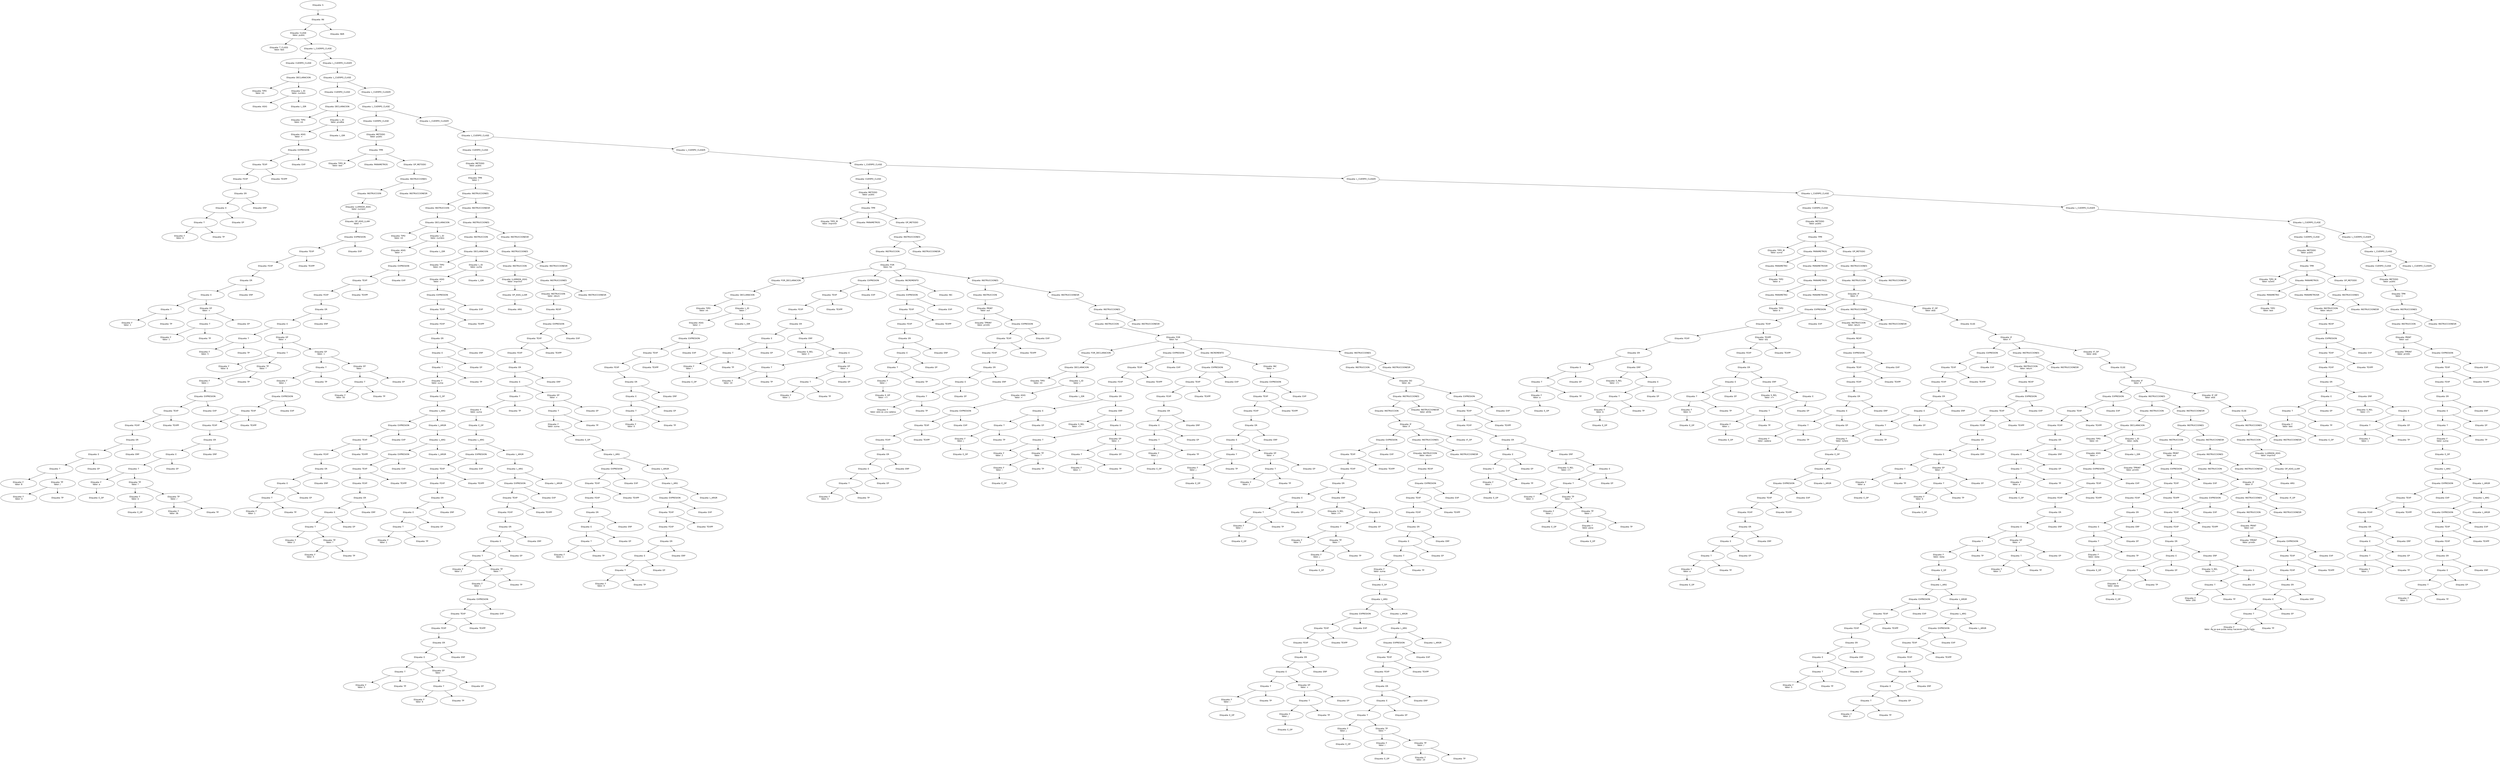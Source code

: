 digraph G{
 graph[overlap = true, fontsize= 0.5];
node[shape=ellipse, fontname=Helvetica, fixedsize=true, width=3.5, height=0.9];
edge[color = black];
nodo35ed4697e92548e67b6a1ea11274b008f797427925ca19772d5c6b368288ae62[label="Etiqueta: S"];
nodo01b032fe7ed1d0c07f5d02ed08e6497dd2d6849ad730bbe5cb554160f3dd9bf0[label="Etiqueta: INI"];
nodo35ed4697e92548e67b6a1ea11274b008f797427925ca19772d5c6b368288ae62->nodo01b032fe7ed1d0c07f5d02ed08e6497dd2d6849ad730bbe5cb554160f3dd9bf0
nodo01b032fe7ed1d0c07f5d02ed08e6497dd2d6849ad730bbe5cb554160f3dd9bf0[label="Etiqueta: INI"];
nodo836ca5929c23a6f048338cbd5eff1059e445ef7589d2cf45b72b16e12bca200a[label="Etiqueta: CLASE \nValor: public"];
nodo01b032fe7ed1d0c07f5d02ed08e6497dd2d6849ad730bbe5cb554160f3dd9bf0->nodo836ca5929c23a6f048338cbd5eff1059e445ef7589d2cf45b72b16e12bca200a
nodo836ca5929c23a6f048338cbd5eff1059e445ef7589d2cf45b72b16e12bca200a[label="Etiqueta: CLASE \nValor: public"];
nodoee533ad3147bd18cd3fad5e132e79051b473b2d179a5cf4cf721964b379fd877[label="Etiqueta: T_CLASS \nValor: test"];
nodo836ca5929c23a6f048338cbd5eff1059e445ef7589d2cf45b72b16e12bca200a->nodoee533ad3147bd18cd3fad5e132e79051b473b2d179a5cf4cf721964b379fd877
nodoee533ad3147bd18cd3fad5e132e79051b473b2d179a5cf4cf721964b379fd877[label="Etiqueta: T_CLASS \nValor: test"];
nodoe184533101578df3e70e5e5e74e058063959e66f1d66e04b6e141b4688d3d901[label="Etiqueta: L_CUERPO_CLASE"];
nodo836ca5929c23a6f048338cbd5eff1059e445ef7589d2cf45b72b16e12bca200a->nodoe184533101578df3e70e5e5e74e058063959e66f1d66e04b6e141b4688d3d901
nodoe184533101578df3e70e5e5e74e058063959e66f1d66e04b6e141b4688d3d901[label="Etiqueta: L_CUERPO_CLASE"];
nodo9450a52cb32de27c662ad85af63b3b3d80059060b38514b1fe818e3de9c791c3[label="Etiqueta: CUERPO_CLASE"];
nodoe184533101578df3e70e5e5e74e058063959e66f1d66e04b6e141b4688d3d901->nodo9450a52cb32de27c662ad85af63b3b3d80059060b38514b1fe818e3de9c791c3
nodo9450a52cb32de27c662ad85af63b3b3d80059060b38514b1fe818e3de9c791c3[label="Etiqueta: CUERPO_CLASE"];
nodo5012908caf6653559c621ae7c6730ef1e254593566e108c58c2c2678be7f6cee[label="Etiqueta: DECLARACION"];
nodo9450a52cb32de27c662ad85af63b3b3d80059060b38514b1fe818e3de9c791c3->nodo5012908caf6653559c621ae7c6730ef1e254593566e108c58c2c2678be7f6cee
nodo5012908caf6653559c621ae7c6730ef1e254593566e108c58c2c2678be7f6cee[label="Etiqueta: DECLARACION"];
nodofd52188aa58b4816be939ebe1d081567b9ce472d7f2c3c9bf4b9b47328edd0b7[label="Etiqueta: TIPO \nValor: int"];
nodo5012908caf6653559c621ae7c6730ef1e254593566e108c58c2c2678be7f6cee->nodofd52188aa58b4816be939ebe1d081567b9ce472d7f2c3c9bf4b9b47328edd0b7
nodofd52188aa58b4816be939ebe1d081567b9ce472d7f2c3c9bf4b9b47328edd0b7[label="Etiqueta: TIPO \nValor: int"];
nodo5c04a0ff2cf8bfcb8574d5d52f33c53b287a9288a324b275d5a1d0a6acf4131e[label="Etiqueta: L_ID \nValor: numero"];
nodo5012908caf6653559c621ae7c6730ef1e254593566e108c58c2c2678be7f6cee->nodo5c04a0ff2cf8bfcb8574d5d52f33c53b287a9288a324b275d5a1d0a6acf4131e
nodo5c04a0ff2cf8bfcb8574d5d52f33c53b287a9288a324b275d5a1d0a6acf4131e[label="Etiqueta: L_ID \nValor: numero"];
nodoaf6d90a386fa92de49f64c73e6a6865dc9e92f0ae44a298223692b9952fcca12[label="Etiqueta: ASIG"];
nodo5c04a0ff2cf8bfcb8574d5d52f33c53b287a9288a324b275d5a1d0a6acf4131e->nodoaf6d90a386fa92de49f64c73e6a6865dc9e92f0ae44a298223692b9952fcca12
nodoaf6d90a386fa92de49f64c73e6a6865dc9e92f0ae44a298223692b9952fcca12[label="Etiqueta: ASIG"];
nodo73fc878b0512044611e5b0e9590b9f0607c236674218252b8712643ffe768c53[label="Etiqueta: L_IDR"];
nodo5c04a0ff2cf8bfcb8574d5d52f33c53b287a9288a324b275d5a1d0a6acf4131e->nodo73fc878b0512044611e5b0e9590b9f0607c236674218252b8712643ffe768c53
nodo73fc878b0512044611e5b0e9590b9f0607c236674218252b8712643ffe768c53[label="Etiqueta: L_IDR"];
nodo648589a775d0980ed7d32311e51f3527e951d3c5c68046b7b5483425b5f88bd2[label="Etiqueta: L_CUERPO_CLASER"];
nodoe184533101578df3e70e5e5e74e058063959e66f1d66e04b6e141b4688d3d901->nodo648589a775d0980ed7d32311e51f3527e951d3c5c68046b7b5483425b5f88bd2
nodo648589a775d0980ed7d32311e51f3527e951d3c5c68046b7b5483425b5f88bd2[label="Etiqueta: L_CUERPO_CLASER"];
nodo9b4f205b9a1d4f96499ed84a58b91a114c9ed21ec7b79445e9ac52b5dba46dd3[label="Etiqueta: L_CUERPO_CLASE"];
nodo648589a775d0980ed7d32311e51f3527e951d3c5c68046b7b5483425b5f88bd2->nodo9b4f205b9a1d4f96499ed84a58b91a114c9ed21ec7b79445e9ac52b5dba46dd3
nodo9b4f205b9a1d4f96499ed84a58b91a114c9ed21ec7b79445e9ac52b5dba46dd3[label="Etiqueta: L_CUERPO_CLASE"];
nodo413d1b5aac5514633ec406648eb5ddd23a2eab8bd21d9a7cfe0066b77ef65278[label="Etiqueta: CUERPO_CLASE"];
nodo9b4f205b9a1d4f96499ed84a58b91a114c9ed21ec7b79445e9ac52b5dba46dd3->nodo413d1b5aac5514633ec406648eb5ddd23a2eab8bd21d9a7cfe0066b77ef65278
nodo413d1b5aac5514633ec406648eb5ddd23a2eab8bd21d9a7cfe0066b77ef65278[label="Etiqueta: CUERPO_CLASE"];
nodo593099fcdc4b2aa2b87bb9c62812ec536a137762f86426394b4c51822c0d7815[label="Etiqueta: DECLARACION"];
nodo413d1b5aac5514633ec406648eb5ddd23a2eab8bd21d9a7cfe0066b77ef65278->nodo593099fcdc4b2aa2b87bb9c62812ec536a137762f86426394b4c51822c0d7815
nodo593099fcdc4b2aa2b87bb9c62812ec536a137762f86426394b4c51822c0d7815[label="Etiqueta: DECLARACION"];
nodo0bb09d5c24f74053505749cd1adf644111c6dcc3b3e32717caff9ac4cc6991ba[label="Etiqueta: TIPO \nValor: int"];
nodo593099fcdc4b2aa2b87bb9c62812ec536a137762f86426394b4c51822c0d7815->nodo0bb09d5c24f74053505749cd1adf644111c6dcc3b3e32717caff9ac4cc6991ba
nodo0bb09d5c24f74053505749cd1adf644111c6dcc3b3e32717caff9ac4cc6991ba[label="Etiqueta: TIPO \nValor: int"];
nodob01091ce404b78d7a1e447f95294556d0a76a9cb5f5129eebdbe4c78d35b94cd[label="Etiqueta: L_ID \nValor: prueba"];
nodo593099fcdc4b2aa2b87bb9c62812ec536a137762f86426394b4c51822c0d7815->nodob01091ce404b78d7a1e447f95294556d0a76a9cb5f5129eebdbe4c78d35b94cd
nodob01091ce404b78d7a1e447f95294556d0a76a9cb5f5129eebdbe4c78d35b94cd[label="Etiqueta: L_ID \nValor: prueba"];
nodo214b3afbd9a3535b76ef37e3050dd2159cef44e73e8a728c79fb1a75c3491c6e[label="Etiqueta: ASIG \nValor: ="];
nodob01091ce404b78d7a1e447f95294556d0a76a9cb5f5129eebdbe4c78d35b94cd->nodo214b3afbd9a3535b76ef37e3050dd2159cef44e73e8a728c79fb1a75c3491c6e
nodo214b3afbd9a3535b76ef37e3050dd2159cef44e73e8a728c79fb1a75c3491c6e[label="Etiqueta: ASIG \nValor: ="];
nodoebe0dec0bbdcc4d285be60cf81cf7403fc1cbd5dc2a5590b2b66f38ae1139c5b[label="Etiqueta: EXPRESION"];
nodo214b3afbd9a3535b76ef37e3050dd2159cef44e73e8a728c79fb1a75c3491c6e->nodoebe0dec0bbdcc4d285be60cf81cf7403fc1cbd5dc2a5590b2b66f38ae1139c5b
nodoebe0dec0bbdcc4d285be60cf81cf7403fc1cbd5dc2a5590b2b66f38ae1139c5b[label="Etiqueta: EXPRESION"];
nodo795fc62df87a8d80e0aaed97179ec5d08c13702536190ae07caab69a4428d9de[label="Etiqueta: TEXP"];
nodoebe0dec0bbdcc4d285be60cf81cf7403fc1cbd5dc2a5590b2b66f38ae1139c5b->nodo795fc62df87a8d80e0aaed97179ec5d08c13702536190ae07caab69a4428d9de
nodo795fc62df87a8d80e0aaed97179ec5d08c13702536190ae07caab69a4428d9de[label="Etiqueta: TEXP"];
nodo3f4a07db62e8d979bbe62d80df991cf5bfa699f7d9461fd6a3e6572e20e6639e[label="Etiqueta: FEXP"];
nodo795fc62df87a8d80e0aaed97179ec5d08c13702536190ae07caab69a4428d9de->nodo3f4a07db62e8d979bbe62d80df991cf5bfa699f7d9461fd6a3e6572e20e6639e
nodo3f4a07db62e8d979bbe62d80df991cf5bfa699f7d9461fd6a3e6572e20e6639e[label="Etiqueta: FEXP"];
nodof8220e81ecb74db70fac62ae5b6095dc1cb2ca66f3dfcea03e6eee0fa93943b5[label="Etiqueta: ER"];
nodo3f4a07db62e8d979bbe62d80df991cf5bfa699f7d9461fd6a3e6572e20e6639e->nodof8220e81ecb74db70fac62ae5b6095dc1cb2ca66f3dfcea03e6eee0fa93943b5
nodof8220e81ecb74db70fac62ae5b6095dc1cb2ca66f3dfcea03e6eee0fa93943b5[label="Etiqueta: ER"];
nodo79d194c8313030a481bc58397095b0ca05acba4842426e94a433a72fb48fd4f4[label="Etiqueta: E"];
nodof8220e81ecb74db70fac62ae5b6095dc1cb2ca66f3dfcea03e6eee0fa93943b5->nodo79d194c8313030a481bc58397095b0ca05acba4842426e94a433a72fb48fd4f4
nodo79d194c8313030a481bc58397095b0ca05acba4842426e94a433a72fb48fd4f4[label="Etiqueta: E"];
nodof68a2f916174db2df3bc864b39b5b1819b24002776ee843b236bf524d8f78b27[label="Etiqueta: T"];
nodo79d194c8313030a481bc58397095b0ca05acba4842426e94a433a72fb48fd4f4->nodof68a2f916174db2df3bc864b39b5b1819b24002776ee843b236bf524d8f78b27
nodof68a2f916174db2df3bc864b39b5b1819b24002776ee843b236bf524d8f78b27[label="Etiqueta: T"];
nodo5147f1dc5b68d7870a613a7965ef0838cc612b6622c7d45b26d5981417fa9b0f[label="Etiqueta: F \nValor: 0"];
nodof68a2f916174db2df3bc864b39b5b1819b24002776ee843b236bf524d8f78b27->nodo5147f1dc5b68d7870a613a7965ef0838cc612b6622c7d45b26d5981417fa9b0f
nodo5147f1dc5b68d7870a613a7965ef0838cc612b6622c7d45b26d5981417fa9b0f[label="Etiqueta: F \nValor: 0"];
nodod9c79d803d523c37fd67b45d779659c6eadcdc28286830ab16ea168607b71f5e[label="Etiqueta: TP"];
nodof68a2f916174db2df3bc864b39b5b1819b24002776ee843b236bf524d8f78b27->nodod9c79d803d523c37fd67b45d779659c6eadcdc28286830ab16ea168607b71f5e
nodod9c79d803d523c37fd67b45d779659c6eadcdc28286830ab16ea168607b71f5e[label="Etiqueta: TP"];
nodo797d8b1efd63e5b5046a18a136b181b4e785fd85fd2f181e8d729210812cfa2e[label="Etiqueta: EP"];
nodo79d194c8313030a481bc58397095b0ca05acba4842426e94a433a72fb48fd4f4->nodo797d8b1efd63e5b5046a18a136b181b4e785fd85fd2f181e8d729210812cfa2e
nodo797d8b1efd63e5b5046a18a136b181b4e785fd85fd2f181e8d729210812cfa2e[label="Etiqueta: EP"];
nodoa43035ba146c38200ec98dcf1ff5e4b7425bedf50f214a722c620554ef977aa9[label="Etiqueta: ERP"];
nodof8220e81ecb74db70fac62ae5b6095dc1cb2ca66f3dfcea03e6eee0fa93943b5->nodoa43035ba146c38200ec98dcf1ff5e4b7425bedf50f214a722c620554ef977aa9
nodoa43035ba146c38200ec98dcf1ff5e4b7425bedf50f214a722c620554ef977aa9[label="Etiqueta: ERP"];
nodo08e7d07e48aae50149ce39de53f4731e77bd913d98ccf0a58cbd74aa339bafee[label="Etiqueta: TEXPP"];
nodo795fc62df87a8d80e0aaed97179ec5d08c13702536190ae07caab69a4428d9de->nodo08e7d07e48aae50149ce39de53f4731e77bd913d98ccf0a58cbd74aa339bafee
nodo08e7d07e48aae50149ce39de53f4731e77bd913d98ccf0a58cbd74aa339bafee[label="Etiqueta: TEXPP"];
nodod7e42bac287d3ac222f1ee09f43593a129f68d9ad8860c418b122e0dd2b2aeab[label="Etiqueta: EXP"];
nodoebe0dec0bbdcc4d285be60cf81cf7403fc1cbd5dc2a5590b2b66f38ae1139c5b->nodod7e42bac287d3ac222f1ee09f43593a129f68d9ad8860c418b122e0dd2b2aeab
nodod7e42bac287d3ac222f1ee09f43593a129f68d9ad8860c418b122e0dd2b2aeab[label="Etiqueta: EXP"];
nodoa949c22f871f93e8e8d4dd722c91b59b41e1c23af6c7cf542b87b8b94d411c5f[label="Etiqueta: L_IDR"];
nodob01091ce404b78d7a1e447f95294556d0a76a9cb5f5129eebdbe4c78d35b94cd->nodoa949c22f871f93e8e8d4dd722c91b59b41e1c23af6c7cf542b87b8b94d411c5f
nodoa949c22f871f93e8e8d4dd722c91b59b41e1c23af6c7cf542b87b8b94d411c5f[label="Etiqueta: L_IDR"];
nodo5346fdc718cedced9ae689b8ae481b57c545ef298fd71c4441fd6efacd840b7b[label="Etiqueta: L_CUERPO_CLASER"];
nodo9b4f205b9a1d4f96499ed84a58b91a114c9ed21ec7b79445e9ac52b5dba46dd3->nodo5346fdc718cedced9ae689b8ae481b57c545ef298fd71c4441fd6efacd840b7b
nodo5346fdc718cedced9ae689b8ae481b57c545ef298fd71c4441fd6efacd840b7b[label="Etiqueta: L_CUERPO_CLASER"];
nodo8ac2d47f0f58bef27033d80cc9f4ab50b13daade3f5fc8f0f412095f2b3e55f1[label="Etiqueta: L_CUERPO_CLASE"];
nodo5346fdc718cedced9ae689b8ae481b57c545ef298fd71c4441fd6efacd840b7b->nodo8ac2d47f0f58bef27033d80cc9f4ab50b13daade3f5fc8f0f412095f2b3e55f1
nodo8ac2d47f0f58bef27033d80cc9f4ab50b13daade3f5fc8f0f412095f2b3e55f1[label="Etiqueta: L_CUERPO_CLASE"];
nodoab55d8454b9113c6d79efed0faca292ed9f8c25051f7503751c76640785b1a6e[label="Etiqueta: CUERPO_CLASE"];
nodo8ac2d47f0f58bef27033d80cc9f4ab50b13daade3f5fc8f0f412095f2b3e55f1->nodoab55d8454b9113c6d79efed0faca292ed9f8c25051f7503751c76640785b1a6e
nodoab55d8454b9113c6d79efed0faca292ed9f8c25051f7503751c76640785b1a6e[label="Etiqueta: CUERPO_CLASE"];
nodo6ea4b659c09156cb71f132a61a98b086b7e438bcd20e678723221d4415c13722[label="Etiqueta: METODO \nValor: public"];
nodoab55d8454b9113c6d79efed0faca292ed9f8c25051f7503751c76640785b1a6e->nodo6ea4b659c09156cb71f132a61a98b086b7e438bcd20e678723221d4415c13722
nodo6ea4b659c09156cb71f132a61a98b086b7e438bcd20e678723221d4415c13722[label="Etiqueta: METODO \nValor: public"];
nodo26399ee8f4086bf679e9d1a3fa4cf09a886c65c7b09d36c0d6938bedfbe0828a[label="Etiqueta: TPM"];
nodo6ea4b659c09156cb71f132a61a98b086b7e438bcd20e678723221d4415c13722->nodo26399ee8f4086bf679e9d1a3fa4cf09a886c65c7b09d36c0d6938bedfbe0828a
nodo26399ee8f4086bf679e9d1a3fa4cf09a886c65c7b09d36c0d6938bedfbe0828a[label="Etiqueta: TPM"];
nodo7616631554568ece5d7d808f3b2d4f0e6f4200140b3f8f4090aeaf24bf07ad19[label="Etiqueta: TIPO_M \nValor: test"];
nodo26399ee8f4086bf679e9d1a3fa4cf09a886c65c7b09d36c0d6938bedfbe0828a->nodo7616631554568ece5d7d808f3b2d4f0e6f4200140b3f8f4090aeaf24bf07ad19
nodo7616631554568ece5d7d808f3b2d4f0e6f4200140b3f8f4090aeaf24bf07ad19[label="Etiqueta: TIPO_M \nValor: test"];
nodo1fc55df599ceb056780a81eb1d428d51794dd4bd23f3e7f963a704a9a166758c[label="Etiqueta: PARAMETROS"];
nodo26399ee8f4086bf679e9d1a3fa4cf09a886c65c7b09d36c0d6938bedfbe0828a->nodo1fc55df599ceb056780a81eb1d428d51794dd4bd23f3e7f963a704a9a166758c
nodo1fc55df599ceb056780a81eb1d428d51794dd4bd23f3e7f963a704a9a166758c[label="Etiqueta: PARAMETROS"];
nodob646496d8c39f7dc5327b5077547a996b0f85584d3f44ff4a0bd2f94717303c3[label="Etiqueta: OP_METODO"];
nodo26399ee8f4086bf679e9d1a3fa4cf09a886c65c7b09d36c0d6938bedfbe0828a->nodob646496d8c39f7dc5327b5077547a996b0f85584d3f44ff4a0bd2f94717303c3
nodob646496d8c39f7dc5327b5077547a996b0f85584d3f44ff4a0bd2f94717303c3[label="Etiqueta: OP_METODO"];
nodoc8636bfedad9565747449cd691a8d6dac2f5c2fd0068941de0a951a6125905cb[label="Etiqueta: INSTRUCCIONES"];
nodob646496d8c39f7dc5327b5077547a996b0f85584d3f44ff4a0bd2f94717303c3->nodoc8636bfedad9565747449cd691a8d6dac2f5c2fd0068941de0a951a6125905cb
nodoc8636bfedad9565747449cd691a8d6dac2f5c2fd0068941de0a951a6125905cb[label="Etiqueta: INSTRUCCIONES"];
nodo6a85901978e59966b52f8d1ca3f6f45d1da002315fc576b98880543872e91029[label="Etiqueta: INSTRUCCION"];
nodoc8636bfedad9565747449cd691a8d6dac2f5c2fd0068941de0a951a6125905cb->nodo6a85901978e59966b52f8d1ca3f6f45d1da002315fc576b98880543872e91029
nodo6a85901978e59966b52f8d1ca3f6f45d1da002315fc576b98880543872e91029[label="Etiqueta: INSTRUCCION"];
nodob2531c6eff95346082240684da302e1e6316c0cb3e7e02bc2bad3f71b9a33ed8[label="Etiqueta: LLAMADA_ASIG \nValor: numero"];
nodo6a85901978e59966b52f8d1ca3f6f45d1da002315fc576b98880543872e91029->nodob2531c6eff95346082240684da302e1e6316c0cb3e7e02bc2bad3f71b9a33ed8
nodob2531c6eff95346082240684da302e1e6316c0cb3e7e02bc2bad3f71b9a33ed8[label="Etiqueta: LLAMADA_ASIG \nValor: numero"];
nodoc0e19b0347fda3974d922011e9a96b2ec0767135c1f0bffee7d395cfc010ef68[label="Etiqueta: OP_ASIG_LLAM \nValor: ="];
nodob2531c6eff95346082240684da302e1e6316c0cb3e7e02bc2bad3f71b9a33ed8->nodoc0e19b0347fda3974d922011e9a96b2ec0767135c1f0bffee7d395cfc010ef68
nodoc0e19b0347fda3974d922011e9a96b2ec0767135c1f0bffee7d395cfc010ef68[label="Etiqueta: OP_ASIG_LLAM \nValor: ="];
nodo4c78ecd4d540ed921b063495b3f126a5832aa7e48ac202ac8e6ad2ec1ac20c4b[label="Etiqueta: EXPRESION"];
nodoc0e19b0347fda3974d922011e9a96b2ec0767135c1f0bffee7d395cfc010ef68->nodo4c78ecd4d540ed921b063495b3f126a5832aa7e48ac202ac8e6ad2ec1ac20c4b
nodo4c78ecd4d540ed921b063495b3f126a5832aa7e48ac202ac8e6ad2ec1ac20c4b[label="Etiqueta: EXPRESION"];
nodoa7902402b3f1afb7339f57da9f04ca24fa32ead164678e42b16a8efc02e52562[label="Etiqueta: TEXP"];
nodo4c78ecd4d540ed921b063495b3f126a5832aa7e48ac202ac8e6ad2ec1ac20c4b->nodoa7902402b3f1afb7339f57da9f04ca24fa32ead164678e42b16a8efc02e52562
nodoa7902402b3f1afb7339f57da9f04ca24fa32ead164678e42b16a8efc02e52562[label="Etiqueta: TEXP"];
nodo50e005ee48d54d1b071ba2275aa452fdc9f4180657dc7f0ed25d7df068eda8f1[label="Etiqueta: FEXP"];
nodoa7902402b3f1afb7339f57da9f04ca24fa32ead164678e42b16a8efc02e52562->nodo50e005ee48d54d1b071ba2275aa452fdc9f4180657dc7f0ed25d7df068eda8f1
nodo50e005ee48d54d1b071ba2275aa452fdc9f4180657dc7f0ed25d7df068eda8f1[label="Etiqueta: FEXP"];
nodo8a8864758099292288dad87908c32fa0628364edaaffe6e1c278df7c04994e83[label="Etiqueta: ER"];
nodo50e005ee48d54d1b071ba2275aa452fdc9f4180657dc7f0ed25d7df068eda8f1->nodo8a8864758099292288dad87908c32fa0628364edaaffe6e1c278df7c04994e83
nodo8a8864758099292288dad87908c32fa0628364edaaffe6e1c278df7c04994e83[label="Etiqueta: ER"];
nodo797ea03335b951fded3d815a582ce509be9248167305f962f5f5b1586853444d[label="Etiqueta: E"];
nodo8a8864758099292288dad87908c32fa0628364edaaffe6e1c278df7c04994e83->nodo797ea03335b951fded3d815a582ce509be9248167305f962f5f5b1586853444d
nodo797ea03335b951fded3d815a582ce509be9248167305f962f5f5b1586853444d[label="Etiqueta: E"];
nodo743dbfc5b32b3ddafd9b9c9019c8b7c9b4fdd0c2efb1c3b638deaf6ba7b54d92[label="Etiqueta: T"];
nodo797ea03335b951fded3d815a582ce509be9248167305f962f5f5b1586853444d->nodo743dbfc5b32b3ddafd9b9c9019c8b7c9b4fdd0c2efb1c3b638deaf6ba7b54d92
nodo743dbfc5b32b3ddafd9b9c9019c8b7c9b4fdd0c2efb1c3b638deaf6ba7b54d92[label="Etiqueta: T"];
nodod4cee1b25efce60f208ef6a46aaddbf35ff131ad479860ed0568041f7d46f8fe[label="Etiqueta: F \nValor: 1"];
nodo743dbfc5b32b3ddafd9b9c9019c8b7c9b4fdd0c2efb1c3b638deaf6ba7b54d92->nodod4cee1b25efce60f208ef6a46aaddbf35ff131ad479860ed0568041f7d46f8fe
nodod4cee1b25efce60f208ef6a46aaddbf35ff131ad479860ed0568041f7d46f8fe[label="Etiqueta: F \nValor: 1"];
nodo571bca91ac7eea6af88b54e6d2a95330409da5b1d3a0d69f1fb1db4d1ecb948c[label="Etiqueta: TP"];
nodo743dbfc5b32b3ddafd9b9c9019c8b7c9b4fdd0c2efb1c3b638deaf6ba7b54d92->nodo571bca91ac7eea6af88b54e6d2a95330409da5b1d3a0d69f1fb1db4d1ecb948c
nodo571bca91ac7eea6af88b54e6d2a95330409da5b1d3a0d69f1fb1db4d1ecb948c[label="Etiqueta: TP"];
nodo969be251e462eefbd6d84f2dd7463d83bc51b3abbcbef192919f5a700cc0675f[label="Etiqueta: EP \nValor: +"];
nodo797ea03335b951fded3d815a582ce509be9248167305f962f5f5b1586853444d->nodo969be251e462eefbd6d84f2dd7463d83bc51b3abbcbef192919f5a700cc0675f
nodo969be251e462eefbd6d84f2dd7463d83bc51b3abbcbef192919f5a700cc0675f[label="Etiqueta: EP \nValor: +"];
nodo30eb623a2b224c4af4e59eb67e9b4cc98b1cb8a1d79a248ed8444c97b5a9ea4a[label="Etiqueta: T"];
nodo969be251e462eefbd6d84f2dd7463d83bc51b3abbcbef192919f5a700cc0675f->nodo30eb623a2b224c4af4e59eb67e9b4cc98b1cb8a1d79a248ed8444c97b5a9ea4a
nodo30eb623a2b224c4af4e59eb67e9b4cc98b1cb8a1d79a248ed8444c97b5a9ea4a[label="Etiqueta: T"];
nodo462d003f0f35759c5413bbc94a3529269399d404f58e447e28da270ae5909d51[label="Etiqueta: F \nValor: 1"];
nodo30eb623a2b224c4af4e59eb67e9b4cc98b1cb8a1d79a248ed8444c97b5a9ea4a->nodo462d003f0f35759c5413bbc94a3529269399d404f58e447e28da270ae5909d51
nodo462d003f0f35759c5413bbc94a3529269399d404f58e447e28da270ae5909d51[label="Etiqueta: F \nValor: 1"];
nodoa4d946004203639d127aa04972a84ca8a6ffd5ab5db664c93854c27ff3396eb7[label="Etiqueta: TP"];
nodo30eb623a2b224c4af4e59eb67e9b4cc98b1cb8a1d79a248ed8444c97b5a9ea4a->nodoa4d946004203639d127aa04972a84ca8a6ffd5ab5db664c93854c27ff3396eb7
nodoa4d946004203639d127aa04972a84ca8a6ffd5ab5db664c93854c27ff3396eb7[label="Etiqueta: TP"];
nodo9a72cccf4e9029880ba7fdf2639dc036e2f6a4f282169448ceda3df8e6342b45[label="Etiqueta: EP"];
nodo969be251e462eefbd6d84f2dd7463d83bc51b3abbcbef192919f5a700cc0675f->nodo9a72cccf4e9029880ba7fdf2639dc036e2f6a4f282169448ceda3df8e6342b45
nodo9a72cccf4e9029880ba7fdf2639dc036e2f6a4f282169448ceda3df8e6342b45[label="Etiqueta: EP"];
nodo3b22c3839c21e0dc6d557286f053a087cbe4a30861fe2ba958896f9079e73527[label="Etiqueta: ERP"];
nodo8a8864758099292288dad87908c32fa0628364edaaffe6e1c278df7c04994e83->nodo3b22c3839c21e0dc6d557286f053a087cbe4a30861fe2ba958896f9079e73527
nodo3b22c3839c21e0dc6d557286f053a087cbe4a30861fe2ba958896f9079e73527[label="Etiqueta: ERP"];
nodo57df1a8b5eae5b627d0b209dff6267a3a740233a1db22354ef4d44c55b780fdb[label="Etiqueta: TEXPP"];
nodoa7902402b3f1afb7339f57da9f04ca24fa32ead164678e42b16a8efc02e52562->nodo57df1a8b5eae5b627d0b209dff6267a3a740233a1db22354ef4d44c55b780fdb
nodo57df1a8b5eae5b627d0b209dff6267a3a740233a1db22354ef4d44c55b780fdb[label="Etiqueta: TEXPP"];
nodo12565d49c7fab89854feacd13dcf1384c7c65ae90f7e335b86bec7a0a30fc437[label="Etiqueta: EXP"];
nodo4c78ecd4d540ed921b063495b3f126a5832aa7e48ac202ac8e6ad2ec1ac20c4b->nodo12565d49c7fab89854feacd13dcf1384c7c65ae90f7e335b86bec7a0a30fc437
nodo12565d49c7fab89854feacd13dcf1384c7c65ae90f7e335b86bec7a0a30fc437[label="Etiqueta: EXP"];
nodo6b9c0da07f2b00ca32b7f4fab48c5303922efc984256e9b00ce226a8b7742ebd[label="Etiqueta: INSTRUCCIONESR"];
nodoc8636bfedad9565747449cd691a8d6dac2f5c2fd0068941de0a951a6125905cb->nodo6b9c0da07f2b00ca32b7f4fab48c5303922efc984256e9b00ce226a8b7742ebd
nodo6b9c0da07f2b00ca32b7f4fab48c5303922efc984256e9b00ce226a8b7742ebd[label="Etiqueta: INSTRUCCIONESR"];
nodoc8ab20d7c6e6817b70d01f08fa7a5865c88a87d39a9235ce45a72b3a3c68b7bb[label="Etiqueta: L_CUERPO_CLASER"];
nodo8ac2d47f0f58bef27033d80cc9f4ab50b13daade3f5fc8f0f412095f2b3e55f1->nodoc8ab20d7c6e6817b70d01f08fa7a5865c88a87d39a9235ce45a72b3a3c68b7bb
nodoc8ab20d7c6e6817b70d01f08fa7a5865c88a87d39a9235ce45a72b3a3c68b7bb[label="Etiqueta: L_CUERPO_CLASER"];
nodo7901cc00f625def71887b9dd7f2c728617e68ee5d821be77e209c29008413da5[label="Etiqueta: L_CUERPO_CLASE"];
nodoc8ab20d7c6e6817b70d01f08fa7a5865c88a87d39a9235ce45a72b3a3c68b7bb->nodo7901cc00f625def71887b9dd7f2c728617e68ee5d821be77e209c29008413da5
nodo7901cc00f625def71887b9dd7f2c728617e68ee5d821be77e209c29008413da5[label="Etiqueta: L_CUERPO_CLASE"];
nodo050ab95e1d617899c35e8fef33801f1203380f31ff8e9059cc51a911c31c9c33[label="Etiqueta: CUERPO_CLASE"];
nodo7901cc00f625def71887b9dd7f2c728617e68ee5d821be77e209c29008413da5->nodo050ab95e1d617899c35e8fef33801f1203380f31ff8e9059cc51a911c31c9c33
nodo050ab95e1d617899c35e8fef33801f1203380f31ff8e9059cc51a911c31c9c33[label="Etiqueta: CUERPO_CLASE"];
nodof3d679cf1e866867888339484aa20f03f69ae20dd074a37915de24400d1ecbd7[label="Etiqueta: METODO \nValor: public"];
nodo050ab95e1d617899c35e8fef33801f1203380f31ff8e9059cc51a911c31c9c33->nodof3d679cf1e866867888339484aa20f03f69ae20dd074a37915de24400d1ecbd7
nodof3d679cf1e866867888339484aa20f03f69ae20dd074a37915de24400d1ecbd7[label="Etiqueta: METODO \nValor: public"];
nodo1fbdce292329ec3032d2dee807190993cd6d59cbe54a2c4021da01aeaa5c21a4[label="Etiqueta: TPM \nValor: ]"];
nodof3d679cf1e866867888339484aa20f03f69ae20dd074a37915de24400d1ecbd7->nodo1fbdce292329ec3032d2dee807190993cd6d59cbe54a2c4021da01aeaa5c21a4
nodo1fbdce292329ec3032d2dee807190993cd6d59cbe54a2c4021da01aeaa5c21a4[label="Etiqueta: TPM \nValor: ]"];
nodoe97c6bf0a72f8e30bda8b69bc064a9d6a17b7aa052317a03a59e508c5f985ae5[label="Etiqueta: INSTRUCCIONES"];
nodo1fbdce292329ec3032d2dee807190993cd6d59cbe54a2c4021da01aeaa5c21a4->nodoe97c6bf0a72f8e30bda8b69bc064a9d6a17b7aa052317a03a59e508c5f985ae5
nodoe97c6bf0a72f8e30bda8b69bc064a9d6a17b7aa052317a03a59e508c5f985ae5[label="Etiqueta: INSTRUCCIONES"];
nodo9843b90569bfc0dee283923edb792c1a6a6b62a664adae044b2a212f6062aa9a[label="Etiqueta: INSTRUCCION"];
nodoe97c6bf0a72f8e30bda8b69bc064a9d6a17b7aa052317a03a59e508c5f985ae5->nodo9843b90569bfc0dee283923edb792c1a6a6b62a664adae044b2a212f6062aa9a
nodo9843b90569bfc0dee283923edb792c1a6a6b62a664adae044b2a212f6062aa9a[label="Etiqueta: INSTRUCCION"];
nodo8810bb1c27dc971e97e241308f10962e93ded5ea895a01f0c29168a717e898e3[label="Etiqueta: DECLARACION"];
nodo9843b90569bfc0dee283923edb792c1a6a6b62a664adae044b2a212f6062aa9a->nodo8810bb1c27dc971e97e241308f10962e93ded5ea895a01f0c29168a717e898e3
nodo8810bb1c27dc971e97e241308f10962e93ded5ea895a01f0c29168a717e898e3[label="Etiqueta: DECLARACION"];
nodo43d3b14ae5e02fb2964152cb02070b282509bfeda51938231ee035cb696ece1c[label="Etiqueta: TIPO \nValor: int"];
nodo8810bb1c27dc971e97e241308f10962e93ded5ea895a01f0c29168a717e898e3->nodo43d3b14ae5e02fb2964152cb02070b282509bfeda51938231ee035cb696ece1c
nodo43d3b14ae5e02fb2964152cb02070b282509bfeda51938231ee035cb696ece1c[label="Etiqueta: TIPO \nValor: int"];
nodo719dda3c512e00d405d202e423ea1e7875a44e8a8b031acb16c7a6a837758955[label="Etiqueta: L_ID \nValor: numero"];
nodo8810bb1c27dc971e97e241308f10962e93ded5ea895a01f0c29168a717e898e3->nodo719dda3c512e00d405d202e423ea1e7875a44e8a8b031acb16c7a6a837758955
nodo719dda3c512e00d405d202e423ea1e7875a44e8a8b031acb16c7a6a837758955[label="Etiqueta: L_ID \nValor: numero"];
nodo719b3b67a5a68909984b0a4f35cfaed2d06d6c0ad9a655372934224909efd3d8[label="Etiqueta: ASIG \nValor: ="];
nodo719dda3c512e00d405d202e423ea1e7875a44e8a8b031acb16c7a6a837758955->nodo719b3b67a5a68909984b0a4f35cfaed2d06d6c0ad9a655372934224909efd3d8
nodo719b3b67a5a68909984b0a4f35cfaed2d06d6c0ad9a655372934224909efd3d8[label="Etiqueta: ASIG \nValor: ="];
nodoe3ed4dc6a20327f3168654570e48204b777ee0521650dd66a0f491300136162e[label="Etiqueta: EXPRESION"];
nodo719b3b67a5a68909984b0a4f35cfaed2d06d6c0ad9a655372934224909efd3d8->nodoe3ed4dc6a20327f3168654570e48204b777ee0521650dd66a0f491300136162e
nodoe3ed4dc6a20327f3168654570e48204b777ee0521650dd66a0f491300136162e[label="Etiqueta: EXPRESION"];
nodo7a8955c1e82586a171ad413c638e0611bb57c409dc86467ae082d55866ccc033[label="Etiqueta: TEXP"];
nodoe3ed4dc6a20327f3168654570e48204b777ee0521650dd66a0f491300136162e->nodo7a8955c1e82586a171ad413c638e0611bb57c409dc86467ae082d55866ccc033
nodo7a8955c1e82586a171ad413c638e0611bb57c409dc86467ae082d55866ccc033[label="Etiqueta: TEXP"];
nodo816bf8736e02b7a3d388101e6cb7351443f5fe588a5cee40b157786f9533ac6e[label="Etiqueta: FEXP"];
nodo7a8955c1e82586a171ad413c638e0611bb57c409dc86467ae082d55866ccc033->nodo816bf8736e02b7a3d388101e6cb7351443f5fe588a5cee40b157786f9533ac6e
nodo816bf8736e02b7a3d388101e6cb7351443f5fe588a5cee40b157786f9533ac6e[label="Etiqueta: FEXP"];
nodo31247cf8de6629537ea229b4886966a8e92a1668675b0cdb1c062dde295b43d1[label="Etiqueta: ER"];
nodo816bf8736e02b7a3d388101e6cb7351443f5fe588a5cee40b157786f9533ac6e->nodo31247cf8de6629537ea229b4886966a8e92a1668675b0cdb1c062dde295b43d1
nodo31247cf8de6629537ea229b4886966a8e92a1668675b0cdb1c062dde295b43d1[label="Etiqueta: ER"];
nodod16e39cf14d96f28f0c57114ec4c2a77fb90bd6219c7971a954c6accaface5dd[label="Etiqueta: E"];
nodo31247cf8de6629537ea229b4886966a8e92a1668675b0cdb1c062dde295b43d1->nodod16e39cf14d96f28f0c57114ec4c2a77fb90bd6219c7971a954c6accaface5dd
nodod16e39cf14d96f28f0c57114ec4c2a77fb90bd6219c7971a954c6accaface5dd[label="Etiqueta: E"];
nodo1ffe23494bc80b5e0205e3cbf29cf6befbd80fe5091c788864fd9c58f6c22dfc[label="Etiqueta: T"];
nodod16e39cf14d96f28f0c57114ec4c2a77fb90bd6219c7971a954c6accaface5dd->nodo1ffe23494bc80b5e0205e3cbf29cf6befbd80fe5091c788864fd9c58f6c22dfc
nodo1ffe23494bc80b5e0205e3cbf29cf6befbd80fe5091c788864fd9c58f6c22dfc[label="Etiqueta: T"];
nodod2c5091ddc0d94a1498cd4a9abdf3603a574a0604b2c112d3ad054110d468d59[label="Etiqueta: F \nValor: 5"];
nodo1ffe23494bc80b5e0205e3cbf29cf6befbd80fe5091c788864fd9c58f6c22dfc->nodod2c5091ddc0d94a1498cd4a9abdf3603a574a0604b2c112d3ad054110d468d59
nodod2c5091ddc0d94a1498cd4a9abdf3603a574a0604b2c112d3ad054110d468d59[label="Etiqueta: F \nValor: 5"];
nodo9f7fb5fa96d8bf3f12619313966b1dd2f4fe93a36123e9cd8732fe5b21fabdaa[label="Etiqueta: TP"];
nodo1ffe23494bc80b5e0205e3cbf29cf6befbd80fe5091c788864fd9c58f6c22dfc->nodo9f7fb5fa96d8bf3f12619313966b1dd2f4fe93a36123e9cd8732fe5b21fabdaa
nodo9f7fb5fa96d8bf3f12619313966b1dd2f4fe93a36123e9cd8732fe5b21fabdaa[label="Etiqueta: TP"];
nodo96123b776c08aa14fc060eb5c3b8b43181c2877e8bda920d723f35194e2fb93f[label="Etiqueta: EP \nValor: +"];
nodod16e39cf14d96f28f0c57114ec4c2a77fb90bd6219c7971a954c6accaface5dd->nodo96123b776c08aa14fc060eb5c3b8b43181c2877e8bda920d723f35194e2fb93f
nodo96123b776c08aa14fc060eb5c3b8b43181c2877e8bda920d723f35194e2fb93f[label="Etiqueta: EP \nValor: +"];
nodoc88f7feafced17ddec4034bef824d9640082fd2068ea69d6f680490e7bd1f780[label="Etiqueta: T"];
nodo96123b776c08aa14fc060eb5c3b8b43181c2877e8bda920d723f35194e2fb93f->nodoc88f7feafced17ddec4034bef824d9640082fd2068ea69d6f680490e7bd1f780
nodoc88f7feafced17ddec4034bef824d9640082fd2068ea69d6f680490e7bd1f780[label="Etiqueta: T"];
nodo4089569a0080742896f5fa4b1e762aba2dca6cca777ca0e37517712fa560fb0a[label="Etiqueta: F \nValor: 6"];
nodoc88f7feafced17ddec4034bef824d9640082fd2068ea69d6f680490e7bd1f780->nodo4089569a0080742896f5fa4b1e762aba2dca6cca777ca0e37517712fa560fb0a
nodo4089569a0080742896f5fa4b1e762aba2dca6cca777ca0e37517712fa560fb0a[label="Etiqueta: F \nValor: 6"];
nodod3120db6b392e26d2282b9c52b62038c3769be7cd3e3694e63ecfd6abb8f8bd3[label="Etiqueta: TP \nValor: *"];
nodoc88f7feafced17ddec4034bef824d9640082fd2068ea69d6f680490e7bd1f780->nodod3120db6b392e26d2282b9c52b62038c3769be7cd3e3694e63ecfd6abb8f8bd3
nodod3120db6b392e26d2282b9c52b62038c3769be7cd3e3694e63ecfd6abb8f8bd3[label="Etiqueta: TP \nValor: *"];
nodo67db38b5b1a91eb34beff1bb09c99b7e5e2cebd504eb3d94a500b4cb9772d393[label="Etiqueta: F \nValor: ("];
nodod3120db6b392e26d2282b9c52b62038c3769be7cd3e3694e63ecfd6abb8f8bd3->nodo67db38b5b1a91eb34beff1bb09c99b7e5e2cebd504eb3d94a500b4cb9772d393
nodo67db38b5b1a91eb34beff1bb09c99b7e5e2cebd504eb3d94a500b4cb9772d393[label="Etiqueta: F \nValor: ("];
nodo12bba29e811d957a8ba999b9a845eb08830f3bd3fa6f392cd859e7dcf2fc0c15[label="Etiqueta: EXPRESION"];
nodo67db38b5b1a91eb34beff1bb09c99b7e5e2cebd504eb3d94a500b4cb9772d393->nodo12bba29e811d957a8ba999b9a845eb08830f3bd3fa6f392cd859e7dcf2fc0c15
nodo12bba29e811d957a8ba999b9a845eb08830f3bd3fa6f392cd859e7dcf2fc0c15[label="Etiqueta: EXPRESION"];
nodo672c76b767f24297c41533d23885d8cd99282a48ea48099465d8106cadff01f0[label="Etiqueta: TEXP"];
nodo12bba29e811d957a8ba999b9a845eb08830f3bd3fa6f392cd859e7dcf2fc0c15->nodo672c76b767f24297c41533d23885d8cd99282a48ea48099465d8106cadff01f0
nodo672c76b767f24297c41533d23885d8cd99282a48ea48099465d8106cadff01f0[label="Etiqueta: TEXP"];
nodo38bc45aeef429f955f7d8a8c3a88859cec0584a6dcfbd665622c9fcfe5484908[label="Etiqueta: FEXP"];
nodo672c76b767f24297c41533d23885d8cd99282a48ea48099465d8106cadff01f0->nodo38bc45aeef429f955f7d8a8c3a88859cec0584a6dcfbd665622c9fcfe5484908
nodo38bc45aeef429f955f7d8a8c3a88859cec0584a6dcfbd665622c9fcfe5484908[label="Etiqueta: FEXP"];
nodob912231778248d158cb2819206b4e8b7d02cd7993b796bf05e123f399a4c9193[label="Etiqueta: ER"];
nodo38bc45aeef429f955f7d8a8c3a88859cec0584a6dcfbd665622c9fcfe5484908->nodob912231778248d158cb2819206b4e8b7d02cd7993b796bf05e123f399a4c9193
nodob912231778248d158cb2819206b4e8b7d02cd7993b796bf05e123f399a4c9193[label="Etiqueta: ER"];
nodo7fae9bc75f1097719c5429421d506196d59d7139fe8e75e11c12141a1c239a40[label="Etiqueta: E"];
nodob912231778248d158cb2819206b4e8b7d02cd7993b796bf05e123f399a4c9193->nodo7fae9bc75f1097719c5429421d506196d59d7139fe8e75e11c12141a1c239a40
nodo7fae9bc75f1097719c5429421d506196d59d7139fe8e75e11c12141a1c239a40[label="Etiqueta: E"];
nodocbd8de72e51190de4e40219e1cd84dd763e7cb81aafdd2a293cb6f6492d2c924[label="Etiqueta: T"];
nodo7fae9bc75f1097719c5429421d506196d59d7139fe8e75e11c12141a1c239a40->nodocbd8de72e51190de4e40219e1cd84dd763e7cb81aafdd2a293cb6f6492d2c924
nodocbd8de72e51190de4e40219e1cd84dd763e7cb81aafdd2a293cb6f6492d2c924[label="Etiqueta: T"];
nodob7d294ab97fc123e356b05229039aad679458bc3ef871247cf00bceaff0b41ae[label="Etiqueta: F \nValor: 8"];
nodocbd8de72e51190de4e40219e1cd84dd763e7cb81aafdd2a293cb6f6492d2c924->nodob7d294ab97fc123e356b05229039aad679458bc3ef871247cf00bceaff0b41ae
nodob7d294ab97fc123e356b05229039aad679458bc3ef871247cf00bceaff0b41ae[label="Etiqueta: F \nValor: 8"];
nodo5c3b594bce02cdb322b8c356b61814289193c35d2feb21462ac2221bc961d90b[label="Etiqueta: TP \nValor: /"];
nodocbd8de72e51190de4e40219e1cd84dd763e7cb81aafdd2a293cb6f6492d2c924->nodo5c3b594bce02cdb322b8c356b61814289193c35d2feb21462ac2221bc961d90b
nodo5c3b594bce02cdb322b8c356b61814289193c35d2feb21462ac2221bc961d90b[label="Etiqueta: TP \nValor: /"];
nodo69319f7edefc774533377c941476721d09c9851ce4e9cebf33d4b9d22d24c060[label="Etiqueta: F \nValor: 4"];
nodo5c3b594bce02cdb322b8c356b61814289193c35d2feb21462ac2221bc961d90b->nodo69319f7edefc774533377c941476721d09c9851ce4e9cebf33d4b9d22d24c060
nodo69319f7edefc774533377c941476721d09c9851ce4e9cebf33d4b9d22d24c060[label="Etiqueta: F \nValor: 4"];
nodoaa4038f0aa3c308068279187c33d7e30e18d0d1eaa1cf47c33d380e8ee751211[label="Etiqueta: TP"];
nodo5c3b594bce02cdb322b8c356b61814289193c35d2feb21462ac2221bc961d90b->nodoaa4038f0aa3c308068279187c33d7e30e18d0d1eaa1cf47c33d380e8ee751211
nodoaa4038f0aa3c308068279187c33d7e30e18d0d1eaa1cf47c33d380e8ee751211[label="Etiqueta: TP"];
nodo14b1c963aa2b68d545e88f6120b6b40042b269380f8240cd58b934dc43a12342[label="Etiqueta: EP"];
nodo7fae9bc75f1097719c5429421d506196d59d7139fe8e75e11c12141a1c239a40->nodo14b1c963aa2b68d545e88f6120b6b40042b269380f8240cd58b934dc43a12342
nodo14b1c963aa2b68d545e88f6120b6b40042b269380f8240cd58b934dc43a12342[label="Etiqueta: EP"];
nodo2776216ea6c4dfb5ea6d596bd29ba0c417dfa911aa782c56a1cb04accdff3fba[label="Etiqueta: ERP"];
nodob912231778248d158cb2819206b4e8b7d02cd7993b796bf05e123f399a4c9193->nodo2776216ea6c4dfb5ea6d596bd29ba0c417dfa911aa782c56a1cb04accdff3fba
nodo2776216ea6c4dfb5ea6d596bd29ba0c417dfa911aa782c56a1cb04accdff3fba[label="Etiqueta: ERP"];
nodod183672b24c1475efa14b446ee3897676dd61bc5418a4b49b276b7d307dc3f94[label="Etiqueta: TEXPP"];
nodo672c76b767f24297c41533d23885d8cd99282a48ea48099465d8106cadff01f0->nodod183672b24c1475efa14b446ee3897676dd61bc5418a4b49b276b7d307dc3f94
nodod183672b24c1475efa14b446ee3897676dd61bc5418a4b49b276b7d307dc3f94[label="Etiqueta: TEXPP"];
nodo8584a04a9abb4539846f7c93d912eb6dd25aaeaf1c5b83273e0ea3abd7fe4c46[label="Etiqueta: EXP"];
nodo12bba29e811d957a8ba999b9a845eb08830f3bd3fa6f392cd859e7dcf2fc0c15->nodo8584a04a9abb4539846f7c93d912eb6dd25aaeaf1c5b83273e0ea3abd7fe4c46
nodo8584a04a9abb4539846f7c93d912eb6dd25aaeaf1c5b83273e0ea3abd7fe4c46[label="Etiqueta: EXP"];
nodoc8a3cc20951d465c10b1f1b87a33c1673d9996bc86451595958330f1974d8f67[label="Etiqueta: TP"];
nodod3120db6b392e26d2282b9c52b62038c3769be7cd3e3694e63ecfd6abb8f8bd3->nodoc8a3cc20951d465c10b1f1b87a33c1673d9996bc86451595958330f1974d8f67
nodoc8a3cc20951d465c10b1f1b87a33c1673d9996bc86451595958330f1974d8f67[label="Etiqueta: TP"];
nodoc25a14c12a9cd68a921a56d134f271f4c173b10ff13fb33c85249518d266dd4a[label="Etiqueta: EP \nValor: +"];
nodo96123b776c08aa14fc060eb5c3b8b43181c2877e8bda920d723f35194e2fb93f->nodoc25a14c12a9cd68a921a56d134f271f4c173b10ff13fb33c85249518d266dd4a
nodoc25a14c12a9cd68a921a56d134f271f4c173b10ff13fb33c85249518d266dd4a[label="Etiqueta: EP \nValor: +"];
nodoe3d51851a0fc65f8ceba628a1006cad6d2598655f8a6e2d5446ef4b171bb3793[label="Etiqueta: T"];
nodoc25a14c12a9cd68a921a56d134f271f4c173b10ff13fb33c85249518d266dd4a->nodoe3d51851a0fc65f8ceba628a1006cad6d2598655f8a6e2d5446ef4b171bb3793
nodoe3d51851a0fc65f8ceba628a1006cad6d2598655f8a6e2d5446ef4b171bb3793[label="Etiqueta: T"];
nodo1ea027b333679d9700e923a344fee7df6814da46a5b2bdacebefbf76c8dbdedd[label="Etiqueta: F \nValor: ("];
nodoe3d51851a0fc65f8ceba628a1006cad6d2598655f8a6e2d5446ef4b171bb3793->nodo1ea027b333679d9700e923a344fee7df6814da46a5b2bdacebefbf76c8dbdedd
nodo1ea027b333679d9700e923a344fee7df6814da46a5b2bdacebefbf76c8dbdedd[label="Etiqueta: F \nValor: ("];
nodof5456cfda067f4a005833dbf74e21313aa9286663ac45c48ad17ad2da5f5abc2[label="Etiqueta: EXPRESION"];
nodo1ea027b333679d9700e923a344fee7df6814da46a5b2bdacebefbf76c8dbdedd->nodof5456cfda067f4a005833dbf74e21313aa9286663ac45c48ad17ad2da5f5abc2
nodof5456cfda067f4a005833dbf74e21313aa9286663ac45c48ad17ad2da5f5abc2[label="Etiqueta: EXPRESION"];
nodoa553f8d54b1f72f9dbc62e9b12d7103d2b53f0ed22584e426ae6f4ac355dcf5b[label="Etiqueta: TEXP"];
nodof5456cfda067f4a005833dbf74e21313aa9286663ac45c48ad17ad2da5f5abc2->nodoa553f8d54b1f72f9dbc62e9b12d7103d2b53f0ed22584e426ae6f4ac355dcf5b
nodoa553f8d54b1f72f9dbc62e9b12d7103d2b53f0ed22584e426ae6f4ac355dcf5b[label="Etiqueta: TEXP"];
nodo86e2053faa32c542aea5997127b2730cef2702b4df4f88ad9c8160e3981d4c47[label="Etiqueta: FEXP"];
nodoa553f8d54b1f72f9dbc62e9b12d7103d2b53f0ed22584e426ae6f4ac355dcf5b->nodo86e2053faa32c542aea5997127b2730cef2702b4df4f88ad9c8160e3981d4c47
nodo86e2053faa32c542aea5997127b2730cef2702b4df4f88ad9c8160e3981d4c47[label="Etiqueta: FEXP"];
nodo75aa2b85bcbb67e8c39167fbf915096bfe418ecc570478fd846b361d00584523[label="Etiqueta: ER"];
nodo86e2053faa32c542aea5997127b2730cef2702b4df4f88ad9c8160e3981d4c47->nodo75aa2b85bcbb67e8c39167fbf915096bfe418ecc570478fd846b361d00584523
nodo75aa2b85bcbb67e8c39167fbf915096bfe418ecc570478fd846b361d00584523[label="Etiqueta: ER"];
nodo04c6891094f37cd7582e0eafb6b133ce901eecfbbcc36a7ccdc01a2045579b6d[label="Etiqueta: E"];
nodo75aa2b85bcbb67e8c39167fbf915096bfe418ecc570478fd846b361d00584523->nodo04c6891094f37cd7582e0eafb6b133ce901eecfbbcc36a7ccdc01a2045579b6d
nodo04c6891094f37cd7582e0eafb6b133ce901eecfbbcc36a7ccdc01a2045579b6d[label="Etiqueta: E"];
nododb1d17055d07f2bcd3c9d66c8c75eac9e4eb46dbc04b4ac2368dc9050ab4e107[label="Etiqueta: T"];
nodo04c6891094f37cd7582e0eafb6b133ce901eecfbbcc36a7ccdc01a2045579b6d->nododb1d17055d07f2bcd3c9d66c8c75eac9e4eb46dbc04b4ac2368dc9050ab4e107
nododb1d17055d07f2bcd3c9d66c8c75eac9e4eb46dbc04b4ac2368dc9050ab4e107[label="Etiqueta: T"];
nodo0f32d9cce48f4c693e835ea53079874184231df88e8d8b03bf9e8c3e3a080646[label="Etiqueta: F \nValor: a"];
nododb1d17055d07f2bcd3c9d66c8c75eac9e4eb46dbc04b4ac2368dc9050ab4e107->nodo0f32d9cce48f4c693e835ea53079874184231df88e8d8b03bf9e8c3e3a080646
nodo0f32d9cce48f4c693e835ea53079874184231df88e8d8b03bf9e8c3e3a080646[label="Etiqueta: F \nValor: a"];
nodobd095c24d9abab012050f0b453447249e8df7ecc30bfeeb99420a22d9772ad8c[label="Etiqueta: E_OP"];
nodo0f32d9cce48f4c693e835ea53079874184231df88e8d8b03bf9e8c3e3a080646->nodobd095c24d9abab012050f0b453447249e8df7ecc30bfeeb99420a22d9772ad8c
nodobd095c24d9abab012050f0b453447249e8df7ecc30bfeeb99420a22d9772ad8c[label="Etiqueta: E_OP"];
nodof8c502c2efcc0133fa251835daee53355144217f81579cf546b2e44094392df5[label="Etiqueta: TP \nValor: *"];
nododb1d17055d07f2bcd3c9d66c8c75eac9e4eb46dbc04b4ac2368dc9050ab4e107->nodof8c502c2efcc0133fa251835daee53355144217f81579cf546b2e44094392df5
nodof8c502c2efcc0133fa251835daee53355144217f81579cf546b2e44094392df5[label="Etiqueta: TP \nValor: *"];
nodo16a5fcc8c626ab8b87ecb94be813303984d1ae198a33ab91a3eb9896d3e6306b[label="Etiqueta: F \nValor: b"];
nodof8c502c2efcc0133fa251835daee53355144217f81579cf546b2e44094392df5->nodo16a5fcc8c626ab8b87ecb94be813303984d1ae198a33ab91a3eb9896d3e6306b
nodo16a5fcc8c626ab8b87ecb94be813303984d1ae198a33ab91a3eb9896d3e6306b[label="Etiqueta: F \nValor: b"];
nodo3d7e642d3f81d7478415fec9f396f4f4cf49e9565368f40c93000626374f39ba[label="Etiqueta: E_OP"];
nodo16a5fcc8c626ab8b87ecb94be813303984d1ae198a33ab91a3eb9896d3e6306b->nodo3d7e642d3f81d7478415fec9f396f4f4cf49e9565368f40c93000626374f39ba
nodo3d7e642d3f81d7478415fec9f396f4f4cf49e9565368f40c93000626374f39ba[label="Etiqueta: E_OP"];
nodoe03379f7dc21df71611146b8f55d862fce8e595e44c1c03baac8eef57d14c707[label="Etiqueta: TP \nValor: /"];
nodof8c502c2efcc0133fa251835daee53355144217f81579cf546b2e44094392df5->nodoe03379f7dc21df71611146b8f55d862fce8e595e44c1c03baac8eef57d14c707
nodoe03379f7dc21df71611146b8f55d862fce8e595e44c1c03baac8eef57d14c707[label="Etiqueta: TP \nValor: /"];
nodo3e3fb7ae3a13ee44823c69020f9853c7bfcc68be32eb40ccaba9471724cde4d3[label="Etiqueta: F \nValor: 36"];
nodoe03379f7dc21df71611146b8f55d862fce8e595e44c1c03baac8eef57d14c707->nodo3e3fb7ae3a13ee44823c69020f9853c7bfcc68be32eb40ccaba9471724cde4d3
nodo3e3fb7ae3a13ee44823c69020f9853c7bfcc68be32eb40ccaba9471724cde4d3[label="Etiqueta: F \nValor: 36"];
nodo856ff1cffaac61ab6652845aff6b1e9692eb48d907f2546c9ef110cabd26557a[label="Etiqueta: TP"];
nodoe03379f7dc21df71611146b8f55d862fce8e595e44c1c03baac8eef57d14c707->nodo856ff1cffaac61ab6652845aff6b1e9692eb48d907f2546c9ef110cabd26557a
nodo856ff1cffaac61ab6652845aff6b1e9692eb48d907f2546c9ef110cabd26557a[label="Etiqueta: TP"];
nodo21da2f2a041bae07c091444dc63f512d9c35976685f20b90e468c455001feed2[label="Etiqueta: EP"];
nodo04c6891094f37cd7582e0eafb6b133ce901eecfbbcc36a7ccdc01a2045579b6d->nodo21da2f2a041bae07c091444dc63f512d9c35976685f20b90e468c455001feed2
nodo21da2f2a041bae07c091444dc63f512d9c35976685f20b90e468c455001feed2[label="Etiqueta: EP"];
nodo2ad6696a8230c88eb2f8d76a9ff9fb393647a6ec96d470b3fec1b6eb7ae33f47[label="Etiqueta: ERP"];
nodo75aa2b85bcbb67e8c39167fbf915096bfe418ecc570478fd846b361d00584523->nodo2ad6696a8230c88eb2f8d76a9ff9fb393647a6ec96d470b3fec1b6eb7ae33f47
nodo2ad6696a8230c88eb2f8d76a9ff9fb393647a6ec96d470b3fec1b6eb7ae33f47[label="Etiqueta: ERP"];
nodo6c75ca0bd06087527467596dc5038c2801755dd7a2b9d433d6410c17e702a2fa[label="Etiqueta: TEXPP"];
nodoa553f8d54b1f72f9dbc62e9b12d7103d2b53f0ed22584e426ae6f4ac355dcf5b->nodo6c75ca0bd06087527467596dc5038c2801755dd7a2b9d433d6410c17e702a2fa
nodo6c75ca0bd06087527467596dc5038c2801755dd7a2b9d433d6410c17e702a2fa[label="Etiqueta: TEXPP"];
nodof5017a315023de245219a4810e6369debb91a3aafb063fa515a87202c83f1d36[label="Etiqueta: EXP"];
nodof5456cfda067f4a005833dbf74e21313aa9286663ac45c48ad17ad2da5f5abc2->nodof5017a315023de245219a4810e6369debb91a3aafb063fa515a87202c83f1d36
nodof5017a315023de245219a4810e6369debb91a3aafb063fa515a87202c83f1d36[label="Etiqueta: EXP"];
nodoa90b8498f424d555e38bf1347eb9e6ab2c191be1374fbac762371371d9781c9d[label="Etiqueta: TP"];
nodoe3d51851a0fc65f8ceba628a1006cad6d2598655f8a6e2d5446ef4b171bb3793->nodoa90b8498f424d555e38bf1347eb9e6ab2c191be1374fbac762371371d9781c9d
nodoa90b8498f424d555e38bf1347eb9e6ab2c191be1374fbac762371371d9781c9d[label="Etiqueta: TP"];
nodo2ecc787dbc82d6ead50e1567b3acdb1bdd0c367f1b3afed79e4ebf45df0d4522[label="Etiqueta: EP \nValor: -"];
nodoc25a14c12a9cd68a921a56d134f271f4c173b10ff13fb33c85249518d266dd4a->nodo2ecc787dbc82d6ead50e1567b3acdb1bdd0c367f1b3afed79e4ebf45df0d4522
nodo2ecc787dbc82d6ead50e1567b3acdb1bdd0c367f1b3afed79e4ebf45df0d4522[label="Etiqueta: EP \nValor: -"];
nodoeeefc5bc428a8328d1b8e04df14c2ffc189f20232778caea51af5520be2d6b40[label="Etiqueta: T"];
nodo2ecc787dbc82d6ead50e1567b3acdb1bdd0c367f1b3afed79e4ebf45df0d4522->nodoeeefc5bc428a8328d1b8e04df14c2ffc189f20232778caea51af5520be2d6b40
nodoeeefc5bc428a8328d1b8e04df14c2ffc189f20232778caea51af5520be2d6b40[label="Etiqueta: T"];
nodo699f674aaee813d6de79d43bfc686c4c33437bfa63a286f5c12bee8d9fd174fa[label="Etiqueta: F \nValor: 50"];
nodoeeefc5bc428a8328d1b8e04df14c2ffc189f20232778caea51af5520be2d6b40->nodo699f674aaee813d6de79d43bfc686c4c33437bfa63a286f5c12bee8d9fd174fa
nodo699f674aaee813d6de79d43bfc686c4c33437bfa63a286f5c12bee8d9fd174fa[label="Etiqueta: F \nValor: 50"];
nodoc26d9bf49c22ed7fad784841237c3efd9cd832ffcf42b55e63ce48801003aa35[label="Etiqueta: TP"];
nodoeeefc5bc428a8328d1b8e04df14c2ffc189f20232778caea51af5520be2d6b40->nodoc26d9bf49c22ed7fad784841237c3efd9cd832ffcf42b55e63ce48801003aa35
nodoc26d9bf49c22ed7fad784841237c3efd9cd832ffcf42b55e63ce48801003aa35[label="Etiqueta: TP"];
nodocb09f26c1cee9a020c220ee06da34fbb60dd3ee42b06aeb83eb4f5865af969d2[label="Etiqueta: EP"];
nodo2ecc787dbc82d6ead50e1567b3acdb1bdd0c367f1b3afed79e4ebf45df0d4522->nodocb09f26c1cee9a020c220ee06da34fbb60dd3ee42b06aeb83eb4f5865af969d2
nodocb09f26c1cee9a020c220ee06da34fbb60dd3ee42b06aeb83eb4f5865af969d2[label="Etiqueta: EP"];
nodo8cc84d7123254980e04f99085fb87e3a750dceeb0dcb27508d6dfd69efc9c804[label="Etiqueta: ERP"];
nodo31247cf8de6629537ea229b4886966a8e92a1668675b0cdb1c062dde295b43d1->nodo8cc84d7123254980e04f99085fb87e3a750dceeb0dcb27508d6dfd69efc9c804
nodo8cc84d7123254980e04f99085fb87e3a750dceeb0dcb27508d6dfd69efc9c804[label="Etiqueta: ERP"];
nodo0fcbe975d7bdb1b39fd2aab83edc15002f325e5c362d9a743a4eb33fb6edc144[label="Etiqueta: TEXPP"];
nodo7a8955c1e82586a171ad413c638e0611bb57c409dc86467ae082d55866ccc033->nodo0fcbe975d7bdb1b39fd2aab83edc15002f325e5c362d9a743a4eb33fb6edc144
nodo0fcbe975d7bdb1b39fd2aab83edc15002f325e5c362d9a743a4eb33fb6edc144[label="Etiqueta: TEXPP"];
nodob5093e0e591f9d89d584a6bfc9654824cbf6d0b33593600ee147d831b24d559e[label="Etiqueta: EXP"];
nodoe3ed4dc6a20327f3168654570e48204b777ee0521650dd66a0f491300136162e->nodob5093e0e591f9d89d584a6bfc9654824cbf6d0b33593600ee147d831b24d559e
nodob5093e0e591f9d89d584a6bfc9654824cbf6d0b33593600ee147d831b24d559e[label="Etiqueta: EXP"];
nodoa19aa0849916abdee5562547a2c4a3b8719b6833485ad00ed5ac6964a8e50612[label="Etiqueta: L_IDR"];
nodo719dda3c512e00d405d202e423ea1e7875a44e8a8b031acb16c7a6a837758955->nodoa19aa0849916abdee5562547a2c4a3b8719b6833485ad00ed5ac6964a8e50612
nodoa19aa0849916abdee5562547a2c4a3b8719b6833485ad00ed5ac6964a8e50612[label="Etiqueta: L_IDR"];
nodo09a8f6859136b132c16885749c1f992259aec618db8b0257f235dbe3c79e0527[label="Etiqueta: INSTRUCCIONESR"];
nodoe97c6bf0a72f8e30bda8b69bc064a9d6a17b7aa052317a03a59e508c5f985ae5->nodo09a8f6859136b132c16885749c1f992259aec618db8b0257f235dbe3c79e0527
nodo09a8f6859136b132c16885749c1f992259aec618db8b0257f235dbe3c79e0527[label="Etiqueta: INSTRUCCIONESR"];
nodo7cd8cf95e7465bbbf3d62226145c1562fd5287eb8e1da6845f6498c3bf8e32c3[label="Etiqueta: INSTRUCCIONES"];
nodo09a8f6859136b132c16885749c1f992259aec618db8b0257f235dbe3c79e0527->nodo7cd8cf95e7465bbbf3d62226145c1562fd5287eb8e1da6845f6498c3bf8e32c3
nodo7cd8cf95e7465bbbf3d62226145c1562fd5287eb8e1da6845f6498c3bf8e32c3[label="Etiqueta: INSTRUCCIONES"];
nodo234ccf1b3665eb51fbf4144afc63fbac797b1aafa256a6f1ab3de564f55becb8[label="Etiqueta: INSTRUCCION"];
nodo7cd8cf95e7465bbbf3d62226145c1562fd5287eb8e1da6845f6498c3bf8e32c3->nodo234ccf1b3665eb51fbf4144afc63fbac797b1aafa256a6f1ab3de564f55becb8
nodo234ccf1b3665eb51fbf4144afc63fbac797b1aafa256a6f1ab3de564f55becb8[label="Etiqueta: INSTRUCCION"];
nodod0e431f4fdb06195be79612ab41573719b268a205762be73946700dc610788df[label="Etiqueta: DECLARACION"];
nodo234ccf1b3665eb51fbf4144afc63fbac797b1aafa256a6f1ab3de564f55becb8->nodod0e431f4fdb06195be79612ab41573719b268a205762be73946700dc610788df
nodod0e431f4fdb06195be79612ab41573719b268a205762be73946700dc610788df[label="Etiqueta: DECLARACION"];
nodoa0503f56fb952b7e3531f3b1c5c01834d44703a144d2d2d6408a8917c82c8f06[label="Etiqueta: TIPO \nValor: int"];
nodod0e431f4fdb06195be79612ab41573719b268a205762be73946700dc610788df->nodoa0503f56fb952b7e3531f3b1c5c01834d44703a144d2d2d6408a8917c82c8f06
nodoa0503f56fb952b7e3531f3b1c5c01834d44703a144d2d2d6408a8917c82c8f06[label="Etiqueta: TIPO \nValor: int"];
nodo1b4d634a899daa31c3caa33586f5f0c55777f9dc75ac087eafc4cc582d704ef3[label="Etiqueta: L_ID \nValor: suma"];
nodod0e431f4fdb06195be79612ab41573719b268a205762be73946700dc610788df->nodo1b4d634a899daa31c3caa33586f5f0c55777f9dc75ac087eafc4cc582d704ef3
nodo1b4d634a899daa31c3caa33586f5f0c55777f9dc75ac087eafc4cc582d704ef3[label="Etiqueta: L_ID \nValor: suma"];
nodo309ca1715591f079db77835fe94fba18f280504bec89e392e03ac4b440332857[label="Etiqueta: ASIG \nValor: ="];
nodo1b4d634a899daa31c3caa33586f5f0c55777f9dc75ac087eafc4cc582d704ef3->nodo309ca1715591f079db77835fe94fba18f280504bec89e392e03ac4b440332857
nodo309ca1715591f079db77835fe94fba18f280504bec89e392e03ac4b440332857[label="Etiqueta: ASIG \nValor: ="];
nodoada6fe8f8afe8db014b41abb38d3da06f1950335cf4f032d2ab258b8e1553665[label="Etiqueta: EXPRESION"];
nodo309ca1715591f079db77835fe94fba18f280504bec89e392e03ac4b440332857->nodoada6fe8f8afe8db014b41abb38d3da06f1950335cf4f032d2ab258b8e1553665
nodoada6fe8f8afe8db014b41abb38d3da06f1950335cf4f032d2ab258b8e1553665[label="Etiqueta: EXPRESION"];
nodo96fdafba6b87418e45c04ffaaf8859c9a00eebeb2811baf59daee4c3adf2cde2[label="Etiqueta: TEXP"];
nodoada6fe8f8afe8db014b41abb38d3da06f1950335cf4f032d2ab258b8e1553665->nodo96fdafba6b87418e45c04ffaaf8859c9a00eebeb2811baf59daee4c3adf2cde2
nodo96fdafba6b87418e45c04ffaaf8859c9a00eebeb2811baf59daee4c3adf2cde2[label="Etiqueta: TEXP"];
nodobd86031a0d37ef6f9870442a2aecbc41c6e001e9776e933e17aa24f689cf7a20[label="Etiqueta: FEXP"];
nodo96fdafba6b87418e45c04ffaaf8859c9a00eebeb2811baf59daee4c3adf2cde2->nodobd86031a0d37ef6f9870442a2aecbc41c6e001e9776e933e17aa24f689cf7a20
nodobd86031a0d37ef6f9870442a2aecbc41c6e001e9776e933e17aa24f689cf7a20[label="Etiqueta: FEXP"];
nodoafc1b11d8638af3bd3b78fe80f3c7847ccffd677982fab900fa248be3f73e9d5[label="Etiqueta: ER"];
nodobd86031a0d37ef6f9870442a2aecbc41c6e001e9776e933e17aa24f689cf7a20->nodoafc1b11d8638af3bd3b78fe80f3c7847ccffd677982fab900fa248be3f73e9d5
nodoafc1b11d8638af3bd3b78fe80f3c7847ccffd677982fab900fa248be3f73e9d5[label="Etiqueta: ER"];
nodo528162e247a163ed5721572c4441339b8eb889e4ff6a030e87ef8e84acd27e2c[label="Etiqueta: E"];
nodoafc1b11d8638af3bd3b78fe80f3c7847ccffd677982fab900fa248be3f73e9d5->nodo528162e247a163ed5721572c4441339b8eb889e4ff6a030e87ef8e84acd27e2c
nodo528162e247a163ed5721572c4441339b8eb889e4ff6a030e87ef8e84acd27e2c[label="Etiqueta: E"];
nodo19ba5e0dad45cafdd3584121835f5b393e11ad82de6a3c32f1a7657cdb9a7557[label="Etiqueta: T"];
nodo528162e247a163ed5721572c4441339b8eb889e4ff6a030e87ef8e84acd27e2c->nodo19ba5e0dad45cafdd3584121835f5b393e11ad82de6a3c32f1a7657cdb9a7557
nodo19ba5e0dad45cafdd3584121835f5b393e11ad82de6a3c32f1a7657cdb9a7557[label="Etiqueta: T"];
nodoca05c64325e85a08db7d9c4c3855e6d3c8f38dd9c8d712f1c07a0fbafb492c11[label="Etiqueta: F \nValor: suma"];
nodo19ba5e0dad45cafdd3584121835f5b393e11ad82de6a3c32f1a7657cdb9a7557->nodoca05c64325e85a08db7d9c4c3855e6d3c8f38dd9c8d712f1c07a0fbafb492c11
nodoca05c64325e85a08db7d9c4c3855e6d3c8f38dd9c8d712f1c07a0fbafb492c11[label="Etiqueta: F \nValor: suma"];
nodo0cb38f06c9d9de67b6ea797b96da828c88ff9560be10d61832780b8aedfc0f2f[label="Etiqueta: E_OP"];
nodoca05c64325e85a08db7d9c4c3855e6d3c8f38dd9c8d712f1c07a0fbafb492c11->nodo0cb38f06c9d9de67b6ea797b96da828c88ff9560be10d61832780b8aedfc0f2f
nodo0cb38f06c9d9de67b6ea797b96da828c88ff9560be10d61832780b8aedfc0f2f[label="Etiqueta: E_OP"];
nodoea74d6cc701111b6ad0c0c88b1c0caf783eca01aef4eb50aaafda297a1067524[label="Etiqueta: L_ARG"];
nodo0cb38f06c9d9de67b6ea797b96da828c88ff9560be10d61832780b8aedfc0f2f->nodoea74d6cc701111b6ad0c0c88b1c0caf783eca01aef4eb50aaafda297a1067524
nodoea74d6cc701111b6ad0c0c88b1c0caf783eca01aef4eb50aaafda297a1067524[label="Etiqueta: L_ARG"];
nodo233f9a4bd41c45fb21f4bc76b301f1e6b640e338dac18a8984bc74d98aefb6fb[label="Etiqueta: EXPRESION"];
nodoea74d6cc701111b6ad0c0c88b1c0caf783eca01aef4eb50aaafda297a1067524->nodo233f9a4bd41c45fb21f4bc76b301f1e6b640e338dac18a8984bc74d98aefb6fb
nodo233f9a4bd41c45fb21f4bc76b301f1e6b640e338dac18a8984bc74d98aefb6fb[label="Etiqueta: EXPRESION"];
nodoa293edca03fab197b0257c16360d2c893486df6852b76fbc0a20b967c0f21615[label="Etiqueta: TEXP"];
nodo233f9a4bd41c45fb21f4bc76b301f1e6b640e338dac18a8984bc74d98aefb6fb->nodoa293edca03fab197b0257c16360d2c893486df6852b76fbc0a20b967c0f21615
nodoa293edca03fab197b0257c16360d2c893486df6852b76fbc0a20b967c0f21615[label="Etiqueta: TEXP"];
nodo66723516a3c4a4517072b4f8208c15bb3a065c3681aefe6f46b8f43b5da3befd[label="Etiqueta: FEXP"];
nodoa293edca03fab197b0257c16360d2c893486df6852b76fbc0a20b967c0f21615->nodo66723516a3c4a4517072b4f8208c15bb3a065c3681aefe6f46b8f43b5da3befd
nodo66723516a3c4a4517072b4f8208c15bb3a065c3681aefe6f46b8f43b5da3befd[label="Etiqueta: FEXP"];
nodo5a18a57d7981d6dd6a21b09c44a77af4f872aa099fb02e73b2e7e4550132a0d0[label="Etiqueta: ER"];
nodo66723516a3c4a4517072b4f8208c15bb3a065c3681aefe6f46b8f43b5da3befd->nodo5a18a57d7981d6dd6a21b09c44a77af4f872aa099fb02e73b2e7e4550132a0d0
nodo5a18a57d7981d6dd6a21b09c44a77af4f872aa099fb02e73b2e7e4550132a0d0[label="Etiqueta: ER"];
nodocc18d5d7500405dc851e28b551a21e7e16fd104fb8cb02cba857559c41724c0f[label="Etiqueta: E"];
nodo5a18a57d7981d6dd6a21b09c44a77af4f872aa099fb02e73b2e7e4550132a0d0->nodocc18d5d7500405dc851e28b551a21e7e16fd104fb8cb02cba857559c41724c0f
nodocc18d5d7500405dc851e28b551a21e7e16fd104fb8cb02cba857559c41724c0f[label="Etiqueta: E"];
nodoe48802279fa04607c398de1b3518935aebb801a907fe3f0e0edfc4e4c82167fe[label="Etiqueta: T"];
nodocc18d5d7500405dc851e28b551a21e7e16fd104fb8cb02cba857559c41724c0f->nodoe48802279fa04607c398de1b3518935aebb801a907fe3f0e0edfc4e4c82167fe
nodoe48802279fa04607c398de1b3518935aebb801a907fe3f0e0edfc4e4c82167fe[label="Etiqueta: T"];
nodoac0a0ed7698993c23756b906007f825b288bb350a115984fff7512c291d53930[label="Etiqueta: F \nValor: 1"];
nodoe48802279fa04607c398de1b3518935aebb801a907fe3f0e0edfc4e4c82167fe->nodoac0a0ed7698993c23756b906007f825b288bb350a115984fff7512c291d53930
nodoac0a0ed7698993c23756b906007f825b288bb350a115984fff7512c291d53930[label="Etiqueta: F \nValor: 1"];
nodo43c67a295be983d342bdf563e2cdac2b71ddccb1edf745525edc8bd5a89dcb8c[label="Etiqueta: TP"];
nodoe48802279fa04607c398de1b3518935aebb801a907fe3f0e0edfc4e4c82167fe->nodo43c67a295be983d342bdf563e2cdac2b71ddccb1edf745525edc8bd5a89dcb8c
nodo43c67a295be983d342bdf563e2cdac2b71ddccb1edf745525edc8bd5a89dcb8c[label="Etiqueta: TP"];
nodo81695ce9cc056edd5d5cbaebc8f53bb179b563a2606cdd46beccd711be94fc6c[label="Etiqueta: EP"];
nodocc18d5d7500405dc851e28b551a21e7e16fd104fb8cb02cba857559c41724c0f->nodo81695ce9cc056edd5d5cbaebc8f53bb179b563a2606cdd46beccd711be94fc6c
nodo81695ce9cc056edd5d5cbaebc8f53bb179b563a2606cdd46beccd711be94fc6c[label="Etiqueta: EP"];
nodoaa105e3e258f37a5860c4449f1a18eae2c1e3fff2b2170262cdf947dd2e7686b[label="Etiqueta: ERP"];
nodo5a18a57d7981d6dd6a21b09c44a77af4f872aa099fb02e73b2e7e4550132a0d0->nodoaa105e3e258f37a5860c4449f1a18eae2c1e3fff2b2170262cdf947dd2e7686b
nodoaa105e3e258f37a5860c4449f1a18eae2c1e3fff2b2170262cdf947dd2e7686b[label="Etiqueta: ERP"];
nodo8176585140c149a65adb984f9bb8348a4ac2921c9ec32fbd4e078f1e7c70a92c[label="Etiqueta: TEXPP"];
nodoa293edca03fab197b0257c16360d2c893486df6852b76fbc0a20b967c0f21615->nodo8176585140c149a65adb984f9bb8348a4ac2921c9ec32fbd4e078f1e7c70a92c
nodo8176585140c149a65adb984f9bb8348a4ac2921c9ec32fbd4e078f1e7c70a92c[label="Etiqueta: TEXPP"];
nodoac0c509e7f943cc4f3ac22281787350fbbc3f6d0287b304554ea9f2aa1ccf5fb[label="Etiqueta: EXP"];
nodo233f9a4bd41c45fb21f4bc76b301f1e6b640e338dac18a8984bc74d98aefb6fb->nodoac0c509e7f943cc4f3ac22281787350fbbc3f6d0287b304554ea9f2aa1ccf5fb
nodoac0c509e7f943cc4f3ac22281787350fbbc3f6d0287b304554ea9f2aa1ccf5fb[label="Etiqueta: EXP"];
nodo198384c577acca718d76723aa8006f76a80ccd3b2c71ebff1b924ec9bc41b2a4[label="Etiqueta: L_ARGR"];
nodoea74d6cc701111b6ad0c0c88b1c0caf783eca01aef4eb50aaafda297a1067524->nodo198384c577acca718d76723aa8006f76a80ccd3b2c71ebff1b924ec9bc41b2a4
nodo198384c577acca718d76723aa8006f76a80ccd3b2c71ebff1b924ec9bc41b2a4[label="Etiqueta: L_ARGR"];
nodoebe9e59b253e12d5df653f9776283a8f0ba1b24ec858a7f2484915c2065fc2db[label="Etiqueta: L_ARG"];
nodo198384c577acca718d76723aa8006f76a80ccd3b2c71ebff1b924ec9bc41b2a4->nodoebe9e59b253e12d5df653f9776283a8f0ba1b24ec858a7f2484915c2065fc2db
nodoebe9e59b253e12d5df653f9776283a8f0ba1b24ec858a7f2484915c2065fc2db[label="Etiqueta: L_ARG"];
nodo9bb817bf3237e5360a8ec5b228dc75c18cc655621ab41ec842d089dcad1cd946[label="Etiqueta: EXPRESION"];
nodoebe9e59b253e12d5df653f9776283a8f0ba1b24ec858a7f2484915c2065fc2db->nodo9bb817bf3237e5360a8ec5b228dc75c18cc655621ab41ec842d089dcad1cd946
nodo9bb817bf3237e5360a8ec5b228dc75c18cc655621ab41ec842d089dcad1cd946[label="Etiqueta: EXPRESION"];
nodofa4b2ba6d35905d534a1b90735f3bcdea2f14a237b432230d6c5f54a0d8ce18b[label="Etiqueta: TEXP"];
nodo9bb817bf3237e5360a8ec5b228dc75c18cc655621ab41ec842d089dcad1cd946->nodofa4b2ba6d35905d534a1b90735f3bcdea2f14a237b432230d6c5f54a0d8ce18b
nodofa4b2ba6d35905d534a1b90735f3bcdea2f14a237b432230d6c5f54a0d8ce18b[label="Etiqueta: TEXP"];
nodoa36c9722679824c851cf103453f095854424a130b9691320b8cdef1435b55874[label="Etiqueta: FEXP"];
nodofa4b2ba6d35905d534a1b90735f3bcdea2f14a237b432230d6c5f54a0d8ce18b->nodoa36c9722679824c851cf103453f095854424a130b9691320b8cdef1435b55874
nodoa36c9722679824c851cf103453f095854424a130b9691320b8cdef1435b55874[label="Etiqueta: FEXP"];
nodo5e8c014fb9135495306dd620f3022ad8d00b2078d12c7a6bc7213a70d90ebf90[label="Etiqueta: ER"];
nodoa36c9722679824c851cf103453f095854424a130b9691320b8cdef1435b55874->nodo5e8c014fb9135495306dd620f3022ad8d00b2078d12c7a6bc7213a70d90ebf90
nodo5e8c014fb9135495306dd620f3022ad8d00b2078d12c7a6bc7213a70d90ebf90[label="Etiqueta: ER"];
nodo4a6486c386c8d1633d0dfb13f9d2972c34c129b053c84da55d8bf6e9a8345edf[label="Etiqueta: E"];
nodo5e8c014fb9135495306dd620f3022ad8d00b2078d12c7a6bc7213a70d90ebf90->nodo4a6486c386c8d1633d0dfb13f9d2972c34c129b053c84da55d8bf6e9a8345edf
nodo4a6486c386c8d1633d0dfb13f9d2972c34c129b053c84da55d8bf6e9a8345edf[label="Etiqueta: E"];
nodo0194d02522a458b6ed108a8d780a03fd1fa98a32233b63c07c38c51c697a65b1[label="Etiqueta: T"];
nodo4a6486c386c8d1633d0dfb13f9d2972c34c129b053c84da55d8bf6e9a8345edf->nodo0194d02522a458b6ed108a8d780a03fd1fa98a32233b63c07c38c51c697a65b1
nodo0194d02522a458b6ed108a8d780a03fd1fa98a32233b63c07c38c51c697a65b1[label="Etiqueta: T"];
nodo21783126a7a2ba0b4a3137ac99563386f3a4ca3e1036129f0b38a02c7d6c0d4c[label="Etiqueta: F \nValor: 2"];
nodo0194d02522a458b6ed108a8d780a03fd1fa98a32233b63c07c38c51c697a65b1->nodo21783126a7a2ba0b4a3137ac99563386f3a4ca3e1036129f0b38a02c7d6c0d4c
nodo21783126a7a2ba0b4a3137ac99563386f3a4ca3e1036129f0b38a02c7d6c0d4c[label="Etiqueta: F \nValor: 2"];
nodo6a567420f66d76544ae2a59fe3256dd2e093150645cc6968eb2bc0beed408fa7[label="Etiqueta: TP \nValor: *"];
nodo0194d02522a458b6ed108a8d780a03fd1fa98a32233b63c07c38c51c697a65b1->nodo6a567420f66d76544ae2a59fe3256dd2e093150645cc6968eb2bc0beed408fa7
nodo6a567420f66d76544ae2a59fe3256dd2e093150645cc6968eb2bc0beed408fa7[label="Etiqueta: TP \nValor: *"];
nodob2e54281d5a0fcea74c3337a83a1a2c0549de22aa9bb661f7eedc6127b729c2e[label="Etiqueta: F \nValor: 5"];
nodo6a567420f66d76544ae2a59fe3256dd2e093150645cc6968eb2bc0beed408fa7->nodob2e54281d5a0fcea74c3337a83a1a2c0549de22aa9bb661f7eedc6127b729c2e
nodob2e54281d5a0fcea74c3337a83a1a2c0549de22aa9bb661f7eedc6127b729c2e[label="Etiqueta: F \nValor: 5"];
nodofd6e0f3d74089c8deba6543efa896206520c7e54daa97de4fea84805dafb4add[label="Etiqueta: TP"];
nodo6a567420f66d76544ae2a59fe3256dd2e093150645cc6968eb2bc0beed408fa7->nodofd6e0f3d74089c8deba6543efa896206520c7e54daa97de4fea84805dafb4add
nodofd6e0f3d74089c8deba6543efa896206520c7e54daa97de4fea84805dafb4add[label="Etiqueta: TP"];
nodoae838a1b0131f9cabe95ecf36ff31a2c5f5a197d767fe1b6e9ee9cc4ec21176b[label="Etiqueta: EP"];
nodo4a6486c386c8d1633d0dfb13f9d2972c34c129b053c84da55d8bf6e9a8345edf->nodoae838a1b0131f9cabe95ecf36ff31a2c5f5a197d767fe1b6e9ee9cc4ec21176b
nodoae838a1b0131f9cabe95ecf36ff31a2c5f5a197d767fe1b6e9ee9cc4ec21176b[label="Etiqueta: EP"];
nodo2a27e1bccf75876291d206534dc22c1dab3158c1a17b139e807f6dc32601b60c[label="Etiqueta: ERP"];
nodo5e8c014fb9135495306dd620f3022ad8d00b2078d12c7a6bc7213a70d90ebf90->nodo2a27e1bccf75876291d206534dc22c1dab3158c1a17b139e807f6dc32601b60c
nodo2a27e1bccf75876291d206534dc22c1dab3158c1a17b139e807f6dc32601b60c[label="Etiqueta: ERP"];
nodo9812eb8fa3b19efe24e48772f3a977e3194039e85a9ed389ed585c18b1fc45af[label="Etiqueta: TEXPP"];
nodofa4b2ba6d35905d534a1b90735f3bcdea2f14a237b432230d6c5f54a0d8ce18b->nodo9812eb8fa3b19efe24e48772f3a977e3194039e85a9ed389ed585c18b1fc45af
nodo9812eb8fa3b19efe24e48772f3a977e3194039e85a9ed389ed585c18b1fc45af[label="Etiqueta: TEXPP"];
nodoad6d53028062c98048b7c62e0893be7cbba072d9a9f4513d766b70bf560b3ab4[label="Etiqueta: EXP"];
nodo9bb817bf3237e5360a8ec5b228dc75c18cc655621ab41ec842d089dcad1cd946->nodoad6d53028062c98048b7c62e0893be7cbba072d9a9f4513d766b70bf560b3ab4
nodoad6d53028062c98048b7c62e0893be7cbba072d9a9f4513d766b70bf560b3ab4[label="Etiqueta: EXP"];
nodofd97015951346947964dd778402b15b6bc7fe04dfbe4fc9f2e41c5363691e2d8[label="Etiqueta: L_ARGR"];
nodoebe9e59b253e12d5df653f9776283a8f0ba1b24ec858a7f2484915c2065fc2db->nodofd97015951346947964dd778402b15b6bc7fe04dfbe4fc9f2e41c5363691e2d8
nodofd97015951346947964dd778402b15b6bc7fe04dfbe4fc9f2e41c5363691e2d8[label="Etiqueta: L_ARGR"];
nodof4fc2bd61372c4591f662ca454eef0ef62e923bf378f14ad8f221e4ae36b95bd[label="Etiqueta: TP"];
nodo19ba5e0dad45cafdd3584121835f5b393e11ad82de6a3c32f1a7657cdb9a7557->nodof4fc2bd61372c4591f662ca454eef0ef62e923bf378f14ad8f221e4ae36b95bd
nodof4fc2bd61372c4591f662ca454eef0ef62e923bf378f14ad8f221e4ae36b95bd[label="Etiqueta: TP"];
nodo7d600392b1b913806a37332f8257f06831f3a81bf0854a84cd957edfb13e5f83[label="Etiqueta: EP"];
nodo528162e247a163ed5721572c4441339b8eb889e4ff6a030e87ef8e84acd27e2c->nodo7d600392b1b913806a37332f8257f06831f3a81bf0854a84cd957edfb13e5f83
nodo7d600392b1b913806a37332f8257f06831f3a81bf0854a84cd957edfb13e5f83[label="Etiqueta: EP"];
nodo50c05d356ed994beba65bd2e30e3f6dbb350d83096e269f027cba8308f7e0f29[label="Etiqueta: ERP"];
nodoafc1b11d8638af3bd3b78fe80f3c7847ccffd677982fab900fa248be3f73e9d5->nodo50c05d356ed994beba65bd2e30e3f6dbb350d83096e269f027cba8308f7e0f29
nodo50c05d356ed994beba65bd2e30e3f6dbb350d83096e269f027cba8308f7e0f29[label="Etiqueta: ERP"];
nodofc6acad9acfc5c3425fa2abb30a305e8fc9acda8db9c71c1bc9509bd72cf2c04[label="Etiqueta: TEXPP"];
nodo96fdafba6b87418e45c04ffaaf8859c9a00eebeb2811baf59daee4c3adf2cde2->nodofc6acad9acfc5c3425fa2abb30a305e8fc9acda8db9c71c1bc9509bd72cf2c04
nodofc6acad9acfc5c3425fa2abb30a305e8fc9acda8db9c71c1bc9509bd72cf2c04[label="Etiqueta: TEXPP"];
nodo17f162715155bdd4d6afcfeddc56b7ecf070b6d54631be993952207ae0d441ee[label="Etiqueta: EXP"];
nodoada6fe8f8afe8db014b41abb38d3da06f1950335cf4f032d2ab258b8e1553665->nodo17f162715155bdd4d6afcfeddc56b7ecf070b6d54631be993952207ae0d441ee
nodo17f162715155bdd4d6afcfeddc56b7ecf070b6d54631be993952207ae0d441ee[label="Etiqueta: EXP"];
nodo77ab7a470cd76947ad20e4bcd2f4f4f1ad4bb031763e9fd243a03530699f2a5f[label="Etiqueta: L_IDR"];
nodo1b4d634a899daa31c3caa33586f5f0c55777f9dc75ac087eafc4cc582d704ef3->nodo77ab7a470cd76947ad20e4bcd2f4f4f1ad4bb031763e9fd243a03530699f2a5f
nodo77ab7a470cd76947ad20e4bcd2f4f4f1ad4bb031763e9fd243a03530699f2a5f[label="Etiqueta: L_IDR"];
nodoe9f6d5ca483867327dac235cc4476dedcc248c0b73799ee454a25c9a94783837[label="Etiqueta: INSTRUCCIONESR"];
nodo7cd8cf95e7465bbbf3d62226145c1562fd5287eb8e1da6845f6498c3bf8e32c3->nodoe9f6d5ca483867327dac235cc4476dedcc248c0b73799ee454a25c9a94783837
nodoe9f6d5ca483867327dac235cc4476dedcc248c0b73799ee454a25c9a94783837[label="Etiqueta: INSTRUCCIONESR"];
nodo0ab98784800cb296f543db990eb7dca3504fbb68e91d7fd90afff190d7f900fe[label="Etiqueta: INSTRUCCIONES"];
nodoe9f6d5ca483867327dac235cc4476dedcc248c0b73799ee454a25c9a94783837->nodo0ab98784800cb296f543db990eb7dca3504fbb68e91d7fd90afff190d7f900fe
nodo0ab98784800cb296f543db990eb7dca3504fbb68e91d7fd90afff190d7f900fe[label="Etiqueta: INSTRUCCIONES"];
nodo8a1a7ac4d1677733129b5d4c644e0df0574fac1876fed10b7d68ec96c150ba48[label="Etiqueta: INSTRUCCION"];
nodo0ab98784800cb296f543db990eb7dca3504fbb68e91d7fd90afff190d7f900fe->nodo8a1a7ac4d1677733129b5d4c644e0df0574fac1876fed10b7d68ec96c150ba48
nodo8a1a7ac4d1677733129b5d4c644e0df0574fac1876fed10b7d68ec96c150ba48[label="Etiqueta: INSTRUCCION"];
nodo4b09852dc9cd8020c9e134405debb67f12cba10669732daa0192ce65de1fb3e0[label="Etiqueta: LLAMADA_ASIG \nValor: imprimir"];
nodo8a1a7ac4d1677733129b5d4c644e0df0574fac1876fed10b7d68ec96c150ba48->nodo4b09852dc9cd8020c9e134405debb67f12cba10669732daa0192ce65de1fb3e0
nodo4b09852dc9cd8020c9e134405debb67f12cba10669732daa0192ce65de1fb3e0[label="Etiqueta: LLAMADA_ASIG \nValor: imprimir"];
nodoa28e6609d5ecaaa9b12c5590105f967e5a38b114a3394be8aa2948e50b98e211[label="Etiqueta: OP_ASIG_LLAM"];
nodo4b09852dc9cd8020c9e134405debb67f12cba10669732daa0192ce65de1fb3e0->nodoa28e6609d5ecaaa9b12c5590105f967e5a38b114a3394be8aa2948e50b98e211
nodoa28e6609d5ecaaa9b12c5590105f967e5a38b114a3394be8aa2948e50b98e211[label="Etiqueta: OP_ASIG_LLAM"];
nodob0315596649712fe715329b7907c2a91f6c55b1087db1470e9d03a6e4070e3fb[label="Etiqueta: ARG"];
nodoa28e6609d5ecaaa9b12c5590105f967e5a38b114a3394be8aa2948e50b98e211->nodob0315596649712fe715329b7907c2a91f6c55b1087db1470e9d03a6e4070e3fb
nodob0315596649712fe715329b7907c2a91f6c55b1087db1470e9d03a6e4070e3fb[label="Etiqueta: ARG"];
nodoeb536f8222daaf0ab7a52c39cd5695f717172cf62725790bbeead2088c7cd995[label="Etiqueta: INSTRUCCIONESR"];
nodo0ab98784800cb296f543db990eb7dca3504fbb68e91d7fd90afff190d7f900fe->nodoeb536f8222daaf0ab7a52c39cd5695f717172cf62725790bbeead2088c7cd995
nodoeb536f8222daaf0ab7a52c39cd5695f717172cf62725790bbeead2088c7cd995[label="Etiqueta: INSTRUCCIONESR"];
nodo1e5e8d48ddde6d3ec3c9f2389f80369e560a8efa0d5448086dcec50f42ee6681[label="Etiqueta: INSTRUCCIONES"];
nodoeb536f8222daaf0ab7a52c39cd5695f717172cf62725790bbeead2088c7cd995->nodo1e5e8d48ddde6d3ec3c9f2389f80369e560a8efa0d5448086dcec50f42ee6681
nodo1e5e8d48ddde6d3ec3c9f2389f80369e560a8efa0d5448086dcec50f42ee6681[label="Etiqueta: INSTRUCCIONES"];
nodo15351fff0177e28a4aa36afd1fdc7d19d8c7196619eeef6de6d895d95c99203f[label="Etiqueta: INSTRUCCION \nValor: return"];
nodo1e5e8d48ddde6d3ec3c9f2389f80369e560a8efa0d5448086dcec50f42ee6681->nodo15351fff0177e28a4aa36afd1fdc7d19d8c7196619eeef6de6d895d95c99203f
nodo15351fff0177e28a4aa36afd1fdc7d19d8c7196619eeef6de6d895d95c99203f[label="Etiqueta: INSTRUCCION \nValor: return"];
nodobfac9d0d3bf00637dd03bc991cbbd25076b417ba9cabdede4e4858df26efccc4[label="Etiqueta: REXP"];
nodo15351fff0177e28a4aa36afd1fdc7d19d8c7196619eeef6de6d895d95c99203f->nodobfac9d0d3bf00637dd03bc991cbbd25076b417ba9cabdede4e4858df26efccc4
nodobfac9d0d3bf00637dd03bc991cbbd25076b417ba9cabdede4e4858df26efccc4[label="Etiqueta: REXP"];
nodo568bd53b4ae7bec0d3a66b884c5f5605f724212c71c1e9d3ce3d24d588e90136[label="Etiqueta: EXPRESION"];
nodobfac9d0d3bf00637dd03bc991cbbd25076b417ba9cabdede4e4858df26efccc4->nodo568bd53b4ae7bec0d3a66b884c5f5605f724212c71c1e9d3ce3d24d588e90136
nodo568bd53b4ae7bec0d3a66b884c5f5605f724212c71c1e9d3ce3d24d588e90136[label="Etiqueta: EXPRESION"];
nodoc82f9ddf2f1d4f2094b7446d3ec7a66cbfec385d0cecbf4155330fca42b98308[label="Etiqueta: TEXP"];
nodo568bd53b4ae7bec0d3a66b884c5f5605f724212c71c1e9d3ce3d24d588e90136->nodoc82f9ddf2f1d4f2094b7446d3ec7a66cbfec385d0cecbf4155330fca42b98308
nodoc82f9ddf2f1d4f2094b7446d3ec7a66cbfec385d0cecbf4155330fca42b98308[label="Etiqueta: TEXP"];
nodo2c2bd67a919d686e46b7ff4aa33ac42b204b8f7fc7d38f6ae086853ce155ad9c[label="Etiqueta: FEXP"];
nodoc82f9ddf2f1d4f2094b7446d3ec7a66cbfec385d0cecbf4155330fca42b98308->nodo2c2bd67a919d686e46b7ff4aa33ac42b204b8f7fc7d38f6ae086853ce155ad9c
nodo2c2bd67a919d686e46b7ff4aa33ac42b204b8f7fc7d38f6ae086853ce155ad9c[label="Etiqueta: FEXP"];
nodocce8c8fdf7c564432ff5daec8980ebf52c3dd8d95962da3578e1769897654c91[label="Etiqueta: ER"];
nodo2c2bd67a919d686e46b7ff4aa33ac42b204b8f7fc7d38f6ae086853ce155ad9c->nodocce8c8fdf7c564432ff5daec8980ebf52c3dd8d95962da3578e1769897654c91
nodocce8c8fdf7c564432ff5daec8980ebf52c3dd8d95962da3578e1769897654c91[label="Etiqueta: ER"];
nododaeee830782be2c560d7955913e6b39736b7ca903d38b2d463fda7cd98c0ae39[label="Etiqueta: E"];
nodocce8c8fdf7c564432ff5daec8980ebf52c3dd8d95962da3578e1769897654c91->nododaeee830782be2c560d7955913e6b39736b7ca903d38b2d463fda7cd98c0ae39
nododaeee830782be2c560d7955913e6b39736b7ca903d38b2d463fda7cd98c0ae39[label="Etiqueta: E"];
nododd32546f0abebb649df762ab90a2d66182f810aa4b545bb86d8d57ac470e3599[label="Etiqueta: T"];
nododaeee830782be2c560d7955913e6b39736b7ca903d38b2d463fda7cd98c0ae39->nododd32546f0abebb649df762ab90a2d66182f810aa4b545bb86d8d57ac470e3599
nododd32546f0abebb649df762ab90a2d66182f810aa4b545bb86d8d57ac470e3599[label="Etiqueta: T"];
nodo24363f1057be59f56df2cf10414601945cdb73eba61d8b8d05015657e676af9e[label="Etiqueta: F \nValor: suma"];
nododd32546f0abebb649df762ab90a2d66182f810aa4b545bb86d8d57ac470e3599->nodo24363f1057be59f56df2cf10414601945cdb73eba61d8b8d05015657e676af9e
nodo24363f1057be59f56df2cf10414601945cdb73eba61d8b8d05015657e676af9e[label="Etiqueta: F \nValor: suma"];
nodo3c406e18fe060bc904ebb9ef96e1328a5f8a685db075110f7c0fc237c2701c24[label="Etiqueta: E_OP"];
nodo24363f1057be59f56df2cf10414601945cdb73eba61d8b8d05015657e676af9e->nodo3c406e18fe060bc904ebb9ef96e1328a5f8a685db075110f7c0fc237c2701c24
nodo3c406e18fe060bc904ebb9ef96e1328a5f8a685db075110f7c0fc237c2701c24[label="Etiqueta: E_OP"];
nodo0e8f12bf038510b9f56f5f9ae6208eb94378378a50b356dead6adb4e23d65663[label="Etiqueta: L_ARG"];
nodo3c406e18fe060bc904ebb9ef96e1328a5f8a685db075110f7c0fc237c2701c24->nodo0e8f12bf038510b9f56f5f9ae6208eb94378378a50b356dead6adb4e23d65663
nodo0e8f12bf038510b9f56f5f9ae6208eb94378378a50b356dead6adb4e23d65663[label="Etiqueta: L_ARG"];
nodo344a0b727b22a28342725c527f67421604f5988f7ccb7fc32c5c76d8b1fa4c00[label="Etiqueta: EXPRESION"];
nodo0e8f12bf038510b9f56f5f9ae6208eb94378378a50b356dead6adb4e23d65663->nodo344a0b727b22a28342725c527f67421604f5988f7ccb7fc32c5c76d8b1fa4c00
nodo344a0b727b22a28342725c527f67421604f5988f7ccb7fc32c5c76d8b1fa4c00[label="Etiqueta: EXPRESION"];
nodoe538abf089d07d7ba4f1e409849b5fb68046650bc68816e0b0d7195e0eeaae74[label="Etiqueta: TEXP"];
nodo344a0b727b22a28342725c527f67421604f5988f7ccb7fc32c5c76d8b1fa4c00->nodoe538abf089d07d7ba4f1e409849b5fb68046650bc68816e0b0d7195e0eeaae74
nodoe538abf089d07d7ba4f1e409849b5fb68046650bc68816e0b0d7195e0eeaae74[label="Etiqueta: TEXP"];
nodo5e915319ef80da14f098cbe5b0c9dbe7d5df8b336108de7228ccaa5147db054a[label="Etiqueta: FEXP"];
nodoe538abf089d07d7ba4f1e409849b5fb68046650bc68816e0b0d7195e0eeaae74->nodo5e915319ef80da14f098cbe5b0c9dbe7d5df8b336108de7228ccaa5147db054a
nodo5e915319ef80da14f098cbe5b0c9dbe7d5df8b336108de7228ccaa5147db054a[label="Etiqueta: FEXP"];
nodo858ca112fe4b36d12a82d68688ad434e1b7b7a226393f438942eef50351ff04b[label="Etiqueta: ER"];
nodo5e915319ef80da14f098cbe5b0c9dbe7d5df8b336108de7228ccaa5147db054a->nodo858ca112fe4b36d12a82d68688ad434e1b7b7a226393f438942eef50351ff04b
nodo858ca112fe4b36d12a82d68688ad434e1b7b7a226393f438942eef50351ff04b[label="Etiqueta: ER"];
nodof945ebcf2eee27cca9ec8cf6b1e865c4e76ecd25efffe92140415ff7945f0ea8[label="Etiqueta: E"];
nodo858ca112fe4b36d12a82d68688ad434e1b7b7a226393f438942eef50351ff04b->nodof945ebcf2eee27cca9ec8cf6b1e865c4e76ecd25efffe92140415ff7945f0ea8
nodof945ebcf2eee27cca9ec8cf6b1e865c4e76ecd25efffe92140415ff7945f0ea8[label="Etiqueta: E"];
nodoc7254f40357c20a829342ec8954f12731ad2d2b6c8a3f99b5dda53a740fd687c[label="Etiqueta: T"];
nodof945ebcf2eee27cca9ec8cf6b1e865c4e76ecd25efffe92140415ff7945f0ea8->nodoc7254f40357c20a829342ec8954f12731ad2d2b6c8a3f99b5dda53a740fd687c
nodoc7254f40357c20a829342ec8954f12731ad2d2b6c8a3f99b5dda53a740fd687c[label="Etiqueta: T"];
nodo60871a70fe8432837a2355d3638690d93c684e407175ffef75a36154b491c683[label="Etiqueta: F \nValor: 1"];
nodoc7254f40357c20a829342ec8954f12731ad2d2b6c8a3f99b5dda53a740fd687c->nodo60871a70fe8432837a2355d3638690d93c684e407175ffef75a36154b491c683
nodo60871a70fe8432837a2355d3638690d93c684e407175ffef75a36154b491c683[label="Etiqueta: F \nValor: 1"];
nodo90ea49284df9dbaa95185c22e32c4ec3b36c61c3e67df0b95979de00c3116513[label="Etiqueta: TP"];
nodoc7254f40357c20a829342ec8954f12731ad2d2b6c8a3f99b5dda53a740fd687c->nodo90ea49284df9dbaa95185c22e32c4ec3b36c61c3e67df0b95979de00c3116513
nodo90ea49284df9dbaa95185c22e32c4ec3b36c61c3e67df0b95979de00c3116513[label="Etiqueta: TP"];
nodo2a14f56198b7692c2bb5233e5ddd769743c768f82e1fdd732558f0b604b13335[label="Etiqueta: EP"];
nodof945ebcf2eee27cca9ec8cf6b1e865c4e76ecd25efffe92140415ff7945f0ea8->nodo2a14f56198b7692c2bb5233e5ddd769743c768f82e1fdd732558f0b604b13335
nodo2a14f56198b7692c2bb5233e5ddd769743c768f82e1fdd732558f0b604b13335[label="Etiqueta: EP"];
nodo3da8c98dfc42fd605116b0f2d7f163946ad97bcf7a63d7ed8e24239b3ba2f213[label="Etiqueta: ERP"];
nodo858ca112fe4b36d12a82d68688ad434e1b7b7a226393f438942eef50351ff04b->nodo3da8c98dfc42fd605116b0f2d7f163946ad97bcf7a63d7ed8e24239b3ba2f213
nodo3da8c98dfc42fd605116b0f2d7f163946ad97bcf7a63d7ed8e24239b3ba2f213[label="Etiqueta: ERP"];
nodoe1e34b7889b37018c5429e162b74279afb05bfb902988966ce3dc5b339771f34[label="Etiqueta: TEXPP"];
nodoe538abf089d07d7ba4f1e409849b5fb68046650bc68816e0b0d7195e0eeaae74->nodoe1e34b7889b37018c5429e162b74279afb05bfb902988966ce3dc5b339771f34
nodoe1e34b7889b37018c5429e162b74279afb05bfb902988966ce3dc5b339771f34[label="Etiqueta: TEXPP"];
nodo27761a5dc936a1e97512b7af5cbe6900bc999901b4cd9f4425be49dbf56b71e0[label="Etiqueta: EXP"];
nodo344a0b727b22a28342725c527f67421604f5988f7ccb7fc32c5c76d8b1fa4c00->nodo27761a5dc936a1e97512b7af5cbe6900bc999901b4cd9f4425be49dbf56b71e0
nodo27761a5dc936a1e97512b7af5cbe6900bc999901b4cd9f4425be49dbf56b71e0[label="Etiqueta: EXP"];
nodof0ae987a46db33dda4317ea09385a78b8b7215f1208e7549ade8254283be0f18[label="Etiqueta: L_ARGR"];
nodo0e8f12bf038510b9f56f5f9ae6208eb94378378a50b356dead6adb4e23d65663->nodof0ae987a46db33dda4317ea09385a78b8b7215f1208e7549ade8254283be0f18
nodof0ae987a46db33dda4317ea09385a78b8b7215f1208e7549ade8254283be0f18[label="Etiqueta: L_ARGR"];
nodo4362d57eb79023a6c157a15aea704262bc68add21b33c64ca6075483d3704239[label="Etiqueta: L_ARG"];
nodof0ae987a46db33dda4317ea09385a78b8b7215f1208e7549ade8254283be0f18->nodo4362d57eb79023a6c157a15aea704262bc68add21b33c64ca6075483d3704239
nodo4362d57eb79023a6c157a15aea704262bc68add21b33c64ca6075483d3704239[label="Etiqueta: L_ARG"];
nodoadfadda4401723c0b58afc130192f484fe485dad8c3f5a5c544bc4c3656c1fbb[label="Etiqueta: EXPRESION"];
nodo4362d57eb79023a6c157a15aea704262bc68add21b33c64ca6075483d3704239->nodoadfadda4401723c0b58afc130192f484fe485dad8c3f5a5c544bc4c3656c1fbb
nodoadfadda4401723c0b58afc130192f484fe485dad8c3f5a5c544bc4c3656c1fbb[label="Etiqueta: EXPRESION"];
nodoe49627b80cdfe761a9d763b011f0960d5b9eb43b894afd7115680068a5c9753a[label="Etiqueta: TEXP"];
nodoadfadda4401723c0b58afc130192f484fe485dad8c3f5a5c544bc4c3656c1fbb->nodoe49627b80cdfe761a9d763b011f0960d5b9eb43b894afd7115680068a5c9753a
nodoe49627b80cdfe761a9d763b011f0960d5b9eb43b894afd7115680068a5c9753a[label="Etiqueta: TEXP"];
nodocfc952828f5aa6e400bdbbb1bd7f3b73c0f89d9b71ae4a48703a1dfd1bc33c1d[label="Etiqueta: FEXP"];
nodoe49627b80cdfe761a9d763b011f0960d5b9eb43b894afd7115680068a5c9753a->nodocfc952828f5aa6e400bdbbb1bd7f3b73c0f89d9b71ae4a48703a1dfd1bc33c1d
nodocfc952828f5aa6e400bdbbb1bd7f3b73c0f89d9b71ae4a48703a1dfd1bc33c1d[label="Etiqueta: FEXP"];
nodof8c27fd0be9d6e29469d22c7d8c8d3e06a5818180690a418b81bf8cb39c46a9f[label="Etiqueta: ER"];
nodocfc952828f5aa6e400bdbbb1bd7f3b73c0f89d9b71ae4a48703a1dfd1bc33c1d->nodof8c27fd0be9d6e29469d22c7d8c8d3e06a5818180690a418b81bf8cb39c46a9f
nodof8c27fd0be9d6e29469d22c7d8c8d3e06a5818180690a418b81bf8cb39c46a9f[label="Etiqueta: ER"];
nodo47d2bb4b6ba581ce682b4f08865ac245cc0cab8624f881cbbe5427a500484bd0[label="Etiqueta: E"];
nodof8c27fd0be9d6e29469d22c7d8c8d3e06a5818180690a418b81bf8cb39c46a9f->nodo47d2bb4b6ba581ce682b4f08865ac245cc0cab8624f881cbbe5427a500484bd0
nodo47d2bb4b6ba581ce682b4f08865ac245cc0cab8624f881cbbe5427a500484bd0[label="Etiqueta: E"];
nodo1a64587ceb2552ba260ae1c29514411b1b8890396871e40e149da4c6bab0a082[label="Etiqueta: T"];
nodo47d2bb4b6ba581ce682b4f08865ac245cc0cab8624f881cbbe5427a500484bd0->nodo1a64587ceb2552ba260ae1c29514411b1b8890396871e40e149da4c6bab0a082
nodo1a64587ceb2552ba260ae1c29514411b1b8890396871e40e149da4c6bab0a082[label="Etiqueta: T"];
nodo50ab63ca225c6b0de57c370f340fa45b02543f924a6a7443ae432984fa5597cb[label="Etiqueta: F \nValor: 2"];
nodo1a64587ceb2552ba260ae1c29514411b1b8890396871e40e149da4c6bab0a082->nodo50ab63ca225c6b0de57c370f340fa45b02543f924a6a7443ae432984fa5597cb
nodo50ab63ca225c6b0de57c370f340fa45b02543f924a6a7443ae432984fa5597cb[label="Etiqueta: F \nValor: 2"];
nodo17fe6626b971309d45a9889b4a50a8c31bd774592ba3e030b3f5ee2bdfcf8466[label="Etiqueta: TP \nValor: *"];
nodo1a64587ceb2552ba260ae1c29514411b1b8890396871e40e149da4c6bab0a082->nodo17fe6626b971309d45a9889b4a50a8c31bd774592ba3e030b3f5ee2bdfcf8466
nodo17fe6626b971309d45a9889b4a50a8c31bd774592ba3e030b3f5ee2bdfcf8466[label="Etiqueta: TP \nValor: *"];
nodo66ea05ed00b4546043a21453272a6c9db573cf25b710048c19beece83172f2e0[label="Etiqueta: F \nValor: ("];
nodo17fe6626b971309d45a9889b4a50a8c31bd774592ba3e030b3f5ee2bdfcf8466->nodo66ea05ed00b4546043a21453272a6c9db573cf25b710048c19beece83172f2e0
nodo66ea05ed00b4546043a21453272a6c9db573cf25b710048c19beece83172f2e0[label="Etiqueta: F \nValor: ("];
nodo10d0e1db24f59a5ae915840b3dc37b1bb96d22e58ef9d9eefc606a3ac5ae9a97[label="Etiqueta: EXPRESION"];
nodo66ea05ed00b4546043a21453272a6c9db573cf25b710048c19beece83172f2e0->nodo10d0e1db24f59a5ae915840b3dc37b1bb96d22e58ef9d9eefc606a3ac5ae9a97
nodo10d0e1db24f59a5ae915840b3dc37b1bb96d22e58ef9d9eefc606a3ac5ae9a97[label="Etiqueta: EXPRESION"];
nododa1e0211b436c0e46d7dc001a4f3ff83293f953aa5748f4a4231c99e1cb41b9c[label="Etiqueta: TEXP"];
nodo10d0e1db24f59a5ae915840b3dc37b1bb96d22e58ef9d9eefc606a3ac5ae9a97->nododa1e0211b436c0e46d7dc001a4f3ff83293f953aa5748f4a4231c99e1cb41b9c
nododa1e0211b436c0e46d7dc001a4f3ff83293f953aa5748f4a4231c99e1cb41b9c[label="Etiqueta: TEXP"];
nodoefebc68e3728b2f554144443d4e70812c6e0b8b9f37372cd26a1b08853fbc617[label="Etiqueta: FEXP"];
nododa1e0211b436c0e46d7dc001a4f3ff83293f953aa5748f4a4231c99e1cb41b9c->nodoefebc68e3728b2f554144443d4e70812c6e0b8b9f37372cd26a1b08853fbc617
nodoefebc68e3728b2f554144443d4e70812c6e0b8b9f37372cd26a1b08853fbc617[label="Etiqueta: FEXP"];
nodocaf0b1fbb19c17919e0f977c9c1fc7da89cd6e35a75521589e411120b4874aa6[label="Etiqueta: ER"];
nodoefebc68e3728b2f554144443d4e70812c6e0b8b9f37372cd26a1b08853fbc617->nodocaf0b1fbb19c17919e0f977c9c1fc7da89cd6e35a75521589e411120b4874aa6
nodocaf0b1fbb19c17919e0f977c9c1fc7da89cd6e35a75521589e411120b4874aa6[label="Etiqueta: ER"];
nodoaf0807bba96e1a8baa665526fdd81c9dac21e734058ae2209fbcb8c6983ffa07[label="Etiqueta: E"];
nodocaf0b1fbb19c17919e0f977c9c1fc7da89cd6e35a75521589e411120b4874aa6->nodoaf0807bba96e1a8baa665526fdd81c9dac21e734058ae2209fbcb8c6983ffa07
nodoaf0807bba96e1a8baa665526fdd81c9dac21e734058ae2209fbcb8c6983ffa07[label="Etiqueta: E"];
nodo442d8157a1e600272d84ad7b0c97c45504b8c4e825ec46a45d8ffe4dba02c76f[label="Etiqueta: T"];
nodoaf0807bba96e1a8baa665526fdd81c9dac21e734058ae2209fbcb8c6983ffa07->nodo442d8157a1e600272d84ad7b0c97c45504b8c4e825ec46a45d8ffe4dba02c76f
nodo442d8157a1e600272d84ad7b0c97c45504b8c4e825ec46a45d8ffe4dba02c76f[label="Etiqueta: T"];
nodo23f9cc110818688e53351cd6430a97925a787ed45037a25d657dc9450faca8b1[label="Etiqueta: F \nValor: 5"];
nodo442d8157a1e600272d84ad7b0c97c45504b8c4e825ec46a45d8ffe4dba02c76f->nodo23f9cc110818688e53351cd6430a97925a787ed45037a25d657dc9450faca8b1
nodo23f9cc110818688e53351cd6430a97925a787ed45037a25d657dc9450faca8b1[label="Etiqueta: F \nValor: 5"];
nodoc521ffbe144377f45654fd78ab88ef431159820788df5cf70f781a553608e9a8[label="Etiqueta: TP"];
nodo442d8157a1e600272d84ad7b0c97c45504b8c4e825ec46a45d8ffe4dba02c76f->nodoc521ffbe144377f45654fd78ab88ef431159820788df5cf70f781a553608e9a8
nodoc521ffbe144377f45654fd78ab88ef431159820788df5cf70f781a553608e9a8[label="Etiqueta: TP"];
nodo6a2f7738027705919af6b0c880f73caeb690dd41c17e3c53143ab1eccd106170[label="Etiqueta: EP \nValor: -"];
nodoaf0807bba96e1a8baa665526fdd81c9dac21e734058ae2209fbcb8c6983ffa07->nodo6a2f7738027705919af6b0c880f73caeb690dd41c17e3c53143ab1eccd106170
nodo6a2f7738027705919af6b0c880f73caeb690dd41c17e3c53143ab1eccd106170[label="Etiqueta: EP \nValor: -"];
nodof4a63eebf246d7ca831d408d034e0c20598f044fa56efb9fbe49d04f95ecd99b[label="Etiqueta: T"];
nodo6a2f7738027705919af6b0c880f73caeb690dd41c17e3c53143ab1eccd106170->nodof4a63eebf246d7ca831d408d034e0c20598f044fa56efb9fbe49d04f95ecd99b
nodof4a63eebf246d7ca831d408d034e0c20598f044fa56efb9fbe49d04f95ecd99b[label="Etiqueta: T"];
nodoc5fba7aa30ce6614d304a8096f419e8d49b40b4ef1d23cc0deba2377642e24da[label="Etiqueta: F \nValor: 6"];
nodof4a63eebf246d7ca831d408d034e0c20598f044fa56efb9fbe49d04f95ecd99b->nodoc5fba7aa30ce6614d304a8096f419e8d49b40b4ef1d23cc0deba2377642e24da
nodoc5fba7aa30ce6614d304a8096f419e8d49b40b4ef1d23cc0deba2377642e24da[label="Etiqueta: F \nValor: 6"];
nodo37cae22dce4c08e450adc2b66e9c1ce93236373a9f2cc26f7d38c2dd53b8918e[label="Etiqueta: TP"];
nodof4a63eebf246d7ca831d408d034e0c20598f044fa56efb9fbe49d04f95ecd99b->nodo37cae22dce4c08e450adc2b66e9c1ce93236373a9f2cc26f7d38c2dd53b8918e
nodo37cae22dce4c08e450adc2b66e9c1ce93236373a9f2cc26f7d38c2dd53b8918e[label="Etiqueta: TP"];
nodo7984e98455b5e4e1f1a825828e78ab99fdb51a8ec26c8f8d4201705d4bd44fd5[label="Etiqueta: EP"];
nodo6a2f7738027705919af6b0c880f73caeb690dd41c17e3c53143ab1eccd106170->nodo7984e98455b5e4e1f1a825828e78ab99fdb51a8ec26c8f8d4201705d4bd44fd5
nodo7984e98455b5e4e1f1a825828e78ab99fdb51a8ec26c8f8d4201705d4bd44fd5[label="Etiqueta: EP"];
nodoe3e13d9ecee83273841942628d4b42f8d372a092b544c6138da2dff8ab56eef0[label="Etiqueta: ERP"];
nodocaf0b1fbb19c17919e0f977c9c1fc7da89cd6e35a75521589e411120b4874aa6->nodoe3e13d9ecee83273841942628d4b42f8d372a092b544c6138da2dff8ab56eef0
nodoe3e13d9ecee83273841942628d4b42f8d372a092b544c6138da2dff8ab56eef0[label="Etiqueta: ERP"];
nodo775367321bd18c2ef2a50dcdd0dcac7d48b71352aaef516af683882c3fb7c628[label="Etiqueta: TEXPP"];
nododa1e0211b436c0e46d7dc001a4f3ff83293f953aa5748f4a4231c99e1cb41b9c->nodo775367321bd18c2ef2a50dcdd0dcac7d48b71352aaef516af683882c3fb7c628
nodo775367321bd18c2ef2a50dcdd0dcac7d48b71352aaef516af683882c3fb7c628[label="Etiqueta: TEXPP"];
nodo197f3bcb57e2d40d2fe1c7ae21406be45136e9f45ad94b0d6848805588d86971[label="Etiqueta: EXP"];
nodo10d0e1db24f59a5ae915840b3dc37b1bb96d22e58ef9d9eefc606a3ac5ae9a97->nodo197f3bcb57e2d40d2fe1c7ae21406be45136e9f45ad94b0d6848805588d86971
nodo197f3bcb57e2d40d2fe1c7ae21406be45136e9f45ad94b0d6848805588d86971[label="Etiqueta: EXP"];
nodo0b3eccbda6b8213a55bae2d28c4309c00fd10cb71a7bc49b5866093943c9369f[label="Etiqueta: TP"];
nodo17fe6626b971309d45a9889b4a50a8c31bd774592ba3e030b3f5ee2bdfcf8466->nodo0b3eccbda6b8213a55bae2d28c4309c00fd10cb71a7bc49b5866093943c9369f
nodo0b3eccbda6b8213a55bae2d28c4309c00fd10cb71a7bc49b5866093943c9369f[label="Etiqueta: TP"];
nodo3a3ee3c2957ca2bed006916416dbd6d44699300723a04b7869dc604b9958dbb3[label="Etiqueta: EP"];
nodo47d2bb4b6ba581ce682b4f08865ac245cc0cab8624f881cbbe5427a500484bd0->nodo3a3ee3c2957ca2bed006916416dbd6d44699300723a04b7869dc604b9958dbb3
nodo3a3ee3c2957ca2bed006916416dbd6d44699300723a04b7869dc604b9958dbb3[label="Etiqueta: EP"];
nodoeff666770d2878ad8b5fceba57937fd335b0c6566fa2d0ca7d9883eb73b2e03b[label="Etiqueta: ERP"];
nodof8c27fd0be9d6e29469d22c7d8c8d3e06a5818180690a418b81bf8cb39c46a9f->nodoeff666770d2878ad8b5fceba57937fd335b0c6566fa2d0ca7d9883eb73b2e03b
nodoeff666770d2878ad8b5fceba57937fd335b0c6566fa2d0ca7d9883eb73b2e03b[label="Etiqueta: ERP"];
nodo2502d1f311bae2b28fa311a2f38c3e38bb365c3ada38c3cfc35fb14e7ab3bffe[label="Etiqueta: TEXPP"];
nodoe49627b80cdfe761a9d763b011f0960d5b9eb43b894afd7115680068a5c9753a->nodo2502d1f311bae2b28fa311a2f38c3e38bb365c3ada38c3cfc35fb14e7ab3bffe
nodo2502d1f311bae2b28fa311a2f38c3e38bb365c3ada38c3cfc35fb14e7ab3bffe[label="Etiqueta: TEXPP"];
nodo64e61e5df0d0efae8a972111218dc9896f53fb09264e7fae6b6c6076a90b33a4[label="Etiqueta: EXP"];
nodoadfadda4401723c0b58afc130192f484fe485dad8c3f5a5c544bc4c3656c1fbb->nodo64e61e5df0d0efae8a972111218dc9896f53fb09264e7fae6b6c6076a90b33a4
nodo64e61e5df0d0efae8a972111218dc9896f53fb09264e7fae6b6c6076a90b33a4[label="Etiqueta: EXP"];
nodod901824e44cd408629bf72a909f6fc9b4bc748093eda0a68ada2c3aabea98535[label="Etiqueta: L_ARGR"];
nodo4362d57eb79023a6c157a15aea704262bc68add21b33c64ca6075483d3704239->nodod901824e44cd408629bf72a909f6fc9b4bc748093eda0a68ada2c3aabea98535
nodod901824e44cd408629bf72a909f6fc9b4bc748093eda0a68ada2c3aabea98535[label="Etiqueta: L_ARGR"];
nodo53b74455d3f1b44b15d7e9234a9ab79ddd7571fac5528fc8b82835ebebe46497[label="Etiqueta: TP"];
nododd32546f0abebb649df762ab90a2d66182f810aa4b545bb86d8d57ac470e3599->nodo53b74455d3f1b44b15d7e9234a9ab79ddd7571fac5528fc8b82835ebebe46497
nodo53b74455d3f1b44b15d7e9234a9ab79ddd7571fac5528fc8b82835ebebe46497[label="Etiqueta: TP"];
nodo24cffc478508b994bb2aa8e88639148deddbcf4f0f359f02b4b9b4238234a3c4[label="Etiqueta: EP \nValor: +"];
nododaeee830782be2c560d7955913e6b39736b7ca903d38b2d463fda7cd98c0ae39->nodo24cffc478508b994bb2aa8e88639148deddbcf4f0f359f02b4b9b4238234a3c4
nodo24cffc478508b994bb2aa8e88639148deddbcf4f0f359f02b4b9b4238234a3c4[label="Etiqueta: EP \nValor: +"];
nodo71065dc75ec3780203bf95e5dd09cc4232a1b6c38777acdf85c9b736a5380c98[label="Etiqueta: T"];
nodo24cffc478508b994bb2aa8e88639148deddbcf4f0f359f02b4b9b4238234a3c4->nodo71065dc75ec3780203bf95e5dd09cc4232a1b6c38777acdf85c9b736a5380c98
nodo71065dc75ec3780203bf95e5dd09cc4232a1b6c38777acdf85c9b736a5380c98[label="Etiqueta: T"];
nodob42c537597ca0061e46e1c66d20a9cde0dbf546ccea843808a80a5f44d37ce5e[label="Etiqueta: F \nValor: suma"];
nodo71065dc75ec3780203bf95e5dd09cc4232a1b6c38777acdf85c9b736a5380c98->nodob42c537597ca0061e46e1c66d20a9cde0dbf546ccea843808a80a5f44d37ce5e
nodob42c537597ca0061e46e1c66d20a9cde0dbf546ccea843808a80a5f44d37ce5e[label="Etiqueta: F \nValor: suma"];
nodo3741c4db7a2e6bb38b423cb1c0dd07c6a0ce1ca22295388dc766d2a8e4e766ba[label="Etiqueta: E_OP"];
nodob42c537597ca0061e46e1c66d20a9cde0dbf546ccea843808a80a5f44d37ce5e->nodo3741c4db7a2e6bb38b423cb1c0dd07c6a0ce1ca22295388dc766d2a8e4e766ba
nodo3741c4db7a2e6bb38b423cb1c0dd07c6a0ce1ca22295388dc766d2a8e4e766ba[label="Etiqueta: E_OP"];
nodo84d9b636e6298aa17dbe5e95b602a708ac0e0b5e17fea8910eec2028f00e2347[label="Etiqueta: L_ARG"];
nodo3741c4db7a2e6bb38b423cb1c0dd07c6a0ce1ca22295388dc766d2a8e4e766ba->nodo84d9b636e6298aa17dbe5e95b602a708ac0e0b5e17fea8910eec2028f00e2347
nodo84d9b636e6298aa17dbe5e95b602a708ac0e0b5e17fea8910eec2028f00e2347[label="Etiqueta: L_ARG"];
nodo6bb2ae1b2a0f7423c791f6c07a9de16a3495ac1fed0b3c090974f9bef0d91241[label="Etiqueta: EXPRESION"];
nodo84d9b636e6298aa17dbe5e95b602a708ac0e0b5e17fea8910eec2028f00e2347->nodo6bb2ae1b2a0f7423c791f6c07a9de16a3495ac1fed0b3c090974f9bef0d91241
nodo6bb2ae1b2a0f7423c791f6c07a9de16a3495ac1fed0b3c090974f9bef0d91241[label="Etiqueta: EXPRESION"];
nodo0377c735554185575c8bcceba43c43155a49c572f964f8d1e1e43cf6fc7b46bf[label="Etiqueta: TEXP"];
nodo6bb2ae1b2a0f7423c791f6c07a9de16a3495ac1fed0b3c090974f9bef0d91241->nodo0377c735554185575c8bcceba43c43155a49c572f964f8d1e1e43cf6fc7b46bf
nodo0377c735554185575c8bcceba43c43155a49c572f964f8d1e1e43cf6fc7b46bf[label="Etiqueta: TEXP"];
nodo67931464aa0148f6d39c2e5086d170471e30231f20f0107d41561f5859f60e88[label="Etiqueta: FEXP"];
nodo0377c735554185575c8bcceba43c43155a49c572f964f8d1e1e43cf6fc7b46bf->nodo67931464aa0148f6d39c2e5086d170471e30231f20f0107d41561f5859f60e88
nodo67931464aa0148f6d39c2e5086d170471e30231f20f0107d41561f5859f60e88[label="Etiqueta: FEXP"];
nodo85c7a2014aa490aa65ada8b766a9985ce67bad36f9dc0bd4db663c6118b2d6e9[label="Etiqueta: ER"];
nodo67931464aa0148f6d39c2e5086d170471e30231f20f0107d41561f5859f60e88->nodo85c7a2014aa490aa65ada8b766a9985ce67bad36f9dc0bd4db663c6118b2d6e9
nodo85c7a2014aa490aa65ada8b766a9985ce67bad36f9dc0bd4db663c6118b2d6e9[label="Etiqueta: ER"];
nodo8dc03c76cbfdd71a0c717bd1bfbac1a83a43991e6f4f98fd698187b254209c14[label="Etiqueta: E"];
nodo85c7a2014aa490aa65ada8b766a9985ce67bad36f9dc0bd4db663c6118b2d6e9->nodo8dc03c76cbfdd71a0c717bd1bfbac1a83a43991e6f4f98fd698187b254209c14
nodo8dc03c76cbfdd71a0c717bd1bfbac1a83a43991e6f4f98fd698187b254209c14[label="Etiqueta: E"];
nodoe067cb541ef2f3f14aefb0bdcd0f52a8e1a75c6beed30c611d22daccd543641f[label="Etiqueta: T"];
nodo8dc03c76cbfdd71a0c717bd1bfbac1a83a43991e6f4f98fd698187b254209c14->nodoe067cb541ef2f3f14aefb0bdcd0f52a8e1a75c6beed30c611d22daccd543641f
nodoe067cb541ef2f3f14aefb0bdcd0f52a8e1a75c6beed30c611d22daccd543641f[label="Etiqueta: T"];
nodo61c2b8706aad54961121db97d74f7fd5848a028c7ef513764e866585b6290593[label="Etiqueta: F \nValor: 1"];
nodoe067cb541ef2f3f14aefb0bdcd0f52a8e1a75c6beed30c611d22daccd543641f->nodo61c2b8706aad54961121db97d74f7fd5848a028c7ef513764e866585b6290593
nodo61c2b8706aad54961121db97d74f7fd5848a028c7ef513764e866585b6290593[label="Etiqueta: F \nValor: 1"];
nodo9c67dd398b0d2208184da6926c9563a937252e5eb8c08e28bd44d75a9eb79360[label="Etiqueta: TP"];
nodoe067cb541ef2f3f14aefb0bdcd0f52a8e1a75c6beed30c611d22daccd543641f->nodo9c67dd398b0d2208184da6926c9563a937252e5eb8c08e28bd44d75a9eb79360
nodo9c67dd398b0d2208184da6926c9563a937252e5eb8c08e28bd44d75a9eb79360[label="Etiqueta: TP"];
nodoad0b07af86cd0e67750c263c51c9728dfc2dffbbf6dba1860550c1b5d05623ab[label="Etiqueta: EP"];
nodo8dc03c76cbfdd71a0c717bd1bfbac1a83a43991e6f4f98fd698187b254209c14->nodoad0b07af86cd0e67750c263c51c9728dfc2dffbbf6dba1860550c1b5d05623ab
nodoad0b07af86cd0e67750c263c51c9728dfc2dffbbf6dba1860550c1b5d05623ab[label="Etiqueta: EP"];
nodo8537ee4af9038ff4bd0dbc79d783fcf59634e11f549582d20a915c246259a7b0[label="Etiqueta: ERP"];
nodo85c7a2014aa490aa65ada8b766a9985ce67bad36f9dc0bd4db663c6118b2d6e9->nodo8537ee4af9038ff4bd0dbc79d783fcf59634e11f549582d20a915c246259a7b0
nodo8537ee4af9038ff4bd0dbc79d783fcf59634e11f549582d20a915c246259a7b0[label="Etiqueta: ERP"];
nodo463067afcfcbaff3f040414d3fd706faafe902e46a367a0f6e7a6ca8867a6bce[label="Etiqueta: TEXPP"];
nodo0377c735554185575c8bcceba43c43155a49c572f964f8d1e1e43cf6fc7b46bf->nodo463067afcfcbaff3f040414d3fd706faafe902e46a367a0f6e7a6ca8867a6bce
nodo463067afcfcbaff3f040414d3fd706faafe902e46a367a0f6e7a6ca8867a6bce[label="Etiqueta: TEXPP"];
nodo66f751d3179fcb481ac324058f98e6d2e481703b96c7159f275a7b213df0bd5e[label="Etiqueta: EXP"];
nodo6bb2ae1b2a0f7423c791f6c07a9de16a3495ac1fed0b3c090974f9bef0d91241->nodo66f751d3179fcb481ac324058f98e6d2e481703b96c7159f275a7b213df0bd5e
nodo66f751d3179fcb481ac324058f98e6d2e481703b96c7159f275a7b213df0bd5e[label="Etiqueta: EXP"];
nododcd10ad4955305451f60060aba721c75f66d1f3e9fe9c609a8965cd48ae1a781[label="Etiqueta: L_ARGR"];
nodo84d9b636e6298aa17dbe5e95b602a708ac0e0b5e17fea8910eec2028f00e2347->nododcd10ad4955305451f60060aba721c75f66d1f3e9fe9c609a8965cd48ae1a781
nododcd10ad4955305451f60060aba721c75f66d1f3e9fe9c609a8965cd48ae1a781[label="Etiqueta: L_ARGR"];
nodo895c3ad41f896d733fc742e4a0ac4cb26b53ab040a083c3cdf751300a8b9de1d[label="Etiqueta: L_ARG"];
nododcd10ad4955305451f60060aba721c75f66d1f3e9fe9c609a8965cd48ae1a781->nodo895c3ad41f896d733fc742e4a0ac4cb26b53ab040a083c3cdf751300a8b9de1d
nodo895c3ad41f896d733fc742e4a0ac4cb26b53ab040a083c3cdf751300a8b9de1d[label="Etiqueta: L_ARG"];
nodo3f71611dd2959bf6c3dde18470924fe183f69bb402c1d55d91423be6c85ad3d5[label="Etiqueta: EXPRESION"];
nodo895c3ad41f896d733fc742e4a0ac4cb26b53ab040a083c3cdf751300a8b9de1d->nodo3f71611dd2959bf6c3dde18470924fe183f69bb402c1d55d91423be6c85ad3d5
nodo3f71611dd2959bf6c3dde18470924fe183f69bb402c1d55d91423be6c85ad3d5[label="Etiqueta: EXPRESION"];
nodo6bc52239d7a29855e797d6f050cbb6afbb1a414e9bfa29e89effd1c0d14ab069[label="Etiqueta: TEXP"];
nodo3f71611dd2959bf6c3dde18470924fe183f69bb402c1d55d91423be6c85ad3d5->nodo6bc52239d7a29855e797d6f050cbb6afbb1a414e9bfa29e89effd1c0d14ab069
nodo6bc52239d7a29855e797d6f050cbb6afbb1a414e9bfa29e89effd1c0d14ab069[label="Etiqueta: TEXP"];
nodo6d717e13f67d929e649c73999a5e9eac81f7f2b98b8cadf8c730fa8b75c28a0a[label="Etiqueta: FEXP"];
nodo6bc52239d7a29855e797d6f050cbb6afbb1a414e9bfa29e89effd1c0d14ab069->nodo6d717e13f67d929e649c73999a5e9eac81f7f2b98b8cadf8c730fa8b75c28a0a
nodo6d717e13f67d929e649c73999a5e9eac81f7f2b98b8cadf8c730fa8b75c28a0a[label="Etiqueta: FEXP"];
nodoff05cf451b78e58f5c94f01e6d06cabddc9e9ed5d25e1582443ed5736e2a354e[label="Etiqueta: ER"];
nodo6d717e13f67d929e649c73999a5e9eac81f7f2b98b8cadf8c730fa8b75c28a0a->nodoff05cf451b78e58f5c94f01e6d06cabddc9e9ed5d25e1582443ed5736e2a354e
nodoff05cf451b78e58f5c94f01e6d06cabddc9e9ed5d25e1582443ed5736e2a354e[label="Etiqueta: ER"];
nodo8ad7327a0be1933a56f399cdbc66ab73b13a77d5782dbd24d48fcea33a7b68cb[label="Etiqueta: E"];
nodoff05cf451b78e58f5c94f01e6d06cabddc9e9ed5d25e1582443ed5736e2a354e->nodo8ad7327a0be1933a56f399cdbc66ab73b13a77d5782dbd24d48fcea33a7b68cb
nodo8ad7327a0be1933a56f399cdbc66ab73b13a77d5782dbd24d48fcea33a7b68cb[label="Etiqueta: E"];
nodo6a91ac2e1f2749b8b32639514eb71522d564d833b49d606b366f9695bd2ca848[label="Etiqueta: T"];
nodo8ad7327a0be1933a56f399cdbc66ab73b13a77d5782dbd24d48fcea33a7b68cb->nodo6a91ac2e1f2749b8b32639514eb71522d564d833b49d606b366f9695bd2ca848
nodo6a91ac2e1f2749b8b32639514eb71522d564d833b49d606b366f9695bd2ca848[label="Etiqueta: T"];
nodo965aee6a3f53028d7e5474d699f87bdbf1b6b18535bafac695d96113140569ee[label="Etiqueta: F \nValor: 4"];
nodo6a91ac2e1f2749b8b32639514eb71522d564d833b49d606b366f9695bd2ca848->nodo965aee6a3f53028d7e5474d699f87bdbf1b6b18535bafac695d96113140569ee
nodo965aee6a3f53028d7e5474d699f87bdbf1b6b18535bafac695d96113140569ee[label="Etiqueta: F \nValor: 4"];
nodobd5d019959b19908028b466c5782f48a63997d1ba57d2c8e5b57d28dd79462ff[label="Etiqueta: TP"];
nodo6a91ac2e1f2749b8b32639514eb71522d564d833b49d606b366f9695bd2ca848->nodobd5d019959b19908028b466c5782f48a63997d1ba57d2c8e5b57d28dd79462ff
nodobd5d019959b19908028b466c5782f48a63997d1ba57d2c8e5b57d28dd79462ff[label="Etiqueta: TP"];
nodo00a57d1a45ea99189e13333a448a61d48ace4237dea270f053faad5d6b3cfe83[label="Etiqueta: EP"];
nodo8ad7327a0be1933a56f399cdbc66ab73b13a77d5782dbd24d48fcea33a7b68cb->nodo00a57d1a45ea99189e13333a448a61d48ace4237dea270f053faad5d6b3cfe83
nodo00a57d1a45ea99189e13333a448a61d48ace4237dea270f053faad5d6b3cfe83[label="Etiqueta: EP"];
nodo2941e33544903698d91e4995de1df05ffe558f1f1da0d0ed4d78f1ad023e8c21[label="Etiqueta: ERP"];
nodoff05cf451b78e58f5c94f01e6d06cabddc9e9ed5d25e1582443ed5736e2a354e->nodo2941e33544903698d91e4995de1df05ffe558f1f1da0d0ed4d78f1ad023e8c21
nodo2941e33544903698d91e4995de1df05ffe558f1f1da0d0ed4d78f1ad023e8c21[label="Etiqueta: ERP"];
nodo41904886b2c39145b8bd3d03afff6282f5be88be57b281f2a088c6a4d5fda222[label="Etiqueta: TEXPP"];
nodo6bc52239d7a29855e797d6f050cbb6afbb1a414e9bfa29e89effd1c0d14ab069->nodo41904886b2c39145b8bd3d03afff6282f5be88be57b281f2a088c6a4d5fda222
nodo41904886b2c39145b8bd3d03afff6282f5be88be57b281f2a088c6a4d5fda222[label="Etiqueta: TEXPP"];
nodo5eadc12ea190f105c4874a9929f6f9cac06ca86a9215bfee2d797d0c1b357dde[label="Etiqueta: EXP"];
nodo3f71611dd2959bf6c3dde18470924fe183f69bb402c1d55d91423be6c85ad3d5->nodo5eadc12ea190f105c4874a9929f6f9cac06ca86a9215bfee2d797d0c1b357dde
nodo5eadc12ea190f105c4874a9929f6f9cac06ca86a9215bfee2d797d0c1b357dde[label="Etiqueta: EXP"];
nodo3651966a39ec3ea1c3421bcbbe92ce265cbaf1c2761aaca6b53b906b8b476218[label="Etiqueta: L_ARGR"];
nodo895c3ad41f896d733fc742e4a0ac4cb26b53ab040a083c3cdf751300a8b9de1d->nodo3651966a39ec3ea1c3421bcbbe92ce265cbaf1c2761aaca6b53b906b8b476218
nodo3651966a39ec3ea1c3421bcbbe92ce265cbaf1c2761aaca6b53b906b8b476218[label="Etiqueta: L_ARGR"];
nodo3ca5c12cd0a5dc9a99f3fd01fbaa461f7d3dbbdad92f66abe178f77a6d312ae2[label="Etiqueta: TP"];
nodo71065dc75ec3780203bf95e5dd09cc4232a1b6c38777acdf85c9b736a5380c98->nodo3ca5c12cd0a5dc9a99f3fd01fbaa461f7d3dbbdad92f66abe178f77a6d312ae2
nodo3ca5c12cd0a5dc9a99f3fd01fbaa461f7d3dbbdad92f66abe178f77a6d312ae2[label="Etiqueta: TP"];
nodof8040e281608e5acec3e268ea57902dd1695ff4c802ab10f81f7510a35d00ea5[label="Etiqueta: EP"];
nodo24cffc478508b994bb2aa8e88639148deddbcf4f0f359f02b4b9b4238234a3c4->nodof8040e281608e5acec3e268ea57902dd1695ff4c802ab10f81f7510a35d00ea5
nodof8040e281608e5acec3e268ea57902dd1695ff4c802ab10f81f7510a35d00ea5[label="Etiqueta: EP"];
nodob1d5e20d077ee993b63b53123b992bb10bda9c35855e9c46a4cd142448ac468e[label="Etiqueta: ERP"];
nodocce8c8fdf7c564432ff5daec8980ebf52c3dd8d95962da3578e1769897654c91->nodob1d5e20d077ee993b63b53123b992bb10bda9c35855e9c46a4cd142448ac468e
nodob1d5e20d077ee993b63b53123b992bb10bda9c35855e9c46a4cd142448ac468e[label="Etiqueta: ERP"];
nodo3ee2039719e3ac36a725f5266d8153907b11a6420759975a9ee224266f85daf6[label="Etiqueta: TEXPP"];
nodoc82f9ddf2f1d4f2094b7446d3ec7a66cbfec385d0cecbf4155330fca42b98308->nodo3ee2039719e3ac36a725f5266d8153907b11a6420759975a9ee224266f85daf6
nodo3ee2039719e3ac36a725f5266d8153907b11a6420759975a9ee224266f85daf6[label="Etiqueta: TEXPP"];
nodo9bbd95bbc82e037e0a98b49c3b382a0bf47608ebe68262a16ca4abd6b296c557[label="Etiqueta: EXP"];
nodo568bd53b4ae7bec0d3a66b884c5f5605f724212c71c1e9d3ce3d24d588e90136->nodo9bbd95bbc82e037e0a98b49c3b382a0bf47608ebe68262a16ca4abd6b296c557
nodo9bbd95bbc82e037e0a98b49c3b382a0bf47608ebe68262a16ca4abd6b296c557[label="Etiqueta: EXP"];
nodoef112b0fcaedf9b376abc601d152a60a51c6df4e3c34186a74a10b81190c43a8[label="Etiqueta: INSTRUCCIONESR"];
nodo1e5e8d48ddde6d3ec3c9f2389f80369e560a8efa0d5448086dcec50f42ee6681->nodoef112b0fcaedf9b376abc601d152a60a51c6df4e3c34186a74a10b81190c43a8
nodoef112b0fcaedf9b376abc601d152a60a51c6df4e3c34186a74a10b81190c43a8[label="Etiqueta: INSTRUCCIONESR"];
nodo55e8599af32d52f5e52d7b08934367b1659b87cf68a4014ac0b4fad14495fa65[label="Etiqueta: L_CUERPO_CLASER"];
nodo7901cc00f625def71887b9dd7f2c728617e68ee5d821be77e209c29008413da5->nodo55e8599af32d52f5e52d7b08934367b1659b87cf68a4014ac0b4fad14495fa65
nodo55e8599af32d52f5e52d7b08934367b1659b87cf68a4014ac0b4fad14495fa65[label="Etiqueta: L_CUERPO_CLASER"];
nodo65a0d6747f93689c5d956b190f80b59ada5ccc2c10ae108d26108f2e8aebc292[label="Etiqueta: L_CUERPO_CLASE"];
nodo55e8599af32d52f5e52d7b08934367b1659b87cf68a4014ac0b4fad14495fa65->nodo65a0d6747f93689c5d956b190f80b59ada5ccc2c10ae108d26108f2e8aebc292
nodo65a0d6747f93689c5d956b190f80b59ada5ccc2c10ae108d26108f2e8aebc292[label="Etiqueta: L_CUERPO_CLASE"];
nodocf911dbc18ff73a6c0bf5af8eb78be1a5aa274f5ff2104a730d7245114bf55c2[label="Etiqueta: CUERPO_CLASE"];
nodo65a0d6747f93689c5d956b190f80b59ada5ccc2c10ae108d26108f2e8aebc292->nodocf911dbc18ff73a6c0bf5af8eb78be1a5aa274f5ff2104a730d7245114bf55c2
nodocf911dbc18ff73a6c0bf5af8eb78be1a5aa274f5ff2104a730d7245114bf55c2[label="Etiqueta: CUERPO_CLASE"];
nodo8e27c04d08f3896318a5e0340ab7ffafc34f0c8dbfec9f7f92bfb7e3dd27b91c[label="Etiqueta: METODO \nValor: public"];
nodocf911dbc18ff73a6c0bf5af8eb78be1a5aa274f5ff2104a730d7245114bf55c2->nodo8e27c04d08f3896318a5e0340ab7ffafc34f0c8dbfec9f7f92bfb7e3dd27b91c
nodo8e27c04d08f3896318a5e0340ab7ffafc34f0c8dbfec9f7f92bfb7e3dd27b91c[label="Etiqueta: METODO \nValor: public"];
nodoefe10f0cfb304397628e6279a4226e1120cf2b7ff900702b010b08cbf0d7fc68[label="Etiqueta: TPM"];
nodo8e27c04d08f3896318a5e0340ab7ffafc34f0c8dbfec9f7f92bfb7e3dd27b91c->nodoefe10f0cfb304397628e6279a4226e1120cf2b7ff900702b010b08cbf0d7fc68
nodoefe10f0cfb304397628e6279a4226e1120cf2b7ff900702b010b08cbf0d7fc68[label="Etiqueta: TPM"];
nodoa3263fe444d56cfa004b3d6665044a01ee14e3d760e8d56593b7e1d02dd7cf07[label="Etiqueta: TIPO_M \nValor: imprimir"];
nodoefe10f0cfb304397628e6279a4226e1120cf2b7ff900702b010b08cbf0d7fc68->nodoa3263fe444d56cfa004b3d6665044a01ee14e3d760e8d56593b7e1d02dd7cf07
nodoa3263fe444d56cfa004b3d6665044a01ee14e3d760e8d56593b7e1d02dd7cf07[label="Etiqueta: TIPO_M \nValor: imprimir"];
nodo5231d47879400a25b1423b87e1bbc8e5d6433c3ce9cb0d59edbe8810104473a0[label="Etiqueta: PARAMETROS"];
nodoefe10f0cfb304397628e6279a4226e1120cf2b7ff900702b010b08cbf0d7fc68->nodo5231d47879400a25b1423b87e1bbc8e5d6433c3ce9cb0d59edbe8810104473a0
nodo5231d47879400a25b1423b87e1bbc8e5d6433c3ce9cb0d59edbe8810104473a0[label="Etiqueta: PARAMETROS"];
nododf7a83af7d65a5b1b3de3ce360e76e47b0698b61f43400584038a965baba8995[label="Etiqueta: OP_METODO"];
nodoefe10f0cfb304397628e6279a4226e1120cf2b7ff900702b010b08cbf0d7fc68->nododf7a83af7d65a5b1b3de3ce360e76e47b0698b61f43400584038a965baba8995
nododf7a83af7d65a5b1b3de3ce360e76e47b0698b61f43400584038a965baba8995[label="Etiqueta: OP_METODO"];
nodo0c595cba02c27741302626ef8db24dc50cc744fbaf1a873f7cdd02787df8b0c6[label="Etiqueta: INSTRUCCIONES"];
nododf7a83af7d65a5b1b3de3ce360e76e47b0698b61f43400584038a965baba8995->nodo0c595cba02c27741302626ef8db24dc50cc744fbaf1a873f7cdd02787df8b0c6
nodo0c595cba02c27741302626ef8db24dc50cc744fbaf1a873f7cdd02787df8b0c6[label="Etiqueta: INSTRUCCIONES"];
nodo95ccf1bba6f046933f3c3a532c6b34c9562346cf41b851891843cf0ae05c55ef[label="Etiqueta: INSTRUCCION"];
nodo0c595cba02c27741302626ef8db24dc50cc744fbaf1a873f7cdd02787df8b0c6->nodo95ccf1bba6f046933f3c3a532c6b34c9562346cf41b851891843cf0ae05c55ef
nodo95ccf1bba6f046933f3c3a532c6b34c9562346cf41b851891843cf0ae05c55ef[label="Etiqueta: INSTRUCCION"];
nodoabffe63803bcd1b43d9d06dd45969c4a6dccb03c236e50e39e7adf4e94f5b431[label="Etiqueta: FOR \nValor: for"];
nodo95ccf1bba6f046933f3c3a532c6b34c9562346cf41b851891843cf0ae05c55ef->nodoabffe63803bcd1b43d9d06dd45969c4a6dccb03c236e50e39e7adf4e94f5b431
nodoabffe63803bcd1b43d9d06dd45969c4a6dccb03c236e50e39e7adf4e94f5b431[label="Etiqueta: FOR \nValor: for"];
nodo1bf0be91f07179a001d85f6892e9eaab3cb0cbf60353b5e1f8163f543f57aa74[label="Etiqueta: FOR_DECLARACION"];
nodoabffe63803bcd1b43d9d06dd45969c4a6dccb03c236e50e39e7adf4e94f5b431->nodo1bf0be91f07179a001d85f6892e9eaab3cb0cbf60353b5e1f8163f543f57aa74
nodo1bf0be91f07179a001d85f6892e9eaab3cb0cbf60353b5e1f8163f543f57aa74[label="Etiqueta: FOR_DECLARACION"];
nodo568b26a1871f786858af319e514acb16ec97a210af63ff22e9786a3a94ef0d4d[label="Etiqueta: DECLARACION"];
nodo1bf0be91f07179a001d85f6892e9eaab3cb0cbf60353b5e1f8163f543f57aa74->nodo568b26a1871f786858af319e514acb16ec97a210af63ff22e9786a3a94ef0d4d
nodo568b26a1871f786858af319e514acb16ec97a210af63ff22e9786a3a94ef0d4d[label="Etiqueta: DECLARACION"];
nodo34ba00b56130c739eab848424343c4c938e8c39d193e1579552504700f510932[label="Etiqueta: TIPO \nValor: int"];
nodo568b26a1871f786858af319e514acb16ec97a210af63ff22e9786a3a94ef0d4d->nodo34ba00b56130c739eab848424343c4c938e8c39d193e1579552504700f510932
nodo34ba00b56130c739eab848424343c4c938e8c39d193e1579552504700f510932[label="Etiqueta: TIPO \nValor: int"];
nodoa00c05a463958c0013d5a0a1bd635fa82b6b0d09d009a562c033e185b0c63cea[label="Etiqueta: L_ID \nValor: i"];
nodo568b26a1871f786858af319e514acb16ec97a210af63ff22e9786a3a94ef0d4d->nodoa00c05a463958c0013d5a0a1bd635fa82b6b0d09d009a562c033e185b0c63cea
nodoa00c05a463958c0013d5a0a1bd635fa82b6b0d09d009a562c033e185b0c63cea[label="Etiqueta: L_ID \nValor: i"];
nodo8c470b07445cb374510654235035fdc5b40b4ba0a03794de4687624e570241e5[label="Etiqueta: ASIG \nValor: ="];
nodoa00c05a463958c0013d5a0a1bd635fa82b6b0d09d009a562c033e185b0c63cea->nodo8c470b07445cb374510654235035fdc5b40b4ba0a03794de4687624e570241e5
nodo8c470b07445cb374510654235035fdc5b40b4ba0a03794de4687624e570241e5[label="Etiqueta: ASIG \nValor: ="];
nodob0845b71d6fd4e5ebcd5b83b91a9d6d0315da4bad2427e93e539764731df32eb[label="Etiqueta: EXPRESION"];
nodo8c470b07445cb374510654235035fdc5b40b4ba0a03794de4687624e570241e5->nodob0845b71d6fd4e5ebcd5b83b91a9d6d0315da4bad2427e93e539764731df32eb
nodob0845b71d6fd4e5ebcd5b83b91a9d6d0315da4bad2427e93e539764731df32eb[label="Etiqueta: EXPRESION"];
nodo900346344cad7d11b93d949ee064e7937a1a357f6c21658eb13d924c626a4e84[label="Etiqueta: TEXP"];
nodob0845b71d6fd4e5ebcd5b83b91a9d6d0315da4bad2427e93e539764731df32eb->nodo900346344cad7d11b93d949ee064e7937a1a357f6c21658eb13d924c626a4e84
nodo900346344cad7d11b93d949ee064e7937a1a357f6c21658eb13d924c626a4e84[label="Etiqueta: TEXP"];
nodo94ed054966ff35c27525dc6a06a550bd1800c34d0e7fdec4b762e62d782349d8[label="Etiqueta: FEXP"];
nodo900346344cad7d11b93d949ee064e7937a1a357f6c21658eb13d924c626a4e84->nodo94ed054966ff35c27525dc6a06a550bd1800c34d0e7fdec4b762e62d782349d8
nodo94ed054966ff35c27525dc6a06a550bd1800c34d0e7fdec4b762e62d782349d8[label="Etiqueta: FEXP"];
nodob6e7f0edbacc801a70f1a9a6c98e93c60bd6f4153948df5bd568569cf9af6f02[label="Etiqueta: ER"];
nodo94ed054966ff35c27525dc6a06a550bd1800c34d0e7fdec4b762e62d782349d8->nodob6e7f0edbacc801a70f1a9a6c98e93c60bd6f4153948df5bd568569cf9af6f02
nodob6e7f0edbacc801a70f1a9a6c98e93c60bd6f4153948df5bd568569cf9af6f02[label="Etiqueta: ER"];
nodob9ee5ec3b542f27554244e0b33af42051201a926503a7cec2dc0c19832569bc0[label="Etiqueta: E"];
nodob6e7f0edbacc801a70f1a9a6c98e93c60bd6f4153948df5bd568569cf9af6f02->nodob9ee5ec3b542f27554244e0b33af42051201a926503a7cec2dc0c19832569bc0
nodob9ee5ec3b542f27554244e0b33af42051201a926503a7cec2dc0c19832569bc0[label="Etiqueta: E"];
nodoca5fcf2c8d6f16131d90c8840e5524fc745f5d0f0ca295b6749ef119e9ad34bf[label="Etiqueta: T"];
nodob9ee5ec3b542f27554244e0b33af42051201a926503a7cec2dc0c19832569bc0->nodoca5fcf2c8d6f16131d90c8840e5524fc745f5d0f0ca295b6749ef119e9ad34bf
nodoca5fcf2c8d6f16131d90c8840e5524fc745f5d0f0ca295b6749ef119e9ad34bf[label="Etiqueta: T"];
nodof71e0cc9247ecfb1eddad36ec1781543f3c6ba8e5d27b21225405286b4051e71[label="Etiqueta: F \nValor: 0"];
nodoca5fcf2c8d6f16131d90c8840e5524fc745f5d0f0ca295b6749ef119e9ad34bf->nodof71e0cc9247ecfb1eddad36ec1781543f3c6ba8e5d27b21225405286b4051e71
nodof71e0cc9247ecfb1eddad36ec1781543f3c6ba8e5d27b21225405286b4051e71[label="Etiqueta: F \nValor: 0"];
nodo5ade0f7bb1027d83cf6ba2e104531a62a2a8c7abbada1c2bd3b758b4b57c6cb3[label="Etiqueta: TP"];
nodoca5fcf2c8d6f16131d90c8840e5524fc745f5d0f0ca295b6749ef119e9ad34bf->nodo5ade0f7bb1027d83cf6ba2e104531a62a2a8c7abbada1c2bd3b758b4b57c6cb3
nodo5ade0f7bb1027d83cf6ba2e104531a62a2a8c7abbada1c2bd3b758b4b57c6cb3[label="Etiqueta: TP"];
nodo0448ecfb74b2d41dfb2e10658f6192b18fc71dc4a3e57f4e0266e52aac514b08[label="Etiqueta: EP"];
nodob9ee5ec3b542f27554244e0b33af42051201a926503a7cec2dc0c19832569bc0->nodo0448ecfb74b2d41dfb2e10658f6192b18fc71dc4a3e57f4e0266e52aac514b08
nodo0448ecfb74b2d41dfb2e10658f6192b18fc71dc4a3e57f4e0266e52aac514b08[label="Etiqueta: EP"];
nodo5b8935040a7562fe95b32148df2e7cc62a68d2ca4c13a81cc821df6fe9ad32df[label="Etiqueta: ERP"];
nodob6e7f0edbacc801a70f1a9a6c98e93c60bd6f4153948df5bd568569cf9af6f02->nodo5b8935040a7562fe95b32148df2e7cc62a68d2ca4c13a81cc821df6fe9ad32df
nodo5b8935040a7562fe95b32148df2e7cc62a68d2ca4c13a81cc821df6fe9ad32df[label="Etiqueta: ERP"];
nodoe5448f3e0c70dab17301dd61bc2db98a2d3b67c5f7e1a8a8d46b47344070a2d4[label="Etiqueta: TEXPP"];
nodo900346344cad7d11b93d949ee064e7937a1a357f6c21658eb13d924c626a4e84->nodoe5448f3e0c70dab17301dd61bc2db98a2d3b67c5f7e1a8a8d46b47344070a2d4
nodoe5448f3e0c70dab17301dd61bc2db98a2d3b67c5f7e1a8a8d46b47344070a2d4[label="Etiqueta: TEXPP"];
nodo11987500b0f3b0a00cce0ce37d93142872cfd9f3b1c2debe917bc05e94be0e3e[label="Etiqueta: EXP"];
nodob0845b71d6fd4e5ebcd5b83b91a9d6d0315da4bad2427e93e539764731df32eb->nodo11987500b0f3b0a00cce0ce37d93142872cfd9f3b1c2debe917bc05e94be0e3e
nodo11987500b0f3b0a00cce0ce37d93142872cfd9f3b1c2debe917bc05e94be0e3e[label="Etiqueta: EXP"];
nodo074c7a25d94ddddf0b5b781a1f36931695ab3eb6d92a2031ea250fb6e6ff3d39[label="Etiqueta: L_IDR"];
nodoa00c05a463958c0013d5a0a1bd635fa82b6b0d09d009a562c033e185b0c63cea->nodo074c7a25d94ddddf0b5b781a1f36931695ab3eb6d92a2031ea250fb6e6ff3d39
nodo074c7a25d94ddddf0b5b781a1f36931695ab3eb6d92a2031ea250fb6e6ff3d39[label="Etiqueta: L_IDR"];
nodobd40b64d7875b880b2fe70a383a31dfb4a25dd879b2cdd388010916859b012ac[label="Etiqueta: EXPRESION"];
nodoabffe63803bcd1b43d9d06dd45969c4a6dccb03c236e50e39e7adf4e94f5b431->nodobd40b64d7875b880b2fe70a383a31dfb4a25dd879b2cdd388010916859b012ac
nodobd40b64d7875b880b2fe70a383a31dfb4a25dd879b2cdd388010916859b012ac[label="Etiqueta: EXPRESION"];
nodoe9c4b0b709bbcc01a4a95004f36f33398febeaa0475311ba70d5d7b1d60c8604[label="Etiqueta: TEXP"];
nodobd40b64d7875b880b2fe70a383a31dfb4a25dd879b2cdd388010916859b012ac->nodoe9c4b0b709bbcc01a4a95004f36f33398febeaa0475311ba70d5d7b1d60c8604
nodoe9c4b0b709bbcc01a4a95004f36f33398febeaa0475311ba70d5d7b1d60c8604[label="Etiqueta: TEXP"];
nodo56a735040b1c51acd34ef9bf4581fedd0f860b0c3409b44807221ca724cf0f68[label="Etiqueta: FEXP"];
nodoe9c4b0b709bbcc01a4a95004f36f33398febeaa0475311ba70d5d7b1d60c8604->nodo56a735040b1c51acd34ef9bf4581fedd0f860b0c3409b44807221ca724cf0f68
nodo56a735040b1c51acd34ef9bf4581fedd0f860b0c3409b44807221ca724cf0f68[label="Etiqueta: FEXP"];
nodo4b6cab07378cfa9f2066617a5d8a45e1e9e4e0778cb2b22a0de1141ed4e806b2[label="Etiqueta: ER"];
nodo56a735040b1c51acd34ef9bf4581fedd0f860b0c3409b44807221ca724cf0f68->nodo4b6cab07378cfa9f2066617a5d8a45e1e9e4e0778cb2b22a0de1141ed4e806b2
nodo4b6cab07378cfa9f2066617a5d8a45e1e9e4e0778cb2b22a0de1141ed4e806b2[label="Etiqueta: ER"];
nodo291b1924d08344f35794617b1717d3384e201943f200a6f864c0f186fb93181f[label="Etiqueta: E"];
nodo4b6cab07378cfa9f2066617a5d8a45e1e9e4e0778cb2b22a0de1141ed4e806b2->nodo291b1924d08344f35794617b1717d3384e201943f200a6f864c0f186fb93181f
nodo291b1924d08344f35794617b1717d3384e201943f200a6f864c0f186fb93181f[label="Etiqueta: E"];
nodo2ec544d783b6369c0dac2c16d66b395e50c3627df656818b8070e1fccb49f185[label="Etiqueta: T"];
nodo291b1924d08344f35794617b1717d3384e201943f200a6f864c0f186fb93181f->nodo2ec544d783b6369c0dac2c16d66b395e50c3627df656818b8070e1fccb49f185
nodo2ec544d783b6369c0dac2c16d66b395e50c3627df656818b8070e1fccb49f185[label="Etiqueta: T"];
nodofbddb866585375658422ebb5ae67dac849ec6942113ec80b96e27869112b336a[label="Etiqueta: F \nValor: i"];
nodo2ec544d783b6369c0dac2c16d66b395e50c3627df656818b8070e1fccb49f185->nodofbddb866585375658422ebb5ae67dac849ec6942113ec80b96e27869112b336a
nodofbddb866585375658422ebb5ae67dac849ec6942113ec80b96e27869112b336a[label="Etiqueta: F \nValor: i"];
nodo51b47d4db4237eb352baf1ccf699443787e862ebbe9dd685bcbc018326222d2d[label="Etiqueta: E_OP"];
nodofbddb866585375658422ebb5ae67dac849ec6942113ec80b96e27869112b336a->nodo51b47d4db4237eb352baf1ccf699443787e862ebbe9dd685bcbc018326222d2d
nodo51b47d4db4237eb352baf1ccf699443787e862ebbe9dd685bcbc018326222d2d[label="Etiqueta: E_OP"];
nodo768c8242a67ef8faed0645bfbf9a7cd273ec1b23621927992defe9722ebfea6e[label="Etiqueta: TP"];
nodo2ec544d783b6369c0dac2c16d66b395e50c3627df656818b8070e1fccb49f185->nodo768c8242a67ef8faed0645bfbf9a7cd273ec1b23621927992defe9722ebfea6e
nodo768c8242a67ef8faed0645bfbf9a7cd273ec1b23621927992defe9722ebfea6e[label="Etiqueta: TP"];
nodo30b149ea9431378e1a0dfa4a1f7f2cdc6b6df4d794fd5bd34eada72722ec006d[label="Etiqueta: EP"];
nodo291b1924d08344f35794617b1717d3384e201943f200a6f864c0f186fb93181f->nodo30b149ea9431378e1a0dfa4a1f7f2cdc6b6df4d794fd5bd34eada72722ec006d
nodo30b149ea9431378e1a0dfa4a1f7f2cdc6b6df4d794fd5bd34eada72722ec006d[label="Etiqueta: EP"];
nodo7f6942da3fff096879e21455464baedfee24889def8e30b2cf78f9114765e3c6[label="Etiqueta: ERP"];
nodo4b6cab07378cfa9f2066617a5d8a45e1e9e4e0778cb2b22a0de1141ed4e806b2->nodo7f6942da3fff096879e21455464baedfee24889def8e30b2cf78f9114765e3c6
nodo7f6942da3fff096879e21455464baedfee24889def8e30b2cf78f9114765e3c6[label="Etiqueta: ERP"];
nodobef9f27bb4fb307ce2c7e05323d3c1b6faf30eaf99bfeba6a3798cd38d59a187[label="Etiqueta: S_REL \nValor: <"];
nodo7f6942da3fff096879e21455464baedfee24889def8e30b2cf78f9114765e3c6->nodobef9f27bb4fb307ce2c7e05323d3c1b6faf30eaf99bfeba6a3798cd38d59a187
nodobef9f27bb4fb307ce2c7e05323d3c1b6faf30eaf99bfeba6a3798cd38d59a187[label="Etiqueta: S_REL \nValor: <"];
nodo00e91137a7a6b7dc6b27c10517756e11a6ccc0eb720f6c8f790af1d7bcffc507[label="Etiqueta: E"];
nodo7f6942da3fff096879e21455464baedfee24889def8e30b2cf78f9114765e3c6->nodo00e91137a7a6b7dc6b27c10517756e11a6ccc0eb720f6c8f790af1d7bcffc507
nodo00e91137a7a6b7dc6b27c10517756e11a6ccc0eb720f6c8f790af1d7bcffc507[label="Etiqueta: E"];
nodod107b4d433d8af31c294270e222b710ec4a26c147959455b30e3e0ae221c89ac[label="Etiqueta: T"];
nodo00e91137a7a6b7dc6b27c10517756e11a6ccc0eb720f6c8f790af1d7bcffc507->nodod107b4d433d8af31c294270e222b710ec4a26c147959455b30e3e0ae221c89ac
nodod107b4d433d8af31c294270e222b710ec4a26c147959455b30e3e0ae221c89ac[label="Etiqueta: T"];
nodo500df0898d05a8b6c2624cfc4cac35414a793ab2cf87098654cc1d6bb96f9d3a[label="Etiqueta: F \nValor: 10"];
nodod107b4d433d8af31c294270e222b710ec4a26c147959455b30e3e0ae221c89ac->nodo500df0898d05a8b6c2624cfc4cac35414a793ab2cf87098654cc1d6bb96f9d3a
nodo500df0898d05a8b6c2624cfc4cac35414a793ab2cf87098654cc1d6bb96f9d3a[label="Etiqueta: F \nValor: 10"];
nodo1a39f6a67147d96ba2b5afe39f21bbf026604c37295f72ae12a6de53342bbc5c[label="Etiqueta: TP"];
nodod107b4d433d8af31c294270e222b710ec4a26c147959455b30e3e0ae221c89ac->nodo1a39f6a67147d96ba2b5afe39f21bbf026604c37295f72ae12a6de53342bbc5c
nodo1a39f6a67147d96ba2b5afe39f21bbf026604c37295f72ae12a6de53342bbc5c[label="Etiqueta: TP"];
nodoca1cb75c3367d4ddbd32da29149030d567e1bd9e5505a51fc8819e3bb5b8cfa6[label="Etiqueta: EP \nValor: +"];
nodo00e91137a7a6b7dc6b27c10517756e11a6ccc0eb720f6c8f790af1d7bcffc507->nodoca1cb75c3367d4ddbd32da29149030d567e1bd9e5505a51fc8819e3bb5b8cfa6
nodoca1cb75c3367d4ddbd32da29149030d567e1bd9e5505a51fc8819e3bb5b8cfa6[label="Etiqueta: EP \nValor: +"];
nodob8030c1c15250778115f9c1c4ef6b0dbe1b1f897588bdb7542ace76b703d3f68[label="Etiqueta: T"];
nodoca1cb75c3367d4ddbd32da29149030d567e1bd9e5505a51fc8819e3bb5b8cfa6->nodob8030c1c15250778115f9c1c4ef6b0dbe1b1f897588bdb7542ace76b703d3f68
nodob8030c1c15250778115f9c1c4ef6b0dbe1b1f897588bdb7542ace76b703d3f68[label="Etiqueta: T"];
nodo76b82d2ddf5e02d9684de547ce81ff088957e79538e08cc08708399e9fc15c45[label="Etiqueta: F \nValor: 1"];
nodob8030c1c15250778115f9c1c4ef6b0dbe1b1f897588bdb7542ace76b703d3f68->nodo76b82d2ddf5e02d9684de547ce81ff088957e79538e08cc08708399e9fc15c45
nodo76b82d2ddf5e02d9684de547ce81ff088957e79538e08cc08708399e9fc15c45[label="Etiqueta: F \nValor: 1"];
nodo49e025c6b5855e5e785574e66b988a54c363031954ef640957740232f095df9f[label="Etiqueta: TP"];
nodob8030c1c15250778115f9c1c4ef6b0dbe1b1f897588bdb7542ace76b703d3f68->nodo49e025c6b5855e5e785574e66b988a54c363031954ef640957740232f095df9f
nodo49e025c6b5855e5e785574e66b988a54c363031954ef640957740232f095df9f[label="Etiqueta: TP"];
nodoebdec6cf28f05bb51672f7cc5deeb0a17684a839cf0e74584b8ec3d149153d3e[label="Etiqueta: EP"];
nodoca1cb75c3367d4ddbd32da29149030d567e1bd9e5505a51fc8819e3bb5b8cfa6->nodoebdec6cf28f05bb51672f7cc5deeb0a17684a839cf0e74584b8ec3d149153d3e
nodoebdec6cf28f05bb51672f7cc5deeb0a17684a839cf0e74584b8ec3d149153d3e[label="Etiqueta: EP"];
nodo07bb57ba0ff2af21fc10a265d62374a6fe90d0d14e811fc78447af4ffd7b584b[label="Etiqueta: TEXPP"];
nodoe9c4b0b709bbcc01a4a95004f36f33398febeaa0475311ba70d5d7b1d60c8604->nodo07bb57ba0ff2af21fc10a265d62374a6fe90d0d14e811fc78447af4ffd7b584b
nodo07bb57ba0ff2af21fc10a265d62374a6fe90d0d14e811fc78447af4ffd7b584b[label="Etiqueta: TEXPP"];
nododaac236b6c0bb0327f79a629942216334278207ce4737e0c4a371bb64259f493[label="Etiqueta: EXP"];
nodobd40b64d7875b880b2fe70a383a31dfb4a25dd879b2cdd388010916859b012ac->nododaac236b6c0bb0327f79a629942216334278207ce4737e0c4a371bb64259f493
nododaac236b6c0bb0327f79a629942216334278207ce4737e0c4a371bb64259f493[label="Etiqueta: EXP"];
nodo5d31b8cd85afc5bdb7a9cb193541ad9636e5103c8a90f30e27bb611ed5ce56d0[label="Etiqueta: INCREMENTO"];
nodoabffe63803bcd1b43d9d06dd45969c4a6dccb03c236e50e39e7adf4e94f5b431->nodo5d31b8cd85afc5bdb7a9cb193541ad9636e5103c8a90f30e27bb611ed5ce56d0
nodo5d31b8cd85afc5bdb7a9cb193541ad9636e5103c8a90f30e27bb611ed5ce56d0[label="Etiqueta: INCREMENTO"];
nodo30a844280f1f2868efe57907237a522ed4058545bcafdf8c037953800e63eeb5[label="Etiqueta: EXPRESION"];
nodo5d31b8cd85afc5bdb7a9cb193541ad9636e5103c8a90f30e27bb611ed5ce56d0->nodo30a844280f1f2868efe57907237a522ed4058545bcafdf8c037953800e63eeb5
nodo30a844280f1f2868efe57907237a522ed4058545bcafdf8c037953800e63eeb5[label="Etiqueta: EXPRESION"];
nodob2c67f1751d1cbb9fd2d2d396d84dd3ab96113f91657ad3c4f148ec7ae8d073d[label="Etiqueta: TEXP"];
nodo30a844280f1f2868efe57907237a522ed4058545bcafdf8c037953800e63eeb5->nodob2c67f1751d1cbb9fd2d2d396d84dd3ab96113f91657ad3c4f148ec7ae8d073d
nodob2c67f1751d1cbb9fd2d2d396d84dd3ab96113f91657ad3c4f148ec7ae8d073d[label="Etiqueta: TEXP"];
nodo8c95b1932b588fcf3635288dd4ef48d99959f62cbfcf76119195352450ace3fe[label="Etiqueta: FEXP"];
nodob2c67f1751d1cbb9fd2d2d396d84dd3ab96113f91657ad3c4f148ec7ae8d073d->nodo8c95b1932b588fcf3635288dd4ef48d99959f62cbfcf76119195352450ace3fe
nodo8c95b1932b588fcf3635288dd4ef48d99959f62cbfcf76119195352450ace3fe[label="Etiqueta: FEXP"];
nodoa3e47605d07b7a2235c14847b01b4d0c868e623bfeb54888c3dbb2035dd707cc[label="Etiqueta: ER"];
nodo8c95b1932b588fcf3635288dd4ef48d99959f62cbfcf76119195352450ace3fe->nodoa3e47605d07b7a2235c14847b01b4d0c868e623bfeb54888c3dbb2035dd707cc
nodoa3e47605d07b7a2235c14847b01b4d0c868e623bfeb54888c3dbb2035dd707cc[label="Etiqueta: ER"];
nodo7946d56b4b4ac46abba1c0e698814583b28769d93aa5cbcc96802a4ac7305f9a[label="Etiqueta: E"];
nodoa3e47605d07b7a2235c14847b01b4d0c868e623bfeb54888c3dbb2035dd707cc->nodo7946d56b4b4ac46abba1c0e698814583b28769d93aa5cbcc96802a4ac7305f9a
nodo7946d56b4b4ac46abba1c0e698814583b28769d93aa5cbcc96802a4ac7305f9a[label="Etiqueta: E"];
nodof9513bf7f58c87e12d78e873e15fc80a37df469844543b3a1570115171908df2[label="Etiqueta: T"];
nodo7946d56b4b4ac46abba1c0e698814583b28769d93aa5cbcc96802a4ac7305f9a->nodof9513bf7f58c87e12d78e873e15fc80a37df469844543b3a1570115171908df2
nodof9513bf7f58c87e12d78e873e15fc80a37df469844543b3a1570115171908df2[label="Etiqueta: T"];
nodo861936c548f1a4b187e8829672daa586f9b79bf13b273a1c458c001e09892c1b[label="Etiqueta: F \nValor: i"];
nodof9513bf7f58c87e12d78e873e15fc80a37df469844543b3a1570115171908df2->nodo861936c548f1a4b187e8829672daa586f9b79bf13b273a1c458c001e09892c1b
nodo861936c548f1a4b187e8829672daa586f9b79bf13b273a1c458c001e09892c1b[label="Etiqueta: F \nValor: i"];
nodo6810eed872677f87df879ece01957972a3eb1f1d49a2957ce1a8ab1d941ba672[label="Etiqueta: E_OP \nValor: ++"];
nodo861936c548f1a4b187e8829672daa586f9b79bf13b273a1c458c001e09892c1b->nodo6810eed872677f87df879ece01957972a3eb1f1d49a2957ce1a8ab1d941ba672
nodo6810eed872677f87df879ece01957972a3eb1f1d49a2957ce1a8ab1d941ba672[label="Etiqueta: E_OP \nValor: ++"];
nodo8912808c0a903f5f2ee210aaac322aba94156b17a3dfb61d63b89db74f1caa4e[label="Etiqueta: TP"];
nodof9513bf7f58c87e12d78e873e15fc80a37df469844543b3a1570115171908df2->nodo8912808c0a903f5f2ee210aaac322aba94156b17a3dfb61d63b89db74f1caa4e
nodo8912808c0a903f5f2ee210aaac322aba94156b17a3dfb61d63b89db74f1caa4e[label="Etiqueta: TP"];
nodo7aa5aa83109b6c44780864b312824a8c72eb6f915e69ec54f6123988a4803141[label="Etiqueta: EP"];
nodo7946d56b4b4ac46abba1c0e698814583b28769d93aa5cbcc96802a4ac7305f9a->nodo7aa5aa83109b6c44780864b312824a8c72eb6f915e69ec54f6123988a4803141
nodo7aa5aa83109b6c44780864b312824a8c72eb6f915e69ec54f6123988a4803141[label="Etiqueta: EP"];
nodof191f14f31680b233c0a8337b8fb007edf89a83a1fa88d5ac560cdd63e2179fe[label="Etiqueta: ERP"];
nodoa3e47605d07b7a2235c14847b01b4d0c868e623bfeb54888c3dbb2035dd707cc->nodof191f14f31680b233c0a8337b8fb007edf89a83a1fa88d5ac560cdd63e2179fe
nodof191f14f31680b233c0a8337b8fb007edf89a83a1fa88d5ac560cdd63e2179fe[label="Etiqueta: ERP"];
nodo69266182971f40d6d4fd275b5b54dc3be9d08207062c1e08ff63f66670f72488[label="Etiqueta: TEXPP"];
nodob2c67f1751d1cbb9fd2d2d396d84dd3ab96113f91657ad3c4f148ec7ae8d073d->nodo69266182971f40d6d4fd275b5b54dc3be9d08207062c1e08ff63f66670f72488
nodo69266182971f40d6d4fd275b5b54dc3be9d08207062c1e08ff63f66670f72488[label="Etiqueta: TEXPP"];
nodo29848a2085ea1c2ad1dc008bd7e66e02f9ed2b6e51ceaf739ff93d72f6f5377d[label="Etiqueta: EXP"];
nodo30a844280f1f2868efe57907237a522ed4058545bcafdf8c037953800e63eeb5->nodo29848a2085ea1c2ad1dc008bd7e66e02f9ed2b6e51ceaf739ff93d72f6f5377d
nodo29848a2085ea1c2ad1dc008bd7e66e02f9ed2b6e51ceaf739ff93d72f6f5377d[label="Etiqueta: EXP"];
nodo9e9b8a71e718be1ade7528d86fed0113fd2d6856d87b16a7730409f765a90507[label="Etiqueta: INC"];
nodo5d31b8cd85afc5bdb7a9cb193541ad9636e5103c8a90f30e27bb611ed5ce56d0->nodo9e9b8a71e718be1ade7528d86fed0113fd2d6856d87b16a7730409f765a90507
nodo9e9b8a71e718be1ade7528d86fed0113fd2d6856d87b16a7730409f765a90507[label="Etiqueta: INC"];
nodo3e7824242bb0c433736c5cb2dbdb2792fb811011935fd1b42eb0aaf66c6fc045[label="Etiqueta: INSTRUCCIONES"];
nodoabffe63803bcd1b43d9d06dd45969c4a6dccb03c236e50e39e7adf4e94f5b431->nodo3e7824242bb0c433736c5cb2dbdb2792fb811011935fd1b42eb0aaf66c6fc045
nodo3e7824242bb0c433736c5cb2dbdb2792fb811011935fd1b42eb0aaf66c6fc045[label="Etiqueta: INSTRUCCIONES"];
nodo24c9ea2e979f7b4f018a46e714f5c5bc086d25aca0311cbd7908f60579854601[label="Etiqueta: INSTRUCCION"];
nodo3e7824242bb0c433736c5cb2dbdb2792fb811011935fd1b42eb0aaf66c6fc045->nodo24c9ea2e979f7b4f018a46e714f5c5bc086d25aca0311cbd7908f60579854601
nodo24c9ea2e979f7b4f018a46e714f5c5bc086d25aca0311cbd7908f60579854601[label="Etiqueta: INSTRUCCION"];
nodo8378a8718e2772240f8b8a67695707778a9d5595ac50fbe09171fa7b8fdb3d3a[label="Etiqueta: PRINT \nValor: out"];
nodo24c9ea2e979f7b4f018a46e714f5c5bc086d25aca0311cbd7908f60579854601->nodo8378a8718e2772240f8b8a67695707778a9d5595ac50fbe09171fa7b8fdb3d3a
nodo8378a8718e2772240f8b8a67695707778a9d5595ac50fbe09171fa7b8fdb3d3a[label="Etiqueta: PRINT \nValor: out"];
nodod3577768aca446926c1f4898a45647ef9df308db9d50f81a9be6f1d2ba69c206[label="Etiqueta: TPRINT \nValor: println"];
nodo8378a8718e2772240f8b8a67695707778a9d5595ac50fbe09171fa7b8fdb3d3a->nodod3577768aca446926c1f4898a45647ef9df308db9d50f81a9be6f1d2ba69c206
nodod3577768aca446926c1f4898a45647ef9df308db9d50f81a9be6f1d2ba69c206[label="Etiqueta: TPRINT \nValor: println"];
nodo074eb1c8ee0d3673feee6d9c6050dda11d9f5eb40abf94805dc1fd06b278f440[label="Etiqueta: EXPRESION"];
nodo8378a8718e2772240f8b8a67695707778a9d5595ac50fbe09171fa7b8fdb3d3a->nodo074eb1c8ee0d3673feee6d9c6050dda11d9f5eb40abf94805dc1fd06b278f440
nodo074eb1c8ee0d3673feee6d9c6050dda11d9f5eb40abf94805dc1fd06b278f440[label="Etiqueta: EXPRESION"];
nodo6b48a991bf54d0674be02cf86f317e3f48556c520744685f431c7bb6fd511de0[label="Etiqueta: TEXP"];
nodo074eb1c8ee0d3673feee6d9c6050dda11d9f5eb40abf94805dc1fd06b278f440->nodo6b48a991bf54d0674be02cf86f317e3f48556c520744685f431c7bb6fd511de0
nodo6b48a991bf54d0674be02cf86f317e3f48556c520744685f431c7bb6fd511de0[label="Etiqueta: TEXP"];
nodo2cf91ccdf8196636cbf5e0a926f9c9f6cec0c084a1ec43f2254ecc7f654fc47f[label="Etiqueta: FEXP"];
nodo6b48a991bf54d0674be02cf86f317e3f48556c520744685f431c7bb6fd511de0->nodo2cf91ccdf8196636cbf5e0a926f9c9f6cec0c084a1ec43f2254ecc7f654fc47f
nodo2cf91ccdf8196636cbf5e0a926f9c9f6cec0c084a1ec43f2254ecc7f654fc47f[label="Etiqueta: FEXP"];
nododba5ff1d754a52f8670a4ffb10e08b605ba7ed81448965b84f4c28af831c015f[label="Etiqueta: ER"];
nodo2cf91ccdf8196636cbf5e0a926f9c9f6cec0c084a1ec43f2254ecc7f654fc47f->nododba5ff1d754a52f8670a4ffb10e08b605ba7ed81448965b84f4c28af831c015f
nododba5ff1d754a52f8670a4ffb10e08b605ba7ed81448965b84f4c28af831c015f[label="Etiqueta: ER"];
nodo2ec764e989983b8561631c0a26c743896cf84ab569a273b96c62a1366d05738b[label="Etiqueta: E"];
nododba5ff1d754a52f8670a4ffb10e08b605ba7ed81448965b84f4c28af831c015f->nodo2ec764e989983b8561631c0a26c743896cf84ab569a273b96c62a1366d05738b
nodo2ec764e989983b8561631c0a26c743896cf84ab569a273b96c62a1366d05738b[label="Etiqueta: E"];
nodoef7cfcef26055d3322eef23f99a07434d144ad977e7eefce27ac7dc9567b5728[label="Etiqueta: T"];
nodo2ec764e989983b8561631c0a26c743896cf84ab569a273b96c62a1366d05738b->nodoef7cfcef26055d3322eef23f99a07434d144ad977e7eefce27ac7dc9567b5728
nodoef7cfcef26055d3322eef23f99a07434d144ad977e7eefce27ac7dc9567b5728[label="Etiqueta: T"];
nodo4bbec14657a5745c9d63ab0d819ae56b4b82e140c220924803c2bdd20f470d24[label="Etiqueta: F \nValor: esto es una cadena"];
nodoef7cfcef26055d3322eef23f99a07434d144ad977e7eefce27ac7dc9567b5728->nodo4bbec14657a5745c9d63ab0d819ae56b4b82e140c220924803c2bdd20f470d24
nodo4bbec14657a5745c9d63ab0d819ae56b4b82e140c220924803c2bdd20f470d24[label="Etiqueta: F \nValor: esto es una cadena"];
nodod7beca5d995ff1bd05d8cc1453a53fcf30d7f2ac2794ae8eae257b56fd91c317[label="Etiqueta: TP"];
nodoef7cfcef26055d3322eef23f99a07434d144ad977e7eefce27ac7dc9567b5728->nodod7beca5d995ff1bd05d8cc1453a53fcf30d7f2ac2794ae8eae257b56fd91c317
nodod7beca5d995ff1bd05d8cc1453a53fcf30d7f2ac2794ae8eae257b56fd91c317[label="Etiqueta: TP"];
nodo5df65f81e8fc850d407eed26a79280e00dd51496dd348bbb7a2e03f35c08ef64[label="Etiqueta: EP"];
nodo2ec764e989983b8561631c0a26c743896cf84ab569a273b96c62a1366d05738b->nodo5df65f81e8fc850d407eed26a79280e00dd51496dd348bbb7a2e03f35c08ef64
nodo5df65f81e8fc850d407eed26a79280e00dd51496dd348bbb7a2e03f35c08ef64[label="Etiqueta: EP"];
nodof0c8fdf286600d68c8ee673bcf5b49f1459a56a840c7b84a2b5f75b9d9ce720e[label="Etiqueta: ERP"];
nododba5ff1d754a52f8670a4ffb10e08b605ba7ed81448965b84f4c28af831c015f->nodof0c8fdf286600d68c8ee673bcf5b49f1459a56a840c7b84a2b5f75b9d9ce720e
nodof0c8fdf286600d68c8ee673bcf5b49f1459a56a840c7b84a2b5f75b9d9ce720e[label="Etiqueta: ERP"];
nodob824b5ee7cc29b17d56add61be3041171b5fe2fa51977a866bdc1a89e182633a[label="Etiqueta: TEXPP"];
nodo6b48a991bf54d0674be02cf86f317e3f48556c520744685f431c7bb6fd511de0->nodob824b5ee7cc29b17d56add61be3041171b5fe2fa51977a866bdc1a89e182633a
nodob824b5ee7cc29b17d56add61be3041171b5fe2fa51977a866bdc1a89e182633a[label="Etiqueta: TEXPP"];
nodo5ca5fa94e69f866ed644ab2688dbb6485e654cfdf529cf3b3cf49ae55fb8674a[label="Etiqueta: EXP"];
nodo074eb1c8ee0d3673feee6d9c6050dda11d9f5eb40abf94805dc1fd06b278f440->nodo5ca5fa94e69f866ed644ab2688dbb6485e654cfdf529cf3b3cf49ae55fb8674a
nodo5ca5fa94e69f866ed644ab2688dbb6485e654cfdf529cf3b3cf49ae55fb8674a[label="Etiqueta: EXP"];
nodoe9ac0750cda37e7729bc1f132ebcefa648b9c17a13085375232ca070a875dcd2[label="Etiqueta: INSTRUCCIONESR"];
nodo3e7824242bb0c433736c5cb2dbdb2792fb811011935fd1b42eb0aaf66c6fc045->nodoe9ac0750cda37e7729bc1f132ebcefa648b9c17a13085375232ca070a875dcd2
nodoe9ac0750cda37e7729bc1f132ebcefa648b9c17a13085375232ca070a875dcd2[label="Etiqueta: INSTRUCCIONESR"];
nodoa4044fa89f8fb19d2f75d54fc96d7bac42993534f699aa49f6542853a2f1cf18[label="Etiqueta: INSTRUCCIONES"];
nodoe9ac0750cda37e7729bc1f132ebcefa648b9c17a13085375232ca070a875dcd2->nodoa4044fa89f8fb19d2f75d54fc96d7bac42993534f699aa49f6542853a2f1cf18
nodoa4044fa89f8fb19d2f75d54fc96d7bac42993534f699aa49f6542853a2f1cf18[label="Etiqueta: INSTRUCCIONES"];
nodo107a88b336a9311cc19f1927f92dbd42150289678ec8b998ccad3c6b43717890[label="Etiqueta: INSTRUCCION"];
nodoa4044fa89f8fb19d2f75d54fc96d7bac42993534f699aa49f6542853a2f1cf18->nodo107a88b336a9311cc19f1927f92dbd42150289678ec8b998ccad3c6b43717890
nodo107a88b336a9311cc19f1927f92dbd42150289678ec8b998ccad3c6b43717890[label="Etiqueta: INSTRUCCION"];
nodo4ef4ddfbe3d61cb75f71157ecb5d51bb42781153e168f9e52e860eba25624edd[label="Etiqueta: FOR \nValor: for"];
nodo107a88b336a9311cc19f1927f92dbd42150289678ec8b998ccad3c6b43717890->nodo4ef4ddfbe3d61cb75f71157ecb5d51bb42781153e168f9e52e860eba25624edd
nodo4ef4ddfbe3d61cb75f71157ecb5d51bb42781153e168f9e52e860eba25624edd[label="Etiqueta: FOR \nValor: for"];
nodo999ff53d68a9f324181a34dffd893e627d0ff4c1838b12e22ba7fcde5d51933f[label="Etiqueta: FOR_DECLARACION"];
nodo4ef4ddfbe3d61cb75f71157ecb5d51bb42781153e168f9e52e860eba25624edd->nodo999ff53d68a9f324181a34dffd893e627d0ff4c1838b12e22ba7fcde5d51933f
nodo999ff53d68a9f324181a34dffd893e627d0ff4c1838b12e22ba7fcde5d51933f[label="Etiqueta: FOR_DECLARACION"];
nodoa4f88856447d7c38b8fb52e5ef700a968a19a7866f38bad80244eb49cefa274f[label="Etiqueta: DECLARACION"];
nodo999ff53d68a9f324181a34dffd893e627d0ff4c1838b12e22ba7fcde5d51933f->nodoa4f88856447d7c38b8fb52e5ef700a968a19a7866f38bad80244eb49cefa274f
nodoa4f88856447d7c38b8fb52e5ef700a968a19a7866f38bad80244eb49cefa274f[label="Etiqueta: DECLARACION"];
nodo77cde2ea5bccdb1c7a0fa7c68ca49252e042facf564279d2f85361a36731c0db[label="Etiqueta: TIPO \nValor: int"];
nodoa4f88856447d7c38b8fb52e5ef700a968a19a7866f38bad80244eb49cefa274f->nodo77cde2ea5bccdb1c7a0fa7c68ca49252e042facf564279d2f85361a36731c0db
nodo77cde2ea5bccdb1c7a0fa7c68ca49252e042facf564279d2f85361a36731c0db[label="Etiqueta: TIPO \nValor: int"];
nodo29150ba81247a2967be774065fa624f549878c911e9c1c67f55614bc825670ed[label="Etiqueta: L_ID \nValor: j"];
nodoa4f88856447d7c38b8fb52e5ef700a968a19a7866f38bad80244eb49cefa274f->nodo29150ba81247a2967be774065fa624f549878c911e9c1c67f55614bc825670ed
nodo29150ba81247a2967be774065fa624f549878c911e9c1c67f55614bc825670ed[label="Etiqueta: L_ID \nValor: j"];
nododb9ac67f246765415d7a585c670fbc6fd0dba508d2c59a9d34aa004ede266304[label="Etiqueta: ASIG \nValor: ="];
nodo29150ba81247a2967be774065fa624f549878c911e9c1c67f55614bc825670ed->nododb9ac67f246765415d7a585c670fbc6fd0dba508d2c59a9d34aa004ede266304
nododb9ac67f246765415d7a585c670fbc6fd0dba508d2c59a9d34aa004ede266304[label="Etiqueta: ASIG \nValor: ="];
nodoa68da8d6dffe29af1dc66f13606c685b68d99b3d83404be2d5b8b62b7b8144ca[label="Etiqueta: EXPRESION"];
nododb9ac67f246765415d7a585c670fbc6fd0dba508d2c59a9d34aa004ede266304->nodoa68da8d6dffe29af1dc66f13606c685b68d99b3d83404be2d5b8b62b7b8144ca
nodoa68da8d6dffe29af1dc66f13606c685b68d99b3d83404be2d5b8b62b7b8144ca[label="Etiqueta: EXPRESION"];
nodoeb91b88b4a93cc7a3159994a92e7becc4ce3c59a60ce99f8a6c5602e5580d1ea[label="Etiqueta: TEXP"];
nodoa68da8d6dffe29af1dc66f13606c685b68d99b3d83404be2d5b8b62b7b8144ca->nodoeb91b88b4a93cc7a3159994a92e7becc4ce3c59a60ce99f8a6c5602e5580d1ea
nodoeb91b88b4a93cc7a3159994a92e7becc4ce3c59a60ce99f8a6c5602e5580d1ea[label="Etiqueta: TEXP"];
nodoef98848319cdb3c1f0bd909223d948a173e9569151723fc5441cfcad71a9bb47[label="Etiqueta: FEXP"];
nodoeb91b88b4a93cc7a3159994a92e7becc4ce3c59a60ce99f8a6c5602e5580d1ea->nodoef98848319cdb3c1f0bd909223d948a173e9569151723fc5441cfcad71a9bb47
nodoef98848319cdb3c1f0bd909223d948a173e9569151723fc5441cfcad71a9bb47[label="Etiqueta: FEXP"];
nodo8e9ab8ccdc0eaf8d86ead784fb0e68dd3aafd1ae37355ab93d6e8b8bce721aea[label="Etiqueta: ER"];
nodoef98848319cdb3c1f0bd909223d948a173e9569151723fc5441cfcad71a9bb47->nodo8e9ab8ccdc0eaf8d86ead784fb0e68dd3aafd1ae37355ab93d6e8b8bce721aea
nodo8e9ab8ccdc0eaf8d86ead784fb0e68dd3aafd1ae37355ab93d6e8b8bce721aea[label="Etiqueta: ER"];
nodof608858991f84490cea1edb7f516140f686210138858df009d7ceb32b2a8161e[label="Etiqueta: E"];
nodo8e9ab8ccdc0eaf8d86ead784fb0e68dd3aafd1ae37355ab93d6e8b8bce721aea->nodof608858991f84490cea1edb7f516140f686210138858df009d7ceb32b2a8161e
nodof608858991f84490cea1edb7f516140f686210138858df009d7ceb32b2a8161e[label="Etiqueta: E"];
nodo3afdb22e96027cac99be652d7d0f6a78e79a66f4a274d9f464bc38282b16ecba[label="Etiqueta: T"];
nodof608858991f84490cea1edb7f516140f686210138858df009d7ceb32b2a8161e->nodo3afdb22e96027cac99be652d7d0f6a78e79a66f4a274d9f464bc38282b16ecba
nodo3afdb22e96027cac99be652d7d0f6a78e79a66f4a274d9f464bc38282b16ecba[label="Etiqueta: T"];
nodo7cc8ded7669038ee141b6446bc53d097c1f4213c7cb26cb699e8b713bfd43fed[label="Etiqueta: F \nValor: 0"];
nodo3afdb22e96027cac99be652d7d0f6a78e79a66f4a274d9f464bc38282b16ecba->nodo7cc8ded7669038ee141b6446bc53d097c1f4213c7cb26cb699e8b713bfd43fed
nodo7cc8ded7669038ee141b6446bc53d097c1f4213c7cb26cb699e8b713bfd43fed[label="Etiqueta: F \nValor: 0"];
nodobb23f243c63c57eb51faad7626c36215540e7c64d3d7e18898a6ac66a685f894[label="Etiqueta: TP"];
nodo3afdb22e96027cac99be652d7d0f6a78e79a66f4a274d9f464bc38282b16ecba->nodobb23f243c63c57eb51faad7626c36215540e7c64d3d7e18898a6ac66a685f894
nodobb23f243c63c57eb51faad7626c36215540e7c64d3d7e18898a6ac66a685f894[label="Etiqueta: TP"];
nodobee6569c9df0c65692da540cd5a6c6822698a08f895c7ee38da62fefc859723c[label="Etiqueta: EP"];
nodof608858991f84490cea1edb7f516140f686210138858df009d7ceb32b2a8161e->nodobee6569c9df0c65692da540cd5a6c6822698a08f895c7ee38da62fefc859723c
nodobee6569c9df0c65692da540cd5a6c6822698a08f895c7ee38da62fefc859723c[label="Etiqueta: EP"];
nodo7a415aedf8bc625fac268522fcd4b8821166308da732a8d57bd1926c2962e57f[label="Etiqueta: ERP"];
nodo8e9ab8ccdc0eaf8d86ead784fb0e68dd3aafd1ae37355ab93d6e8b8bce721aea->nodo7a415aedf8bc625fac268522fcd4b8821166308da732a8d57bd1926c2962e57f
nodo7a415aedf8bc625fac268522fcd4b8821166308da732a8d57bd1926c2962e57f[label="Etiqueta: ERP"];
nodo91295ebbcc1e21bd3de611f9d92d12fce76e5e6f5620b0088759764dee72db1f[label="Etiqueta: TEXPP"];
nodoeb91b88b4a93cc7a3159994a92e7becc4ce3c59a60ce99f8a6c5602e5580d1ea->nodo91295ebbcc1e21bd3de611f9d92d12fce76e5e6f5620b0088759764dee72db1f
nodo91295ebbcc1e21bd3de611f9d92d12fce76e5e6f5620b0088759764dee72db1f[label="Etiqueta: TEXPP"];
nodo1b43bc81d2f64bea98ab518675d67532979e81e02e92bff963aeb7c414c0606e[label="Etiqueta: EXP"];
nodoa68da8d6dffe29af1dc66f13606c685b68d99b3d83404be2d5b8b62b7b8144ca->nodo1b43bc81d2f64bea98ab518675d67532979e81e02e92bff963aeb7c414c0606e
nodo1b43bc81d2f64bea98ab518675d67532979e81e02e92bff963aeb7c414c0606e[label="Etiqueta: EXP"];
nodo337d7491cbd30cad5e67bd3c5d09bac41333b3eaad90430821b97c210e41a641[label="Etiqueta: L_IDR"];
nodo29150ba81247a2967be774065fa624f549878c911e9c1c67f55614bc825670ed->nodo337d7491cbd30cad5e67bd3c5d09bac41333b3eaad90430821b97c210e41a641
nodo337d7491cbd30cad5e67bd3c5d09bac41333b3eaad90430821b97c210e41a641[label="Etiqueta: L_IDR"];
nodo80ed706790bd6c87dc1d1fcb615097863fea5e5a8237c09e08672ce0e4adf34b[label="Etiqueta: EXPRESION"];
nodo4ef4ddfbe3d61cb75f71157ecb5d51bb42781153e168f9e52e860eba25624edd->nodo80ed706790bd6c87dc1d1fcb615097863fea5e5a8237c09e08672ce0e4adf34b
nodo80ed706790bd6c87dc1d1fcb615097863fea5e5a8237c09e08672ce0e4adf34b[label="Etiqueta: EXPRESION"];
nodo5a9446b860fef3395f9ef5f291914b866f00f52e215eab92ed93e024a5f3c3c4[label="Etiqueta: TEXP"];
nodo80ed706790bd6c87dc1d1fcb615097863fea5e5a8237c09e08672ce0e4adf34b->nodo5a9446b860fef3395f9ef5f291914b866f00f52e215eab92ed93e024a5f3c3c4
nodo5a9446b860fef3395f9ef5f291914b866f00f52e215eab92ed93e024a5f3c3c4[label="Etiqueta: TEXP"];
nodo4b65d9a7a3a904e6c273f126a9a768984eb0dcb2ce018a086cdeae63c78ed88c[label="Etiqueta: FEXP"];
nodo5a9446b860fef3395f9ef5f291914b866f00f52e215eab92ed93e024a5f3c3c4->nodo4b65d9a7a3a904e6c273f126a9a768984eb0dcb2ce018a086cdeae63c78ed88c
nodo4b65d9a7a3a904e6c273f126a9a768984eb0dcb2ce018a086cdeae63c78ed88c[label="Etiqueta: FEXP"];
nodoa00cc09a62cdd594844e471f84c1d01586e6de8b233232f18d92e0aaa961d86d[label="Etiqueta: ER"];
nodo4b65d9a7a3a904e6c273f126a9a768984eb0dcb2ce018a086cdeae63c78ed88c->nodoa00cc09a62cdd594844e471f84c1d01586e6de8b233232f18d92e0aaa961d86d
nodoa00cc09a62cdd594844e471f84c1d01586e6de8b233232f18d92e0aaa961d86d[label="Etiqueta: ER"];
nodo8fa4473cf82b2ab8c2036f4e252b2503a99f642b9e8f7c46e2e3048f21017d0b[label="Etiqueta: E"];
nodoa00cc09a62cdd594844e471f84c1d01586e6de8b233232f18d92e0aaa961d86d->nodo8fa4473cf82b2ab8c2036f4e252b2503a99f642b9e8f7c46e2e3048f21017d0b
nodo8fa4473cf82b2ab8c2036f4e252b2503a99f642b9e8f7c46e2e3048f21017d0b[label="Etiqueta: E"];
nodo8f6d0bd227cdf733e9b9a3f6c764b36110bc894dd28c730b32b2b30ebbd54104[label="Etiqueta: T"];
nodo8fa4473cf82b2ab8c2036f4e252b2503a99f642b9e8f7c46e2e3048f21017d0b->nodo8f6d0bd227cdf733e9b9a3f6c764b36110bc894dd28c730b32b2b30ebbd54104
nodo8f6d0bd227cdf733e9b9a3f6c764b36110bc894dd28c730b32b2b30ebbd54104[label="Etiqueta: T"];
nodo4abd58001a400f63238f33dc363fd86ec9900e8cf6a07a692e9d54364985e3b3[label="Etiqueta: F \nValor: j"];
nodo8f6d0bd227cdf733e9b9a3f6c764b36110bc894dd28c730b32b2b30ebbd54104->nodo4abd58001a400f63238f33dc363fd86ec9900e8cf6a07a692e9d54364985e3b3
nodo4abd58001a400f63238f33dc363fd86ec9900e8cf6a07a692e9d54364985e3b3[label="Etiqueta: F \nValor: j"];
nodo4cd9f0236a2f57f98ad4ec34e1ac34ac803ef161204a6dde86b54d398afe98d5[label="Etiqueta: E_OP"];
nodo4abd58001a400f63238f33dc363fd86ec9900e8cf6a07a692e9d54364985e3b3->nodo4cd9f0236a2f57f98ad4ec34e1ac34ac803ef161204a6dde86b54d398afe98d5
nodo4cd9f0236a2f57f98ad4ec34e1ac34ac803ef161204a6dde86b54d398afe98d5[label="Etiqueta: E_OP"];
nodofdfcc1296bf9dba4fc7370939ff3a860021ada96c88ebbfc6c49987485e3bf8c[label="Etiqueta: TP"];
nodo8f6d0bd227cdf733e9b9a3f6c764b36110bc894dd28c730b32b2b30ebbd54104->nodofdfcc1296bf9dba4fc7370939ff3a860021ada96c88ebbfc6c49987485e3bf8c
nodofdfcc1296bf9dba4fc7370939ff3a860021ada96c88ebbfc6c49987485e3bf8c[label="Etiqueta: TP"];
nodo7ca4c9111ab1724205311b48d84dd077704879d1d831f0da52cde6de0ccebad9[label="Etiqueta: EP"];
nodo8fa4473cf82b2ab8c2036f4e252b2503a99f642b9e8f7c46e2e3048f21017d0b->nodo7ca4c9111ab1724205311b48d84dd077704879d1d831f0da52cde6de0ccebad9
nodo7ca4c9111ab1724205311b48d84dd077704879d1d831f0da52cde6de0ccebad9[label="Etiqueta: EP"];
nodo691490b56917ee013ec11feb9e5a0ab621e5107c56be7e6cf7fc15a97a71ce38[label="Etiqueta: ERP"];
nodoa00cc09a62cdd594844e471f84c1d01586e6de8b233232f18d92e0aaa961d86d->nodo691490b56917ee013ec11feb9e5a0ab621e5107c56be7e6cf7fc15a97a71ce38
nodo691490b56917ee013ec11feb9e5a0ab621e5107c56be7e6cf7fc15a97a71ce38[label="Etiqueta: ERP"];
nododf9cdb22e1e9b0e2af0b2ecaf89bdc9e260fc59904c852802d61107f976ebf16[label="Etiqueta: S_REL \nValor: <="];
nodo691490b56917ee013ec11feb9e5a0ab621e5107c56be7e6cf7fc15a97a71ce38->nododf9cdb22e1e9b0e2af0b2ecaf89bdc9e260fc59904c852802d61107f976ebf16
nododf9cdb22e1e9b0e2af0b2ecaf89bdc9e260fc59904c852802d61107f976ebf16[label="Etiqueta: S_REL \nValor: <="];
nodo89df75f408df8a3cf822fc0e37e28b0a3587826e0b601c6bfed1d2c0df8db48c[label="Etiqueta: E"];
nodo691490b56917ee013ec11feb9e5a0ab621e5107c56be7e6cf7fc15a97a71ce38->nodo89df75f408df8a3cf822fc0e37e28b0a3587826e0b601c6bfed1d2c0df8db48c
nodo89df75f408df8a3cf822fc0e37e28b0a3587826e0b601c6bfed1d2c0df8db48c[label="Etiqueta: E"];
nodo2e986641ce1082bffa6fd12fbf15b47d2efd9c86032effc1c0ca77d5acfcec9e[label="Etiqueta: T"];
nodo89df75f408df8a3cf822fc0e37e28b0a3587826e0b601c6bfed1d2c0df8db48c->nodo2e986641ce1082bffa6fd12fbf15b47d2efd9c86032effc1c0ca77d5acfcec9e
nodo2e986641ce1082bffa6fd12fbf15b47d2efd9c86032effc1c0ca77d5acfcec9e[label="Etiqueta: T"];
nodod32d6e4de08d49d3f4214a0df7f41d7fd2d810c74606805e0c33b6139632eccb[label="Etiqueta: F \nValor: 2"];
nodo2e986641ce1082bffa6fd12fbf15b47d2efd9c86032effc1c0ca77d5acfcec9e->nodod32d6e4de08d49d3f4214a0df7f41d7fd2d810c74606805e0c33b6139632eccb
nodod32d6e4de08d49d3f4214a0df7f41d7fd2d810c74606805e0c33b6139632eccb[label="Etiqueta: F \nValor: 2"];
nodob4348a2a341e720f0a633d9fcf7a82482d48dfc0e980b76f04e85342d4a77661[label="Etiqueta: TP \nValor: *"];
nodo2e986641ce1082bffa6fd12fbf15b47d2efd9c86032effc1c0ca77d5acfcec9e->nodob4348a2a341e720f0a633d9fcf7a82482d48dfc0e980b76f04e85342d4a77661
nodob4348a2a341e720f0a633d9fcf7a82482d48dfc0e980b76f04e85342d4a77661[label="Etiqueta: TP \nValor: *"];
nodo396986588f2f37b5e96500fbfef32df2426240e9f21cd722b5b45cba7bcc86de[label="Etiqueta: F \nValor: i"];
nodob4348a2a341e720f0a633d9fcf7a82482d48dfc0e980b76f04e85342d4a77661->nodo396986588f2f37b5e96500fbfef32df2426240e9f21cd722b5b45cba7bcc86de
nodo396986588f2f37b5e96500fbfef32df2426240e9f21cd722b5b45cba7bcc86de[label="Etiqueta: F \nValor: i"];
nodo34a7c32385ef55d65fcfb855ca9bc6d42cae9a55a6fcde059b3bd683f5ed94ee[label="Etiqueta: E_OP"];
nodo396986588f2f37b5e96500fbfef32df2426240e9f21cd722b5b45cba7bcc86de->nodo34a7c32385ef55d65fcfb855ca9bc6d42cae9a55a6fcde059b3bd683f5ed94ee
nodo34a7c32385ef55d65fcfb855ca9bc6d42cae9a55a6fcde059b3bd683f5ed94ee[label="Etiqueta: E_OP"];
nodo02a0cda1cc6537901ea81c76358b431db14d82b06fc6becd4b963c7c4abfaebb[label="Etiqueta: TP"];
nodob4348a2a341e720f0a633d9fcf7a82482d48dfc0e980b76f04e85342d4a77661->nodo02a0cda1cc6537901ea81c76358b431db14d82b06fc6becd4b963c7c4abfaebb
nodo02a0cda1cc6537901ea81c76358b431db14d82b06fc6becd4b963c7c4abfaebb[label="Etiqueta: TP"];
nodobdd9cb74bfd49f1bce53e6ce370abdde6596eb617d9d7166dcb9e2ea6d5664c3[label="Etiqueta: EP \nValor: +"];
nodo89df75f408df8a3cf822fc0e37e28b0a3587826e0b601c6bfed1d2c0df8db48c->nodobdd9cb74bfd49f1bce53e6ce370abdde6596eb617d9d7166dcb9e2ea6d5664c3
nodobdd9cb74bfd49f1bce53e6ce370abdde6596eb617d9d7166dcb9e2ea6d5664c3[label="Etiqueta: EP \nValor: +"];
nodoa182baaed881fd7d7a20bc672cf8c12aa56472150af8a193f7dd61ad803297d7[label="Etiqueta: T"];
nodobdd9cb74bfd49f1bce53e6ce370abdde6596eb617d9d7166dcb9e2ea6d5664c3->nodoa182baaed881fd7d7a20bc672cf8c12aa56472150af8a193f7dd61ad803297d7
nodoa182baaed881fd7d7a20bc672cf8c12aa56472150af8a193f7dd61ad803297d7[label="Etiqueta: T"];
nodof88dd55e7ad8dece670b78c1462e3d030f4ff15da838ad82080c2dfe3c5c50be[label="Etiqueta: F \nValor: 1"];
nodoa182baaed881fd7d7a20bc672cf8c12aa56472150af8a193f7dd61ad803297d7->nodof88dd55e7ad8dece670b78c1462e3d030f4ff15da838ad82080c2dfe3c5c50be
nodof88dd55e7ad8dece670b78c1462e3d030f4ff15da838ad82080c2dfe3c5c50be[label="Etiqueta: F \nValor: 1"];
nodo1c41db18fb93b7eb9fa7d1213ac57af379cf28d211f44c2c32d236e69bb0aef9[label="Etiqueta: TP"];
nodoa182baaed881fd7d7a20bc672cf8c12aa56472150af8a193f7dd61ad803297d7->nodo1c41db18fb93b7eb9fa7d1213ac57af379cf28d211f44c2c32d236e69bb0aef9
nodo1c41db18fb93b7eb9fa7d1213ac57af379cf28d211f44c2c32d236e69bb0aef9[label="Etiqueta: TP"];
nodoa10de83cbeec5b104e36be5dac91ebc79b225bae624642cf1da333436ddd0b0e[label="Etiqueta: EP"];
nodobdd9cb74bfd49f1bce53e6ce370abdde6596eb617d9d7166dcb9e2ea6d5664c3->nodoa10de83cbeec5b104e36be5dac91ebc79b225bae624642cf1da333436ddd0b0e
nodoa10de83cbeec5b104e36be5dac91ebc79b225bae624642cf1da333436ddd0b0e[label="Etiqueta: EP"];
nodobff91af36aa01915b9b3138d5ee7f57b5eb3733c8af8c7f60c8afe0d61ae7095[label="Etiqueta: TEXPP"];
nodo5a9446b860fef3395f9ef5f291914b866f00f52e215eab92ed93e024a5f3c3c4->nodobff91af36aa01915b9b3138d5ee7f57b5eb3733c8af8c7f60c8afe0d61ae7095
nodobff91af36aa01915b9b3138d5ee7f57b5eb3733c8af8c7f60c8afe0d61ae7095[label="Etiqueta: TEXPP"];
nodo3be68403d3f373e3ceb6bd4d29be38013213f238b69e2ff512f2d104c1a174bc[label="Etiqueta: EXP"];
nodo80ed706790bd6c87dc1d1fcb615097863fea5e5a8237c09e08672ce0e4adf34b->nodo3be68403d3f373e3ceb6bd4d29be38013213f238b69e2ff512f2d104c1a174bc
nodo3be68403d3f373e3ceb6bd4d29be38013213f238b69e2ff512f2d104c1a174bc[label="Etiqueta: EXP"];
nodof2910bb8b4c4e6c20efe7f8b28c90345ec1d4076633eb6b7df43fa742da8dd77[label="Etiqueta: INCREMENTO"];
nodo4ef4ddfbe3d61cb75f71157ecb5d51bb42781153e168f9e52e860eba25624edd->nodof2910bb8b4c4e6c20efe7f8b28c90345ec1d4076633eb6b7df43fa742da8dd77
nodof2910bb8b4c4e6c20efe7f8b28c90345ec1d4076633eb6b7df43fa742da8dd77[label="Etiqueta: INCREMENTO"];
nodo21280c400f14fb67af114e62491e132f4723b0d83a30622d25f424e1643232ce[label="Etiqueta: EXPRESION"];
nodof2910bb8b4c4e6c20efe7f8b28c90345ec1d4076633eb6b7df43fa742da8dd77->nodo21280c400f14fb67af114e62491e132f4723b0d83a30622d25f424e1643232ce
nodo21280c400f14fb67af114e62491e132f4723b0d83a30622d25f424e1643232ce[label="Etiqueta: EXPRESION"];
nodo3ed34b0b63c223766c536e139cbf45e5d12c5f24bc31c0eb01a22fa1e29e03bb[label="Etiqueta: TEXP"];
nodo21280c400f14fb67af114e62491e132f4723b0d83a30622d25f424e1643232ce->nodo3ed34b0b63c223766c536e139cbf45e5d12c5f24bc31c0eb01a22fa1e29e03bb
nodo3ed34b0b63c223766c536e139cbf45e5d12c5f24bc31c0eb01a22fa1e29e03bb[label="Etiqueta: TEXP"];
nodo81b403fa75e0dbc169a8f9ced5703518e1efca4c6c875a16cfc94bcc3cc980e6[label="Etiqueta: FEXP"];
nodo3ed34b0b63c223766c536e139cbf45e5d12c5f24bc31c0eb01a22fa1e29e03bb->nodo81b403fa75e0dbc169a8f9ced5703518e1efca4c6c875a16cfc94bcc3cc980e6
nodo81b403fa75e0dbc169a8f9ced5703518e1efca4c6c875a16cfc94bcc3cc980e6[label="Etiqueta: FEXP"];
nodof765f348ef178eb0a6b580e76eefc153f3bdaf96e23ec1848c8b38e904075c88[label="Etiqueta: ER"];
nodo81b403fa75e0dbc169a8f9ced5703518e1efca4c6c875a16cfc94bcc3cc980e6->nodof765f348ef178eb0a6b580e76eefc153f3bdaf96e23ec1848c8b38e904075c88
nodof765f348ef178eb0a6b580e76eefc153f3bdaf96e23ec1848c8b38e904075c88[label="Etiqueta: ER"];
nodo20d33f1ec9773ea22ba9d40344bfe15bfd7eeee0f191b9b580176a42002f3c22[label="Etiqueta: E"];
nodof765f348ef178eb0a6b580e76eefc153f3bdaf96e23ec1848c8b38e904075c88->nodo20d33f1ec9773ea22ba9d40344bfe15bfd7eeee0f191b9b580176a42002f3c22
nodo20d33f1ec9773ea22ba9d40344bfe15bfd7eeee0f191b9b580176a42002f3c22[label="Etiqueta: E"];
nodo8daff4f53f36ea91b63ff8e5104a52b5222881530d083f0e1ee0fdd81ddad304[label="Etiqueta: T"];
nodo20d33f1ec9773ea22ba9d40344bfe15bfd7eeee0f191b9b580176a42002f3c22->nodo8daff4f53f36ea91b63ff8e5104a52b5222881530d083f0e1ee0fdd81ddad304
nodo8daff4f53f36ea91b63ff8e5104a52b5222881530d083f0e1ee0fdd81ddad304[label="Etiqueta: T"];
nodo963f9e932ce02e81216d12b58735d33e04b65ffeadb0bfe1e985b5a489be53b3[label="Etiqueta: F \nValor: j"];
nodo8daff4f53f36ea91b63ff8e5104a52b5222881530d083f0e1ee0fdd81ddad304->nodo963f9e932ce02e81216d12b58735d33e04b65ffeadb0bfe1e985b5a489be53b3
nodo963f9e932ce02e81216d12b58735d33e04b65ffeadb0bfe1e985b5a489be53b3[label="Etiqueta: F \nValor: j"];
nodofd214c65b8742dd4c5bd156f747cedaee1d881f8bdad7ae07dc7d22717ec4782[label="Etiqueta: E_OP"];
nodo963f9e932ce02e81216d12b58735d33e04b65ffeadb0bfe1e985b5a489be53b3->nodofd214c65b8742dd4c5bd156f747cedaee1d881f8bdad7ae07dc7d22717ec4782
nodofd214c65b8742dd4c5bd156f747cedaee1d881f8bdad7ae07dc7d22717ec4782[label="Etiqueta: E_OP"];
nodob130b51ab222769ead9cd75d46b29ac065c3f31b1ca06e8bbafea0961a229bdc[label="Etiqueta: TP"];
nodo8daff4f53f36ea91b63ff8e5104a52b5222881530d083f0e1ee0fdd81ddad304->nodob130b51ab222769ead9cd75d46b29ac065c3f31b1ca06e8bbafea0961a229bdc
nodob130b51ab222769ead9cd75d46b29ac065c3f31b1ca06e8bbafea0961a229bdc[label="Etiqueta: TP"];
nodocc8eccff0869696443deaa11af809a1903f176852491a88c5dcfe8e84d37954d[label="Etiqueta: EP"];
nodo20d33f1ec9773ea22ba9d40344bfe15bfd7eeee0f191b9b580176a42002f3c22->nodocc8eccff0869696443deaa11af809a1903f176852491a88c5dcfe8e84d37954d
nodocc8eccff0869696443deaa11af809a1903f176852491a88c5dcfe8e84d37954d[label="Etiqueta: EP"];
nodo8e8b4d47a62318e63b1c04fc03d483bec5dd71382e4360efde1ca11076718154[label="Etiqueta: ERP"];
nodof765f348ef178eb0a6b580e76eefc153f3bdaf96e23ec1848c8b38e904075c88->nodo8e8b4d47a62318e63b1c04fc03d483bec5dd71382e4360efde1ca11076718154
nodo8e8b4d47a62318e63b1c04fc03d483bec5dd71382e4360efde1ca11076718154[label="Etiqueta: ERP"];
nodo6a97e4446a642dd48fa4c29a22c6221f92f74f44703b630c9e35ae444f64d27a[label="Etiqueta: TEXPP"];
nodo3ed34b0b63c223766c536e139cbf45e5d12c5f24bc31c0eb01a22fa1e29e03bb->nodo6a97e4446a642dd48fa4c29a22c6221f92f74f44703b630c9e35ae444f64d27a
nodo6a97e4446a642dd48fa4c29a22c6221f92f74f44703b630c9e35ae444f64d27a[label="Etiqueta: TEXPP"];
nodo57317f92f41cf66c1e8af96bb47d8b6e4c200e71087cff22b225957afdea9c93[label="Etiqueta: EXP"];
nodo21280c400f14fb67af114e62491e132f4723b0d83a30622d25f424e1643232ce->nodo57317f92f41cf66c1e8af96bb47d8b6e4c200e71087cff22b225957afdea9c93
nodo57317f92f41cf66c1e8af96bb47d8b6e4c200e71087cff22b225957afdea9c93[label="Etiqueta: EXP"];
nodofec90845ed11ff5d9b2b8d99437ba01fdd91872fc1412b381df64cf56fab6b38[label="Etiqueta: INC \nValor: ="];
nodof2910bb8b4c4e6c20efe7f8b28c90345ec1d4076633eb6b7df43fa742da8dd77->nodofec90845ed11ff5d9b2b8d99437ba01fdd91872fc1412b381df64cf56fab6b38
nodofec90845ed11ff5d9b2b8d99437ba01fdd91872fc1412b381df64cf56fab6b38[label="Etiqueta: INC \nValor: ="];
nodob2cfa862d6f97def78c548e8a7070d1fe215c048e4b6b8621318384a5a53b950[label="Etiqueta: EXPRESION"];
nodofec90845ed11ff5d9b2b8d99437ba01fdd91872fc1412b381df64cf56fab6b38->nodob2cfa862d6f97def78c548e8a7070d1fe215c048e4b6b8621318384a5a53b950
nodob2cfa862d6f97def78c548e8a7070d1fe215c048e4b6b8621318384a5a53b950[label="Etiqueta: EXPRESION"];
nodoac9f6beb4df3a3182e5c8667823d600c07c8ff01d22974e224fa1ca1886ff68b[label="Etiqueta: TEXP"];
nodob2cfa862d6f97def78c548e8a7070d1fe215c048e4b6b8621318384a5a53b950->nodoac9f6beb4df3a3182e5c8667823d600c07c8ff01d22974e224fa1ca1886ff68b
nodoac9f6beb4df3a3182e5c8667823d600c07c8ff01d22974e224fa1ca1886ff68b[label="Etiqueta: TEXP"];
nodoe0e59af8460e22859be5440fd979c4bfa3b34cb8157e4216a0d6dd2b1e91641d[label="Etiqueta: FEXP"];
nodoac9f6beb4df3a3182e5c8667823d600c07c8ff01d22974e224fa1ca1886ff68b->nodoe0e59af8460e22859be5440fd979c4bfa3b34cb8157e4216a0d6dd2b1e91641d
nodoe0e59af8460e22859be5440fd979c4bfa3b34cb8157e4216a0d6dd2b1e91641d[label="Etiqueta: FEXP"];
nodo06be3c77a7f9c6c705bc1259baff4f47b29a1d1b3c004e8b2052656c3e840efb[label="Etiqueta: ER"];
nodoe0e59af8460e22859be5440fd979c4bfa3b34cb8157e4216a0d6dd2b1e91641d->nodo06be3c77a7f9c6c705bc1259baff4f47b29a1d1b3c004e8b2052656c3e840efb
nodo06be3c77a7f9c6c705bc1259baff4f47b29a1d1b3c004e8b2052656c3e840efb[label="Etiqueta: ER"];
nodobed10f1554dc09a476314f64f18dc776b9a88582aaaf378e176c9a6ac3d3e9fd[label="Etiqueta: E"];
nodo06be3c77a7f9c6c705bc1259baff4f47b29a1d1b3c004e8b2052656c3e840efb->nodobed10f1554dc09a476314f64f18dc776b9a88582aaaf378e176c9a6ac3d3e9fd
nodobed10f1554dc09a476314f64f18dc776b9a88582aaaf378e176c9a6ac3d3e9fd[label="Etiqueta: E"];
nodo543a0c74903157cfb3561c8eea0fd94d93ab97c4c3f0aafc7bc482059ad6b0df[label="Etiqueta: T"];
nodobed10f1554dc09a476314f64f18dc776b9a88582aaaf378e176c9a6ac3d3e9fd->nodo543a0c74903157cfb3561c8eea0fd94d93ab97c4c3f0aafc7bc482059ad6b0df
nodo543a0c74903157cfb3561c8eea0fd94d93ab97c4c3f0aafc7bc482059ad6b0df[label="Etiqueta: T"];
nodo8bb21b07dd683f4f8417267d62739ea0d6239b249845f26ce33db556747c37f2[label="Etiqueta: F \nValor: j"];
nodo543a0c74903157cfb3561c8eea0fd94d93ab97c4c3f0aafc7bc482059ad6b0df->nodo8bb21b07dd683f4f8417267d62739ea0d6239b249845f26ce33db556747c37f2
nodo8bb21b07dd683f4f8417267d62739ea0d6239b249845f26ce33db556747c37f2[label="Etiqueta: F \nValor: j"];
nodo9a409820a3e6af316e2fe3fa297ee9118a7a64bf5cfaef5cb486a15f4bf018ec[label="Etiqueta: E_OP"];
nodo8bb21b07dd683f4f8417267d62739ea0d6239b249845f26ce33db556747c37f2->nodo9a409820a3e6af316e2fe3fa297ee9118a7a64bf5cfaef5cb486a15f4bf018ec
nodo9a409820a3e6af316e2fe3fa297ee9118a7a64bf5cfaef5cb486a15f4bf018ec[label="Etiqueta: E_OP"];
nodo4b4bee6139dbfa34253f75a0e6d655ba5533120f76e23e02d04e9bea09281e64[label="Etiqueta: TP"];
nodo543a0c74903157cfb3561c8eea0fd94d93ab97c4c3f0aafc7bc482059ad6b0df->nodo4b4bee6139dbfa34253f75a0e6d655ba5533120f76e23e02d04e9bea09281e64
nodo4b4bee6139dbfa34253f75a0e6d655ba5533120f76e23e02d04e9bea09281e64[label="Etiqueta: TP"];
nodode0361041b24846bb95607e70e37e4645de54578c2894b6172310f8bc8c581b0[label="Etiqueta: EP \nValor: +"];
nodobed10f1554dc09a476314f64f18dc776b9a88582aaaf378e176c9a6ac3d3e9fd->nodode0361041b24846bb95607e70e37e4645de54578c2894b6172310f8bc8c581b0
nodode0361041b24846bb95607e70e37e4645de54578c2894b6172310f8bc8c581b0[label="Etiqueta: EP \nValor: +"];
nodo6383a3cd6c4f8f9e94484fd5cd5a5b654af0535968ae9e1c5c950ea440181419[label="Etiqueta: T"];
nodode0361041b24846bb95607e70e37e4645de54578c2894b6172310f8bc8c581b0->nodo6383a3cd6c4f8f9e94484fd5cd5a5b654af0535968ae9e1c5c950ea440181419
nodo6383a3cd6c4f8f9e94484fd5cd5a5b654af0535968ae9e1c5c950ea440181419[label="Etiqueta: T"];
nodo31b8d9937a76037f4626313e448245b8766440bfa82e87a10f288b3bb946007f[label="Etiqueta: F \nValor: 1"];
nodo6383a3cd6c4f8f9e94484fd5cd5a5b654af0535968ae9e1c5c950ea440181419->nodo31b8d9937a76037f4626313e448245b8766440bfa82e87a10f288b3bb946007f
nodo31b8d9937a76037f4626313e448245b8766440bfa82e87a10f288b3bb946007f[label="Etiqueta: F \nValor: 1"];
nodo025614f844ca89b09677a8270ee8168e68012d730d978018c06f9d40bfe91ed4[label="Etiqueta: TP"];
nodo6383a3cd6c4f8f9e94484fd5cd5a5b654af0535968ae9e1c5c950ea440181419->nodo025614f844ca89b09677a8270ee8168e68012d730d978018c06f9d40bfe91ed4
nodo025614f844ca89b09677a8270ee8168e68012d730d978018c06f9d40bfe91ed4[label="Etiqueta: TP"];
nodof13264ff6b4d294e99616735cf08ab73b6783db3711ae976b03fcb515e317c00[label="Etiqueta: EP"];
nodode0361041b24846bb95607e70e37e4645de54578c2894b6172310f8bc8c581b0->nodof13264ff6b4d294e99616735cf08ab73b6783db3711ae976b03fcb515e317c00
nodof13264ff6b4d294e99616735cf08ab73b6783db3711ae976b03fcb515e317c00[label="Etiqueta: EP"];
nodo14c0c73bce7c9d9ec6cc58bc000e4d461303186013a1109abc9c1a408754d493[label="Etiqueta: ERP"];
nodo06be3c77a7f9c6c705bc1259baff4f47b29a1d1b3c004e8b2052656c3e840efb->nodo14c0c73bce7c9d9ec6cc58bc000e4d461303186013a1109abc9c1a408754d493
nodo14c0c73bce7c9d9ec6cc58bc000e4d461303186013a1109abc9c1a408754d493[label="Etiqueta: ERP"];
nodo16400927ef3d6cf42621bc7491628066545769f9b8c1658935eaa42549009a58[label="Etiqueta: TEXPP"];
nodoac9f6beb4df3a3182e5c8667823d600c07c8ff01d22974e224fa1ca1886ff68b->nodo16400927ef3d6cf42621bc7491628066545769f9b8c1658935eaa42549009a58
nodo16400927ef3d6cf42621bc7491628066545769f9b8c1658935eaa42549009a58[label="Etiqueta: TEXPP"];
nodo767ad03fdb6dbd11c3c32b94a3283d86f14edf7b60ad9c354efdefb44faa916f[label="Etiqueta: EXP"];
nodob2cfa862d6f97def78c548e8a7070d1fe215c048e4b6b8621318384a5a53b950->nodo767ad03fdb6dbd11c3c32b94a3283d86f14edf7b60ad9c354efdefb44faa916f
nodo767ad03fdb6dbd11c3c32b94a3283d86f14edf7b60ad9c354efdefb44faa916f[label="Etiqueta: EXP"];
nodo71e45a8ce98d68f3b999485137595e14094d821224f0777baa13eb9ceb485908[label="Etiqueta: INSTRUCCIONES"];
nodo4ef4ddfbe3d61cb75f71157ecb5d51bb42781153e168f9e52e860eba25624edd->nodo71e45a8ce98d68f3b999485137595e14094d821224f0777baa13eb9ceb485908
nodo71e45a8ce98d68f3b999485137595e14094d821224f0777baa13eb9ceb485908[label="Etiqueta: INSTRUCCIONES"];
nodo3d8bbb2d96532ffe48ed46b32829122c594cc174ca2b90846d64df95a587ef67[label="Etiqueta: INSTRUCCION"];
nodo71e45a8ce98d68f3b999485137595e14094d821224f0777baa13eb9ceb485908->nodo3d8bbb2d96532ffe48ed46b32829122c594cc174ca2b90846d64df95a587ef67
nodo3d8bbb2d96532ffe48ed46b32829122c594cc174ca2b90846d64df95a587ef67[label="Etiqueta: INSTRUCCION"];
nodo27a7377d8ec719503fa32ac3c9554eb9480f722232a94f959509ee444b9a41b8[label="Etiqueta: DO \nValor: do"];
nodo3d8bbb2d96532ffe48ed46b32829122c594cc174ca2b90846d64df95a587ef67->nodo27a7377d8ec719503fa32ac3c9554eb9480f722232a94f959509ee444b9a41b8
nodo27a7377d8ec719503fa32ac3c9554eb9480f722232a94f959509ee444b9a41b8[label="Etiqueta: DO \nValor: do"];
nodo688930bbe88be47fffae6c702172e84377b86f7fdb1ad33fbae9f9db5b853558[label="Etiqueta: INSTRUCCIONES"];
nodo27a7377d8ec719503fa32ac3c9554eb9480f722232a94f959509ee444b9a41b8->nodo688930bbe88be47fffae6c702172e84377b86f7fdb1ad33fbae9f9db5b853558
nodo688930bbe88be47fffae6c702172e84377b86f7fdb1ad33fbae9f9db5b853558[label="Etiqueta: INSTRUCCIONES"];
nodo9835829b1ca7186fa54336876072f6a5d1065abb8c935278caab980b2aa55c0b[label="Etiqueta: INSTRUCCION"];
nodo688930bbe88be47fffae6c702172e84377b86f7fdb1ad33fbae9f9db5b853558->nodo9835829b1ca7186fa54336876072f6a5d1065abb8c935278caab980b2aa55c0b
nodo9835829b1ca7186fa54336876072f6a5d1065abb8c935278caab980b2aa55c0b[label="Etiqueta: INSTRUCCION"];
nodo030b2b7651cfa34f2d676191c49a3dbd52fabf2d60699c62f3c6225d7426e64d[label="Etiqueta: IF \nValor: if"];
nodo9835829b1ca7186fa54336876072f6a5d1065abb8c935278caab980b2aa55c0b->nodo030b2b7651cfa34f2d676191c49a3dbd52fabf2d60699c62f3c6225d7426e64d
nodo030b2b7651cfa34f2d676191c49a3dbd52fabf2d60699c62f3c6225d7426e64d[label="Etiqueta: IF \nValor: if"];
nodof66a9fc1b5b3a01fc6ab33c930d112b5cb4a13a349e1aac61850631e320b5cb4[label="Etiqueta: EXPRESION"];
nodo030b2b7651cfa34f2d676191c49a3dbd52fabf2d60699c62f3c6225d7426e64d->nodof66a9fc1b5b3a01fc6ab33c930d112b5cb4a13a349e1aac61850631e320b5cb4
nodof66a9fc1b5b3a01fc6ab33c930d112b5cb4a13a349e1aac61850631e320b5cb4[label="Etiqueta: EXPRESION"];
nodoa5412a3d0485e00d106b19042834527c032329915788d585b63ccfecaa8ee7d0[label="Etiqueta: TEXP"];
nodof66a9fc1b5b3a01fc6ab33c930d112b5cb4a13a349e1aac61850631e320b5cb4->nodoa5412a3d0485e00d106b19042834527c032329915788d585b63ccfecaa8ee7d0
nodoa5412a3d0485e00d106b19042834527c032329915788d585b63ccfecaa8ee7d0[label="Etiqueta: TEXP"];
nodofc6dfed3996d2aa3d92da16561fde2a8e927e3b05cf5403734f845e959ecf9ca[label="Etiqueta: FEXP"];
nodoa5412a3d0485e00d106b19042834527c032329915788d585b63ccfecaa8ee7d0->nodofc6dfed3996d2aa3d92da16561fde2a8e927e3b05cf5403734f845e959ecf9ca
nodofc6dfed3996d2aa3d92da16561fde2a8e927e3b05cf5403734f845e959ecf9ca[label="Etiqueta: FEXP"];
nodo2ab1d4d6b6e8df25ad8bde56b0c5f70172a1f4fdbefbae105a8f2d54a0f5f8ad[label="Etiqueta: ER"];
nodofc6dfed3996d2aa3d92da16561fde2a8e927e3b05cf5403734f845e959ecf9ca->nodo2ab1d4d6b6e8df25ad8bde56b0c5f70172a1f4fdbefbae105a8f2d54a0f5f8ad
nodo2ab1d4d6b6e8df25ad8bde56b0c5f70172a1f4fdbefbae105a8f2d54a0f5f8ad[label="Etiqueta: ER"];
nododc259348bd1f4ee930d7c72b87eabb652ca2a2a49e25f0e2b9df53f2654e1c7a[label="Etiqueta: E"];
nodo2ab1d4d6b6e8df25ad8bde56b0c5f70172a1f4fdbefbae105a8f2d54a0f5f8ad->nododc259348bd1f4ee930d7c72b87eabb652ca2a2a49e25f0e2b9df53f2654e1c7a
nododc259348bd1f4ee930d7c72b87eabb652ca2a2a49e25f0e2b9df53f2654e1c7a[label="Etiqueta: E"];
nodo7005bc1176f03d28d73801e1403671fc3c6f955d7c4f8a697f8e12be1b2bb89b[label="Etiqueta: T"];
nododc259348bd1f4ee930d7c72b87eabb652ca2a2a49e25f0e2b9df53f2654e1c7a->nodo7005bc1176f03d28d73801e1403671fc3c6f955d7c4f8a697f8e12be1b2bb89b
nodo7005bc1176f03d28d73801e1403671fc3c6f955d7c4f8a697f8e12be1b2bb89b[label="Etiqueta: T"];
nodo7f9eaa003818aec512cb7908b3e49871cb80320fe8fc643d2d87593c3e97cfa1[label="Etiqueta: F \nValor: i"];
nodo7005bc1176f03d28d73801e1403671fc3c6f955d7c4f8a697f8e12be1b2bb89b->nodo7f9eaa003818aec512cb7908b3e49871cb80320fe8fc643d2d87593c3e97cfa1
nodo7f9eaa003818aec512cb7908b3e49871cb80320fe8fc643d2d87593c3e97cfa1[label="Etiqueta: F \nValor: i"];
nodo610bae33a8ca33274d6611747f8102fb5fbccdbb738264d63a45823c1a1dcbff[label="Etiqueta: E_OP"];
nodo7f9eaa003818aec512cb7908b3e49871cb80320fe8fc643d2d87593c3e97cfa1->nodo610bae33a8ca33274d6611747f8102fb5fbccdbb738264d63a45823c1a1dcbff
nodo610bae33a8ca33274d6611747f8102fb5fbccdbb738264d63a45823c1a1dcbff[label="Etiqueta: E_OP"];
nodo6fb6ae3a15dbcf7a142f454dff24e17c326cbe9891a8292bfb96d3ad8d068660[label="Etiqueta: TP"];
nodo7005bc1176f03d28d73801e1403671fc3c6f955d7c4f8a697f8e12be1b2bb89b->nodo6fb6ae3a15dbcf7a142f454dff24e17c326cbe9891a8292bfb96d3ad8d068660
nodo6fb6ae3a15dbcf7a142f454dff24e17c326cbe9891a8292bfb96d3ad8d068660[label="Etiqueta: TP"];
nodo98362a4732d3de8cc0ee65c6ea12e880fcced481ff9cd6552665f352f27759ba[label="Etiqueta: EP"];
nododc259348bd1f4ee930d7c72b87eabb652ca2a2a49e25f0e2b9df53f2654e1c7a->nodo98362a4732d3de8cc0ee65c6ea12e880fcced481ff9cd6552665f352f27759ba
nodo98362a4732d3de8cc0ee65c6ea12e880fcced481ff9cd6552665f352f27759ba[label="Etiqueta: EP"];
nodoc27d334777873184ac3b0778719e757f7d3d4457afce189afdea17b8a11e00f3[label="Etiqueta: ERP"];
nodo2ab1d4d6b6e8df25ad8bde56b0c5f70172a1f4fdbefbae105a8f2d54a0f5f8ad->nodoc27d334777873184ac3b0778719e757f7d3d4457afce189afdea17b8a11e00f3
nodoc27d334777873184ac3b0778719e757f7d3d4457afce189afdea17b8a11e00f3[label="Etiqueta: ERP"];
nodob9b65c3b6c8b588e875758b9fe42547b6e454ad4460a50fc8741afa84af689be[label="Etiqueta: S_REL \nValor: >="];
nodoc27d334777873184ac3b0778719e757f7d3d4457afce189afdea17b8a11e00f3->nodob9b65c3b6c8b588e875758b9fe42547b6e454ad4460a50fc8741afa84af689be
nodob9b65c3b6c8b588e875758b9fe42547b6e454ad4460a50fc8741afa84af689be[label="Etiqueta: S_REL \nValor: >="];
nodoca31f802491118fb0b30341f8777a09251301e2808bc508671d600921d7b42fe[label="Etiqueta: E"];
nodoc27d334777873184ac3b0778719e757f7d3d4457afce189afdea17b8a11e00f3->nodoca31f802491118fb0b30341f8777a09251301e2808bc508671d600921d7b42fe
nodoca31f802491118fb0b30341f8777a09251301e2808bc508671d600921d7b42fe[label="Etiqueta: E"];
nodo3d95bffaf159da5c4bb4b506f80e95f8b8cf48f42262ba969fc1500c58009495[label="Etiqueta: T"];
nodoca31f802491118fb0b30341f8777a09251301e2808bc508671d600921d7b42fe->nodo3d95bffaf159da5c4bb4b506f80e95f8b8cf48f42262ba969fc1500c58009495
nodo3d95bffaf159da5c4bb4b506f80e95f8b8cf48f42262ba969fc1500c58009495[label="Etiqueta: T"];
nodo7346c2c7a8671b4523a7a5a05bc493a2705989d0bcbdd0309cc2bb71e02994c7[label="Etiqueta: F \nValor: 5"];
nodo3d95bffaf159da5c4bb4b506f80e95f8b8cf48f42262ba969fc1500c58009495->nodo7346c2c7a8671b4523a7a5a05bc493a2705989d0bcbdd0309cc2bb71e02994c7
nodo7346c2c7a8671b4523a7a5a05bc493a2705989d0bcbdd0309cc2bb71e02994c7[label="Etiqueta: F \nValor: 5"];
nodo9f6de41e8d5bb4afe9e2e59b92586f4fcaf57983fa5046a6ebbd38c62efb4134[label="Etiqueta: TP \nValor: *"];
nodo3d95bffaf159da5c4bb4b506f80e95f8b8cf48f42262ba969fc1500c58009495->nodo9f6de41e8d5bb4afe9e2e59b92586f4fcaf57983fa5046a6ebbd38c62efb4134
nodo9f6de41e8d5bb4afe9e2e59b92586f4fcaf57983fa5046a6ebbd38c62efb4134[label="Etiqueta: TP \nValor: *"];
nododc5b97702d94236522ae2ff2e71a5d0552321ea1f2bec7d69c379db0e0ccb92f[label="Etiqueta: F \nValor: j"];
nodo9f6de41e8d5bb4afe9e2e59b92586f4fcaf57983fa5046a6ebbd38c62efb4134->nododc5b97702d94236522ae2ff2e71a5d0552321ea1f2bec7d69c379db0e0ccb92f
nododc5b97702d94236522ae2ff2e71a5d0552321ea1f2bec7d69c379db0e0ccb92f[label="Etiqueta: F \nValor: j"];
nodoe5218497187a44010dfd1e56992bc46a7a010e44cd25ee494aaac55252d5608d[label="Etiqueta: E_OP"];
nododc5b97702d94236522ae2ff2e71a5d0552321ea1f2bec7d69c379db0e0ccb92f->nodoe5218497187a44010dfd1e56992bc46a7a010e44cd25ee494aaac55252d5608d
nodoe5218497187a44010dfd1e56992bc46a7a010e44cd25ee494aaac55252d5608d[label="Etiqueta: E_OP"];
nodo3dec19c55b31cd3be0dad7cc091ee5847da264922a3798631b53a74536fdbfca[label="Etiqueta: TP"];
nodo9f6de41e8d5bb4afe9e2e59b92586f4fcaf57983fa5046a6ebbd38c62efb4134->nodo3dec19c55b31cd3be0dad7cc091ee5847da264922a3798631b53a74536fdbfca
nodo3dec19c55b31cd3be0dad7cc091ee5847da264922a3798631b53a74536fdbfca[label="Etiqueta: TP"];
nodoe4958e8efedad62afc7eb86140aa18cfbf9a164944a79fe10546c6a171d2df30[label="Etiqueta: EP"];
nodoca31f802491118fb0b30341f8777a09251301e2808bc508671d600921d7b42fe->nodoe4958e8efedad62afc7eb86140aa18cfbf9a164944a79fe10546c6a171d2df30
nodoe4958e8efedad62afc7eb86140aa18cfbf9a164944a79fe10546c6a171d2df30[label="Etiqueta: EP"];
nodof3f50377d96ccd5c607429a02e76b4d30ed28d1a8d1a4f7399823ed6c3e8de6f[label="Etiqueta: TEXPP"];
nodoa5412a3d0485e00d106b19042834527c032329915788d585b63ccfecaa8ee7d0->nodof3f50377d96ccd5c607429a02e76b4d30ed28d1a8d1a4f7399823ed6c3e8de6f
nodof3f50377d96ccd5c607429a02e76b4d30ed28d1a8d1a4f7399823ed6c3e8de6f[label="Etiqueta: TEXPP"];
nodo7f3fa02f17ef690f6cbb933170845659d60e7d2f8bd78173e6b010dbce456a97[label="Etiqueta: EXP"];
nodof66a9fc1b5b3a01fc6ab33c930d112b5cb4a13a349e1aac61850631e320b5cb4->nodo7f3fa02f17ef690f6cbb933170845659d60e7d2f8bd78173e6b010dbce456a97
nodo7f3fa02f17ef690f6cbb933170845659d60e7d2f8bd78173e6b010dbce456a97[label="Etiqueta: EXP"];
nodo713003b1afd376b6beffdeabb6c7af20da85f77beb1bba6ae55a0522e530f57e[label="Etiqueta: INSTRUCCIONES"];
nodo030b2b7651cfa34f2d676191c49a3dbd52fabf2d60699c62f3c6225d7426e64d->nodo713003b1afd376b6beffdeabb6c7af20da85f77beb1bba6ae55a0522e530f57e
nodo713003b1afd376b6beffdeabb6c7af20da85f77beb1bba6ae55a0522e530f57e[label="Etiqueta: INSTRUCCIONES"];
nodo9d374dcc94ecb0da15ac207b55690ef4f06b8655f0b1ef6e171cd29d754937d4[label="Etiqueta: INSTRUCCION \nValor: return"];
nodo713003b1afd376b6beffdeabb6c7af20da85f77beb1bba6ae55a0522e530f57e->nodo9d374dcc94ecb0da15ac207b55690ef4f06b8655f0b1ef6e171cd29d754937d4
nodo9d374dcc94ecb0da15ac207b55690ef4f06b8655f0b1ef6e171cd29d754937d4[label="Etiqueta: INSTRUCCION \nValor: return"];
nodoca1a79960b9d4aec07f81f6e1e9c067a574001304cdca54af5ce48c3bcebfad4[label="Etiqueta: REXP"];
nodo9d374dcc94ecb0da15ac207b55690ef4f06b8655f0b1ef6e171cd29d754937d4->nodoca1a79960b9d4aec07f81f6e1e9c067a574001304cdca54af5ce48c3bcebfad4
nodoca1a79960b9d4aec07f81f6e1e9c067a574001304cdca54af5ce48c3bcebfad4[label="Etiqueta: REXP"];
nodoe8de22b84af99344fdd7c880eaf9aae74a1e2e7c4b4dbe2b5ec9cc903b5ae6e6[label="Etiqueta: EXPRESION"];
nodoca1a79960b9d4aec07f81f6e1e9c067a574001304cdca54af5ce48c3bcebfad4->nodoe8de22b84af99344fdd7c880eaf9aae74a1e2e7c4b4dbe2b5ec9cc903b5ae6e6
nodoe8de22b84af99344fdd7c880eaf9aae74a1e2e7c4b4dbe2b5ec9cc903b5ae6e6[label="Etiqueta: EXPRESION"];
nodo17b4c812fcc5dfd8594faac66e309a50e9aaf38d7db713bb9d6f9d7293a1fb2c[label="Etiqueta: TEXP"];
nodoe8de22b84af99344fdd7c880eaf9aae74a1e2e7c4b4dbe2b5ec9cc903b5ae6e6->nodo17b4c812fcc5dfd8594faac66e309a50e9aaf38d7db713bb9d6f9d7293a1fb2c
nodo17b4c812fcc5dfd8594faac66e309a50e9aaf38d7db713bb9d6f9d7293a1fb2c[label="Etiqueta: TEXP"];
nodod75c053dc58f794c1f9a0d8e5c6543e455fe8a8643d561b58ae20a82e3b53ef3[label="Etiqueta: FEXP"];
nodo17b4c812fcc5dfd8594faac66e309a50e9aaf38d7db713bb9d6f9d7293a1fb2c->nodod75c053dc58f794c1f9a0d8e5c6543e455fe8a8643d561b58ae20a82e3b53ef3
nodod75c053dc58f794c1f9a0d8e5c6543e455fe8a8643d561b58ae20a82e3b53ef3[label="Etiqueta: FEXP"];
nodoce48f4d45b7e842d6076b3377ead2f074aeb15752c388bf3bc4f610e117de87d[label="Etiqueta: ER"];
nodod75c053dc58f794c1f9a0d8e5c6543e455fe8a8643d561b58ae20a82e3b53ef3->nodoce48f4d45b7e842d6076b3377ead2f074aeb15752c388bf3bc4f610e117de87d
nodoce48f4d45b7e842d6076b3377ead2f074aeb15752c388bf3bc4f610e117de87d[label="Etiqueta: ER"];
nodob6663552a467c125c95bea9122ddd33e799c111d3c891abeab630a52e3994f6f[label="Etiqueta: E"];
nodoce48f4d45b7e842d6076b3377ead2f074aeb15752c388bf3bc4f610e117de87d->nodob6663552a467c125c95bea9122ddd33e799c111d3c891abeab630a52e3994f6f
nodob6663552a467c125c95bea9122ddd33e799c111d3c891abeab630a52e3994f6f[label="Etiqueta: E"];
nododbedce4c42cf2e21283d08aa4ceb05786907081762e5652de0ff45ddcff2cd64[label="Etiqueta: T"];
nodob6663552a467c125c95bea9122ddd33e799c111d3c891abeab630a52e3994f6f->nododbedce4c42cf2e21283d08aa4ceb05786907081762e5652de0ff45ddcff2cd64
nododbedce4c42cf2e21283d08aa4ceb05786907081762e5652de0ff45ddcff2cd64[label="Etiqueta: T"];
nodoe2a92b490b0daa2207e98ff01b01674e9028a57bc6acfc740027a2bbe7953c2a[label="Etiqueta: F \nValor: suma"];
nododbedce4c42cf2e21283d08aa4ceb05786907081762e5652de0ff45ddcff2cd64->nodoe2a92b490b0daa2207e98ff01b01674e9028a57bc6acfc740027a2bbe7953c2a
nodoe2a92b490b0daa2207e98ff01b01674e9028a57bc6acfc740027a2bbe7953c2a[label="Etiqueta: F \nValor: suma"];
nodof8ef75e847fbc0561fc2fbcc665b82d4f168390eaab3b2b95d94b61abf57524c[label="Etiqueta: E_OP"];
nodoe2a92b490b0daa2207e98ff01b01674e9028a57bc6acfc740027a2bbe7953c2a->nodof8ef75e847fbc0561fc2fbcc665b82d4f168390eaab3b2b95d94b61abf57524c
nodof8ef75e847fbc0561fc2fbcc665b82d4f168390eaab3b2b95d94b61abf57524c[label="Etiqueta: E_OP"];
nodo5864b60d51ee60d84b7c6f4d76ed34e9763cd654d90749fecc19a703e8a62720[label="Etiqueta: L_ARG"];
nodof8ef75e847fbc0561fc2fbcc665b82d4f168390eaab3b2b95d94b61abf57524c->nodo5864b60d51ee60d84b7c6f4d76ed34e9763cd654d90749fecc19a703e8a62720
nodo5864b60d51ee60d84b7c6f4d76ed34e9763cd654d90749fecc19a703e8a62720[label="Etiqueta: L_ARG"];
nodo714c9a2f8b0bfeb64719ae5e0ec6899d259b37ccee95ba3bcd677fe57cab5393[label="Etiqueta: EXPRESION"];
nodo5864b60d51ee60d84b7c6f4d76ed34e9763cd654d90749fecc19a703e8a62720->nodo714c9a2f8b0bfeb64719ae5e0ec6899d259b37ccee95ba3bcd677fe57cab5393
nodo714c9a2f8b0bfeb64719ae5e0ec6899d259b37ccee95ba3bcd677fe57cab5393[label="Etiqueta: EXPRESION"];
nodod3cba712c5c460dba5ca88c34421c4aa3265a64b8f53ae3190c514fd8900b728[label="Etiqueta: TEXP"];
nodo714c9a2f8b0bfeb64719ae5e0ec6899d259b37ccee95ba3bcd677fe57cab5393->nodod3cba712c5c460dba5ca88c34421c4aa3265a64b8f53ae3190c514fd8900b728
nodod3cba712c5c460dba5ca88c34421c4aa3265a64b8f53ae3190c514fd8900b728[label="Etiqueta: TEXP"];
nodo969d82afdb6260b86deaee1a7d511e20143152dcda44bab9034fffe7fe7ede7e[label="Etiqueta: FEXP"];
nodod3cba712c5c460dba5ca88c34421c4aa3265a64b8f53ae3190c514fd8900b728->nodo969d82afdb6260b86deaee1a7d511e20143152dcda44bab9034fffe7fe7ede7e
nodo969d82afdb6260b86deaee1a7d511e20143152dcda44bab9034fffe7fe7ede7e[label="Etiqueta: FEXP"];
nodo1fedfb45ee3b32b3b7918cacda96368df7b9df6cb8cc9ea58cb5fae392041727[label="Etiqueta: ER"];
nodo969d82afdb6260b86deaee1a7d511e20143152dcda44bab9034fffe7fe7ede7e->nodo1fedfb45ee3b32b3b7918cacda96368df7b9df6cb8cc9ea58cb5fae392041727
nodo1fedfb45ee3b32b3b7918cacda96368df7b9df6cb8cc9ea58cb5fae392041727[label="Etiqueta: ER"];
nododa3347775e45aa603a55e414afc4010a37447a7d31f90088c425d1abf3feb848[label="Etiqueta: E"];
nodo1fedfb45ee3b32b3b7918cacda96368df7b9df6cb8cc9ea58cb5fae392041727->nododa3347775e45aa603a55e414afc4010a37447a7d31f90088c425d1abf3feb848
nododa3347775e45aa603a55e414afc4010a37447a7d31f90088c425d1abf3feb848[label="Etiqueta: E"];
nodofa4022ba74c25267922c48fae9dea7df7b1b0e3605283b6b7c4935f6103704fa[label="Etiqueta: T"];
nododa3347775e45aa603a55e414afc4010a37447a7d31f90088c425d1abf3feb848->nodofa4022ba74c25267922c48fae9dea7df7b1b0e3605283b6b7c4935f6103704fa
nodofa4022ba74c25267922c48fae9dea7df7b1b0e3605283b6b7c4935f6103704fa[label="Etiqueta: T"];
nodof01ad23b3ada364c0f1f4024d3b2e26dea40a10c7c386df66dbf6983fe1d0ebc[label="Etiqueta: F \nValor: i"];
nodofa4022ba74c25267922c48fae9dea7df7b1b0e3605283b6b7c4935f6103704fa->nodof01ad23b3ada364c0f1f4024d3b2e26dea40a10c7c386df66dbf6983fe1d0ebc
nodof01ad23b3ada364c0f1f4024d3b2e26dea40a10c7c386df66dbf6983fe1d0ebc[label="Etiqueta: F \nValor: i"];
nodo2c7f9ee196d9dcde748da6fd135ca427ffd7f53a027a6a793f6bded4f37d220f[label="Etiqueta: E_OP"];
nodof01ad23b3ada364c0f1f4024d3b2e26dea40a10c7c386df66dbf6983fe1d0ebc->nodo2c7f9ee196d9dcde748da6fd135ca427ffd7f53a027a6a793f6bded4f37d220f
nodo2c7f9ee196d9dcde748da6fd135ca427ffd7f53a027a6a793f6bded4f37d220f[label="Etiqueta: E_OP"];
nodof6b52b5a6aeb76c7c520f3dc703258642f7133ddc2de01af59016be8d2d36321[label="Etiqueta: TP"];
nodofa4022ba74c25267922c48fae9dea7df7b1b0e3605283b6b7c4935f6103704fa->nodof6b52b5a6aeb76c7c520f3dc703258642f7133ddc2de01af59016be8d2d36321
nodof6b52b5a6aeb76c7c520f3dc703258642f7133ddc2de01af59016be8d2d36321[label="Etiqueta: TP"];
nodod9242d890ad1ca6556b8d0cadac6f9b1df26de11a175607a3d68196fae1f10e3[label="Etiqueta: EP \nValor: +"];
nododa3347775e45aa603a55e414afc4010a37447a7d31f90088c425d1abf3feb848->nodod9242d890ad1ca6556b8d0cadac6f9b1df26de11a175607a3d68196fae1f10e3
nodod9242d890ad1ca6556b8d0cadac6f9b1df26de11a175607a3d68196fae1f10e3[label="Etiqueta: EP \nValor: +"];
nodod3407857ace5f0b77cd39d8be6b850bd0dc86f0f27a3c697706e1690f73222a1[label="Etiqueta: T"];
nodod9242d890ad1ca6556b8d0cadac6f9b1df26de11a175607a3d68196fae1f10e3->nodod3407857ace5f0b77cd39d8be6b850bd0dc86f0f27a3c697706e1690f73222a1
nodod3407857ace5f0b77cd39d8be6b850bd0dc86f0f27a3c697706e1690f73222a1[label="Etiqueta: T"];
nodo1315e563d1cbd58e92ae9a2ce3eb15bdd0d4895493e06beea2605da5c9d93b90[label="Etiqueta: F \nValor: j"];
nodod3407857ace5f0b77cd39d8be6b850bd0dc86f0f27a3c697706e1690f73222a1->nodo1315e563d1cbd58e92ae9a2ce3eb15bdd0d4895493e06beea2605da5c9d93b90
nodo1315e563d1cbd58e92ae9a2ce3eb15bdd0d4895493e06beea2605da5c9d93b90[label="Etiqueta: F \nValor: j"];
nodo1d40de007a2aef7bac4d2111eada45edc3178fac55579eab76cf4c0c8056843e[label="Etiqueta: E_OP"];
nodo1315e563d1cbd58e92ae9a2ce3eb15bdd0d4895493e06beea2605da5c9d93b90->nodo1d40de007a2aef7bac4d2111eada45edc3178fac55579eab76cf4c0c8056843e
nodo1d40de007a2aef7bac4d2111eada45edc3178fac55579eab76cf4c0c8056843e[label="Etiqueta: E_OP"];
nodo8e208241a5db1da14cb1ac938d5cb3f86069bf16eaf7d90c6c493c0b19a52f14[label="Etiqueta: TP"];
nodod3407857ace5f0b77cd39d8be6b850bd0dc86f0f27a3c697706e1690f73222a1->nodo8e208241a5db1da14cb1ac938d5cb3f86069bf16eaf7d90c6c493c0b19a52f14
nodo8e208241a5db1da14cb1ac938d5cb3f86069bf16eaf7d90c6c493c0b19a52f14[label="Etiqueta: TP"];
nodo0f6c0431e68445f9c9bfa685d333b9fc7afdd0e0ece49e96b8ba5a1403258d01[label="Etiqueta: EP"];
nodod9242d890ad1ca6556b8d0cadac6f9b1df26de11a175607a3d68196fae1f10e3->nodo0f6c0431e68445f9c9bfa685d333b9fc7afdd0e0ece49e96b8ba5a1403258d01
nodo0f6c0431e68445f9c9bfa685d333b9fc7afdd0e0ece49e96b8ba5a1403258d01[label="Etiqueta: EP"];
nodo4fac50601c0129e14366d1dff0ce1010aa40a35293e1735a6ea46972db1d7487[label="Etiqueta: ERP"];
nodo1fedfb45ee3b32b3b7918cacda96368df7b9df6cb8cc9ea58cb5fae392041727->nodo4fac50601c0129e14366d1dff0ce1010aa40a35293e1735a6ea46972db1d7487
nodo4fac50601c0129e14366d1dff0ce1010aa40a35293e1735a6ea46972db1d7487[label="Etiqueta: ERP"];
nodo862bbfa42f7ce4bf8b138521d043c1a607f6363297f37746708bdaef56e76467[label="Etiqueta: TEXPP"];
nodod3cba712c5c460dba5ca88c34421c4aa3265a64b8f53ae3190c514fd8900b728->nodo862bbfa42f7ce4bf8b138521d043c1a607f6363297f37746708bdaef56e76467
nodo862bbfa42f7ce4bf8b138521d043c1a607f6363297f37746708bdaef56e76467[label="Etiqueta: TEXPP"];
nodo69c40e358ee2efc855bd6cc0898e1cc01931520c13776d18657992838abb07db[label="Etiqueta: EXP"];
nodo714c9a2f8b0bfeb64719ae5e0ec6899d259b37ccee95ba3bcd677fe57cab5393->nodo69c40e358ee2efc855bd6cc0898e1cc01931520c13776d18657992838abb07db
nodo69c40e358ee2efc855bd6cc0898e1cc01931520c13776d18657992838abb07db[label="Etiqueta: EXP"];
nodo2f5a5ab02d465e26bd1ea262795e4d58f888a222f66306bc3fc39b6568b977d4[label="Etiqueta: L_ARGR"];
nodo5864b60d51ee60d84b7c6f4d76ed34e9763cd654d90749fecc19a703e8a62720->nodo2f5a5ab02d465e26bd1ea262795e4d58f888a222f66306bc3fc39b6568b977d4
nodo2f5a5ab02d465e26bd1ea262795e4d58f888a222f66306bc3fc39b6568b977d4[label="Etiqueta: L_ARGR"];
nodo2e64493cf7e5f5114373c3fa2479203781155c0edc107e689fa6a33f6d2fe6d7[label="Etiqueta: L_ARG"];
nodo2f5a5ab02d465e26bd1ea262795e4d58f888a222f66306bc3fc39b6568b977d4->nodo2e64493cf7e5f5114373c3fa2479203781155c0edc107e689fa6a33f6d2fe6d7
nodo2e64493cf7e5f5114373c3fa2479203781155c0edc107e689fa6a33f6d2fe6d7[label="Etiqueta: L_ARG"];
nodofa81c2ec44154c60bfbd55c607958cda0eb3a81a5aa2932a407794f47f79cb67[label="Etiqueta: EXPRESION"];
nodo2e64493cf7e5f5114373c3fa2479203781155c0edc107e689fa6a33f6d2fe6d7->nodofa81c2ec44154c60bfbd55c607958cda0eb3a81a5aa2932a407794f47f79cb67
nodofa81c2ec44154c60bfbd55c607958cda0eb3a81a5aa2932a407794f47f79cb67[label="Etiqueta: EXPRESION"];
nodo4a5ddaed13aefab6afd0fbb86b9a32fd5d15d84e0aadce3ce1445a94662566ee[label="Etiqueta: TEXP"];
nodofa81c2ec44154c60bfbd55c607958cda0eb3a81a5aa2932a407794f47f79cb67->nodo4a5ddaed13aefab6afd0fbb86b9a32fd5d15d84e0aadce3ce1445a94662566ee
nodo4a5ddaed13aefab6afd0fbb86b9a32fd5d15d84e0aadce3ce1445a94662566ee[label="Etiqueta: TEXP"];
nodo29df31e5d0a1f4daba7f8bf7c96c7c45e5f5bbac70d5c82d8fe0ba8ce40a8b08[label="Etiqueta: FEXP"];
nodo4a5ddaed13aefab6afd0fbb86b9a32fd5d15d84e0aadce3ce1445a94662566ee->nodo29df31e5d0a1f4daba7f8bf7c96c7c45e5f5bbac70d5c82d8fe0ba8ce40a8b08
nodo29df31e5d0a1f4daba7f8bf7c96c7c45e5f5bbac70d5c82d8fe0ba8ce40a8b08[label="Etiqueta: FEXP"];
nodod87bb76235003d6958626f2519806317d574ec8bdafdaba2323de016a56c0432[label="Etiqueta: ER"];
nodo29df31e5d0a1f4daba7f8bf7c96c7c45e5f5bbac70d5c82d8fe0ba8ce40a8b08->nodod87bb76235003d6958626f2519806317d574ec8bdafdaba2323de016a56c0432
nodod87bb76235003d6958626f2519806317d574ec8bdafdaba2323de016a56c0432[label="Etiqueta: ER"];
nodo006ebf891bf019ef7dd357d2243a350ed88b30a68e626570cde726b94099cf27[label="Etiqueta: E"];
nodod87bb76235003d6958626f2519806317d574ec8bdafdaba2323de016a56c0432->nodo006ebf891bf019ef7dd357d2243a350ed88b30a68e626570cde726b94099cf27
nodo006ebf891bf019ef7dd357d2243a350ed88b30a68e626570cde726b94099cf27[label="Etiqueta: E"];
nodo857d23212b2ca628b4b9391202c1a2bbf63c9466f21fea01cddcc33a9edf8216[label="Etiqueta: T"];
nodo006ebf891bf019ef7dd357d2243a350ed88b30a68e626570cde726b94099cf27->nodo857d23212b2ca628b4b9391202c1a2bbf63c9466f21fea01cddcc33a9edf8216
nodo857d23212b2ca628b4b9391202c1a2bbf63c9466f21fea01cddcc33a9edf8216[label="Etiqueta: T"];
nodoc5e770a3885ad49bc1ffa543659c14016af5a57be7c97c498f54613f97254261[label="Etiqueta: F \nValor: j"];
nodo857d23212b2ca628b4b9391202c1a2bbf63c9466f21fea01cddcc33a9edf8216->nodoc5e770a3885ad49bc1ffa543659c14016af5a57be7c97c498f54613f97254261
nodoc5e770a3885ad49bc1ffa543659c14016af5a57be7c97c498f54613f97254261[label="Etiqueta: F \nValor: j"];
nodo34e98ff99903548284c0d3dc7bd09e9de5dfd49a2ec8699644aecb3205209763[label="Etiqueta: E_OP"];
nodoc5e770a3885ad49bc1ffa543659c14016af5a57be7c97c498f54613f97254261->nodo34e98ff99903548284c0d3dc7bd09e9de5dfd49a2ec8699644aecb3205209763
nodo34e98ff99903548284c0d3dc7bd09e9de5dfd49a2ec8699644aecb3205209763[label="Etiqueta: E_OP"];
nodo9225240e9b645039b623db00a0a1cbd90d1ea01549849b6457e4c83b18b917ff[label="Etiqueta: TP \nValor: *"];
nodo857d23212b2ca628b4b9391202c1a2bbf63c9466f21fea01cddcc33a9edf8216->nodo9225240e9b645039b623db00a0a1cbd90d1ea01549849b6457e4c83b18b917ff
nodo9225240e9b645039b623db00a0a1cbd90d1ea01549849b6457e4c83b18b917ff[label="Etiqueta: TP \nValor: *"];
nodo59ab3072c4af4a22156110b75d9666816001ecdec013dff7a98c5770091de8d9[label="Etiqueta: F \nValor: i"];
nodo9225240e9b645039b623db00a0a1cbd90d1ea01549849b6457e4c83b18b917ff->nodo59ab3072c4af4a22156110b75d9666816001ecdec013dff7a98c5770091de8d9
nodo59ab3072c4af4a22156110b75d9666816001ecdec013dff7a98c5770091de8d9[label="Etiqueta: F \nValor: i"];
nodo2020328feb1946c2755d174f3d9bb4e255198057fa558c7434e0094a2c6c9ff3[label="Etiqueta: E_OP"];
nodo59ab3072c4af4a22156110b75d9666816001ecdec013dff7a98c5770091de8d9->nodo2020328feb1946c2755d174f3d9bb4e255198057fa558c7434e0094a2c6c9ff3
nodo2020328feb1946c2755d174f3d9bb4e255198057fa558c7434e0094a2c6c9ff3[label="Etiqueta: E_OP"];
nodoc0aab18403d9800a6f6ec50a33b1e61fae54543ee80945a84262f5413498f888[label="Etiqueta: TP \nValor: /"];
nodo9225240e9b645039b623db00a0a1cbd90d1ea01549849b6457e4c83b18b917ff->nodoc0aab18403d9800a6f6ec50a33b1e61fae54543ee80945a84262f5413498f888
nodoc0aab18403d9800a6f6ec50a33b1e61fae54543ee80945a84262f5413498f888[label="Etiqueta: TP \nValor: /"];
nodo5859042078b874ac2d6754233b05df483b8dfd1f97eb20df5e0c035eb0ee6128[label="Etiqueta: F \nValor: 10"];
nodoc0aab18403d9800a6f6ec50a33b1e61fae54543ee80945a84262f5413498f888->nodo5859042078b874ac2d6754233b05df483b8dfd1f97eb20df5e0c035eb0ee6128
nodo5859042078b874ac2d6754233b05df483b8dfd1f97eb20df5e0c035eb0ee6128[label="Etiqueta: F \nValor: 10"];
nodo1a45f266ebbda147d059e5945efab20ce7cba5469bd326de98846f8bf9806544[label="Etiqueta: TP"];
nodoc0aab18403d9800a6f6ec50a33b1e61fae54543ee80945a84262f5413498f888->nodo1a45f266ebbda147d059e5945efab20ce7cba5469bd326de98846f8bf9806544
nodo1a45f266ebbda147d059e5945efab20ce7cba5469bd326de98846f8bf9806544[label="Etiqueta: TP"];
nodo3fcf9d6951c076a2fc1a6f89fcbf98ae3c50c782ae6185b197bb811db35beb25[label="Etiqueta: EP"];
nodo006ebf891bf019ef7dd357d2243a350ed88b30a68e626570cde726b94099cf27->nodo3fcf9d6951c076a2fc1a6f89fcbf98ae3c50c782ae6185b197bb811db35beb25
nodo3fcf9d6951c076a2fc1a6f89fcbf98ae3c50c782ae6185b197bb811db35beb25[label="Etiqueta: EP"];
nodoc7427acd4c9da11384e451c2e372c2552a7e2bc2b1aa947f1668d3a971766bfb[label="Etiqueta: ERP"];
nodod87bb76235003d6958626f2519806317d574ec8bdafdaba2323de016a56c0432->nodoc7427acd4c9da11384e451c2e372c2552a7e2bc2b1aa947f1668d3a971766bfb
nodoc7427acd4c9da11384e451c2e372c2552a7e2bc2b1aa947f1668d3a971766bfb[label="Etiqueta: ERP"];
nodoe43963ae8f9f8d3db4a7cdff6e42c8adcc44b09c654717473ba4738c87725e4e[label="Etiqueta: TEXPP"];
nodo4a5ddaed13aefab6afd0fbb86b9a32fd5d15d84e0aadce3ce1445a94662566ee->nodoe43963ae8f9f8d3db4a7cdff6e42c8adcc44b09c654717473ba4738c87725e4e
nodoe43963ae8f9f8d3db4a7cdff6e42c8adcc44b09c654717473ba4738c87725e4e[label="Etiqueta: TEXPP"];
nodo3f6e439a4b0cfa8d702755c18bdd92a1aa76beae3f91b843c5a7a4be2e85fa36[label="Etiqueta: EXP"];
nodofa81c2ec44154c60bfbd55c607958cda0eb3a81a5aa2932a407794f47f79cb67->nodo3f6e439a4b0cfa8d702755c18bdd92a1aa76beae3f91b843c5a7a4be2e85fa36
nodo3f6e439a4b0cfa8d702755c18bdd92a1aa76beae3f91b843c5a7a4be2e85fa36[label="Etiqueta: EXP"];
nodod46aa8ee9c537a163ef8320a4293a250ca4ec19b6f0c965b75fe2de556ac472d[label="Etiqueta: L_ARGR"];
nodo2e64493cf7e5f5114373c3fa2479203781155c0edc107e689fa6a33f6d2fe6d7->nodod46aa8ee9c537a163ef8320a4293a250ca4ec19b6f0c965b75fe2de556ac472d
nodod46aa8ee9c537a163ef8320a4293a250ca4ec19b6f0c965b75fe2de556ac472d[label="Etiqueta: L_ARGR"];
nododa55b8b8a36816c90e015a7f83ce9bcbc08a93bf63874ee1e1388d7f8dbd1b0e[label="Etiqueta: TP"];
nododbedce4c42cf2e21283d08aa4ceb05786907081762e5652de0ff45ddcff2cd64->nododa55b8b8a36816c90e015a7f83ce9bcbc08a93bf63874ee1e1388d7f8dbd1b0e
nododa55b8b8a36816c90e015a7f83ce9bcbc08a93bf63874ee1e1388d7f8dbd1b0e[label="Etiqueta: TP"];
nodo7b47dcae5e3e701b6dddb017ac482584eb25c955756c59576020e4b2eb8fcb37[label="Etiqueta: EP"];
nodob6663552a467c125c95bea9122ddd33e799c111d3c891abeab630a52e3994f6f->nodo7b47dcae5e3e701b6dddb017ac482584eb25c955756c59576020e4b2eb8fcb37
nodo7b47dcae5e3e701b6dddb017ac482584eb25c955756c59576020e4b2eb8fcb37[label="Etiqueta: EP"];
nodoaa2ebb5e0615707fbf8e105529714093e8f1ec645f091a88e2605135e8ecfdef[label="Etiqueta: ERP"];
nodoce48f4d45b7e842d6076b3377ead2f074aeb15752c388bf3bc4f610e117de87d->nodoaa2ebb5e0615707fbf8e105529714093e8f1ec645f091a88e2605135e8ecfdef
nodoaa2ebb5e0615707fbf8e105529714093e8f1ec645f091a88e2605135e8ecfdef[label="Etiqueta: ERP"];
nodob220485fa7f724f3eac364f37d91f5c0d9399d8f1361909ba5d628a85d4fe862[label="Etiqueta: TEXPP"];
nodo17b4c812fcc5dfd8594faac66e309a50e9aaf38d7db713bb9d6f9d7293a1fb2c->nodob220485fa7f724f3eac364f37d91f5c0d9399d8f1361909ba5d628a85d4fe862
nodob220485fa7f724f3eac364f37d91f5c0d9399d8f1361909ba5d628a85d4fe862[label="Etiqueta: TEXPP"];
nodo04be0226462b988da2f8ec60e5ef56f40f377745104d7339deb8b35b894fdf15[label="Etiqueta: EXP"];
nodoe8de22b84af99344fdd7c880eaf9aae74a1e2e7c4b4dbe2b5ec9cc903b5ae6e6->nodo04be0226462b988da2f8ec60e5ef56f40f377745104d7339deb8b35b894fdf15
nodo04be0226462b988da2f8ec60e5ef56f40f377745104d7339deb8b35b894fdf15[label="Etiqueta: EXP"];
nodo5d3511dfec20f95ef5c2d89e4e3084cf10a2d1bdca9705a69148dfe5948a0a79[label="Etiqueta: INSTRUCCIONESR"];
nodo713003b1afd376b6beffdeabb6c7af20da85f77beb1bba6ae55a0522e530f57e->nodo5d3511dfec20f95ef5c2d89e4e3084cf10a2d1bdca9705a69148dfe5948a0a79
nodo5d3511dfec20f95ef5c2d89e4e3084cf10a2d1bdca9705a69148dfe5948a0a79[label="Etiqueta: INSTRUCCIONESR"];
nodo4c3059ef1a2a045c7826bd255ea0300979afb517289562405a35f402a2ec66c3[label="Etiqueta: IF_OP"];
nodo030b2b7651cfa34f2d676191c49a3dbd52fabf2d60699c62f3c6225d7426e64d->nodo4c3059ef1a2a045c7826bd255ea0300979afb517289562405a35f402a2ec66c3
nodo4c3059ef1a2a045c7826bd255ea0300979afb517289562405a35f402a2ec66c3[label="Etiqueta: IF_OP"];
nodo0234f27b232daf9c34394aaa8bd736eac9ce014631fb321395ce7fedf26a32fe[label="Etiqueta: INSTRUCCIONESR \nValor: while"];
nodo688930bbe88be47fffae6c702172e84377b86f7fdb1ad33fbae9f9db5b853558->nodo0234f27b232daf9c34394aaa8bd736eac9ce014631fb321395ce7fedf26a32fe
nodo0234f27b232daf9c34394aaa8bd736eac9ce014631fb321395ce7fedf26a32fe[label="Etiqueta: INSTRUCCIONESR \nValor: while"];
nodoc2f313002eabbeb9a280461f313c04e71580f7cf1f8022fe384fa0cbbec6e60b[label="Etiqueta: EXPRESION"];
nodo27a7377d8ec719503fa32ac3c9554eb9480f722232a94f959509ee444b9a41b8->nodoc2f313002eabbeb9a280461f313c04e71580f7cf1f8022fe384fa0cbbec6e60b
nodoc2f313002eabbeb9a280461f313c04e71580f7cf1f8022fe384fa0cbbec6e60b[label="Etiqueta: EXPRESION"];
nodob3c5bf693048c3323c80fb0d49106ab1001fbb0120ecda0996cb27109c499544[label="Etiqueta: TEXP"];
nodoc2f313002eabbeb9a280461f313c04e71580f7cf1f8022fe384fa0cbbec6e60b->nodob3c5bf693048c3323c80fb0d49106ab1001fbb0120ecda0996cb27109c499544
nodob3c5bf693048c3323c80fb0d49106ab1001fbb0120ecda0996cb27109c499544[label="Etiqueta: TEXP"];
nododc484221c42088c7f596640b000b163d2d800f092da0bc44d375ca1a0d6e6142[label="Etiqueta: FEXP"];
nodob3c5bf693048c3323c80fb0d49106ab1001fbb0120ecda0996cb27109c499544->nododc484221c42088c7f596640b000b163d2d800f092da0bc44d375ca1a0d6e6142
nododc484221c42088c7f596640b000b163d2d800f092da0bc44d375ca1a0d6e6142[label="Etiqueta: FEXP"];
nodoa7df1f981bc9f08ab427d67b8a909803c2a808f39076858156156d05230450ad[label="Etiqueta: ER"];
nododc484221c42088c7f596640b000b163d2d800f092da0bc44d375ca1a0d6e6142->nodoa7df1f981bc9f08ab427d67b8a909803c2a808f39076858156156d05230450ad
nodoa7df1f981bc9f08ab427d67b8a909803c2a808f39076858156156d05230450ad[label="Etiqueta: ER"];
nodo8e70b56889b7744b9cc5e7a0f82662b413273d020982dbe96f3524db5c74cd8b[label="Etiqueta: E"];
nodoa7df1f981bc9f08ab427d67b8a909803c2a808f39076858156156d05230450ad->nodo8e70b56889b7744b9cc5e7a0f82662b413273d020982dbe96f3524db5c74cd8b
nodo8e70b56889b7744b9cc5e7a0f82662b413273d020982dbe96f3524db5c74cd8b[label="Etiqueta: E"];
nodod524bb7524ddb9c2559729fec65d612cbda6bfcfe2bfbb0279a9f393b30e3722[label="Etiqueta: T"];
nodo8e70b56889b7744b9cc5e7a0f82662b413273d020982dbe96f3524db5c74cd8b->nodod524bb7524ddb9c2559729fec65d612cbda6bfcfe2bfbb0279a9f393b30e3722
nodod524bb7524ddb9c2559729fec65d612cbda6bfcfe2bfbb0279a9f393b30e3722[label="Etiqueta: T"];
nodod871d2cfbe2861865653cf0ff88a42116dbcacafeab9bfbbde72e0894906f30f[label="Etiqueta: F \nValor: i"];
nodod524bb7524ddb9c2559729fec65d612cbda6bfcfe2bfbb0279a9f393b30e3722->nodod871d2cfbe2861865653cf0ff88a42116dbcacafeab9bfbbde72e0894906f30f
nodod871d2cfbe2861865653cf0ff88a42116dbcacafeab9bfbbde72e0894906f30f[label="Etiqueta: F \nValor: i"];
nodo7ef2724d01c2a69e5adb40f9a640f031e247f79d024cf8da064306972bcb6c95[label="Etiqueta: E_OP"];
nodod871d2cfbe2861865653cf0ff88a42116dbcacafeab9bfbbde72e0894906f30f->nodo7ef2724d01c2a69e5adb40f9a640f031e247f79d024cf8da064306972bcb6c95
nodo7ef2724d01c2a69e5adb40f9a640f031e247f79d024cf8da064306972bcb6c95[label="Etiqueta: E_OP"];
nodob5e8d4dd77e47c0ca6e79bece62ff46a83d64d58a6f057390a247b176403c819[label="Etiqueta: TP"];
nodod524bb7524ddb9c2559729fec65d612cbda6bfcfe2bfbb0279a9f393b30e3722->nodob5e8d4dd77e47c0ca6e79bece62ff46a83d64d58a6f057390a247b176403c819
nodob5e8d4dd77e47c0ca6e79bece62ff46a83d64d58a6f057390a247b176403c819[label="Etiqueta: TP"];
nodo1c3a2d21a133ff6d875442dd450e80665595d5175faada9a167671a80c57805e[label="Etiqueta: EP"];
nodo8e70b56889b7744b9cc5e7a0f82662b413273d020982dbe96f3524db5c74cd8b->nodo1c3a2d21a133ff6d875442dd450e80665595d5175faada9a167671a80c57805e
nodo1c3a2d21a133ff6d875442dd450e80665595d5175faada9a167671a80c57805e[label="Etiqueta: EP"];
nodo9a79800de186defd4d56464deb06aec36248123ab8049aa2b0dc2b9cc7667b30[label="Etiqueta: ERP"];
nodoa7df1f981bc9f08ab427d67b8a909803c2a808f39076858156156d05230450ad->nodo9a79800de186defd4d56464deb06aec36248123ab8049aa2b0dc2b9cc7667b30
nodo9a79800de186defd4d56464deb06aec36248123ab8049aa2b0dc2b9cc7667b30[label="Etiqueta: ERP"];
nodo8b5d84398199ab60b87e29d9c92e2ceeb441600fdc942e63f21feeec6869d98d[label="Etiqueta: S_REL \nValor: <="];
nodo9a79800de186defd4d56464deb06aec36248123ab8049aa2b0dc2b9cc7667b30->nodo8b5d84398199ab60b87e29d9c92e2ceeb441600fdc942e63f21feeec6869d98d
nodo8b5d84398199ab60b87e29d9c92e2ceeb441600fdc942e63f21feeec6869d98d[label="Etiqueta: S_REL \nValor: <="];
nodo4b5fd25e51bcf30ca870fc8b837538ab425570f7178ce30b167b7b3e72ed4e35[label="Etiqueta: E"];
nodo9a79800de186defd4d56464deb06aec36248123ab8049aa2b0dc2b9cc7667b30->nodo4b5fd25e51bcf30ca870fc8b837538ab425570f7178ce30b167b7b3e72ed4e35
nodo4b5fd25e51bcf30ca870fc8b837538ab425570f7178ce30b167b7b3e72ed4e35[label="Etiqueta: E"];
nodo8165beebae8cb4d798bef3eb54abae9dce36468cfb76905c044184f6fcd0e9b4[label="Etiqueta: T"];
nodo4b5fd25e51bcf30ca870fc8b837538ab425570f7178ce30b167b7b3e72ed4e35->nodo8165beebae8cb4d798bef3eb54abae9dce36468cfb76905c044184f6fcd0e9b4
nodo8165beebae8cb4d798bef3eb54abae9dce36468cfb76905c044184f6fcd0e9b4[label="Etiqueta: T"];
nodo0ade1ea409c3077cd9faa11f129e0a360bf55c490fad2ca14853d4f725b77a8c[label="Etiqueta: F \nValor: 3"];
nodo8165beebae8cb4d798bef3eb54abae9dce36468cfb76905c044184f6fcd0e9b4->nodo0ade1ea409c3077cd9faa11f129e0a360bf55c490fad2ca14853d4f725b77a8c
nodo0ade1ea409c3077cd9faa11f129e0a360bf55c490fad2ca14853d4f725b77a8c[label="Etiqueta: F \nValor: 3"];
nododb0cc4433ea4a4985a802a58d99362a77e9866bd59634d5012006a6fb80b390f[label="Etiqueta: TP \nValor: *"];
nodo8165beebae8cb4d798bef3eb54abae9dce36468cfb76905c044184f6fcd0e9b4->nododb0cc4433ea4a4985a802a58d99362a77e9866bd59634d5012006a6fb80b390f
nododb0cc4433ea4a4985a802a58d99362a77e9866bd59634d5012006a6fb80b390f[label="Etiqueta: TP \nValor: *"];
nodo10abcf4a4305130923b95062620d967204090d3325d56dc8bf486be7488b915d[label="Etiqueta: F \nValor: j"];
nododb0cc4433ea4a4985a802a58d99362a77e9866bd59634d5012006a6fb80b390f->nodo10abcf4a4305130923b95062620d967204090d3325d56dc8bf486be7488b915d
nodo10abcf4a4305130923b95062620d967204090d3325d56dc8bf486be7488b915d[label="Etiqueta: F \nValor: j"];
nodo2c72fef7e2b3c20d57812c8a4117bf149dc2758244f546b1429ae01cc553dec5[label="Etiqueta: E_OP"];
nodo10abcf4a4305130923b95062620d967204090d3325d56dc8bf486be7488b915d->nodo2c72fef7e2b3c20d57812c8a4117bf149dc2758244f546b1429ae01cc553dec5
nodo2c72fef7e2b3c20d57812c8a4117bf149dc2758244f546b1429ae01cc553dec5[label="Etiqueta: E_OP"];
nodo4b274263b24acdfd2f80fe339109c8df0eaf25102d569d2cd77281b84fc06438[label="Etiqueta: TP \nValor: /"];
nododb0cc4433ea4a4985a802a58d99362a77e9866bd59634d5012006a6fb80b390f->nodo4b274263b24acdfd2f80fe339109c8df0eaf25102d569d2cd77281b84fc06438
nodo4b274263b24acdfd2f80fe339109c8df0eaf25102d569d2cd77281b84fc06438[label="Etiqueta: TP \nValor: /"];
nodo65fe9ab4d29c30dd7b7e04829a6646595bf56373a1087b79abde86d49477daa0[label="Etiqueta: F \nValor: pene"];
nodo4b274263b24acdfd2f80fe339109c8df0eaf25102d569d2cd77281b84fc06438->nodo65fe9ab4d29c30dd7b7e04829a6646595bf56373a1087b79abde86d49477daa0
nodo65fe9ab4d29c30dd7b7e04829a6646595bf56373a1087b79abde86d49477daa0[label="Etiqueta: F \nValor: pene"];
nodo27b905e0d10f8b392a3200a46e9b552da9420cf09254a2ebfe686fe488ffa7b9[label="Etiqueta: E_OP"];
nodo65fe9ab4d29c30dd7b7e04829a6646595bf56373a1087b79abde86d49477daa0->nodo27b905e0d10f8b392a3200a46e9b552da9420cf09254a2ebfe686fe488ffa7b9
nodo27b905e0d10f8b392a3200a46e9b552da9420cf09254a2ebfe686fe488ffa7b9[label="Etiqueta: E_OP"];
nodob8f059e9767a80badebf61abd09c187f58275f7dc9d862e65327ba92fc06d46e[label="Etiqueta: TP"];
nodo4b274263b24acdfd2f80fe339109c8df0eaf25102d569d2cd77281b84fc06438->nodob8f059e9767a80badebf61abd09c187f58275f7dc9d862e65327ba92fc06d46e
nodob8f059e9767a80badebf61abd09c187f58275f7dc9d862e65327ba92fc06d46e[label="Etiqueta: TP"];
nodoc3dd45dbbd9393b0c3416b52e8d6c9d3de7335b4c867e1464f83339421817e56[label="Etiqueta: EP"];
nodo4b5fd25e51bcf30ca870fc8b837538ab425570f7178ce30b167b7b3e72ed4e35->nodoc3dd45dbbd9393b0c3416b52e8d6c9d3de7335b4c867e1464f83339421817e56
nodoc3dd45dbbd9393b0c3416b52e8d6c9d3de7335b4c867e1464f83339421817e56[label="Etiqueta: EP"];
nodo3439814996273ea24f776c2e3050373e7f17c159ce46dd72c065e8d6a5289075[label="Etiqueta: TEXPP"];
nodob3c5bf693048c3323c80fb0d49106ab1001fbb0120ecda0996cb27109c499544->nodo3439814996273ea24f776c2e3050373e7f17c159ce46dd72c065e8d6a5289075
nodo3439814996273ea24f776c2e3050373e7f17c159ce46dd72c065e8d6a5289075[label="Etiqueta: TEXPP"];
nodo978022bf39c1f9f791bfd37060f79800965676b44499cebd5552c3b49012df69[label="Etiqueta: EXP"];
nodoc2f313002eabbeb9a280461f313c04e71580f7cf1f8022fe384fa0cbbec6e60b->nodo978022bf39c1f9f791bfd37060f79800965676b44499cebd5552c3b49012df69
nodo978022bf39c1f9f791bfd37060f79800965676b44499cebd5552c3b49012df69[label="Etiqueta: EXP"];
nodo36d5217f344431641381f225caf873735a698e2da51c5d762c24d6cdc15c8af7[label="Etiqueta: INSTRUCCIONESR"];
nodo71e45a8ce98d68f3b999485137595e14094d821224f0777baa13eb9ceb485908->nodo36d5217f344431641381f225caf873735a698e2da51c5d762c24d6cdc15c8af7
nodo36d5217f344431641381f225caf873735a698e2da51c5d762c24d6cdc15c8af7[label="Etiqueta: INSTRUCCIONESR"];
nodo6e3b5148c7dff828808bbfcfb196de458b9e2dcedfeff08c9ce4dd8920865079[label="Etiqueta: INSTRUCCIONESR"];
nodoa4044fa89f8fb19d2f75d54fc96d7bac42993534f699aa49f6542853a2f1cf18->nodo6e3b5148c7dff828808bbfcfb196de458b9e2dcedfeff08c9ce4dd8920865079
nodo6e3b5148c7dff828808bbfcfb196de458b9e2dcedfeff08c9ce4dd8920865079[label="Etiqueta: INSTRUCCIONESR"];
nodo92ac886f771f5e66d02320e5aacbadc33d3a97df0a44c043f70222e21a6d14bc[label="Etiqueta: INSTRUCCIONESR"];
nodo0c595cba02c27741302626ef8db24dc50cc744fbaf1a873f7cdd02787df8b0c6->nodo92ac886f771f5e66d02320e5aacbadc33d3a97df0a44c043f70222e21a6d14bc
nodo92ac886f771f5e66d02320e5aacbadc33d3a97df0a44c043f70222e21a6d14bc[label="Etiqueta: INSTRUCCIONESR"];
nodo35cd2d554bb4fa6cf900f210f6481529d5b243848f3df3cef4d55d8eb5badc00[label="Etiqueta: L_CUERPO_CLASER"];
nodo65a0d6747f93689c5d956b190f80b59ada5ccc2c10ae108d26108f2e8aebc292->nodo35cd2d554bb4fa6cf900f210f6481529d5b243848f3df3cef4d55d8eb5badc00
nodo35cd2d554bb4fa6cf900f210f6481529d5b243848f3df3cef4d55d8eb5badc00[label="Etiqueta: L_CUERPO_CLASER"];
nodo778ce3fc5ebf266791c28a84dcde22891e04ffe2ed0faf93f2b2d4b70f722548[label="Etiqueta: L_CUERPO_CLASE"];
nodo35cd2d554bb4fa6cf900f210f6481529d5b243848f3df3cef4d55d8eb5badc00->nodo778ce3fc5ebf266791c28a84dcde22891e04ffe2ed0faf93f2b2d4b70f722548
nodo778ce3fc5ebf266791c28a84dcde22891e04ffe2ed0faf93f2b2d4b70f722548[label="Etiqueta: L_CUERPO_CLASE"];
nodo831ea2ce866e133be49f21ec127064a623bdbb10ed80e5ca90bf3f08a693751f[label="Etiqueta: CUERPO_CLASE"];
nodo778ce3fc5ebf266791c28a84dcde22891e04ffe2ed0faf93f2b2d4b70f722548->nodo831ea2ce866e133be49f21ec127064a623bdbb10ed80e5ca90bf3f08a693751f
nodo831ea2ce866e133be49f21ec127064a623bdbb10ed80e5ca90bf3f08a693751f[label="Etiqueta: CUERPO_CLASE"];
nodo54d46107c1cbfcbee84d87d0b5385259c1d34c52b7ef97f64ef3eddb275947c3[label="Etiqueta: METODO \nValor: public"];
nodo831ea2ce866e133be49f21ec127064a623bdbb10ed80e5ca90bf3f08a693751f->nodo54d46107c1cbfcbee84d87d0b5385259c1d34c52b7ef97f64ef3eddb275947c3
nodo54d46107c1cbfcbee84d87d0b5385259c1d34c52b7ef97f64ef3eddb275947c3[label="Etiqueta: METODO \nValor: public"];
nodo88e3cc85c4125729383d46dbe344f7e50cc0f584e181abe6204b4f46756d6819[label="Etiqueta: TPM"];
nodo54d46107c1cbfcbee84d87d0b5385259c1d34c52b7ef97f64ef3eddb275947c3->nodo88e3cc85c4125729383d46dbe344f7e50cc0f584e181abe6204b4f46756d6819
nodo88e3cc85c4125729383d46dbe344f7e50cc0f584e181abe6204b4f46756d6819[label="Etiqueta: TPM"];
nodoc079384560b200c0a852d173414d87c8f5cedb003d343914afc0cd6ce80eceef[label="Etiqueta: TIPO_M \nValor: suma"];
nodo88e3cc85c4125729383d46dbe344f7e50cc0f584e181abe6204b4f46756d6819->nodoc079384560b200c0a852d173414d87c8f5cedb003d343914afc0cd6ce80eceef
nodoc079384560b200c0a852d173414d87c8f5cedb003d343914afc0cd6ce80eceef[label="Etiqueta: TIPO_M \nValor: suma"];
nodo8a03aa7bfeaa4d43404bb8afff429ebd8adf4b5608531a5b83adaa9798ceec47[label="Etiqueta: PARAMETROS"];
nodo88e3cc85c4125729383d46dbe344f7e50cc0f584e181abe6204b4f46756d6819->nodo8a03aa7bfeaa4d43404bb8afff429ebd8adf4b5608531a5b83adaa9798ceec47
nodo8a03aa7bfeaa4d43404bb8afff429ebd8adf4b5608531a5b83adaa9798ceec47[label="Etiqueta: PARAMETROS"];
nodof86b8b6c39ebd78c584344c78221a7bb55fabe9e4d864e2361ad1c8cde4fb886[label="Etiqueta: PARAMETRO"];
nodo8a03aa7bfeaa4d43404bb8afff429ebd8adf4b5608531a5b83adaa9798ceec47->nodof86b8b6c39ebd78c584344c78221a7bb55fabe9e4d864e2361ad1c8cde4fb886
nodof86b8b6c39ebd78c584344c78221a7bb55fabe9e4d864e2361ad1c8cde4fb886[label="Etiqueta: PARAMETRO"];
nodof8130c439d140047f3f89ac8cf1c0d1a62d808bcbc1b36e0c3b698f97a3fe93f[label="Etiqueta: TIPO \nValor: a"];
nodof86b8b6c39ebd78c584344c78221a7bb55fabe9e4d864e2361ad1c8cde4fb886->nodof8130c439d140047f3f89ac8cf1c0d1a62d808bcbc1b36e0c3b698f97a3fe93f
nodof8130c439d140047f3f89ac8cf1c0d1a62d808bcbc1b36e0c3b698f97a3fe93f[label="Etiqueta: TIPO \nValor: a"];
nodo08974d0a01ff5e951204169ce2e9f4514dd439c9588733d3097408d9755085e7[label="Etiqueta: PARAMETROSR"];
nodo8a03aa7bfeaa4d43404bb8afff429ebd8adf4b5608531a5b83adaa9798ceec47->nodo08974d0a01ff5e951204169ce2e9f4514dd439c9588733d3097408d9755085e7
nodo08974d0a01ff5e951204169ce2e9f4514dd439c9588733d3097408d9755085e7[label="Etiqueta: PARAMETROSR"];
nodo5431ca468424a3ac8572103f4408441e010cf4352f61258ee5a1916f859bed5a[label="Etiqueta: PARAMETROS"];
nodo08974d0a01ff5e951204169ce2e9f4514dd439c9588733d3097408d9755085e7->nodo5431ca468424a3ac8572103f4408441e010cf4352f61258ee5a1916f859bed5a
nodo5431ca468424a3ac8572103f4408441e010cf4352f61258ee5a1916f859bed5a[label="Etiqueta: PARAMETROS"];
nodo088def3498aaa51db3d0adf8c08d564d6f4877c2d9759d834d58d531e0b52ee6[label="Etiqueta: PARAMETRO"];
nodo5431ca468424a3ac8572103f4408441e010cf4352f61258ee5a1916f859bed5a->nodo088def3498aaa51db3d0adf8c08d564d6f4877c2d9759d834d58d531e0b52ee6
nodo088def3498aaa51db3d0adf8c08d564d6f4877c2d9759d834d58d531e0b52ee6[label="Etiqueta: PARAMETRO"];
nodo0f9a84fc7ae2e7d8da33d78ed13754045d82a30a1d95a524239e9d1da39682fe[label="Etiqueta: TIPO \nValor: b"];
nodo088def3498aaa51db3d0adf8c08d564d6f4877c2d9759d834d58d531e0b52ee6->nodo0f9a84fc7ae2e7d8da33d78ed13754045d82a30a1d95a524239e9d1da39682fe
nodo0f9a84fc7ae2e7d8da33d78ed13754045d82a30a1d95a524239e9d1da39682fe[label="Etiqueta: TIPO \nValor: b"];
nodoce5c76e2fabd308b0e4c3e76c0312b091a54344937d6a748f97883edb4482712[label="Etiqueta: PARAMETROSR"];
nodo5431ca468424a3ac8572103f4408441e010cf4352f61258ee5a1916f859bed5a->nodoce5c76e2fabd308b0e4c3e76c0312b091a54344937d6a748f97883edb4482712
nodoce5c76e2fabd308b0e4c3e76c0312b091a54344937d6a748f97883edb4482712[label="Etiqueta: PARAMETROSR"];
nodo4c711b1a3f671788b429d29e0f139a01afaccf78caf6bfad98b8d35ee295ecc6[label="Etiqueta: OP_METODO"];
nodo88e3cc85c4125729383d46dbe344f7e50cc0f584e181abe6204b4f46756d6819->nodo4c711b1a3f671788b429d29e0f139a01afaccf78caf6bfad98b8d35ee295ecc6
nodo4c711b1a3f671788b429d29e0f139a01afaccf78caf6bfad98b8d35ee295ecc6[label="Etiqueta: OP_METODO"];
nodo1198f2bbe47107bc4c9057cf0613c5ea588dcaab231abbd73d3c3a1831f0691e[label="Etiqueta: INSTRUCCIONES"];
nodo4c711b1a3f671788b429d29e0f139a01afaccf78caf6bfad98b8d35ee295ecc6->nodo1198f2bbe47107bc4c9057cf0613c5ea588dcaab231abbd73d3c3a1831f0691e
nodo1198f2bbe47107bc4c9057cf0613c5ea588dcaab231abbd73d3c3a1831f0691e[label="Etiqueta: INSTRUCCIONES"];
nodo18c1362e7157add62bec1f7add136d89400a822d4ff7e3e7228f723da48d5f21[label="Etiqueta: INSTRUCCION"];
nodo1198f2bbe47107bc4c9057cf0613c5ea588dcaab231abbd73d3c3a1831f0691e->nodo18c1362e7157add62bec1f7add136d89400a822d4ff7e3e7228f723da48d5f21
nodo18c1362e7157add62bec1f7add136d89400a822d4ff7e3e7228f723da48d5f21[label="Etiqueta: INSTRUCCION"];
nodo35f9ffdb8c644095b589dbb9ea691de6de4a1b12b45aa54517ba5a40e50c9171[label="Etiqueta: IF \nValor: if"];
nodo18c1362e7157add62bec1f7add136d89400a822d4ff7e3e7228f723da48d5f21->nodo35f9ffdb8c644095b589dbb9ea691de6de4a1b12b45aa54517ba5a40e50c9171
nodo35f9ffdb8c644095b589dbb9ea691de6de4a1b12b45aa54517ba5a40e50c9171[label="Etiqueta: IF \nValor: if"];
nodo1d868a555409846a87a5c8ab5486096031fabb1efb335edd7704cb26e1b0e3c0[label="Etiqueta: EXPRESION"];
nodo35f9ffdb8c644095b589dbb9ea691de6de4a1b12b45aa54517ba5a40e50c9171->nodo1d868a555409846a87a5c8ab5486096031fabb1efb335edd7704cb26e1b0e3c0
nodo1d868a555409846a87a5c8ab5486096031fabb1efb335edd7704cb26e1b0e3c0[label="Etiqueta: EXPRESION"];
nodoe07f67f8d7477c9b8b481682af5216c53ea48527437f75a1017235533cae853d[label="Etiqueta: TEXP"];
nodo1d868a555409846a87a5c8ab5486096031fabb1efb335edd7704cb26e1b0e3c0->nodoe07f67f8d7477c9b8b481682af5216c53ea48527437f75a1017235533cae853d
nodoe07f67f8d7477c9b8b481682af5216c53ea48527437f75a1017235533cae853d[label="Etiqueta: TEXP"];
nodo33468c2315373fdd42d7d0695796073d46b817a1b0654206aee583fd27a8b087[label="Etiqueta: FEXP"];
nodoe07f67f8d7477c9b8b481682af5216c53ea48527437f75a1017235533cae853d->nodo33468c2315373fdd42d7d0695796073d46b817a1b0654206aee583fd27a8b087
nodo33468c2315373fdd42d7d0695796073d46b817a1b0654206aee583fd27a8b087[label="Etiqueta: FEXP"];
nodof0d1fa99d1b02dd53bf3d9db85704e4fa897a39b1794589a723e6d9f0462262a[label="Etiqueta: ER"];
nodo33468c2315373fdd42d7d0695796073d46b817a1b0654206aee583fd27a8b087->nodof0d1fa99d1b02dd53bf3d9db85704e4fa897a39b1794589a723e6d9f0462262a
nodof0d1fa99d1b02dd53bf3d9db85704e4fa897a39b1794589a723e6d9f0462262a[label="Etiqueta: ER"];
nodo4c67f1ff3bf1665d07ff3906b5336711d18cff6cab7dd31844379f0fc0b3a440[label="Etiqueta: E"];
nodof0d1fa99d1b02dd53bf3d9db85704e4fa897a39b1794589a723e6d9f0462262a->nodo4c67f1ff3bf1665d07ff3906b5336711d18cff6cab7dd31844379f0fc0b3a440
nodo4c67f1ff3bf1665d07ff3906b5336711d18cff6cab7dd31844379f0fc0b3a440[label="Etiqueta: E"];
nodoc8d886af058651ce8be657f642f88ee8045d52257ef463f8260706fac45197dd[label="Etiqueta: T"];
nodo4c67f1ff3bf1665d07ff3906b5336711d18cff6cab7dd31844379f0fc0b3a440->nodoc8d886af058651ce8be657f642f88ee8045d52257ef463f8260706fac45197dd
nodoc8d886af058651ce8be657f642f88ee8045d52257ef463f8260706fac45197dd[label="Etiqueta: T"];
nodo0e27edeb7c3409211ee73658e64a99947969310938e95a6a71c53cd7fa83882b[label="Etiqueta: F \nValor: a"];
nodoc8d886af058651ce8be657f642f88ee8045d52257ef463f8260706fac45197dd->nodo0e27edeb7c3409211ee73658e64a99947969310938e95a6a71c53cd7fa83882b
nodo0e27edeb7c3409211ee73658e64a99947969310938e95a6a71c53cd7fa83882b[label="Etiqueta: F \nValor: a"];
nodof263cf14781866339758313e520bac74299e4b806e4af172bb4b975e20537ed8[label="Etiqueta: E_OP"];
nodo0e27edeb7c3409211ee73658e64a99947969310938e95a6a71c53cd7fa83882b->nodof263cf14781866339758313e520bac74299e4b806e4af172bb4b975e20537ed8
nodof263cf14781866339758313e520bac74299e4b806e4af172bb4b975e20537ed8[label="Etiqueta: E_OP"];
nodo4b2b13cadd48fbc7d49f3118e9942ee882237bb884607166887ffebe75f9d4fe[label="Etiqueta: TP"];
nodoc8d886af058651ce8be657f642f88ee8045d52257ef463f8260706fac45197dd->nodo4b2b13cadd48fbc7d49f3118e9942ee882237bb884607166887ffebe75f9d4fe
nodo4b2b13cadd48fbc7d49f3118e9942ee882237bb884607166887ffebe75f9d4fe[label="Etiqueta: TP"];
nodo377b0b129596b41027443bebdcb661a6ac3bf369b5277919d40411bac00affd1[label="Etiqueta: EP"];
nodo4c67f1ff3bf1665d07ff3906b5336711d18cff6cab7dd31844379f0fc0b3a440->nodo377b0b129596b41027443bebdcb661a6ac3bf369b5277919d40411bac00affd1
nodo377b0b129596b41027443bebdcb661a6ac3bf369b5277919d40411bac00affd1[label="Etiqueta: EP"];
nodo6e151224bf069992a2c55aed55e6030d3794857f1c8fc53a37c3bfc03dd80a7c[label="Etiqueta: ERP"];
nodof0d1fa99d1b02dd53bf3d9db85704e4fa897a39b1794589a723e6d9f0462262a->nodo6e151224bf069992a2c55aed55e6030d3794857f1c8fc53a37c3bfc03dd80a7c
nodo6e151224bf069992a2c55aed55e6030d3794857f1c8fc53a37c3bfc03dd80a7c[label="Etiqueta: ERP"];
nododd11e70785b033bf1588fbaad7874dba78d2713b4d056b64c873eb6f05a9ad85[label="Etiqueta: S_REL \nValor: =="];
nodo6e151224bf069992a2c55aed55e6030d3794857f1c8fc53a37c3bfc03dd80a7c->nododd11e70785b033bf1588fbaad7874dba78d2713b4d056b64c873eb6f05a9ad85
nododd11e70785b033bf1588fbaad7874dba78d2713b4d056b64c873eb6f05a9ad85[label="Etiqueta: S_REL \nValor: =="];
nodo42d82ec9a8c9d3bdbe5e8f445cba999bcffe772894ef0515488d0ccf8cbb3617[label="Etiqueta: E"];
nodo6e151224bf069992a2c55aed55e6030d3794857f1c8fc53a37c3bfc03dd80a7c->nodo42d82ec9a8c9d3bdbe5e8f445cba999bcffe772894ef0515488d0ccf8cbb3617
nodo42d82ec9a8c9d3bdbe5e8f445cba999bcffe772894ef0515488d0ccf8cbb3617[label="Etiqueta: E"];
nodoe230ead693fbe460edad6a1fd4beb899a11e0ee643f89f0053c64a44763f94d6[label="Etiqueta: T"];
nodo42d82ec9a8c9d3bdbe5e8f445cba999bcffe772894ef0515488d0ccf8cbb3617->nodoe230ead693fbe460edad6a1fd4beb899a11e0ee643f89f0053c64a44763f94d6
nodoe230ead693fbe460edad6a1fd4beb899a11e0ee643f89f0053c64a44763f94d6[label="Etiqueta: T"];
nodo09d81ff80728bcb66c3118179a58cb4b531d54be482d5ccd8042be71aed90954[label="Etiqueta: F \nValor: b"];
nodoe230ead693fbe460edad6a1fd4beb899a11e0ee643f89f0053c64a44763f94d6->nodo09d81ff80728bcb66c3118179a58cb4b531d54be482d5ccd8042be71aed90954
nodo09d81ff80728bcb66c3118179a58cb4b531d54be482d5ccd8042be71aed90954[label="Etiqueta: F \nValor: b"];
nodo96249c709f7c022476fd6b923531fe0c03c9319b691a0f61e735877a3cd1b4da[label="Etiqueta: E_OP"];
nodo09d81ff80728bcb66c3118179a58cb4b531d54be482d5ccd8042be71aed90954->nodo96249c709f7c022476fd6b923531fe0c03c9319b691a0f61e735877a3cd1b4da
nodo96249c709f7c022476fd6b923531fe0c03c9319b691a0f61e735877a3cd1b4da[label="Etiqueta: E_OP"];
nodo141d9eecf355bf18b8a859fd04f956fbdc72b6646c65b014bf55eeb653982440[label="Etiqueta: TP"];
nodoe230ead693fbe460edad6a1fd4beb899a11e0ee643f89f0053c64a44763f94d6->nodo141d9eecf355bf18b8a859fd04f956fbdc72b6646c65b014bf55eeb653982440
nodo141d9eecf355bf18b8a859fd04f956fbdc72b6646c65b014bf55eeb653982440[label="Etiqueta: TP"];
nodo0f6ff9f1efd786c47adfb8a1712eaa73930216203c3508bbaff8405cb7c7a9aa[label="Etiqueta: EP"];
nodo42d82ec9a8c9d3bdbe5e8f445cba999bcffe772894ef0515488d0ccf8cbb3617->nodo0f6ff9f1efd786c47adfb8a1712eaa73930216203c3508bbaff8405cb7c7a9aa
nodo0f6ff9f1efd786c47adfb8a1712eaa73930216203c3508bbaff8405cb7c7a9aa[label="Etiqueta: EP"];
nodob351bc180a365d8da80d9d38a3f80680b45615454088227e9ffe73475db0a316[label="Etiqueta: TEXPP \nValor: &&"];
nodoe07f67f8d7477c9b8b481682af5216c53ea48527437f75a1017235533cae853d->nodob351bc180a365d8da80d9d38a3f80680b45615454088227e9ffe73475db0a316
nodob351bc180a365d8da80d9d38a3f80680b45615454088227e9ffe73475db0a316[label="Etiqueta: TEXPP \nValor: &&"];
nodo3c5074a7b021072910bb528938aa7d19fb824d2125fd5974021163f64da4db7a[label="Etiqueta: FEXP"];
nodob351bc180a365d8da80d9d38a3f80680b45615454088227e9ffe73475db0a316->nodo3c5074a7b021072910bb528938aa7d19fb824d2125fd5974021163f64da4db7a
nodo3c5074a7b021072910bb528938aa7d19fb824d2125fd5974021163f64da4db7a[label="Etiqueta: FEXP"];
nodo1b858420300f9aab7eeb9c28cfec4352d7383d7c3a1392c6281ca6af8ff42fc1[label="Etiqueta: ER"];
nodo3c5074a7b021072910bb528938aa7d19fb824d2125fd5974021163f64da4db7a->nodo1b858420300f9aab7eeb9c28cfec4352d7383d7c3a1392c6281ca6af8ff42fc1
nodo1b858420300f9aab7eeb9c28cfec4352d7383d7c3a1392c6281ca6af8ff42fc1[label="Etiqueta: ER"];
nodo8e44f1d071798ac913958458f74dfd3f787fb5583543829a6caeaa497ff222e3[label="Etiqueta: E"];
nodo1b858420300f9aab7eeb9c28cfec4352d7383d7c3a1392c6281ca6af8ff42fc1->nodo8e44f1d071798ac913958458f74dfd3f787fb5583543829a6caeaa497ff222e3
nodo8e44f1d071798ac913958458f74dfd3f787fb5583543829a6caeaa497ff222e3[label="Etiqueta: E"];
nodobd9f7923139f583af31231746bddf2581616acf97b24cfa34c803cb2d1b35941[label="Etiqueta: T"];
nodo8e44f1d071798ac913958458f74dfd3f787fb5583543829a6caeaa497ff222e3->nodobd9f7923139f583af31231746bddf2581616acf97b24cfa34c803cb2d1b35941
nodobd9f7923139f583af31231746bddf2581616acf97b24cfa34c803cb2d1b35941[label="Etiqueta: T"];
nodobe068068be80c0fcaa8d325e1adecff7b9b2035a06c2342e41d1defc7ef6d601[label="Etiqueta: F \nValor: b"];
nodobd9f7923139f583af31231746bddf2581616acf97b24cfa34c803cb2d1b35941->nodobe068068be80c0fcaa8d325e1adecff7b9b2035a06c2342e41d1defc7ef6d601
nodobe068068be80c0fcaa8d325e1adecff7b9b2035a06c2342e41d1defc7ef6d601[label="Etiqueta: F \nValor: b"];
nodo8b693007f1a6b835a07cf01ddd29c8104970deb8f2f229bc75db10ee36a2f297[label="Etiqueta: E_OP"];
nodobe068068be80c0fcaa8d325e1adecff7b9b2035a06c2342e41d1defc7ef6d601->nodo8b693007f1a6b835a07cf01ddd29c8104970deb8f2f229bc75db10ee36a2f297
nodo8b693007f1a6b835a07cf01ddd29c8104970deb8f2f229bc75db10ee36a2f297[label="Etiqueta: E_OP"];
nodo2a9a299c1e87326cc5c0ad64e45d98b2d62d7a67b0c7fb3fec0a35b8c91332a1[label="Etiqueta: TP"];
nodobd9f7923139f583af31231746bddf2581616acf97b24cfa34c803cb2d1b35941->nodo2a9a299c1e87326cc5c0ad64e45d98b2d62d7a67b0c7fb3fec0a35b8c91332a1
nodo2a9a299c1e87326cc5c0ad64e45d98b2d62d7a67b0c7fb3fec0a35b8c91332a1[label="Etiqueta: TP"];
nodo2b752d37699d89c58b87cf151f6695a04288a89c84770b2c1d104f867824b3c4[label="Etiqueta: EP"];
nodo8e44f1d071798ac913958458f74dfd3f787fb5583543829a6caeaa497ff222e3->nodo2b752d37699d89c58b87cf151f6695a04288a89c84770b2c1d104f867824b3c4
nodo2b752d37699d89c58b87cf151f6695a04288a89c84770b2c1d104f867824b3c4[label="Etiqueta: EP"];
nodo21bdfcf068e1611545d8858c0182afdc19e599c6eca06481783eb3e590dceadf[label="Etiqueta: ERP"];
nodo1b858420300f9aab7eeb9c28cfec4352d7383d7c3a1392c6281ca6af8ff42fc1->nodo21bdfcf068e1611545d8858c0182afdc19e599c6eca06481783eb3e590dceadf
nodo21bdfcf068e1611545d8858c0182afdc19e599c6eca06481783eb3e590dceadf[label="Etiqueta: ERP"];
nodo71bbc7b330b4d1ec88dacdc96c95b1c0b93d17de0a7624d7aaefb3ccf5b53cba[label="Etiqueta: S_REL \nValor: >="];
nodo21bdfcf068e1611545d8858c0182afdc19e599c6eca06481783eb3e590dceadf->nodo71bbc7b330b4d1ec88dacdc96c95b1c0b93d17de0a7624d7aaefb3ccf5b53cba
nodo71bbc7b330b4d1ec88dacdc96c95b1c0b93d17de0a7624d7aaefb3ccf5b53cba[label="Etiqueta: S_REL \nValor: >="];
nodo644de9d7f21012b2338af114e3bfd8301616c05a60e5d49e6d73159f264a2ab2[label="Etiqueta: E"];
nodo21bdfcf068e1611545d8858c0182afdc19e599c6eca06481783eb3e590dceadf->nodo644de9d7f21012b2338af114e3bfd8301616c05a60e5d49e6d73159f264a2ab2
nodo644de9d7f21012b2338af114e3bfd8301616c05a60e5d49e6d73159f264a2ab2[label="Etiqueta: E"];
nodo54bc1d3888d8202ead29d0f0d1c43444a7f5a7c96899d528033bacd7b3571457[label="Etiqueta: T"];
nodo644de9d7f21012b2338af114e3bfd8301616c05a60e5d49e6d73159f264a2ab2->nodo54bc1d3888d8202ead29d0f0d1c43444a7f5a7c96899d528033bacd7b3571457
nodo54bc1d3888d8202ead29d0f0d1c43444a7f5a7c96899d528033bacd7b3571457[label="Etiqueta: T"];
nodo7e6c768d4f3b58bea8443b6dedd2cd48f9fc9b11ebd460dd3631c385281ec8eb[label="Etiqueta: F \nValor: c"];
nodo54bc1d3888d8202ead29d0f0d1c43444a7f5a7c96899d528033bacd7b3571457->nodo7e6c768d4f3b58bea8443b6dedd2cd48f9fc9b11ebd460dd3631c385281ec8eb
nodo7e6c768d4f3b58bea8443b6dedd2cd48f9fc9b11ebd460dd3631c385281ec8eb[label="Etiqueta: F \nValor: c"];
nodod6db6399c8c69d1c34e45242af537b6a90f338327001b0c95e9f4e3341a2d675[label="Etiqueta: E_OP"];
nodo7e6c768d4f3b58bea8443b6dedd2cd48f9fc9b11ebd460dd3631c385281ec8eb->nodod6db6399c8c69d1c34e45242af537b6a90f338327001b0c95e9f4e3341a2d675
nodod6db6399c8c69d1c34e45242af537b6a90f338327001b0c95e9f4e3341a2d675[label="Etiqueta: E_OP"];
nodo1bbc1fe8f94898d57aed196df288ffab06c9b8aa537bd69e63e4558b6b618137[label="Etiqueta: TP"];
nodo54bc1d3888d8202ead29d0f0d1c43444a7f5a7c96899d528033bacd7b3571457->nodo1bbc1fe8f94898d57aed196df288ffab06c9b8aa537bd69e63e4558b6b618137
nodo1bbc1fe8f94898d57aed196df288ffab06c9b8aa537bd69e63e4558b6b618137[label="Etiqueta: TP"];
nodo54881228f1e32c340dd95930bf694b7280084fdd45ed53e87596bff69e690cf1[label="Etiqueta: EP"];
nodo644de9d7f21012b2338af114e3bfd8301616c05a60e5d49e6d73159f264a2ab2->nodo54881228f1e32c340dd95930bf694b7280084fdd45ed53e87596bff69e690cf1
nodo54881228f1e32c340dd95930bf694b7280084fdd45ed53e87596bff69e690cf1[label="Etiqueta: EP"];
nodod5eda7dc4c5d3df73cd3f08467994a5f2dd45fba11dc15f102fb3ebbf251ae83[label="Etiqueta: TEXPP"];
nodob351bc180a365d8da80d9d38a3f80680b45615454088227e9ffe73475db0a316->nodod5eda7dc4c5d3df73cd3f08467994a5f2dd45fba11dc15f102fb3ebbf251ae83
nodod5eda7dc4c5d3df73cd3f08467994a5f2dd45fba11dc15f102fb3ebbf251ae83[label="Etiqueta: TEXPP"];
nodobd97d63956ac042cd937e57e8fd58608d9efcd6f1ac7f019caa6e0667a328a5d[label="Etiqueta: EXP"];
nodo1d868a555409846a87a5c8ab5486096031fabb1efb335edd7704cb26e1b0e3c0->nodobd97d63956ac042cd937e57e8fd58608d9efcd6f1ac7f019caa6e0667a328a5d
nodobd97d63956ac042cd937e57e8fd58608d9efcd6f1ac7f019caa6e0667a328a5d[label="Etiqueta: EXP"];
nodoaeee27b6940c4cea14c99cce737feacac4085801a8e1f8b5ec538eb0dbef6158[label="Etiqueta: INSTRUCCIONES"];
nodo35f9ffdb8c644095b589dbb9ea691de6de4a1b12b45aa54517ba5a40e50c9171->nodoaeee27b6940c4cea14c99cce737feacac4085801a8e1f8b5ec538eb0dbef6158
nodoaeee27b6940c4cea14c99cce737feacac4085801a8e1f8b5ec538eb0dbef6158[label="Etiqueta: INSTRUCCIONES"];
nodofea9cc0b0667b08138502697af205d41c5352b339fa3bd40912470a4b7fcdd0d[label="Etiqueta: INSTRUCCION \nValor: return"];
nodoaeee27b6940c4cea14c99cce737feacac4085801a8e1f8b5ec538eb0dbef6158->nodofea9cc0b0667b08138502697af205d41c5352b339fa3bd40912470a4b7fcdd0d
nodofea9cc0b0667b08138502697af205d41c5352b339fa3bd40912470a4b7fcdd0d[label="Etiqueta: INSTRUCCION \nValor: return"];
nodo5b889023ad034f72028f418afd02750b55535ecb3bea5a19f50ea91a37fcf06f[label="Etiqueta: REXP"];
nodofea9cc0b0667b08138502697af205d41c5352b339fa3bd40912470a4b7fcdd0d->nodo5b889023ad034f72028f418afd02750b55535ecb3bea5a19f50ea91a37fcf06f
nodo5b889023ad034f72028f418afd02750b55535ecb3bea5a19f50ea91a37fcf06f[label="Etiqueta: REXP"];
nodoa7caeefe0de0f7569a4f834e8390e8eb926091ec546c3d243de0ecf4a844a393[label="Etiqueta: EXPRESION"];
nodo5b889023ad034f72028f418afd02750b55535ecb3bea5a19f50ea91a37fcf06f->nodoa7caeefe0de0f7569a4f834e8390e8eb926091ec546c3d243de0ecf4a844a393
nodoa7caeefe0de0f7569a4f834e8390e8eb926091ec546c3d243de0ecf4a844a393[label="Etiqueta: EXPRESION"];
nodo823c8ca401e735c1e0cffb35d2c9e4f6117f0de231e799830cc8055fb03ac880[label="Etiqueta: TEXP"];
nodoa7caeefe0de0f7569a4f834e8390e8eb926091ec546c3d243de0ecf4a844a393->nodo823c8ca401e735c1e0cffb35d2c9e4f6117f0de231e799830cc8055fb03ac880
nodo823c8ca401e735c1e0cffb35d2c9e4f6117f0de231e799830cc8055fb03ac880[label="Etiqueta: TEXP"];
nodo38f82614bffce568dcea24e56e54c8be3fcfd747b569a9377d171dd9f331f4bf[label="Etiqueta: FEXP"];
nodo823c8ca401e735c1e0cffb35d2c9e4f6117f0de231e799830cc8055fb03ac880->nodo38f82614bffce568dcea24e56e54c8be3fcfd747b569a9377d171dd9f331f4bf
nodo38f82614bffce568dcea24e56e54c8be3fcfd747b569a9377d171dd9f331f4bf[label="Etiqueta: FEXP"];
nodo2b4bcd2272bd5d58f6d5802d1355dc3935566ed8debd788343ff62311a5b5186[label="Etiqueta: ER"];
nodo38f82614bffce568dcea24e56e54c8be3fcfd747b569a9377d171dd9f331f4bf->nodo2b4bcd2272bd5d58f6d5802d1355dc3935566ed8debd788343ff62311a5b5186
nodo2b4bcd2272bd5d58f6d5802d1355dc3935566ed8debd788343ff62311a5b5186[label="Etiqueta: ER"];
nodob8814fbc3a0d4084bc76084bc0fcfdcba2c74f9365aca6d3c2802ab223f28e10[label="Etiqueta: E"];
nodo2b4bcd2272bd5d58f6d5802d1355dc3935566ed8debd788343ff62311a5b5186->nodob8814fbc3a0d4084bc76084bc0fcfdcba2c74f9365aca6d3c2802ab223f28e10
nodob8814fbc3a0d4084bc76084bc0fcfdcba2c74f9365aca6d3c2802ab223f28e10[label="Etiqueta: E"];
nodoa59d854cbcb264df2fb9d148c54de23f7d76b5b6edf168d4387b294363c00cee[label="Etiqueta: T"];
nodob8814fbc3a0d4084bc76084bc0fcfdcba2c74f9365aca6d3c2802ab223f28e10->nodoa59d854cbcb264df2fb9d148c54de23f7d76b5b6edf168d4387b294363c00cee
nodoa59d854cbcb264df2fb9d148c54de23f7d76b5b6edf168d4387b294363c00cee[label="Etiqueta: T"];
nodoec6244fce3294f289a7949136e77a369449ae354c3cd7bda182084dfc38289f1[label="Etiqueta: F \nValor: cadena"];
nodoa59d854cbcb264df2fb9d148c54de23f7d76b5b6edf168d4387b294363c00cee->nodoec6244fce3294f289a7949136e77a369449ae354c3cd7bda182084dfc38289f1
nodoec6244fce3294f289a7949136e77a369449ae354c3cd7bda182084dfc38289f1[label="Etiqueta: F \nValor: cadena"];
nodof1b3bb3c4cc7e338e8e9a0112e427d3870a48759028c4adc9b463cfddf5a1d8a[label="Etiqueta: TP"];
nodoa59d854cbcb264df2fb9d148c54de23f7d76b5b6edf168d4387b294363c00cee->nodof1b3bb3c4cc7e338e8e9a0112e427d3870a48759028c4adc9b463cfddf5a1d8a
nodof1b3bb3c4cc7e338e8e9a0112e427d3870a48759028c4adc9b463cfddf5a1d8a[label="Etiqueta: TP"];
nodo4991fa9648406fa151c6625423f18d95f93c8329fc6de06ae2e08c27af667509[label="Etiqueta: EP"];
nodob8814fbc3a0d4084bc76084bc0fcfdcba2c74f9365aca6d3c2802ab223f28e10->nodo4991fa9648406fa151c6625423f18d95f93c8329fc6de06ae2e08c27af667509
nodo4991fa9648406fa151c6625423f18d95f93c8329fc6de06ae2e08c27af667509[label="Etiqueta: EP"];
nodo6f0f0b608fef8abd6a35271f60439eaaeff1c9c0747f3cea2c54e0d86e9b133c[label="Etiqueta: ERP"];
nodo2b4bcd2272bd5d58f6d5802d1355dc3935566ed8debd788343ff62311a5b5186->nodo6f0f0b608fef8abd6a35271f60439eaaeff1c9c0747f3cea2c54e0d86e9b133c
nodo6f0f0b608fef8abd6a35271f60439eaaeff1c9c0747f3cea2c54e0d86e9b133c[label="Etiqueta: ERP"];
nodo231208a45112d91c134c5d26db764631d995845d5709e4f4c095ce266f9eaaeb[label="Etiqueta: TEXPP"];
nodo823c8ca401e735c1e0cffb35d2c9e4f6117f0de231e799830cc8055fb03ac880->nodo231208a45112d91c134c5d26db764631d995845d5709e4f4c095ce266f9eaaeb
nodo231208a45112d91c134c5d26db764631d995845d5709e4f4c095ce266f9eaaeb[label="Etiqueta: TEXPP"];
nodo46218e36566a4b8dce97078d7e13e2a05609cf58f18ec026d2f0be86d417542f[label="Etiqueta: EXP"];
nodoa7caeefe0de0f7569a4f834e8390e8eb926091ec546c3d243de0ecf4a844a393->nodo46218e36566a4b8dce97078d7e13e2a05609cf58f18ec026d2f0be86d417542f
nodo46218e36566a4b8dce97078d7e13e2a05609cf58f18ec026d2f0be86d417542f[label="Etiqueta: EXP"];
nodoe7b2dec39a9e41772de18444a1fd9d8eea098b486c74ce3ff3fd889d9bb8e51d[label="Etiqueta: INSTRUCCIONESR"];
nodoaeee27b6940c4cea14c99cce737feacac4085801a8e1f8b5ec538eb0dbef6158->nodoe7b2dec39a9e41772de18444a1fd9d8eea098b486c74ce3ff3fd889d9bb8e51d
nodoe7b2dec39a9e41772de18444a1fd9d8eea098b486c74ce3ff3fd889d9bb8e51d[label="Etiqueta: INSTRUCCIONESR"];
nodo5d03a708843546e11e0b2d32a6de2b2c5f7d0040732ace52cd7f1d9c3cd5b098[label="Etiqueta: IF_OP \nValor: else"];
nodo35f9ffdb8c644095b589dbb9ea691de6de4a1b12b45aa54517ba5a40e50c9171->nodo5d03a708843546e11e0b2d32a6de2b2c5f7d0040732ace52cd7f1d9c3cd5b098
nodo5d03a708843546e11e0b2d32a6de2b2c5f7d0040732ace52cd7f1d9c3cd5b098[label="Etiqueta: IF_OP \nValor: else"];
nodo74576efeb85ef2abc8e1f3e5f0ab225d8be9ead7258d111a9f03b3e98a5cb37f[label="Etiqueta: ELSE"];
nodo5d03a708843546e11e0b2d32a6de2b2c5f7d0040732ace52cd7f1d9c3cd5b098->nodo74576efeb85ef2abc8e1f3e5f0ab225d8be9ead7258d111a9f03b3e98a5cb37f
nodo74576efeb85ef2abc8e1f3e5f0ab225d8be9ead7258d111a9f03b3e98a5cb37f[label="Etiqueta: ELSE"];
nodo9c810aeb10c91a3762ad24852f784b68ef63ee3b1c502cb38600bddc0e36db9d[label="Etiqueta: IF \nValor: if"];
nodo74576efeb85ef2abc8e1f3e5f0ab225d8be9ead7258d111a9f03b3e98a5cb37f->nodo9c810aeb10c91a3762ad24852f784b68ef63ee3b1c502cb38600bddc0e36db9d
nodo9c810aeb10c91a3762ad24852f784b68ef63ee3b1c502cb38600bddc0e36db9d[label="Etiqueta: IF \nValor: if"];
nodo0c8e411298926118e5af9d1332b97eb90e3017eb58bc95768b1f1a42d191947e[label="Etiqueta: EXPRESION"];
nodo9c810aeb10c91a3762ad24852f784b68ef63ee3b1c502cb38600bddc0e36db9d->nodo0c8e411298926118e5af9d1332b97eb90e3017eb58bc95768b1f1a42d191947e
nodo0c8e411298926118e5af9d1332b97eb90e3017eb58bc95768b1f1a42d191947e[label="Etiqueta: EXPRESION"];
nodobff99b00a2fde028497bb623f0c3c897d8c9a06d3e9980df04de9c1fe62f80d7[label="Etiqueta: TEXP"];
nodo0c8e411298926118e5af9d1332b97eb90e3017eb58bc95768b1f1a42d191947e->nodobff99b00a2fde028497bb623f0c3c897d8c9a06d3e9980df04de9c1fe62f80d7
nodobff99b00a2fde028497bb623f0c3c897d8c9a06d3e9980df04de9c1fe62f80d7[label="Etiqueta: TEXP"];
nodo027b253e4431e872389cdd40278db810a7950d5c22506e9dfdeb565fa540bd54[label="Etiqueta: FEXP"];
nodobff99b00a2fde028497bb623f0c3c897d8c9a06d3e9980df04de9c1fe62f80d7->nodo027b253e4431e872389cdd40278db810a7950d5c22506e9dfdeb565fa540bd54
nodo027b253e4431e872389cdd40278db810a7950d5c22506e9dfdeb565fa540bd54[label="Etiqueta: FEXP"];
nodoc4dcacb89efad1653176774c87c6d1fb453f2c653b0314a21a1ec00de4751e92[label="Etiqueta: ER"];
nodo027b253e4431e872389cdd40278db810a7950d5c22506e9dfdeb565fa540bd54->nodoc4dcacb89efad1653176774c87c6d1fb453f2c653b0314a21a1ec00de4751e92
nodoc4dcacb89efad1653176774c87c6d1fb453f2c653b0314a21a1ec00de4751e92[label="Etiqueta: ER"];
nodo0f6a81934cac8f0425fbfe404115c4e5073bd3811e1578c556faab4b49468a46[label="Etiqueta: E"];
nodoc4dcacb89efad1653176774c87c6d1fb453f2c653b0314a21a1ec00de4751e92->nodo0f6a81934cac8f0425fbfe404115c4e5073bd3811e1578c556faab4b49468a46
nodo0f6a81934cac8f0425fbfe404115c4e5073bd3811e1578c556faab4b49468a46[label="Etiqueta: E"];
nodo2c0bcc71f95273445c7c9f2168bb5f90d378611dbfd054cbc0f5f95a79bce582[label="Etiqueta: T"];
nodo0f6a81934cac8f0425fbfe404115c4e5073bd3811e1578c556faab4b49468a46->nodo2c0bcc71f95273445c7c9f2168bb5f90d378611dbfd054cbc0f5f95a79bce582
nodo2c0bcc71f95273445c7c9f2168bb5f90d378611dbfd054cbc0f5f95a79bce582[label="Etiqueta: T"];
nodof310fd5f55d72a8a9f00307ed840667fb73a342158ac79c4ab3026079bd97976[label="Etiqueta: F \nValor: isZero"];
nodo2c0bcc71f95273445c7c9f2168bb5f90d378611dbfd054cbc0f5f95a79bce582->nodof310fd5f55d72a8a9f00307ed840667fb73a342158ac79c4ab3026079bd97976
nodof310fd5f55d72a8a9f00307ed840667fb73a342158ac79c4ab3026079bd97976[label="Etiqueta: F \nValor: isZero"];
nodoca61debc8cb9a6903adbddda49dc713af29007bee966d7c70e9d9f4386518b2d[label="Etiqueta: E_OP"];
nodof310fd5f55d72a8a9f00307ed840667fb73a342158ac79c4ab3026079bd97976->nodoca61debc8cb9a6903adbddda49dc713af29007bee966d7c70e9d9f4386518b2d
nodoca61debc8cb9a6903adbddda49dc713af29007bee966d7c70e9d9f4386518b2d[label="Etiqueta: E_OP"];
nodo50eb51f47aefa12cc5a1e5b7d14483473a3ba5aec32591df9aacec2db14f324e[label="Etiqueta: L_ARG"];
nodoca61debc8cb9a6903adbddda49dc713af29007bee966d7c70e9d9f4386518b2d->nodo50eb51f47aefa12cc5a1e5b7d14483473a3ba5aec32591df9aacec2db14f324e
nodo50eb51f47aefa12cc5a1e5b7d14483473a3ba5aec32591df9aacec2db14f324e[label="Etiqueta: L_ARG"];
nodo13fe863d65aa0c3a7e0321a997e2a4b1b3ab6d00f0f3e2f19dd16b4eb47aa778[label="Etiqueta: EXPRESION"];
nodo50eb51f47aefa12cc5a1e5b7d14483473a3ba5aec32591df9aacec2db14f324e->nodo13fe863d65aa0c3a7e0321a997e2a4b1b3ab6d00f0f3e2f19dd16b4eb47aa778
nodo13fe863d65aa0c3a7e0321a997e2a4b1b3ab6d00f0f3e2f19dd16b4eb47aa778[label="Etiqueta: EXPRESION"];
nodo7001f3dee22429936428f5f152c88b719a77fb758f565cf8c02e344b77eeda33[label="Etiqueta: TEXP"];
nodo13fe863d65aa0c3a7e0321a997e2a4b1b3ab6d00f0f3e2f19dd16b4eb47aa778->nodo7001f3dee22429936428f5f152c88b719a77fb758f565cf8c02e344b77eeda33
nodo7001f3dee22429936428f5f152c88b719a77fb758f565cf8c02e344b77eeda33[label="Etiqueta: TEXP"];
nodo63e75f717a7388146e6d0acc6b43420875c09a1ac8bbe4c821a730be1aca163c[label="Etiqueta: FEXP"];
nodo7001f3dee22429936428f5f152c88b719a77fb758f565cf8c02e344b77eeda33->nodo63e75f717a7388146e6d0acc6b43420875c09a1ac8bbe4c821a730be1aca163c
nodo63e75f717a7388146e6d0acc6b43420875c09a1ac8bbe4c821a730be1aca163c[label="Etiqueta: FEXP"];
nodo7fb9a005061652ac2f16eb19a219b04b6b2d334420b9975a47cc9080a3cc48e4[label="Etiqueta: ER"];
nodo63e75f717a7388146e6d0acc6b43420875c09a1ac8bbe4c821a730be1aca163c->nodo7fb9a005061652ac2f16eb19a219b04b6b2d334420b9975a47cc9080a3cc48e4
nodo7fb9a005061652ac2f16eb19a219b04b6b2d334420b9975a47cc9080a3cc48e4[label="Etiqueta: ER"];
nodo5dd3d81faccb28af40ddf404283f15dd6a0a895048e1ce0460c4bc05a63677c9[label="Etiqueta: E"];
nodo7fb9a005061652ac2f16eb19a219b04b6b2d334420b9975a47cc9080a3cc48e4->nodo5dd3d81faccb28af40ddf404283f15dd6a0a895048e1ce0460c4bc05a63677c9
nodo5dd3d81faccb28af40ddf404283f15dd6a0a895048e1ce0460c4bc05a63677c9[label="Etiqueta: E"];
nodo0373705dce718e6413d49e03dc5f2cba87b77cc5861334a6722d323cb06cf62d[label="Etiqueta: T"];
nodo5dd3d81faccb28af40ddf404283f15dd6a0a895048e1ce0460c4bc05a63677c9->nodo0373705dce718e6413d49e03dc5f2cba87b77cc5861334a6722d323cb06cf62d
nodo0373705dce718e6413d49e03dc5f2cba87b77cc5861334a6722d323cb06cf62d[label="Etiqueta: T"];
nodo441a2aae5f67a3f811686fc7bc6f4909af15e0fdaacf527d031ccf33b1dfac37[label="Etiqueta: F \nValor: a"];
nodo0373705dce718e6413d49e03dc5f2cba87b77cc5861334a6722d323cb06cf62d->nodo441a2aae5f67a3f811686fc7bc6f4909af15e0fdaacf527d031ccf33b1dfac37
nodo441a2aae5f67a3f811686fc7bc6f4909af15e0fdaacf527d031ccf33b1dfac37[label="Etiqueta: F \nValor: a"];
nodoe24e6092172a07aea13f220f8feff4c37eb0cd50ede2a7d3e6d6e51396484f85[label="Etiqueta: E_OP"];
nodo441a2aae5f67a3f811686fc7bc6f4909af15e0fdaacf527d031ccf33b1dfac37->nodoe24e6092172a07aea13f220f8feff4c37eb0cd50ede2a7d3e6d6e51396484f85
nodoe24e6092172a07aea13f220f8feff4c37eb0cd50ede2a7d3e6d6e51396484f85[label="Etiqueta: E_OP"];
nodofb7e01928cec52374f2042812e3680b78136f451e5714467001b584d6940e5e3[label="Etiqueta: TP"];
nodo0373705dce718e6413d49e03dc5f2cba87b77cc5861334a6722d323cb06cf62d->nodofb7e01928cec52374f2042812e3680b78136f451e5714467001b584d6940e5e3
nodofb7e01928cec52374f2042812e3680b78136f451e5714467001b584d6940e5e3[label="Etiqueta: TP"];
nodo6a12a100e7f84c02aa25c3060eeb66c27d14907b1ac237d565d048806efadef4[label="Etiqueta: EP"];
nodo5dd3d81faccb28af40ddf404283f15dd6a0a895048e1ce0460c4bc05a63677c9->nodo6a12a100e7f84c02aa25c3060eeb66c27d14907b1ac237d565d048806efadef4
nodo6a12a100e7f84c02aa25c3060eeb66c27d14907b1ac237d565d048806efadef4[label="Etiqueta: EP"];
nodod352dce9917df15d393b43685a57d43b7d2b7577e7d12fdd6be59ae60af6575d[label="Etiqueta: ERP"];
nodo7fb9a005061652ac2f16eb19a219b04b6b2d334420b9975a47cc9080a3cc48e4->nodod352dce9917df15d393b43685a57d43b7d2b7577e7d12fdd6be59ae60af6575d
nodod352dce9917df15d393b43685a57d43b7d2b7577e7d12fdd6be59ae60af6575d[label="Etiqueta: ERP"];
nodofe7a4725472ef9a79b3c61199c605695479f9027ffafb374110ea2a025554fd0[label="Etiqueta: TEXPP"];
nodo7001f3dee22429936428f5f152c88b719a77fb758f565cf8c02e344b77eeda33->nodofe7a4725472ef9a79b3c61199c605695479f9027ffafb374110ea2a025554fd0
nodofe7a4725472ef9a79b3c61199c605695479f9027ffafb374110ea2a025554fd0[label="Etiqueta: TEXPP"];
nodo72659aa6e84784809f3dc5436048921861e69fa562b867877b38c808154e481d[label="Etiqueta: EXP"];
nodo13fe863d65aa0c3a7e0321a997e2a4b1b3ab6d00f0f3e2f19dd16b4eb47aa778->nodo72659aa6e84784809f3dc5436048921861e69fa562b867877b38c808154e481d
nodo72659aa6e84784809f3dc5436048921861e69fa562b867877b38c808154e481d[label="Etiqueta: EXP"];
nodoa3bfb219cf61a26e64154577bec8dd7149859721f9e0ca30f301f20838e99734[label="Etiqueta: L_ARGR"];
nodo50eb51f47aefa12cc5a1e5b7d14483473a3ba5aec32591df9aacec2db14f324e->nodoa3bfb219cf61a26e64154577bec8dd7149859721f9e0ca30f301f20838e99734
nodoa3bfb219cf61a26e64154577bec8dd7149859721f9e0ca30f301f20838e99734[label="Etiqueta: L_ARGR"];
nodoe37c0e212cf5affc77a8d948b9fe4494c351f2c06793c087df30c5ac8431aa1d[label="Etiqueta: TP"];
nodo2c0bcc71f95273445c7c9f2168bb5f90d378611dbfd054cbc0f5f95a79bce582->nodoe37c0e212cf5affc77a8d948b9fe4494c351f2c06793c087df30c5ac8431aa1d
nodoe37c0e212cf5affc77a8d948b9fe4494c351f2c06793c087df30c5ac8431aa1d[label="Etiqueta: TP"];
nodo34de272e3e5cc154b006714bb24f6dfd197d8ad194f6e53a204ec99079531f4d[label="Etiqueta: EP"];
nodo0f6a81934cac8f0425fbfe404115c4e5073bd3811e1578c556faab4b49468a46->nodo34de272e3e5cc154b006714bb24f6dfd197d8ad194f6e53a204ec99079531f4d
nodo34de272e3e5cc154b006714bb24f6dfd197d8ad194f6e53a204ec99079531f4d[label="Etiqueta: EP"];
nodo1edb87d017ce32aa4a8a2096f450e565f10c526b40e2d7083ae95e92a42ae78d[label="Etiqueta: ERP"];
nodoc4dcacb89efad1653176774c87c6d1fb453f2c653b0314a21a1ec00de4751e92->nodo1edb87d017ce32aa4a8a2096f450e565f10c526b40e2d7083ae95e92a42ae78d
nodo1edb87d017ce32aa4a8a2096f450e565f10c526b40e2d7083ae95e92a42ae78d[label="Etiqueta: ERP"];
nodod412903961d0adab13734b1af9332e55d2e2939df8da2eb6c614775ff7d1cc3e[label="Etiqueta: TEXPP"];
nodobff99b00a2fde028497bb623f0c3c897d8c9a06d3e9980df04de9c1fe62f80d7->nodod412903961d0adab13734b1af9332e55d2e2939df8da2eb6c614775ff7d1cc3e
nodod412903961d0adab13734b1af9332e55d2e2939df8da2eb6c614775ff7d1cc3e[label="Etiqueta: TEXPP"];
nodo45e3d8ea8024d5d5cb12387de74c39094d20fb5436071d6adda5f713abb28a29[label="Etiqueta: EXP"];
nodo0c8e411298926118e5af9d1332b97eb90e3017eb58bc95768b1f1a42d191947e->nodo45e3d8ea8024d5d5cb12387de74c39094d20fb5436071d6adda5f713abb28a29
nodo45e3d8ea8024d5d5cb12387de74c39094d20fb5436071d6adda5f713abb28a29[label="Etiqueta: EXP"];
nodoae261328a93ab75fe23bce47d2a80a3e32342eb42cf2cec1ecf189d62f465564[label="Etiqueta: INSTRUCCIONES"];
nodo9c810aeb10c91a3762ad24852f784b68ef63ee3b1c502cb38600bddc0e36db9d->nodoae261328a93ab75fe23bce47d2a80a3e32342eb42cf2cec1ecf189d62f465564
nodoae261328a93ab75fe23bce47d2a80a3e32342eb42cf2cec1ecf189d62f465564[label="Etiqueta: INSTRUCCIONES"];
nodob5ae3e98b1387bc9f4b5841320aebd436841c4ce91ec52a9b5236fde72d70356[label="Etiqueta: INSTRUCCION \nValor: return"];
nodoae261328a93ab75fe23bce47d2a80a3e32342eb42cf2cec1ecf189d62f465564->nodob5ae3e98b1387bc9f4b5841320aebd436841c4ce91ec52a9b5236fde72d70356
nodob5ae3e98b1387bc9f4b5841320aebd436841c4ce91ec52a9b5236fde72d70356[label="Etiqueta: INSTRUCCION \nValor: return"];
nodob184e7ec712bb1ac8ffd51a50ad06638174d56287ed9bc241dcf5744ab2a8951[label="Etiqueta: REXP"];
nodob5ae3e98b1387bc9f4b5841320aebd436841c4ce91ec52a9b5236fde72d70356->nodob184e7ec712bb1ac8ffd51a50ad06638174d56287ed9bc241dcf5744ab2a8951
nodob184e7ec712bb1ac8ffd51a50ad06638174d56287ed9bc241dcf5744ab2a8951[label="Etiqueta: REXP"];
nodo6c2931bdc7c466c2fd85a8210cc4a96db41d30e8ea08072e0e0e9c33bf1a7230[label="Etiqueta: EXPRESION"];
nodob184e7ec712bb1ac8ffd51a50ad06638174d56287ed9bc241dcf5744ab2a8951->nodo6c2931bdc7c466c2fd85a8210cc4a96db41d30e8ea08072e0e0e9c33bf1a7230
nodo6c2931bdc7c466c2fd85a8210cc4a96db41d30e8ea08072e0e0e9c33bf1a7230[label="Etiqueta: EXPRESION"];
nodo020f363b60e80c90b32a83ce29b621289fa82c2d2f60fb770d04f3adb4c3cc23[label="Etiqueta: TEXP"];
nodo6c2931bdc7c466c2fd85a8210cc4a96db41d30e8ea08072e0e0e9c33bf1a7230->nodo020f363b60e80c90b32a83ce29b621289fa82c2d2f60fb770d04f3adb4c3cc23
nodo020f363b60e80c90b32a83ce29b621289fa82c2d2f60fb770d04f3adb4c3cc23[label="Etiqueta: TEXP"];
nodo1080eb2f198511ded87546bb09d86667020af9a71cb32410315f38c45eea796d[label="Etiqueta: FEXP"];
nodo020f363b60e80c90b32a83ce29b621289fa82c2d2f60fb770d04f3adb4c3cc23->nodo1080eb2f198511ded87546bb09d86667020af9a71cb32410315f38c45eea796d
nodo1080eb2f198511ded87546bb09d86667020af9a71cb32410315f38c45eea796d[label="Etiqueta: FEXP"];
nodo6b28c193d78ae383f6103f243b8e3e99d859b498e81b22b821be2f79c1855779[label="Etiqueta: ER"];
nodo1080eb2f198511ded87546bb09d86667020af9a71cb32410315f38c45eea796d->nodo6b28c193d78ae383f6103f243b8e3e99d859b498e81b22b821be2f79c1855779
nodo6b28c193d78ae383f6103f243b8e3e99d859b498e81b22b821be2f79c1855779[label="Etiqueta: ER"];
nodoceb1214ddaaf1b52dcc0ccb3904ae485ce3b5648d530069a1e9e8918f90a80cd[label="Etiqueta: E"];
nodo6b28c193d78ae383f6103f243b8e3e99d859b498e81b22b821be2f79c1855779->nodoceb1214ddaaf1b52dcc0ccb3904ae485ce3b5648d530069a1e9e8918f90a80cd
nodoceb1214ddaaf1b52dcc0ccb3904ae485ce3b5648d530069a1e9e8918f90a80cd[label="Etiqueta: E"];
nodod29b68b970500a62320ae649f0b18669126f5320cf8f5935724f1123b623f265[label="Etiqueta: T"];
nodoceb1214ddaaf1b52dcc0ccb3904ae485ce3b5648d530069a1e9e8918f90a80cd->nodod29b68b970500a62320ae649f0b18669126f5320cf8f5935724f1123b623f265
nodod29b68b970500a62320ae649f0b18669126f5320cf8f5935724f1123b623f265[label="Etiqueta: T"];
nodo786cf988ce431fc4a6dbf2d1d7f1c507c12acd1e0fd7a5e85df4c5d384c194ce[label="Etiqueta: F \nValor: a"];
nodod29b68b970500a62320ae649f0b18669126f5320cf8f5935724f1123b623f265->nodo786cf988ce431fc4a6dbf2d1d7f1c507c12acd1e0fd7a5e85df4c5d384c194ce
nodo786cf988ce431fc4a6dbf2d1d7f1c507c12acd1e0fd7a5e85df4c5d384c194ce[label="Etiqueta: F \nValor: a"];
nodo287165e3ffd774cdf4343ae72499b8fd439111e98e5539b4336a9f7b769d9d71[label="Etiqueta: E_OP"];
nodo786cf988ce431fc4a6dbf2d1d7f1c507c12acd1e0fd7a5e85df4c5d384c194ce->nodo287165e3ffd774cdf4343ae72499b8fd439111e98e5539b4336a9f7b769d9d71
nodo287165e3ffd774cdf4343ae72499b8fd439111e98e5539b4336a9f7b769d9d71[label="Etiqueta: E_OP"];
nodo28f4658a831ff8ccae4cfb91a98bea0c4abbc95127396cdd90ead9a8d5ead040[label="Etiqueta: TP"];
nodod29b68b970500a62320ae649f0b18669126f5320cf8f5935724f1123b623f265->nodo28f4658a831ff8ccae4cfb91a98bea0c4abbc95127396cdd90ead9a8d5ead040
nodo28f4658a831ff8ccae4cfb91a98bea0c4abbc95127396cdd90ead9a8d5ead040[label="Etiqueta: TP"];
nodo928b8a0555a555de8cff1ea307d4bce13b7c9acb819f44a968236770a8ca7fa6[label="Etiqueta: EP \nValor: +"];
nodoceb1214ddaaf1b52dcc0ccb3904ae485ce3b5648d530069a1e9e8918f90a80cd->nodo928b8a0555a555de8cff1ea307d4bce13b7c9acb819f44a968236770a8ca7fa6
nodo928b8a0555a555de8cff1ea307d4bce13b7c9acb819f44a968236770a8ca7fa6[label="Etiqueta: EP \nValor: +"];
nodoe96fe23170b4da13160d5f8ee8ab0371e450e971fd5782dff4e4eabe6366a31c[label="Etiqueta: T"];
nodo928b8a0555a555de8cff1ea307d4bce13b7c9acb819f44a968236770a8ca7fa6->nodoe96fe23170b4da13160d5f8ee8ab0371e450e971fd5782dff4e4eabe6366a31c
nodoe96fe23170b4da13160d5f8ee8ab0371e450e971fd5782dff4e4eabe6366a31c[label="Etiqueta: T"];
nodo06a2af650d51b4d3a7470e7eb425b322358e5da82adecfbe54ff8ff163b1d6f2[label="Etiqueta: F \nValor: b"];
nodoe96fe23170b4da13160d5f8ee8ab0371e450e971fd5782dff4e4eabe6366a31c->nodo06a2af650d51b4d3a7470e7eb425b322358e5da82adecfbe54ff8ff163b1d6f2
nodo06a2af650d51b4d3a7470e7eb425b322358e5da82adecfbe54ff8ff163b1d6f2[label="Etiqueta: F \nValor: b"];
nodo0399a202b7631513604054a8f994b18896c8a2ec74ea4d81f804895068c9a6a9[label="Etiqueta: E_OP"];
nodo06a2af650d51b4d3a7470e7eb425b322358e5da82adecfbe54ff8ff163b1d6f2->nodo0399a202b7631513604054a8f994b18896c8a2ec74ea4d81f804895068c9a6a9
nodo0399a202b7631513604054a8f994b18896c8a2ec74ea4d81f804895068c9a6a9[label="Etiqueta: E_OP"];
nodo8201eea50d9592234976eb49f5349a3a67bad525f876d881e8960ff779a4b8ec[label="Etiqueta: TP"];
nodoe96fe23170b4da13160d5f8ee8ab0371e450e971fd5782dff4e4eabe6366a31c->nodo8201eea50d9592234976eb49f5349a3a67bad525f876d881e8960ff779a4b8ec
nodo8201eea50d9592234976eb49f5349a3a67bad525f876d881e8960ff779a4b8ec[label="Etiqueta: TP"];
nodo4ea9c4c22c66346cf3cfa1bd630af5dcab99f384f5b67f7c964ae52ed2b6def1[label="Etiqueta: EP"];
nodo928b8a0555a555de8cff1ea307d4bce13b7c9acb819f44a968236770a8ca7fa6->nodo4ea9c4c22c66346cf3cfa1bd630af5dcab99f384f5b67f7c964ae52ed2b6def1
nodo4ea9c4c22c66346cf3cfa1bd630af5dcab99f384f5b67f7c964ae52ed2b6def1[label="Etiqueta: EP"];
nodoe96de600240933a2d5bd576e500e6fdd32220f36545c830820aacdca06ab6f1f[label="Etiqueta: ERP"];
nodo6b28c193d78ae383f6103f243b8e3e99d859b498e81b22b821be2f79c1855779->nodoe96de600240933a2d5bd576e500e6fdd32220f36545c830820aacdca06ab6f1f
nodoe96de600240933a2d5bd576e500e6fdd32220f36545c830820aacdca06ab6f1f[label="Etiqueta: ERP"];
nododfe35f5233d100cc5c4e6f0c197be801b1e38778aeff34789d30de0960b482bf[label="Etiqueta: TEXPP"];
nodo020f363b60e80c90b32a83ce29b621289fa82c2d2f60fb770d04f3adb4c3cc23->nododfe35f5233d100cc5c4e6f0c197be801b1e38778aeff34789d30de0960b482bf
nododfe35f5233d100cc5c4e6f0c197be801b1e38778aeff34789d30de0960b482bf[label="Etiqueta: TEXPP"];
nodo81eb08b4ee28a72bfd51a38085724b2b216b6a900c7e0e5c1fe685a91542e7f9[label="Etiqueta: EXP"];
nodo6c2931bdc7c466c2fd85a8210cc4a96db41d30e8ea08072e0e0e9c33bf1a7230->nodo81eb08b4ee28a72bfd51a38085724b2b216b6a900c7e0e5c1fe685a91542e7f9
nodo81eb08b4ee28a72bfd51a38085724b2b216b6a900c7e0e5c1fe685a91542e7f9[label="Etiqueta: EXP"];
nodo6d2647441ba3d7848e583f7998ec197dc9a3f1471a94152def0f2fd3e4fefce8[label="Etiqueta: INSTRUCCIONESR"];
nodoae261328a93ab75fe23bce47d2a80a3e32342eb42cf2cec1ecf189d62f465564->nodo6d2647441ba3d7848e583f7998ec197dc9a3f1471a94152def0f2fd3e4fefce8
nodo6d2647441ba3d7848e583f7998ec197dc9a3f1471a94152def0f2fd3e4fefce8[label="Etiqueta: INSTRUCCIONESR"];
nodo9620ce64221159db40ce1ca1bbe587e9561243c88bbe37d996e43292dd1058b1[label="Etiqueta: IF_OP \nValor: else"];
nodo9c810aeb10c91a3762ad24852f784b68ef63ee3b1c502cb38600bddc0e36db9d->nodo9620ce64221159db40ce1ca1bbe587e9561243c88bbe37d996e43292dd1058b1
nodo9620ce64221159db40ce1ca1bbe587e9561243c88bbe37d996e43292dd1058b1[label="Etiqueta: IF_OP \nValor: else"];
nodoc3ce66022ac3365fa36e6d7328611f7493e89ffe6ed2d7343ffc8bb5c689aae1[label="Etiqueta: ELSE"];
nodo9620ce64221159db40ce1ca1bbe587e9561243c88bbe37d996e43292dd1058b1->nodoc3ce66022ac3365fa36e6d7328611f7493e89ffe6ed2d7343ffc8bb5c689aae1
nodoc3ce66022ac3365fa36e6d7328611f7493e89ffe6ed2d7343ffc8bb5c689aae1[label="Etiqueta: ELSE"];
nodo79ce5f121b6620d7933baefe712ca108009776c376f19dee49bda284dcadb73d[label="Etiqueta: IF \nValor: if"];
nodoc3ce66022ac3365fa36e6d7328611f7493e89ffe6ed2d7343ffc8bb5c689aae1->nodo79ce5f121b6620d7933baefe712ca108009776c376f19dee49bda284dcadb73d
nodo79ce5f121b6620d7933baefe712ca108009776c376f19dee49bda284dcadb73d[label="Etiqueta: IF \nValor: if"];
nodo7d97fe8e13079f750f88a87f874e6ee9f48b39c56b010861c76f39e068373d61[label="Etiqueta: EXPRESION"];
nodo79ce5f121b6620d7933baefe712ca108009776c376f19dee49bda284dcadb73d->nodo7d97fe8e13079f750f88a87f874e6ee9f48b39c56b010861c76f39e068373d61
nodo7d97fe8e13079f750f88a87f874e6ee9f48b39c56b010861c76f39e068373d61[label="Etiqueta: EXPRESION"];
nodo4d3c489630f03e9038a921cb2ad8cf0548f2846924c89385fb23ccfad8718841[label="Etiqueta: TEXP"];
nodo7d97fe8e13079f750f88a87f874e6ee9f48b39c56b010861c76f39e068373d61->nodo4d3c489630f03e9038a921cb2ad8cf0548f2846924c89385fb23ccfad8718841
nodo4d3c489630f03e9038a921cb2ad8cf0548f2846924c89385fb23ccfad8718841[label="Etiqueta: TEXP"];
nodo150cd8245895ce1ca6195d96d14ab13c982bd93a2e596c30d558dca4a617f98c[label="Etiqueta: FEXP"];
nodo4d3c489630f03e9038a921cb2ad8cf0548f2846924c89385fb23ccfad8718841->nodo150cd8245895ce1ca6195d96d14ab13c982bd93a2e596c30d558dca4a617f98c
nodo150cd8245895ce1ca6195d96d14ab13c982bd93a2e596c30d558dca4a617f98c[label="Etiqueta: FEXP"];
nodoec8ca92b3338f879e917cceda3584884d027cbf358d7d52490f8ee2dd6fc6376[label="Etiqueta: ER"];
nodo150cd8245895ce1ca6195d96d14ab13c982bd93a2e596c30d558dca4a617f98c->nodoec8ca92b3338f879e917cceda3584884d027cbf358d7d52490f8ee2dd6fc6376
nodoec8ca92b3338f879e917cceda3584884d027cbf358d7d52490f8ee2dd6fc6376[label="Etiqueta: ER"];
nodoe471563e35d89a6d56320e7edf081bb0a0ee5e38cea3a7623a04afdc96c111a7[label="Etiqueta: E"];
nodoec8ca92b3338f879e917cceda3584884d027cbf358d7d52490f8ee2dd6fc6376->nodoe471563e35d89a6d56320e7edf081bb0a0ee5e38cea3a7623a04afdc96c111a7
nodoe471563e35d89a6d56320e7edf081bb0a0ee5e38cea3a7623a04afdc96c111a7[label="Etiqueta: E"];
nodode7197c7c4659f584428605525924668f48a903409282690ed88dee2144f2d5d[label="Etiqueta: T"];
nodoe471563e35d89a6d56320e7edf081bb0a0ee5e38cea3a7623a04afdc96c111a7->nodode7197c7c4659f584428605525924668f48a903409282690ed88dee2144f2d5d
nodode7197c7c4659f584428605525924668f48a903409282690ed88dee2144f2d5d[label="Etiqueta: T"];
nodo654ccf500be3e637b85c5893a8d90f1062643275f968d7662da5cf4140258179[label="Etiqueta: F \nValor: a"];
nodode7197c7c4659f584428605525924668f48a903409282690ed88dee2144f2d5d->nodo654ccf500be3e637b85c5893a8d90f1062643275f968d7662da5cf4140258179
nodo654ccf500be3e637b85c5893a8d90f1062643275f968d7662da5cf4140258179[label="Etiqueta: F \nValor: a"];
nodo8fdef642da2200aa2c7a855880de473a6cdc0fdfd76fc70d55c0b8a897dc12fa[label="Etiqueta: E_OP"];
nodo654ccf500be3e637b85c5893a8d90f1062643275f968d7662da5cf4140258179->nodo8fdef642da2200aa2c7a855880de473a6cdc0fdfd76fc70d55c0b8a897dc12fa
nodo8fdef642da2200aa2c7a855880de473a6cdc0fdfd76fc70d55c0b8a897dc12fa[label="Etiqueta: E_OP"];
nodo41968682a16fa19893ad6f97f56c301b0ceedd051982ac8ed9665338d79ff815[label="Etiqueta: TP"];
nodode7197c7c4659f584428605525924668f48a903409282690ed88dee2144f2d5d->nodo41968682a16fa19893ad6f97f56c301b0ceedd051982ac8ed9665338d79ff815
nodo41968682a16fa19893ad6f97f56c301b0ceedd051982ac8ed9665338d79ff815[label="Etiqueta: TP"];
nodof97eba0e24a769bd9510757e836a587853475d8a50ce7756e53f606d13e4a34b[label="Etiqueta: EP"];
nodoe471563e35d89a6d56320e7edf081bb0a0ee5e38cea3a7623a04afdc96c111a7->nodof97eba0e24a769bd9510757e836a587853475d8a50ce7756e53f606d13e4a34b
nodof97eba0e24a769bd9510757e836a587853475d8a50ce7756e53f606d13e4a34b[label="Etiqueta: EP"];
nodo19358314e3e635562ec28dd69f8da8a4e53dc9fc35f78136b2ae9d15f6c26f08[label="Etiqueta: ERP"];
nodoec8ca92b3338f879e917cceda3584884d027cbf358d7d52490f8ee2dd6fc6376->nodo19358314e3e635562ec28dd69f8da8a4e53dc9fc35f78136b2ae9d15f6c26f08
nodo19358314e3e635562ec28dd69f8da8a4e53dc9fc35f78136b2ae9d15f6c26f08[label="Etiqueta: ERP"];
nodo88342eb6e06c76bf83c71ca4aea7b67f61c2fcc188bf94c18b32d09a5172f64b[label="Etiqueta: TEXPP"];
nodo4d3c489630f03e9038a921cb2ad8cf0548f2846924c89385fb23ccfad8718841->nodo88342eb6e06c76bf83c71ca4aea7b67f61c2fcc188bf94c18b32d09a5172f64b
nodo88342eb6e06c76bf83c71ca4aea7b67f61c2fcc188bf94c18b32d09a5172f64b[label="Etiqueta: TEXPP"];
nodo6ad3c2ee3143663ff73344d62f571531c478988fa424bb87e25e680aa7224d9d[label="Etiqueta: EXP"];
nodo7d97fe8e13079f750f88a87f874e6ee9f48b39c56b010861c76f39e068373d61->nodo6ad3c2ee3143663ff73344d62f571531c478988fa424bb87e25e680aa7224d9d
nodo6ad3c2ee3143663ff73344d62f571531c478988fa424bb87e25e680aa7224d9d[label="Etiqueta: EXP"];
nodo5043b59b594cda757610cbfe6b8d2f5109f5db04dc80c706083a9061500adb1b[label="Etiqueta: INSTRUCCIONES"];
nodo79ce5f121b6620d7933baefe712ca108009776c376f19dee49bda284dcadb73d->nodo5043b59b594cda757610cbfe6b8d2f5109f5db04dc80c706083a9061500adb1b
nodo5043b59b594cda757610cbfe6b8d2f5109f5db04dc80c706083a9061500adb1b[label="Etiqueta: INSTRUCCIONES"];
nodo71eb41c853d30bd14b65b46401e8e17a887c0436c2c73e6f562631d98da76649[label="Etiqueta: INSTRUCCION"];
nodo5043b59b594cda757610cbfe6b8d2f5109f5db04dc80c706083a9061500adb1b->nodo71eb41c853d30bd14b65b46401e8e17a887c0436c2c73e6f562631d98da76649
nodo71eb41c853d30bd14b65b46401e8e17a887c0436c2c73e6f562631d98da76649[label="Etiqueta: INSTRUCCION"];
nodo064e7164d3fcc59a41f0395a169847bb804a10918d760ec1105a80d2fae48872[label="Etiqueta: DECLARACION"];
nodo71eb41c853d30bd14b65b46401e8e17a887c0436c2c73e6f562631d98da76649->nodo064e7164d3fcc59a41f0395a169847bb804a10918d760ec1105a80d2fae48872
nodo064e7164d3fcc59a41f0395a169847bb804a10918d760ec1105a80d2fae48872[label="Etiqueta: DECLARACION"];
nodo7838b4b62677202946ece5d00edf00d9597a83744cc1a3c81223f7169530156c[label="Etiqueta: TIPO \nValor: int"];
nodo064e7164d3fcc59a41f0395a169847bb804a10918d760ec1105a80d2fae48872->nodo7838b4b62677202946ece5d00edf00d9597a83744cc1a3c81223f7169530156c
nodo7838b4b62677202946ece5d00edf00d9597a83744cc1a3c81223f7169530156c[label="Etiqueta: TIPO \nValor: int"];
nodo60a18a5c6c0a9463d03e06e4f014aaad6bc143c3c4d73345c323810f51f73ce8[label="Etiqueta: L_ID \nValor: resta"];
nodo064e7164d3fcc59a41f0395a169847bb804a10918d760ec1105a80d2fae48872->nodo60a18a5c6c0a9463d03e06e4f014aaad6bc143c3c4d73345c323810f51f73ce8
nodo60a18a5c6c0a9463d03e06e4f014aaad6bc143c3c4d73345c323810f51f73ce8[label="Etiqueta: L_ID \nValor: resta"];
nodo15a95e2f9104f6fafcade7f8cf9eedafb63bdb0ef75e91c2e791a96d5699d830[label="Etiqueta: ASIG \nValor: ="];
nodo60a18a5c6c0a9463d03e06e4f014aaad6bc143c3c4d73345c323810f51f73ce8->nodo15a95e2f9104f6fafcade7f8cf9eedafb63bdb0ef75e91c2e791a96d5699d830
nodo15a95e2f9104f6fafcade7f8cf9eedafb63bdb0ef75e91c2e791a96d5699d830[label="Etiqueta: ASIG \nValor: ="];
nodo5bd2cb2bd8ace0902cac7cd795d63b1e5d182add9f88a5e021d697e5f74d0b3a[label="Etiqueta: EXPRESION"];
nodo15a95e2f9104f6fafcade7f8cf9eedafb63bdb0ef75e91c2e791a96d5699d830->nodo5bd2cb2bd8ace0902cac7cd795d63b1e5d182add9f88a5e021d697e5f74d0b3a
nodo5bd2cb2bd8ace0902cac7cd795d63b1e5d182add9f88a5e021d697e5f74d0b3a[label="Etiqueta: EXPRESION"];
nodobb93463b3abc3ee55f08701c9725eb2d0fe338b45bb603a2e0dd9e6c29d8f0cc[label="Etiqueta: TEXP"];
nodo5bd2cb2bd8ace0902cac7cd795d63b1e5d182add9f88a5e021d697e5f74d0b3a->nodobb93463b3abc3ee55f08701c9725eb2d0fe338b45bb603a2e0dd9e6c29d8f0cc
nodobb93463b3abc3ee55f08701c9725eb2d0fe338b45bb603a2e0dd9e6c29d8f0cc[label="Etiqueta: TEXP"];
nodo7ef5410e34539786c418d43ebf5a471aea3ff2fec5b90b5a4d6b8e195bc8132f[label="Etiqueta: FEXP"];
nodobb93463b3abc3ee55f08701c9725eb2d0fe338b45bb603a2e0dd9e6c29d8f0cc->nodo7ef5410e34539786c418d43ebf5a471aea3ff2fec5b90b5a4d6b8e195bc8132f
nodo7ef5410e34539786c418d43ebf5a471aea3ff2fec5b90b5a4d6b8e195bc8132f[label="Etiqueta: FEXP"];
nodo642ec5c2b848f6822abc83f48b574a4e7785ead8101594e147705606a1624379[label="Etiqueta: ER"];
nodo7ef5410e34539786c418d43ebf5a471aea3ff2fec5b90b5a4d6b8e195bc8132f->nodo642ec5c2b848f6822abc83f48b574a4e7785ead8101594e147705606a1624379
nodo642ec5c2b848f6822abc83f48b574a4e7785ead8101594e147705606a1624379[label="Etiqueta: ER"];
nodo654475493b4923cd0b7ccba0c6149f31670e95ac55dd2f47a79f2b1147df8c57[label="Etiqueta: E"];
nodo642ec5c2b848f6822abc83f48b574a4e7785ead8101594e147705606a1624379->nodo654475493b4923cd0b7ccba0c6149f31670e95ac55dd2f47a79f2b1147df8c57
nodo654475493b4923cd0b7ccba0c6149f31670e95ac55dd2f47a79f2b1147df8c57[label="Etiqueta: E"];
nodoc48973612ccc673e13b748258f88346ab2d3142cc73dd75cbc1a57e53ee69bb1[label="Etiqueta: T"];
nodo654475493b4923cd0b7ccba0c6149f31670e95ac55dd2f47a79f2b1147df8c57->nodoc48973612ccc673e13b748258f88346ab2d3142cc73dd75cbc1a57e53ee69bb1
nodoc48973612ccc673e13b748258f88346ab2d3142cc73dd75cbc1a57e53ee69bb1[label="Etiqueta: T"];
nodo163497de13b474b41257b070dd56c27b1286a14fc957f7f3b9ea2d870a67ebc8[label="Etiqueta: F \nValor: resta"];
nodoc48973612ccc673e13b748258f88346ab2d3142cc73dd75cbc1a57e53ee69bb1->nodo163497de13b474b41257b070dd56c27b1286a14fc957f7f3b9ea2d870a67ebc8
nodo163497de13b474b41257b070dd56c27b1286a14fc957f7f3b9ea2d870a67ebc8[label="Etiqueta: F \nValor: resta"];
nodobdfee622cfab1c7f0b26fe6389e66aa62b4fa73649a9456faa791a8817bdd725[label="Etiqueta: E_OP"];
nodo163497de13b474b41257b070dd56c27b1286a14fc957f7f3b9ea2d870a67ebc8->nodobdfee622cfab1c7f0b26fe6389e66aa62b4fa73649a9456faa791a8817bdd725
nodobdfee622cfab1c7f0b26fe6389e66aa62b4fa73649a9456faa791a8817bdd725[label="Etiqueta: E_OP"];
nodo69e0b8357f8ab438995856314365d6cb6da07c661c1fd9261e3abd98a5215781[label="Etiqueta: L_ARG"];
nodobdfee622cfab1c7f0b26fe6389e66aa62b4fa73649a9456faa791a8817bdd725->nodo69e0b8357f8ab438995856314365d6cb6da07c661c1fd9261e3abd98a5215781
nodo69e0b8357f8ab438995856314365d6cb6da07c661c1fd9261e3abd98a5215781[label="Etiqueta: L_ARG"];
nodo6f1f17e1278832377099c3673558a93d4467584c0132e614319cd12ea2e4d0cc[label="Etiqueta: EXPRESION"];
nodo69e0b8357f8ab438995856314365d6cb6da07c661c1fd9261e3abd98a5215781->nodo6f1f17e1278832377099c3673558a93d4467584c0132e614319cd12ea2e4d0cc
nodo6f1f17e1278832377099c3673558a93d4467584c0132e614319cd12ea2e4d0cc[label="Etiqueta: EXPRESION"];
nodoad63d03a5180adc462515253b5699c41e6b4e781c0ed8f7147030b68640eec28[label="Etiqueta: TEXP"];
nodo6f1f17e1278832377099c3673558a93d4467584c0132e614319cd12ea2e4d0cc->nodoad63d03a5180adc462515253b5699c41e6b4e781c0ed8f7147030b68640eec28
nodoad63d03a5180adc462515253b5699c41e6b4e781c0ed8f7147030b68640eec28[label="Etiqueta: TEXP"];
nodoa6ed56a48432153e6135c36a224e52b9bbb83612fd56ece045376877e931d83e[label="Etiqueta: FEXP"];
nodoad63d03a5180adc462515253b5699c41e6b4e781c0ed8f7147030b68640eec28->nodoa6ed56a48432153e6135c36a224e52b9bbb83612fd56ece045376877e931d83e
nodoa6ed56a48432153e6135c36a224e52b9bbb83612fd56ece045376877e931d83e[label="Etiqueta: FEXP"];
nodo138d7a9d224fbe753bfa3b21eee42d0a47e05c86f69f559ca29953df0604f83f[label="Etiqueta: ER"];
nodoa6ed56a48432153e6135c36a224e52b9bbb83612fd56ece045376877e931d83e->nodo138d7a9d224fbe753bfa3b21eee42d0a47e05c86f69f559ca29953df0604f83f
nodo138d7a9d224fbe753bfa3b21eee42d0a47e05c86f69f559ca29953df0604f83f[label="Etiqueta: ER"];
nodo34383051738b288e7c52cd1cf2de8c97b17974b108cb3e8931273287dc4bc549[label="Etiqueta: E"];
nodo138d7a9d224fbe753bfa3b21eee42d0a47e05c86f69f559ca29953df0604f83f->nodo34383051738b288e7c52cd1cf2de8c97b17974b108cb3e8931273287dc4bc549
nodo34383051738b288e7c52cd1cf2de8c97b17974b108cb3e8931273287dc4bc549[label="Etiqueta: E"];
nodo6de3c651625b1b1e7fc0feb77ddbd18400cd15f2687a36c58f452a0422e82486[label="Etiqueta: T"];
nodo34383051738b288e7c52cd1cf2de8c97b17974b108cb3e8931273287dc4bc549->nodo6de3c651625b1b1e7fc0feb77ddbd18400cd15f2687a36c58f452a0422e82486
nodo6de3c651625b1b1e7fc0feb77ddbd18400cd15f2687a36c58f452a0422e82486[label="Etiqueta: T"];
nodo9d70909e3f575df493db2809350a6efacfe84f5d96d43468ce98fe7c7f8878a1[label="Etiqueta: F \nValor: 5"];
nodo6de3c651625b1b1e7fc0feb77ddbd18400cd15f2687a36c58f452a0422e82486->nodo9d70909e3f575df493db2809350a6efacfe84f5d96d43468ce98fe7c7f8878a1
nodo9d70909e3f575df493db2809350a6efacfe84f5d96d43468ce98fe7c7f8878a1[label="Etiqueta: F \nValor: 5"];
nodo1d224589a5851f0b402f440c0100491d1e952aa831304694758717478799c7cd[label="Etiqueta: TP"];
nodo6de3c651625b1b1e7fc0feb77ddbd18400cd15f2687a36c58f452a0422e82486->nodo1d224589a5851f0b402f440c0100491d1e952aa831304694758717478799c7cd
nodo1d224589a5851f0b402f440c0100491d1e952aa831304694758717478799c7cd[label="Etiqueta: TP"];
nodoaf8008e01ebe73cadbd63829b79cb18c8ff4a263c857c0ab019f623c8174c48a[label="Etiqueta: EP"];
nodo34383051738b288e7c52cd1cf2de8c97b17974b108cb3e8931273287dc4bc549->nodoaf8008e01ebe73cadbd63829b79cb18c8ff4a263c857c0ab019f623c8174c48a
nodoaf8008e01ebe73cadbd63829b79cb18c8ff4a263c857c0ab019f623c8174c48a[label="Etiqueta: EP"];
nodo1e636d26fa909a50f28a0a532513d19f999431b934ed7dd101db353b99f9c01c[label="Etiqueta: ERP"];
nodo138d7a9d224fbe753bfa3b21eee42d0a47e05c86f69f559ca29953df0604f83f->nodo1e636d26fa909a50f28a0a532513d19f999431b934ed7dd101db353b99f9c01c
nodo1e636d26fa909a50f28a0a532513d19f999431b934ed7dd101db353b99f9c01c[label="Etiqueta: ERP"];
nodo4841b34173b030754704581bad51efab849d5bf177bce5727e48fb306097d459[label="Etiqueta: TEXPP"];
nodoad63d03a5180adc462515253b5699c41e6b4e781c0ed8f7147030b68640eec28->nodo4841b34173b030754704581bad51efab849d5bf177bce5727e48fb306097d459
nodo4841b34173b030754704581bad51efab849d5bf177bce5727e48fb306097d459[label="Etiqueta: TEXPP"];
nodo288e5fb22f9e12091dcc6218e5877a5dbc894051111792b5bb9cc3ed4bb10ce8[label="Etiqueta: EXP"];
nodo6f1f17e1278832377099c3673558a93d4467584c0132e614319cd12ea2e4d0cc->nodo288e5fb22f9e12091dcc6218e5877a5dbc894051111792b5bb9cc3ed4bb10ce8
nodo288e5fb22f9e12091dcc6218e5877a5dbc894051111792b5bb9cc3ed4bb10ce8[label="Etiqueta: EXP"];
nodo9a8a56de03aa0e8d1fffcf50d8458d3cafb32cecf59444a5b9c512a4d847fa96[label="Etiqueta: L_ARGR"];
nodo69e0b8357f8ab438995856314365d6cb6da07c661c1fd9261e3abd98a5215781->nodo9a8a56de03aa0e8d1fffcf50d8458d3cafb32cecf59444a5b9c512a4d847fa96
nodo9a8a56de03aa0e8d1fffcf50d8458d3cafb32cecf59444a5b9c512a4d847fa96[label="Etiqueta: L_ARGR"];
nodod60f4f06a7556cb8b526fa85197759f0197321a6b9183afa558d221ec035fd72[label="Etiqueta: L_ARG"];
nodo9a8a56de03aa0e8d1fffcf50d8458d3cafb32cecf59444a5b9c512a4d847fa96->nodod60f4f06a7556cb8b526fa85197759f0197321a6b9183afa558d221ec035fd72
nodod60f4f06a7556cb8b526fa85197759f0197321a6b9183afa558d221ec035fd72[label="Etiqueta: L_ARG"];
nodo7ce991fc33f9875fce416c77ca8ff59923db24619a57274f2269ad2ae4c61c33[label="Etiqueta: EXPRESION"];
nodod60f4f06a7556cb8b526fa85197759f0197321a6b9183afa558d221ec035fd72->nodo7ce991fc33f9875fce416c77ca8ff59923db24619a57274f2269ad2ae4c61c33
nodo7ce991fc33f9875fce416c77ca8ff59923db24619a57274f2269ad2ae4c61c33[label="Etiqueta: EXPRESION"];
nodo91ebf5a6d56d3023b02dde06d0881b207fc7396afda589e2b102e65516d30901[label="Etiqueta: TEXP"];
nodo7ce991fc33f9875fce416c77ca8ff59923db24619a57274f2269ad2ae4c61c33->nodo91ebf5a6d56d3023b02dde06d0881b207fc7396afda589e2b102e65516d30901
nodo91ebf5a6d56d3023b02dde06d0881b207fc7396afda589e2b102e65516d30901[label="Etiqueta: TEXP"];
nodoafa0d7dbc88b3d8250566552d9be5080d98eb566d6a41ff5d8b28c9c8f4ca774[label="Etiqueta: FEXP"];
nodo91ebf5a6d56d3023b02dde06d0881b207fc7396afda589e2b102e65516d30901->nodoafa0d7dbc88b3d8250566552d9be5080d98eb566d6a41ff5d8b28c9c8f4ca774
nodoafa0d7dbc88b3d8250566552d9be5080d98eb566d6a41ff5d8b28c9c8f4ca774[label="Etiqueta: FEXP"];
nodo0195cc4a0477ec30f3f297c1021b7ac08683f570b16899271a6178c36c56f9d3[label="Etiqueta: ER"];
nodoafa0d7dbc88b3d8250566552d9be5080d98eb566d6a41ff5d8b28c9c8f4ca774->nodo0195cc4a0477ec30f3f297c1021b7ac08683f570b16899271a6178c36c56f9d3
nodo0195cc4a0477ec30f3f297c1021b7ac08683f570b16899271a6178c36c56f9d3[label="Etiqueta: ER"];
nodo0c9b61d29abc704ef426e0575a09338c5b3da0a818fb8c262eb9c6b2ba1554dd[label="Etiqueta: E"];
nodo0195cc4a0477ec30f3f297c1021b7ac08683f570b16899271a6178c36c56f9d3->nodo0c9b61d29abc704ef426e0575a09338c5b3da0a818fb8c262eb9c6b2ba1554dd
nodo0c9b61d29abc704ef426e0575a09338c5b3da0a818fb8c262eb9c6b2ba1554dd[label="Etiqueta: E"];
nodo0c9285d7f2607f5974a70718a1bcfc666d53d59511fb78e34d904c568afbe68b[label="Etiqueta: T"];
nodo0c9b61d29abc704ef426e0575a09338c5b3da0a818fb8c262eb9c6b2ba1554dd->nodo0c9285d7f2607f5974a70718a1bcfc666d53d59511fb78e34d904c568afbe68b
nodo0c9285d7f2607f5974a70718a1bcfc666d53d59511fb78e34d904c568afbe68b[label="Etiqueta: T"];
nodo71f3cfa1d2522bbad0887070ff6608581e1da69d5926e0ff9f00b7231ed6d1c3[label="Etiqueta: F \nValor: 2"];
nodo0c9285d7f2607f5974a70718a1bcfc666d53d59511fb78e34d904c568afbe68b->nodo71f3cfa1d2522bbad0887070ff6608581e1da69d5926e0ff9f00b7231ed6d1c3
nodo71f3cfa1d2522bbad0887070ff6608581e1da69d5926e0ff9f00b7231ed6d1c3[label="Etiqueta: F \nValor: 2"];
nodoca5b3d511c36b4aac6e502422adfaaf95e673a42a6cc40ed5efa277dc53ba9f8[label="Etiqueta: TP"];
nodo0c9285d7f2607f5974a70718a1bcfc666d53d59511fb78e34d904c568afbe68b->nodoca5b3d511c36b4aac6e502422adfaaf95e673a42a6cc40ed5efa277dc53ba9f8
nodoca5b3d511c36b4aac6e502422adfaaf95e673a42a6cc40ed5efa277dc53ba9f8[label="Etiqueta: TP"];
nodo95e556cd183a730ae54c13e1b45a06cf7d06a9a40c226f2c1543d8e8037ea833[label="Etiqueta: EP"];
nodo0c9b61d29abc704ef426e0575a09338c5b3da0a818fb8c262eb9c6b2ba1554dd->nodo95e556cd183a730ae54c13e1b45a06cf7d06a9a40c226f2c1543d8e8037ea833
nodo95e556cd183a730ae54c13e1b45a06cf7d06a9a40c226f2c1543d8e8037ea833[label="Etiqueta: EP"];
nodofbf01d9c026d74a5d69403a6f77871edfa776bbaf8294b41750943d6258bd45d[label="Etiqueta: ERP"];
nodo0195cc4a0477ec30f3f297c1021b7ac08683f570b16899271a6178c36c56f9d3->nodofbf01d9c026d74a5d69403a6f77871edfa776bbaf8294b41750943d6258bd45d
nodofbf01d9c026d74a5d69403a6f77871edfa776bbaf8294b41750943d6258bd45d[label="Etiqueta: ERP"];
nodob385a27e0494f614a3e03148fc05091e68d6244863a4bc303f7a5f390ecb3063[label="Etiqueta: TEXPP"];
nodo91ebf5a6d56d3023b02dde06d0881b207fc7396afda589e2b102e65516d30901->nodob385a27e0494f614a3e03148fc05091e68d6244863a4bc303f7a5f390ecb3063
nodob385a27e0494f614a3e03148fc05091e68d6244863a4bc303f7a5f390ecb3063[label="Etiqueta: TEXPP"];
nodoc5e5a80d3b7e0ffb3f4541d0d5c2e9532c3162ecbdbbc8f006e51204e7d1e1f2[label="Etiqueta: EXP"];
nodo7ce991fc33f9875fce416c77ca8ff59923db24619a57274f2269ad2ae4c61c33->nodoc5e5a80d3b7e0ffb3f4541d0d5c2e9532c3162ecbdbbc8f006e51204e7d1e1f2
nodoc5e5a80d3b7e0ffb3f4541d0d5c2e9532c3162ecbdbbc8f006e51204e7d1e1f2[label="Etiqueta: EXP"];
nodo2e867f4de4a1905ed749a7318e41c3d0887227a09c59be64272240e09482d816[label="Etiqueta: L_ARGR"];
nodod60f4f06a7556cb8b526fa85197759f0197321a6b9183afa558d221ec035fd72->nodo2e867f4de4a1905ed749a7318e41c3d0887227a09c59be64272240e09482d816
nodo2e867f4de4a1905ed749a7318e41c3d0887227a09c59be64272240e09482d816[label="Etiqueta: L_ARGR"];
nodod71cc976015f333c8b9f9c5d5b1d9256163c13753e2a427ea29dc5944754ff61[label="Etiqueta: TP"];
nodoc48973612ccc673e13b748258f88346ab2d3142cc73dd75cbc1a57e53ee69bb1->nodod71cc976015f333c8b9f9c5d5b1d9256163c13753e2a427ea29dc5944754ff61
nodod71cc976015f333c8b9f9c5d5b1d9256163c13753e2a427ea29dc5944754ff61[label="Etiqueta: TP"];
nodofcd2d825d8cff06549f5ccc45449da033ac5158ed8c43be91279137239033f11[label="Etiqueta: EP \nValor: +"];
nodo654475493b4923cd0b7ccba0c6149f31670e95ac55dd2f47a79f2b1147df8c57->nodofcd2d825d8cff06549f5ccc45449da033ac5158ed8c43be91279137239033f11
nodofcd2d825d8cff06549f5ccc45449da033ac5158ed8c43be91279137239033f11[label="Etiqueta: EP \nValor: +"];
nodo6cab533bfb5b9b764fa8e069da7febee1b936a68aa7be1cf6d0b1bc33c750096[label="Etiqueta: T"];
nodofcd2d825d8cff06549f5ccc45449da033ac5158ed8c43be91279137239033f11->nodo6cab533bfb5b9b764fa8e069da7febee1b936a68aa7be1cf6d0b1bc33c750096
nodo6cab533bfb5b9b764fa8e069da7febee1b936a68aa7be1cf6d0b1bc33c750096[label="Etiqueta: T"];
nodo49a61368dc95696efcd71d6aafe61e8b93ae6672b3fc0d0da49a43bf884aabc9[label="Etiqueta: F \nValor: 3"];
nodo6cab533bfb5b9b764fa8e069da7febee1b936a68aa7be1cf6d0b1bc33c750096->nodo49a61368dc95696efcd71d6aafe61e8b93ae6672b3fc0d0da49a43bf884aabc9
nodo49a61368dc95696efcd71d6aafe61e8b93ae6672b3fc0d0da49a43bf884aabc9[label="Etiqueta: F \nValor: 3"];
nodobba99821e4c47bb94339630f59e0a066bf351ab36e4400b5c9526fd1e4b80b08[label="Etiqueta: TP"];
nodo6cab533bfb5b9b764fa8e069da7febee1b936a68aa7be1cf6d0b1bc33c750096->nodobba99821e4c47bb94339630f59e0a066bf351ab36e4400b5c9526fd1e4b80b08
nodobba99821e4c47bb94339630f59e0a066bf351ab36e4400b5c9526fd1e4b80b08[label="Etiqueta: TP"];
nodo77c75d7f2bc6718cfd025fbcf890f106a451b6955fb219908a52d8f2a6ef72f4[label="Etiqueta: EP"];
nodofcd2d825d8cff06549f5ccc45449da033ac5158ed8c43be91279137239033f11->nodo77c75d7f2bc6718cfd025fbcf890f106a451b6955fb219908a52d8f2a6ef72f4
nodo77c75d7f2bc6718cfd025fbcf890f106a451b6955fb219908a52d8f2a6ef72f4[label="Etiqueta: EP"];
nodo3ae539fe66fa8f0a49980dee2b7364e7e1c5449e4d13f0951cfac51a627797ff[label="Etiqueta: ERP"];
nodo642ec5c2b848f6822abc83f48b574a4e7785ead8101594e147705606a1624379->nodo3ae539fe66fa8f0a49980dee2b7364e7e1c5449e4d13f0951cfac51a627797ff
nodo3ae539fe66fa8f0a49980dee2b7364e7e1c5449e4d13f0951cfac51a627797ff[label="Etiqueta: ERP"];
nodoffec313a49292f689e67f1d47b936d3b50e40d15c895c0ffb74c0c94b335ceac[label="Etiqueta: TEXPP"];
nodobb93463b3abc3ee55f08701c9725eb2d0fe338b45bb603a2e0dd9e6c29d8f0cc->nodoffec313a49292f689e67f1d47b936d3b50e40d15c895c0ffb74c0c94b335ceac
nodoffec313a49292f689e67f1d47b936d3b50e40d15c895c0ffb74c0c94b335ceac[label="Etiqueta: TEXPP"];
nodo0b8c9729547e686dc2ec0bf7b55846364c9bbd3fda01035ea45acf247fc2d712[label="Etiqueta: EXP"];
nodo5bd2cb2bd8ace0902cac7cd795d63b1e5d182add9f88a5e021d697e5f74d0b3a->nodo0b8c9729547e686dc2ec0bf7b55846364c9bbd3fda01035ea45acf247fc2d712
nodo0b8c9729547e686dc2ec0bf7b55846364c9bbd3fda01035ea45acf247fc2d712[label="Etiqueta: EXP"];
nodoaf2ac28bb06e4478ea1ce5c1ab6dee329279aec2bfc13b5bb246a0433a14ceda[label="Etiqueta: L_IDR"];
nodo60a18a5c6c0a9463d03e06e4f014aaad6bc143c3c4d73345c323810f51f73ce8->nodoaf2ac28bb06e4478ea1ce5c1ab6dee329279aec2bfc13b5bb246a0433a14ceda
nodoaf2ac28bb06e4478ea1ce5c1ab6dee329279aec2bfc13b5bb246a0433a14ceda[label="Etiqueta: L_IDR"];
nodo068d38a42ad840d7951b397686e962b7bc1a5768378c686aa87ee61f6040b61a[label="Etiqueta: INSTRUCCIONESR"];
nodo5043b59b594cda757610cbfe6b8d2f5109f5db04dc80c706083a9061500adb1b->nodo068d38a42ad840d7951b397686e962b7bc1a5768378c686aa87ee61f6040b61a
nodo068d38a42ad840d7951b397686e962b7bc1a5768378c686aa87ee61f6040b61a[label="Etiqueta: INSTRUCCIONESR"];
nodoa3f4448431fc90a2f46cda16a908bc2e879d1b262218867022a3301c54165460[label="Etiqueta: INSTRUCCIONES"];
nodo068d38a42ad840d7951b397686e962b7bc1a5768378c686aa87ee61f6040b61a->nodoa3f4448431fc90a2f46cda16a908bc2e879d1b262218867022a3301c54165460
nodoa3f4448431fc90a2f46cda16a908bc2e879d1b262218867022a3301c54165460[label="Etiqueta: INSTRUCCIONES"];
nodo90a432a6557577fcdaa0b0face7c9000047a7a13682a6bbf84f951dbbe30113d[label="Etiqueta: INSTRUCCION"];
nodoa3f4448431fc90a2f46cda16a908bc2e879d1b262218867022a3301c54165460->nodo90a432a6557577fcdaa0b0face7c9000047a7a13682a6bbf84f951dbbe30113d
nodo90a432a6557577fcdaa0b0face7c9000047a7a13682a6bbf84f951dbbe30113d[label="Etiqueta: INSTRUCCION"];
nodocfdce81436eff2f3f8a932c15d1f2f0a886c9ea1356ef97324f09d17dba996ea[label="Etiqueta: PRINT \nValor: out"];
nodo90a432a6557577fcdaa0b0face7c9000047a7a13682a6bbf84f951dbbe30113d->nodocfdce81436eff2f3f8a932c15d1f2f0a886c9ea1356ef97324f09d17dba996ea
nodocfdce81436eff2f3f8a932c15d1f2f0a886c9ea1356ef97324f09d17dba996ea[label="Etiqueta: PRINT \nValor: out"];
nodoc147a9c3b136e79200334710336eb9012e4d19e53e41689c1e7e39e988c76f95[label="Etiqueta: TPRINT \nValor: println"];
nodocfdce81436eff2f3f8a932c15d1f2f0a886c9ea1356ef97324f09d17dba996ea->nodoc147a9c3b136e79200334710336eb9012e4d19e53e41689c1e7e39e988c76f95
nodoc147a9c3b136e79200334710336eb9012e4d19e53e41689c1e7e39e988c76f95[label="Etiqueta: TPRINT \nValor: println"];
nodo68cb6ea66cd53d29057a43cd0df5f6f96ef76f62957460d3a6a2954e2064838c[label="Etiqueta: EXPRESION"];
nodocfdce81436eff2f3f8a932c15d1f2f0a886c9ea1356ef97324f09d17dba996ea->nodo68cb6ea66cd53d29057a43cd0df5f6f96ef76f62957460d3a6a2954e2064838c
nodo68cb6ea66cd53d29057a43cd0df5f6f96ef76f62957460d3a6a2954e2064838c[label="Etiqueta: EXPRESION"];
nodof222cd3d1aef9a975c2c884a330aabe84c2f34bdc3168e32d9e39c87be2ef98c[label="Etiqueta: TEXP"];
nodo68cb6ea66cd53d29057a43cd0df5f6f96ef76f62957460d3a6a2954e2064838c->nodof222cd3d1aef9a975c2c884a330aabe84c2f34bdc3168e32d9e39c87be2ef98c
nodof222cd3d1aef9a975c2c884a330aabe84c2f34bdc3168e32d9e39c87be2ef98c[label="Etiqueta: TEXP"];
nodo2d770541471d94889b3b8883608c3ff3246fbeecb863aa91bb5689b659044db6[label="Etiqueta: FEXP"];
nodof222cd3d1aef9a975c2c884a330aabe84c2f34bdc3168e32d9e39c87be2ef98c->nodo2d770541471d94889b3b8883608c3ff3246fbeecb863aa91bb5689b659044db6
nodo2d770541471d94889b3b8883608c3ff3246fbeecb863aa91bb5689b659044db6[label="Etiqueta: FEXP"];
nodo54d4dd8ca5468d408211051377ad33eb09df98a59a716c03448c8a74798e2676[label="Etiqueta: ER"];
nodo2d770541471d94889b3b8883608c3ff3246fbeecb863aa91bb5689b659044db6->nodo54d4dd8ca5468d408211051377ad33eb09df98a59a716c03448c8a74798e2676
nodo54d4dd8ca5468d408211051377ad33eb09df98a59a716c03448c8a74798e2676[label="Etiqueta: ER"];
nodo3b9ab1043ed3fef9c57e885239bf35a56cd7a66606bf809bbc44a394ccf74c2e[label="Etiqueta: E"];
nodo54d4dd8ca5468d408211051377ad33eb09df98a59a716c03448c8a74798e2676->nodo3b9ab1043ed3fef9c57e885239bf35a56cd7a66606bf809bbc44a394ccf74c2e
nodo3b9ab1043ed3fef9c57e885239bf35a56cd7a66606bf809bbc44a394ccf74c2e[label="Etiqueta: E"];
nodo8202028f3b46aad96e191f8d4a6a3e4494e8bf4feba1cbf8b56aa9556814b7d7[label="Etiqueta: T"];
nodo3b9ab1043ed3fef9c57e885239bf35a56cd7a66606bf809bbc44a394ccf74c2e->nodo8202028f3b46aad96e191f8d4a6a3e4494e8bf4feba1cbf8b56aa9556814b7d7
nodo8202028f3b46aad96e191f8d4a6a3e4494e8bf4feba1cbf8b56aa9556814b7d7[label="Etiqueta: T"];
nodo74990bdd6417a37e1ad416a03f46d89f43617244861ce3e4ed558ac4ff930b4a[label="Etiqueta: F \nValor: resta"];
nodo8202028f3b46aad96e191f8d4a6a3e4494e8bf4feba1cbf8b56aa9556814b7d7->nodo74990bdd6417a37e1ad416a03f46d89f43617244861ce3e4ed558ac4ff930b4a
nodo74990bdd6417a37e1ad416a03f46d89f43617244861ce3e4ed558ac4ff930b4a[label="Etiqueta: F \nValor: resta"];
nodo0d6a378808a9a619a1aee05a9dcad424adb25afbbd8d416456a12d945231114f[label="Etiqueta: E_OP"];
nodo74990bdd6417a37e1ad416a03f46d89f43617244861ce3e4ed558ac4ff930b4a->nodo0d6a378808a9a619a1aee05a9dcad424adb25afbbd8d416456a12d945231114f
nodo0d6a378808a9a619a1aee05a9dcad424adb25afbbd8d416456a12d945231114f[label="Etiqueta: E_OP"];
nodo5d9ec637c17598269aee4860a94b31fe95159d856eb37906689345a4167e6cda[label="Etiqueta: TP"];
nodo8202028f3b46aad96e191f8d4a6a3e4494e8bf4feba1cbf8b56aa9556814b7d7->nodo5d9ec637c17598269aee4860a94b31fe95159d856eb37906689345a4167e6cda
nodo5d9ec637c17598269aee4860a94b31fe95159d856eb37906689345a4167e6cda[label="Etiqueta: TP"];
nodo0aa1ca6d24af4096d4bc05bdf782b540aedd8e99dad326286e000b241c5e06bf[label="Etiqueta: EP"];
nodo3b9ab1043ed3fef9c57e885239bf35a56cd7a66606bf809bbc44a394ccf74c2e->nodo0aa1ca6d24af4096d4bc05bdf782b540aedd8e99dad326286e000b241c5e06bf
nodo0aa1ca6d24af4096d4bc05bdf782b540aedd8e99dad326286e000b241c5e06bf[label="Etiqueta: EP"];
nodo900f922b83faa42b3916af2855de8d6c434a5b411b35e236cd83011b1e500884[label="Etiqueta: ERP"];
nodo54d4dd8ca5468d408211051377ad33eb09df98a59a716c03448c8a74798e2676->nodo900f922b83faa42b3916af2855de8d6c434a5b411b35e236cd83011b1e500884
nodo900f922b83faa42b3916af2855de8d6c434a5b411b35e236cd83011b1e500884[label="Etiqueta: ERP"];
nodo160164e66484dad80ed1bf5839e0d82b1cf37e6ec8ec7806f47ea72fc7c8bc07[label="Etiqueta: TEXPP"];
nodof222cd3d1aef9a975c2c884a330aabe84c2f34bdc3168e32d9e39c87be2ef98c->nodo160164e66484dad80ed1bf5839e0d82b1cf37e6ec8ec7806f47ea72fc7c8bc07
nodo160164e66484dad80ed1bf5839e0d82b1cf37e6ec8ec7806f47ea72fc7c8bc07[label="Etiqueta: TEXPP"];
nodo4e6fb63140f4515e4f8a9a87180cefbd8d651d2b70b492cea1d57dd94cdacd16[label="Etiqueta: EXP"];
nodo68cb6ea66cd53d29057a43cd0df5f6f96ef76f62957460d3a6a2954e2064838c->nodo4e6fb63140f4515e4f8a9a87180cefbd8d651d2b70b492cea1d57dd94cdacd16
nodo4e6fb63140f4515e4f8a9a87180cefbd8d651d2b70b492cea1d57dd94cdacd16[label="Etiqueta: EXP"];
nodo332ffafc66fcf01df111f19081ce89ed47f8b1c2f4c91530cc98c2c382d29327[label="Etiqueta: INSTRUCCIONESR"];
nodoa3f4448431fc90a2f46cda16a908bc2e879d1b262218867022a3301c54165460->nodo332ffafc66fcf01df111f19081ce89ed47f8b1c2f4c91530cc98c2c382d29327
nodo332ffafc66fcf01df111f19081ce89ed47f8b1c2f4c91530cc98c2c382d29327[label="Etiqueta: INSTRUCCIONESR"];
nodob21f9eedb38162df8188fa93e7abf3fc425666c4641c4058f3bf27f4e690fbf4[label="Etiqueta: INSTRUCCIONES"];
nodo332ffafc66fcf01df111f19081ce89ed47f8b1c2f4c91530cc98c2c382d29327->nodob21f9eedb38162df8188fa93e7abf3fc425666c4641c4058f3bf27f4e690fbf4
nodob21f9eedb38162df8188fa93e7abf3fc425666c4641c4058f3bf27f4e690fbf4[label="Etiqueta: INSTRUCCIONES"];
nodo0c034e378ec2a02e5036bf8e867afe1610aae406cc79981591ef6327ccc5bb94[label="Etiqueta: INSTRUCCION"];
nodob21f9eedb38162df8188fa93e7abf3fc425666c4641c4058f3bf27f4e690fbf4->nodo0c034e378ec2a02e5036bf8e867afe1610aae406cc79981591ef6327ccc5bb94
nodo0c034e378ec2a02e5036bf8e867afe1610aae406cc79981591ef6327ccc5bb94[label="Etiqueta: INSTRUCCION"];
nodo7cc587c2e33e0c238b0610d2ab6377003023ecaf28dc91cd467c89bd005ccbf7[label="Etiqueta: IF \nValor: if"];
nodo0c034e378ec2a02e5036bf8e867afe1610aae406cc79981591ef6327ccc5bb94->nodo7cc587c2e33e0c238b0610d2ab6377003023ecaf28dc91cd467c89bd005ccbf7
nodo7cc587c2e33e0c238b0610d2ab6377003023ecaf28dc91cd467c89bd005ccbf7[label="Etiqueta: IF \nValor: if"];
nodo0e1d97c0540591413c0ade1abe001b0ca38f85d4cbbc7e58c9cafd18956d43b9[label="Etiqueta: EXPRESION"];
nodo7cc587c2e33e0c238b0610d2ab6377003023ecaf28dc91cd467c89bd005ccbf7->nodo0e1d97c0540591413c0ade1abe001b0ca38f85d4cbbc7e58c9cafd18956d43b9
nodo0e1d97c0540591413c0ade1abe001b0ca38f85d4cbbc7e58c9cafd18956d43b9[label="Etiqueta: EXPRESION"];
nodo9edd9cd83bf036ee82ef2863d1c8dbd3224bb13ca1c78622a3c7abaaac4c993f[label="Etiqueta: TEXP"];
nodo0e1d97c0540591413c0ade1abe001b0ca38f85d4cbbc7e58c9cafd18956d43b9->nodo9edd9cd83bf036ee82ef2863d1c8dbd3224bb13ca1c78622a3c7abaaac4c993f
nodo9edd9cd83bf036ee82ef2863d1c8dbd3224bb13ca1c78622a3c7abaaac4c993f[label="Etiqueta: TEXP"];
nodoebfe36bdebf5f398677a25c82e742b7e98dbf9c86cd788c4322615378ddfa442[label="Etiqueta: FEXP"];
nodo9edd9cd83bf036ee82ef2863d1c8dbd3224bb13ca1c78622a3c7abaaac4c993f->nodoebfe36bdebf5f398677a25c82e742b7e98dbf9c86cd788c4322615378ddfa442
nodoebfe36bdebf5f398677a25c82e742b7e98dbf9c86cd788c4322615378ddfa442[label="Etiqueta: FEXP"];
nodo4f5ad16cc36ad80fda01a70015d3ce307cfc8e5dd1932c62bc14bff41f95d2a4[label="Etiqueta: ER"];
nodoebfe36bdebf5f398677a25c82e742b7e98dbf9c86cd788c4322615378ddfa442->nodo4f5ad16cc36ad80fda01a70015d3ce307cfc8e5dd1932c62bc14bff41f95d2a4
nodo4f5ad16cc36ad80fda01a70015d3ce307cfc8e5dd1932c62bc14bff41f95d2a4[label="Etiqueta: ER"];
nodo5c653827b68414963e60213da236cf01733693faeb4a1060d1a1dbc6c95b34f9[label="Etiqueta: E"];
nodo4f5ad16cc36ad80fda01a70015d3ce307cfc8e5dd1932c62bc14bff41f95d2a4->nodo5c653827b68414963e60213da236cf01733693faeb4a1060d1a1dbc6c95b34f9
nodo5c653827b68414963e60213da236cf01733693faeb4a1060d1a1dbc6c95b34f9[label="Etiqueta: E"];
nodo15d92597b5dda43bc198134782d688b25621a3df1bee4bea242ad1f27bdd569f[label="Etiqueta: T"];
nodo5c653827b68414963e60213da236cf01733693faeb4a1060d1a1dbc6c95b34f9->nodo15d92597b5dda43bc198134782d688b25621a3df1bee4bea242ad1f27bdd569f
nodo15d92597b5dda43bc198134782d688b25621a3df1bee4bea242ad1f27bdd569f[label="Etiqueta: T"];
nodob6e653f71f137a5b14abecc0459bd820ad897f3555c294a8276543f12fdd8a71[label="Etiqueta: F \nValor: resta"];
nodo15d92597b5dda43bc198134782d688b25621a3df1bee4bea242ad1f27bdd569f->nodob6e653f71f137a5b14abecc0459bd820ad897f3555c294a8276543f12fdd8a71
nodob6e653f71f137a5b14abecc0459bd820ad897f3555c294a8276543f12fdd8a71[label="Etiqueta: F \nValor: resta"];
nodo245a1ec8f9373768c4427d3f77d32f53c922f7a4d0d4a3389db00b26bafc0b87[label="Etiqueta: E_OP"];
nodob6e653f71f137a5b14abecc0459bd820ad897f3555c294a8276543f12fdd8a71->nodo245a1ec8f9373768c4427d3f77d32f53c922f7a4d0d4a3389db00b26bafc0b87
nodo245a1ec8f9373768c4427d3f77d32f53c922f7a4d0d4a3389db00b26bafc0b87[label="Etiqueta: E_OP"];
nodo3071a13cb26370eff676af226ae426b01217a621d239331b8642d2387b25392f[label="Etiqueta: TP"];
nodo15d92597b5dda43bc198134782d688b25621a3df1bee4bea242ad1f27bdd569f->nodo3071a13cb26370eff676af226ae426b01217a621d239331b8642d2387b25392f
nodo3071a13cb26370eff676af226ae426b01217a621d239331b8642d2387b25392f[label="Etiqueta: TP"];
nodod5a74035898ca839f9e3ce6a6ce8cd504302b78d087a79360523a96790324aec[label="Etiqueta: EP"];
nodo5c653827b68414963e60213da236cf01733693faeb4a1060d1a1dbc6c95b34f9->nodod5a74035898ca839f9e3ce6a6ce8cd504302b78d087a79360523a96790324aec
nodod5a74035898ca839f9e3ce6a6ce8cd504302b78d087a79360523a96790324aec[label="Etiqueta: EP"];
nodo46d365315615c40d968079423a2d60841ed1fd43ddcd62469b180b22efdd484f[label="Etiqueta: ERP"];
nodo4f5ad16cc36ad80fda01a70015d3ce307cfc8e5dd1932c62bc14bff41f95d2a4->nodo46d365315615c40d968079423a2d60841ed1fd43ddcd62469b180b22efdd484f
nodo46d365315615c40d968079423a2d60841ed1fd43ddcd62469b180b22efdd484f[label="Etiqueta: ERP"];
nodo0a2ba8cf4f4ba3afe836b7c6258ac16c7927df7c6631c2878b83cffc62d922f0[label="Etiqueta: S_REL \nValor: <="];
nodo46d365315615c40d968079423a2d60841ed1fd43ddcd62469b180b22efdd484f->nodo0a2ba8cf4f4ba3afe836b7c6258ac16c7927df7c6631c2878b83cffc62d922f0
nodo0a2ba8cf4f4ba3afe836b7c6258ac16c7927df7c6631c2878b83cffc62d922f0[label="Etiqueta: S_REL \nValor: <="];
nodo0cf5542547c07de7c92ebdc14c4ca4ae90dc6e71dfb4099dacd30da43577180a[label="Etiqueta: E"];
nodo46d365315615c40d968079423a2d60841ed1fd43ddcd62469b180b22efdd484f->nodo0cf5542547c07de7c92ebdc14c4ca4ae90dc6e71dfb4099dacd30da43577180a
nodo0cf5542547c07de7c92ebdc14c4ca4ae90dc6e71dfb4099dacd30da43577180a[label="Etiqueta: E"];
nodo473c29dc03722a53ce177ba1cd8afc261449aab5ae9a913921bd2578a3630937[label="Etiqueta: T"];
nodo0cf5542547c07de7c92ebdc14c4ca4ae90dc6e71dfb4099dacd30da43577180a->nodo473c29dc03722a53ce177ba1cd8afc261449aab5ae9a913921bd2578a3630937
nodo473c29dc03722a53ce177ba1cd8afc261449aab5ae9a913921bd2578a3630937[label="Etiqueta: T"];
nodo54d5fb1ce694d01a782f01a873d345e11d3116f14b1d345ffb192625604aa693[label="Etiqueta: F \nValor: 200"];
nodo473c29dc03722a53ce177ba1cd8afc261449aab5ae9a913921bd2578a3630937->nodo54d5fb1ce694d01a782f01a873d345e11d3116f14b1d345ffb192625604aa693
nodo54d5fb1ce694d01a782f01a873d345e11d3116f14b1d345ffb192625604aa693[label="Etiqueta: F \nValor: 200"];
nodo1a578edafb872ef2f482b24591e0e3c57d458d1572d7d68fdb72f86cd5c3c51f[label="Etiqueta: TP"];
nodo473c29dc03722a53ce177ba1cd8afc261449aab5ae9a913921bd2578a3630937->nodo1a578edafb872ef2f482b24591e0e3c57d458d1572d7d68fdb72f86cd5c3c51f
nodo1a578edafb872ef2f482b24591e0e3c57d458d1572d7d68fdb72f86cd5c3c51f[label="Etiqueta: TP"];
nodoa5016ef24bec6cb2bd2d0b87558d9b5cf11ebdc741334923c1b8c1f705ad4c79[label="Etiqueta: EP"];
nodo0cf5542547c07de7c92ebdc14c4ca4ae90dc6e71dfb4099dacd30da43577180a->nodoa5016ef24bec6cb2bd2d0b87558d9b5cf11ebdc741334923c1b8c1f705ad4c79
nodoa5016ef24bec6cb2bd2d0b87558d9b5cf11ebdc741334923c1b8c1f705ad4c79[label="Etiqueta: EP"];
nodo48d5bf75d200814be24b0507679a0d07bff94a043a6880414ff2a8864118f90a[label="Etiqueta: TEXPP"];
nodo9edd9cd83bf036ee82ef2863d1c8dbd3224bb13ca1c78622a3c7abaaac4c993f->nodo48d5bf75d200814be24b0507679a0d07bff94a043a6880414ff2a8864118f90a
nodo48d5bf75d200814be24b0507679a0d07bff94a043a6880414ff2a8864118f90a[label="Etiqueta: TEXPP"];
nodo6a78844e1afcc288c09f62c2e534a1c886a8dc76258be160e813008a6a24204d[label="Etiqueta: EXP"];
nodo0e1d97c0540591413c0ade1abe001b0ca38f85d4cbbc7e58c9cafd18956d43b9->nodo6a78844e1afcc288c09f62c2e534a1c886a8dc76258be160e813008a6a24204d
nodo6a78844e1afcc288c09f62c2e534a1c886a8dc76258be160e813008a6a24204d[label="Etiqueta: EXP"];
nodo61069f879a77f85d755e1488aa311da4436252b4a0b1721c4865b3a3d8a4ba48[label="Etiqueta: INSTRUCCIONES"];
nodo7cc587c2e33e0c238b0610d2ab6377003023ecaf28dc91cd467c89bd005ccbf7->nodo61069f879a77f85d755e1488aa311da4436252b4a0b1721c4865b3a3d8a4ba48
nodo61069f879a77f85d755e1488aa311da4436252b4a0b1721c4865b3a3d8a4ba48[label="Etiqueta: INSTRUCCIONES"];
nodo65f4bad563e316eb4404d8375740f26d2a9708b14d6aee4796412f270e4d918c[label="Etiqueta: INSTRUCCION"];
nodo61069f879a77f85d755e1488aa311da4436252b4a0b1721c4865b3a3d8a4ba48->nodo65f4bad563e316eb4404d8375740f26d2a9708b14d6aee4796412f270e4d918c
nodo65f4bad563e316eb4404d8375740f26d2a9708b14d6aee4796412f270e4d918c[label="Etiqueta: INSTRUCCION"];
nodo21515a487210211ee688aad4a17afcede3e46dee1b87938f27919b82c5219b69[label="Etiqueta: PRINT \nValor: out"];
nodo65f4bad563e316eb4404d8375740f26d2a9708b14d6aee4796412f270e4d918c->nodo21515a487210211ee688aad4a17afcede3e46dee1b87938f27919b82c5219b69
nodo21515a487210211ee688aad4a17afcede3e46dee1b87938f27919b82c5219b69[label="Etiqueta: PRINT \nValor: out"];
nodo921fa34245edbaf3e43f8f444a4f891054a01bf3b9a3a72261f2b1d66b824eaa[label="Etiqueta: TPRINT \nValor: println"];
nodo21515a487210211ee688aad4a17afcede3e46dee1b87938f27919b82c5219b69->nodo921fa34245edbaf3e43f8f444a4f891054a01bf3b9a3a72261f2b1d66b824eaa
nodo921fa34245edbaf3e43f8f444a4f891054a01bf3b9a3a72261f2b1d66b824eaa[label="Etiqueta: TPRINT \nValor: println"];
nodo2b8dc5a2f6ef26790cef5f8c72b28a3d693df04fa99dc18efaf7b387f4eaa1b9[label="Etiqueta: EXPRESION"];
nodo21515a487210211ee688aad4a17afcede3e46dee1b87938f27919b82c5219b69->nodo2b8dc5a2f6ef26790cef5f8c72b28a3d693df04fa99dc18efaf7b387f4eaa1b9
nodo2b8dc5a2f6ef26790cef5f8c72b28a3d693df04fa99dc18efaf7b387f4eaa1b9[label="Etiqueta: EXPRESION"];
nodo6fa6d63dab1ff4ab56e5b086ac87a27462b337fe004087ef78cb70e523e92d25[label="Etiqueta: TEXP"];
nodo2b8dc5a2f6ef26790cef5f8c72b28a3d693df04fa99dc18efaf7b387f4eaa1b9->nodo6fa6d63dab1ff4ab56e5b086ac87a27462b337fe004087ef78cb70e523e92d25
nodo6fa6d63dab1ff4ab56e5b086ac87a27462b337fe004087ef78cb70e523e92d25[label="Etiqueta: TEXP"];
nodo1f8d433df601d6b0c7a37471f75a88f755fefdc436424ed3cdc0eef7f09396ac[label="Etiqueta: FEXP"];
nodo6fa6d63dab1ff4ab56e5b086ac87a27462b337fe004087ef78cb70e523e92d25->nodo1f8d433df601d6b0c7a37471f75a88f755fefdc436424ed3cdc0eef7f09396ac
nodo1f8d433df601d6b0c7a37471f75a88f755fefdc436424ed3cdc0eef7f09396ac[label="Etiqueta: FEXP"];
nodo362c794388c0a49cb204786c52c6b3f3d91f0c0c64e8ab6d885235ff07e0a22f[label="Etiqueta: ER"];
nodo1f8d433df601d6b0c7a37471f75a88f755fefdc436424ed3cdc0eef7f09396ac->nodo362c794388c0a49cb204786c52c6b3f3d91f0c0c64e8ab6d885235ff07e0a22f
nodo362c794388c0a49cb204786c52c6b3f3d91f0c0c64e8ab6d885235ff07e0a22f[label="Etiqueta: ER"];
nodoc996f86b80b59de7be3fb5988d54aac954d66375de5478ebfb4c5a93d42c1b9e[label="Etiqueta: E"];
nodo362c794388c0a49cb204786c52c6b3f3d91f0c0c64e8ab6d885235ff07e0a22f->nodoc996f86b80b59de7be3fb5988d54aac954d66375de5478ebfb4c5a93d42c1b9e
nodoc996f86b80b59de7be3fb5988d54aac954d66375de5478ebfb4c5a93d42c1b9e[label="Etiqueta: E"];
nodo29cf6c5c90b169f3494546e022b8e3f1dbfd80b854a109a8a9eb9e5258ab3fdb[label="Etiqueta: T"];
nodoc996f86b80b59de7be3fb5988d54aac954d66375de5478ebfb4c5a93d42c1b9e->nodo29cf6c5c90b169f3494546e022b8e3f1dbfd80b854a109a8a9eb9e5258ab3fdb
nodo29cf6c5c90b169f3494546e022b8e3f1dbfd80b854a109a8a9eb9e5258ab3fdb[label="Etiqueta: T"];
nodo377745f89baae2b6550757b713643cc704d62cc4b995377250f7a913807048b0[label="Etiqueta: F \nValor: no se que putas estoy haciendo con mi vida"];
nodo29cf6c5c90b169f3494546e022b8e3f1dbfd80b854a109a8a9eb9e5258ab3fdb->nodo377745f89baae2b6550757b713643cc704d62cc4b995377250f7a913807048b0
nodo377745f89baae2b6550757b713643cc704d62cc4b995377250f7a913807048b0[label="Etiqueta: F \nValor: no se que putas estoy haciendo con mi vida"];
nodo31a2eda0216f851da64ddc833a0539e9172655c7a3ba8d5a3e72f1a160abe0ec[label="Etiqueta: TP"];
nodo29cf6c5c90b169f3494546e022b8e3f1dbfd80b854a109a8a9eb9e5258ab3fdb->nodo31a2eda0216f851da64ddc833a0539e9172655c7a3ba8d5a3e72f1a160abe0ec
nodo31a2eda0216f851da64ddc833a0539e9172655c7a3ba8d5a3e72f1a160abe0ec[label="Etiqueta: TP"];
nodo8e4273bafaebfda479870f3901cc308ada8cc673a10118522ea72a3cc773d03d[label="Etiqueta: EP"];
nodoc996f86b80b59de7be3fb5988d54aac954d66375de5478ebfb4c5a93d42c1b9e->nodo8e4273bafaebfda479870f3901cc308ada8cc673a10118522ea72a3cc773d03d
nodo8e4273bafaebfda479870f3901cc308ada8cc673a10118522ea72a3cc773d03d[label="Etiqueta: EP"];
nodo4fa20c23c63d9aec840831f83c9faf4d6108e6218eb53f473f7045c3462b46a4[label="Etiqueta: ERP"];
nodo362c794388c0a49cb204786c52c6b3f3d91f0c0c64e8ab6d885235ff07e0a22f->nodo4fa20c23c63d9aec840831f83c9faf4d6108e6218eb53f473f7045c3462b46a4
nodo4fa20c23c63d9aec840831f83c9faf4d6108e6218eb53f473f7045c3462b46a4[label="Etiqueta: ERP"];
nodo5547a633883b9c660002e4dd780ac9fdb1f2349c25ab379bdb796387e893cdc5[label="Etiqueta: TEXPP"];
nodo6fa6d63dab1ff4ab56e5b086ac87a27462b337fe004087ef78cb70e523e92d25->nodo5547a633883b9c660002e4dd780ac9fdb1f2349c25ab379bdb796387e893cdc5
nodo5547a633883b9c660002e4dd780ac9fdb1f2349c25ab379bdb796387e893cdc5[label="Etiqueta: TEXPP"];
nodo8879ed8967f266cb6008b29895c8c343f4cf5f338b25e98648e7ad26e8f31e34[label="Etiqueta: EXP"];
nodo2b8dc5a2f6ef26790cef5f8c72b28a3d693df04fa99dc18efaf7b387f4eaa1b9->nodo8879ed8967f266cb6008b29895c8c343f4cf5f338b25e98648e7ad26e8f31e34
nodo8879ed8967f266cb6008b29895c8c343f4cf5f338b25e98648e7ad26e8f31e34[label="Etiqueta: EXP"];
nodoc9d0af4327d0290d23c859ac906fd2eba2101f00977f4290453b8f6847c3e61b[label="Etiqueta: INSTRUCCIONESR"];
nodo61069f879a77f85d755e1488aa311da4436252b4a0b1721c4865b3a3d8a4ba48->nodoc9d0af4327d0290d23c859ac906fd2eba2101f00977f4290453b8f6847c3e61b
nodoc9d0af4327d0290d23c859ac906fd2eba2101f00977f4290453b8f6847c3e61b[label="Etiqueta: INSTRUCCIONESR"];
nodo4bab554cb3ced0f858b1427f8c2fe69bc4c257f1a19424ba3bc90512c177b958[label="Etiqueta: IF_OP"];
nodo7cc587c2e33e0c238b0610d2ab6377003023ecaf28dc91cd467c89bd005ccbf7->nodo4bab554cb3ced0f858b1427f8c2fe69bc4c257f1a19424ba3bc90512c177b958
nodo4bab554cb3ced0f858b1427f8c2fe69bc4c257f1a19424ba3bc90512c177b958[label="Etiqueta: IF_OP"];
nodoe083e4f08bf3ee57091d0e72c411ad9c678ce9d90a24cad3ab9ef1d3ad83afd3[label="Etiqueta: INSTRUCCIONESR"];
nodob21f9eedb38162df8188fa93e7abf3fc425666c4641c4058f3bf27f4e690fbf4->nodoe083e4f08bf3ee57091d0e72c411ad9c678ce9d90a24cad3ab9ef1d3ad83afd3
nodoe083e4f08bf3ee57091d0e72c411ad9c678ce9d90a24cad3ab9ef1d3ad83afd3[label="Etiqueta: INSTRUCCIONESR"];
nodob33ef77a78172aad9b28440341b4112abfbaf18880713893c70550c48a9ac1b1[label="Etiqueta: IF_OP \nValor: else"];
nodo79ce5f121b6620d7933baefe712ca108009776c376f19dee49bda284dcadb73d->nodob33ef77a78172aad9b28440341b4112abfbaf18880713893c70550c48a9ac1b1
nodob33ef77a78172aad9b28440341b4112abfbaf18880713893c70550c48a9ac1b1[label="Etiqueta: IF_OP \nValor: else"];
nodo67043a8173ecb7bcca2f1143787cf54e76a9a5c2ab846f779c039ebf60aa5ade[label="Etiqueta: ELSE"];
nodob33ef77a78172aad9b28440341b4112abfbaf18880713893c70550c48a9ac1b1->nodo67043a8173ecb7bcca2f1143787cf54e76a9a5c2ab846f779c039ebf60aa5ade
nodo67043a8173ecb7bcca2f1143787cf54e76a9a5c2ab846f779c039ebf60aa5ade[label="Etiqueta: ELSE"];
nodoc7dfc502dd5dd26c1cdbbb4ae72c491ffdf8c444bf0392edca8bbd64d7d435d5[label="Etiqueta: INSTRUCCIONES"];
nodo67043a8173ecb7bcca2f1143787cf54e76a9a5c2ab846f779c039ebf60aa5ade->nodoc7dfc502dd5dd26c1cdbbb4ae72c491ffdf8c444bf0392edca8bbd64d7d435d5
nodoc7dfc502dd5dd26c1cdbbb4ae72c491ffdf8c444bf0392edca8bbd64d7d435d5[label="Etiqueta: INSTRUCCIONES"];
nodo0d491c0d036511de1f2a518f4e68b6d975cb3ba969358a7d9032bc35e2f2fb65[label="Etiqueta: INSTRUCCION"];
nodoc7dfc502dd5dd26c1cdbbb4ae72c491ffdf8c444bf0392edca8bbd64d7d435d5->nodo0d491c0d036511de1f2a518f4e68b6d975cb3ba969358a7d9032bc35e2f2fb65
nodo0d491c0d036511de1f2a518f4e68b6d975cb3ba969358a7d9032bc35e2f2fb65[label="Etiqueta: INSTRUCCION"];
nodo117e75171d48e3c5122fa0ee20c60bac29de993eafa488cc3b2314bddb485cd5[label="Etiqueta: LLAMADA_ASIG \nValor: imprimir"];
nodo0d491c0d036511de1f2a518f4e68b6d975cb3ba969358a7d9032bc35e2f2fb65->nodo117e75171d48e3c5122fa0ee20c60bac29de993eafa488cc3b2314bddb485cd5
nodo117e75171d48e3c5122fa0ee20c60bac29de993eafa488cc3b2314bddb485cd5[label="Etiqueta: LLAMADA_ASIG \nValor: imprimir"];
nodob88fa2d504cefd9239381364a5e5f6b2c50993658be06dd7b0b997978275f9a9[label="Etiqueta: OP_ASIG_LLAM"];
nodo117e75171d48e3c5122fa0ee20c60bac29de993eafa488cc3b2314bddb485cd5->nodob88fa2d504cefd9239381364a5e5f6b2c50993658be06dd7b0b997978275f9a9
nodob88fa2d504cefd9239381364a5e5f6b2c50993658be06dd7b0b997978275f9a9[label="Etiqueta: OP_ASIG_LLAM"];
nodo881acedc2b069cecf4627a498eab2a5949d7cf5fb909c6f4e66da91ebd09412a[label="Etiqueta: ARG"];
nodob88fa2d504cefd9239381364a5e5f6b2c50993658be06dd7b0b997978275f9a9->nodo881acedc2b069cecf4627a498eab2a5949d7cf5fb909c6f4e66da91ebd09412a
nodo881acedc2b069cecf4627a498eab2a5949d7cf5fb909c6f4e66da91ebd09412a[label="Etiqueta: ARG"];
nodo4d782de7ba519670e4d85470e0bfd8e9579de8175405758587485714373837b1[label="Etiqueta: INSTRUCCIONESR"];
nodoc7dfc502dd5dd26c1cdbbb4ae72c491ffdf8c444bf0392edca8bbd64d7d435d5->nodo4d782de7ba519670e4d85470e0bfd8e9579de8175405758587485714373837b1
nodo4d782de7ba519670e4d85470e0bfd8e9579de8175405758587485714373837b1[label="Etiqueta: INSTRUCCIONESR"];
nodoe32877b198b7c0f24a7741f06204cf915663c4d6cc9019fd6c9f3db984552822[label="Etiqueta: INSTRUCCIONESR"];
nodo1198f2bbe47107bc4c9057cf0613c5ea588dcaab231abbd73d3c3a1831f0691e->nodoe32877b198b7c0f24a7741f06204cf915663c4d6cc9019fd6c9f3db984552822
nodoe32877b198b7c0f24a7741f06204cf915663c4d6cc9019fd6c9f3db984552822[label="Etiqueta: INSTRUCCIONESR"];
nodo084fa4b36f011c70655a80daf57879c03afc91785bd4eec7bf4808f9d91b650e[label="Etiqueta: L_CUERPO_CLASER"];
nodo778ce3fc5ebf266791c28a84dcde22891e04ffe2ed0faf93f2b2d4b70f722548->nodo084fa4b36f011c70655a80daf57879c03afc91785bd4eec7bf4808f9d91b650e
nodo084fa4b36f011c70655a80daf57879c03afc91785bd4eec7bf4808f9d91b650e[label="Etiqueta: L_CUERPO_CLASER"];
nodod58a48b25be626983cca22c42b13a03e86f8aefcdba157124829f344693d99ef[label="Etiqueta: L_CUERPO_CLASE"];
nodo084fa4b36f011c70655a80daf57879c03afc91785bd4eec7bf4808f9d91b650e->nodod58a48b25be626983cca22c42b13a03e86f8aefcdba157124829f344693d99ef
nodod58a48b25be626983cca22c42b13a03e86f8aefcdba157124829f344693d99ef[label="Etiqueta: L_CUERPO_CLASE"];
nodo2216cb23096a39a946dd5f6b1c4a7d4c9c22dfa9473a2638feb693b9f3a8c6e3[label="Etiqueta: CUERPO_CLASE"];
nodod58a48b25be626983cca22c42b13a03e86f8aefcdba157124829f344693d99ef->nodo2216cb23096a39a946dd5f6b1c4a7d4c9c22dfa9473a2638feb693b9f3a8c6e3
nodo2216cb23096a39a946dd5f6b1c4a7d4c9c22dfa9473a2638feb693b9f3a8c6e3[label="Etiqueta: CUERPO_CLASE"];
nodoa43ed3537d198691157dd60cf4d23e5e25526a5b0121d05e92596b775e75a3f4[label="Etiqueta: METODO \nValor: public"];
nodo2216cb23096a39a946dd5f6b1c4a7d4c9c22dfa9473a2638feb693b9f3a8c6e3->nodoa43ed3537d198691157dd60cf4d23e5e25526a5b0121d05e92596b775e75a3f4
nodoa43ed3537d198691157dd60cf4d23e5e25526a5b0121d05e92596b775e75a3f4[label="Etiqueta: METODO \nValor: public"];
nodoad352aa45f95f9bd0703697991ac0a67f98248cf69d1f055b8788c33d7d77b0f[label="Etiqueta: TPM"];
nodoa43ed3537d198691157dd60cf4d23e5e25526a5b0121d05e92596b775e75a3f4->nodoad352aa45f95f9bd0703697991ac0a67f98248cf69d1f055b8788c33d7d77b0f
nodoad352aa45f95f9bd0703697991ac0a67f98248cf69d1f055b8788c33d7d77b0f[label="Etiqueta: TPM"];
nodo590ce1457e53d96b6c7c962a96bffd82b11c6da806aaedc6fb9005aebcabc625[label="Etiqueta: TIPO_M \nValor: isZero"];
nodoad352aa45f95f9bd0703697991ac0a67f98248cf69d1f055b8788c33d7d77b0f->nodo590ce1457e53d96b6c7c962a96bffd82b11c6da806aaedc6fb9005aebcabc625
nodo590ce1457e53d96b6c7c962a96bffd82b11c6da806aaedc6fb9005aebcabc625[label="Etiqueta: TIPO_M \nValor: isZero"];
nodoa805d5dc8ebbaaae49ddacd3d80a085501188f54064b4cd629c90690c1c33fe3[label="Etiqueta: PARAMETROS"];
nodoad352aa45f95f9bd0703697991ac0a67f98248cf69d1f055b8788c33d7d77b0f->nodoa805d5dc8ebbaaae49ddacd3d80a085501188f54064b4cd629c90690c1c33fe3
nodoa805d5dc8ebbaaae49ddacd3d80a085501188f54064b4cd629c90690c1c33fe3[label="Etiqueta: PARAMETROS"];
nodo4a81c8bc8569dd52c5df8fffd1632dafe1f3b376ce2f15eff06e46d719a3cb46[label="Etiqueta: PARAMETRO"];
nodoa805d5dc8ebbaaae49ddacd3d80a085501188f54064b4cd629c90690c1c33fe3->nodo4a81c8bc8569dd52c5df8fffd1632dafe1f3b376ce2f15eff06e46d719a3cb46
nodo4a81c8bc8569dd52c5df8fffd1632dafe1f3b376ce2f15eff06e46d719a3cb46[label="Etiqueta: PARAMETRO"];
nodo5ad1f2b34450e0456d3d1e58b4ba6f0d89bf5fc0787a4f15b88ae910620c6080[label="Etiqueta: TIPO \nValor: test"];
nodo4a81c8bc8569dd52c5df8fffd1632dafe1f3b376ce2f15eff06e46d719a3cb46->nodo5ad1f2b34450e0456d3d1e58b4ba6f0d89bf5fc0787a4f15b88ae910620c6080
nodo5ad1f2b34450e0456d3d1e58b4ba6f0d89bf5fc0787a4f15b88ae910620c6080[label="Etiqueta: TIPO \nValor: test"];
nodo3a0485ce8f5939a4f3f693ec1f0d7057b95b627d279cff2585b594b1b6c2cdc7[label="Etiqueta: PARAMETROSR"];
nodoa805d5dc8ebbaaae49ddacd3d80a085501188f54064b4cd629c90690c1c33fe3->nodo3a0485ce8f5939a4f3f693ec1f0d7057b95b627d279cff2585b594b1b6c2cdc7
nodo3a0485ce8f5939a4f3f693ec1f0d7057b95b627d279cff2585b594b1b6c2cdc7[label="Etiqueta: PARAMETROSR"];
nodo091466d478dccbad60db5161ccc57e6e916c320950bf8959d7c928b73fc5f675[label="Etiqueta: OP_METODO"];
nodoad352aa45f95f9bd0703697991ac0a67f98248cf69d1f055b8788c33d7d77b0f->nodo091466d478dccbad60db5161ccc57e6e916c320950bf8959d7c928b73fc5f675
nodo091466d478dccbad60db5161ccc57e6e916c320950bf8959d7c928b73fc5f675[label="Etiqueta: OP_METODO"];
nodoe568348cf017ce6b1c7e3633bf48c00d1beeb1bd81cd9ef701c21778d8c9e842[label="Etiqueta: INSTRUCCIONES"];
nodo091466d478dccbad60db5161ccc57e6e916c320950bf8959d7c928b73fc5f675->nodoe568348cf017ce6b1c7e3633bf48c00d1beeb1bd81cd9ef701c21778d8c9e842
nodoe568348cf017ce6b1c7e3633bf48c00d1beeb1bd81cd9ef701c21778d8c9e842[label="Etiqueta: INSTRUCCIONES"];
nodod699220eef321dd4d1157da1bb3db4236a1ec482980c56076c538b08a3e7eaad[label="Etiqueta: INSTRUCCION \nValor: return"];
nodoe568348cf017ce6b1c7e3633bf48c00d1beeb1bd81cd9ef701c21778d8c9e842->nodod699220eef321dd4d1157da1bb3db4236a1ec482980c56076c538b08a3e7eaad
nodod699220eef321dd4d1157da1bb3db4236a1ec482980c56076c538b08a3e7eaad[label="Etiqueta: INSTRUCCION \nValor: return"];
nodod95cbe4c0082079499264331ebf780c378a34dd57d8e166eb7bedb5f671f59ad[label="Etiqueta: REXP"];
nodod699220eef321dd4d1157da1bb3db4236a1ec482980c56076c538b08a3e7eaad->nodod95cbe4c0082079499264331ebf780c378a34dd57d8e166eb7bedb5f671f59ad
nodod95cbe4c0082079499264331ebf780c378a34dd57d8e166eb7bedb5f671f59ad[label="Etiqueta: REXP"];
nodo8b146ac9835d39ee15ed19f6a602154162510cdd4543402990e2d88e18cdb70a[label="Etiqueta: EXPRESION"];
nodod95cbe4c0082079499264331ebf780c378a34dd57d8e166eb7bedb5f671f59ad->nodo8b146ac9835d39ee15ed19f6a602154162510cdd4543402990e2d88e18cdb70a
nodo8b146ac9835d39ee15ed19f6a602154162510cdd4543402990e2d88e18cdb70a[label="Etiqueta: EXPRESION"];
nodo241f32beb73eecebc99c2b68833188ed34eba41d5d3de26c88e38f0fd190d44f[label="Etiqueta: TEXP"];
nodo8b146ac9835d39ee15ed19f6a602154162510cdd4543402990e2d88e18cdb70a->nodo241f32beb73eecebc99c2b68833188ed34eba41d5d3de26c88e38f0fd190d44f
nodo241f32beb73eecebc99c2b68833188ed34eba41d5d3de26c88e38f0fd190d44f[label="Etiqueta: TEXP"];
nodo29f52a7c307450eb85ae7f056ec11fb4684891ba56ba6dd04857df32e2941f01[label="Etiqueta: FEXP"];
nodo241f32beb73eecebc99c2b68833188ed34eba41d5d3de26c88e38f0fd190d44f->nodo29f52a7c307450eb85ae7f056ec11fb4684891ba56ba6dd04857df32e2941f01
nodo29f52a7c307450eb85ae7f056ec11fb4684891ba56ba6dd04857df32e2941f01[label="Etiqueta: FEXP"];
nodo34aeb5c28c39f8e8c5bc75ecb5359e31481cb31dda2851a3e20ef00230a7f91f[label="Etiqueta: ER"];
nodo29f52a7c307450eb85ae7f056ec11fb4684891ba56ba6dd04857df32e2941f01->nodo34aeb5c28c39f8e8c5bc75ecb5359e31481cb31dda2851a3e20ef00230a7f91f
nodo34aeb5c28c39f8e8c5bc75ecb5359e31481cb31dda2851a3e20ef00230a7f91f[label="Etiqueta: ER"];
nodoa85ff9e1a28e35da7dc487f9edfe3e4c5a777e6a73fc1af81c3d1ec9a6175dee[label="Etiqueta: E"];
nodo34aeb5c28c39f8e8c5bc75ecb5359e31481cb31dda2851a3e20ef00230a7f91f->nodoa85ff9e1a28e35da7dc487f9edfe3e4c5a777e6a73fc1af81c3d1ec9a6175dee
nodoa85ff9e1a28e35da7dc487f9edfe3e4c5a777e6a73fc1af81c3d1ec9a6175dee[label="Etiqueta: E"];
nodo60ddf5a403665c64e43e0e02d2bde55b02ae742534a667881d6752504d9aa372[label="Etiqueta: T"];
nodoa85ff9e1a28e35da7dc487f9edfe3e4c5a777e6a73fc1af81c3d1ec9a6175dee->nodo60ddf5a403665c64e43e0e02d2bde55b02ae742534a667881d6752504d9aa372
nodo60ddf5a403665c64e43e0e02d2bde55b02ae742534a667881d6752504d9aa372[label="Etiqueta: T"];
nodo21e22ada8ca4bf6c9ba0e866e5a5cc9cb5548fa2fca51a73328a5a1b6bc0f423[label="Etiqueta: F \nValor: test"];
nodo60ddf5a403665c64e43e0e02d2bde55b02ae742534a667881d6752504d9aa372->nodo21e22ada8ca4bf6c9ba0e866e5a5cc9cb5548fa2fca51a73328a5a1b6bc0f423
nodo21e22ada8ca4bf6c9ba0e866e5a5cc9cb5548fa2fca51a73328a5a1b6bc0f423[label="Etiqueta: F \nValor: test"];
nodob9833902ae105f2e2f8bb26aaecde66e04cf62cb60e0fc84a166b78c8e29799f[label="Etiqueta: E_OP"];
nodo21e22ada8ca4bf6c9ba0e866e5a5cc9cb5548fa2fca51a73328a5a1b6bc0f423->nodob9833902ae105f2e2f8bb26aaecde66e04cf62cb60e0fc84a166b78c8e29799f
nodob9833902ae105f2e2f8bb26aaecde66e04cf62cb60e0fc84a166b78c8e29799f[label="Etiqueta: E_OP"];
nodo491078f807257f90900933dc91487e9abaa451360df18b4379b06412e3ee20be[label="Etiqueta: TP"];
nodo60ddf5a403665c64e43e0e02d2bde55b02ae742534a667881d6752504d9aa372->nodo491078f807257f90900933dc91487e9abaa451360df18b4379b06412e3ee20be
nodo491078f807257f90900933dc91487e9abaa451360df18b4379b06412e3ee20be[label="Etiqueta: TP"];
nodo4755e37d5889f8693c32619015a079ba1b12280fb983ee07466187322269ba8a[label="Etiqueta: EP"];
nodoa85ff9e1a28e35da7dc487f9edfe3e4c5a777e6a73fc1af81c3d1ec9a6175dee->nodo4755e37d5889f8693c32619015a079ba1b12280fb983ee07466187322269ba8a
nodo4755e37d5889f8693c32619015a079ba1b12280fb983ee07466187322269ba8a[label="Etiqueta: EP"];
nodoec77d79122eb6b144cb185348ba2fbf3f3da96121a4b047f9d6d0f151d5bee33[label="Etiqueta: ERP"];
nodo34aeb5c28c39f8e8c5bc75ecb5359e31481cb31dda2851a3e20ef00230a7f91f->nodoec77d79122eb6b144cb185348ba2fbf3f3da96121a4b047f9d6d0f151d5bee33
nodoec77d79122eb6b144cb185348ba2fbf3f3da96121a4b047f9d6d0f151d5bee33[label="Etiqueta: ERP"];
nodo8de8e9373a5fad44756a6593f1907bc189e85140710c59bc0fb8ac04af2f0361[label="Etiqueta: S_REL \nValor: >="];
nodoec77d79122eb6b144cb185348ba2fbf3f3da96121a4b047f9d6d0f151d5bee33->nodo8de8e9373a5fad44756a6593f1907bc189e85140710c59bc0fb8ac04af2f0361
nodo8de8e9373a5fad44756a6593f1907bc189e85140710c59bc0fb8ac04af2f0361[label="Etiqueta: S_REL \nValor: >="];
nodoc61ff9f5b973811655ba39a7287520a7695bc71a1df1e2981051b98ba9b9994e[label="Etiqueta: E"];
nodoec77d79122eb6b144cb185348ba2fbf3f3da96121a4b047f9d6d0f151d5bee33->nodoc61ff9f5b973811655ba39a7287520a7695bc71a1df1e2981051b98ba9b9994e
nodoc61ff9f5b973811655ba39a7287520a7695bc71a1df1e2981051b98ba9b9994e[label="Etiqueta: E"];
nodo511e16cb2aa4a8c5bce8a9ea9200609921007611d90aea8e5eb7b2e2d97bbdbf[label="Etiqueta: T"];
nodoc61ff9f5b973811655ba39a7287520a7695bc71a1df1e2981051b98ba9b9994e->nodo511e16cb2aa4a8c5bce8a9ea9200609921007611d90aea8e5eb7b2e2d97bbdbf
nodo511e16cb2aa4a8c5bce8a9ea9200609921007611d90aea8e5eb7b2e2d97bbdbf[label="Etiqueta: T"];
nodo16abcb4abe1077df35aeb9263ee7f0cfcf102b208a11720fff5119576bde147d[label="Etiqueta: F \nValor: 1"];
nodo511e16cb2aa4a8c5bce8a9ea9200609921007611d90aea8e5eb7b2e2d97bbdbf->nodo16abcb4abe1077df35aeb9263ee7f0cfcf102b208a11720fff5119576bde147d
nodo16abcb4abe1077df35aeb9263ee7f0cfcf102b208a11720fff5119576bde147d[label="Etiqueta: F \nValor: 1"];
nodo3bb0dd523dbf8f50590516eba11d8a94164f6ebd12965c9fa144a9d1a853e834[label="Etiqueta: TP"];
nodo511e16cb2aa4a8c5bce8a9ea9200609921007611d90aea8e5eb7b2e2d97bbdbf->nodo3bb0dd523dbf8f50590516eba11d8a94164f6ebd12965c9fa144a9d1a853e834
nodo3bb0dd523dbf8f50590516eba11d8a94164f6ebd12965c9fa144a9d1a853e834[label="Etiqueta: TP"];
nododcf173a04dfffc8ef7e5582c7fbc236ede258b7015b653e105607dd103c81f7f[label="Etiqueta: EP"];
nodoc61ff9f5b973811655ba39a7287520a7695bc71a1df1e2981051b98ba9b9994e->nododcf173a04dfffc8ef7e5582c7fbc236ede258b7015b653e105607dd103c81f7f
nododcf173a04dfffc8ef7e5582c7fbc236ede258b7015b653e105607dd103c81f7f[label="Etiqueta: EP"];
nodo4426715bfcaaccff94c565e873d0b19d1fae859096595b8f61c19d80944414d7[label="Etiqueta: TEXPP"];
nodo241f32beb73eecebc99c2b68833188ed34eba41d5d3de26c88e38f0fd190d44f->nodo4426715bfcaaccff94c565e873d0b19d1fae859096595b8f61c19d80944414d7
nodo4426715bfcaaccff94c565e873d0b19d1fae859096595b8f61c19d80944414d7[label="Etiqueta: TEXPP"];
nodo6c4c3f6f6fe9225140e2b54ecbd42ca8735c0726ee07d1d8874f8213720626f3[label="Etiqueta: EXP"];
nodo8b146ac9835d39ee15ed19f6a602154162510cdd4543402990e2d88e18cdb70a->nodo6c4c3f6f6fe9225140e2b54ecbd42ca8735c0726ee07d1d8874f8213720626f3
nodo6c4c3f6f6fe9225140e2b54ecbd42ca8735c0726ee07d1d8874f8213720626f3[label="Etiqueta: EXP"];
nodo6d4a38b061d64f91834b59270006a9ed7b302da4050218de22d39d5d94be3ea3[label="Etiqueta: INSTRUCCIONESR"];
nodoe568348cf017ce6b1c7e3633bf48c00d1beeb1bd81cd9ef701c21778d8c9e842->nodo6d4a38b061d64f91834b59270006a9ed7b302da4050218de22d39d5d94be3ea3
nodo6d4a38b061d64f91834b59270006a9ed7b302da4050218de22d39d5d94be3ea3[label="Etiqueta: INSTRUCCIONESR"];
nodo352f12586afe1e98c4c44e28ee9ecf6cbe6f43475e729b762dcb6b0e80cd8003[label="Etiqueta: L_CUERPO_CLASER"];
nodod58a48b25be626983cca22c42b13a03e86f8aefcdba157124829f344693d99ef->nodo352f12586afe1e98c4c44e28ee9ecf6cbe6f43475e729b762dcb6b0e80cd8003
nodo352f12586afe1e98c4c44e28ee9ecf6cbe6f43475e729b762dcb6b0e80cd8003[label="Etiqueta: L_CUERPO_CLASER"];
nodod996caeeb6a003e6e6aef2668fffd01444ededf38d2a5ec8c998f4214f977ee0[label="Etiqueta: L_CUERPO_CLASE"];
nodo352f12586afe1e98c4c44e28ee9ecf6cbe6f43475e729b762dcb6b0e80cd8003->nodod996caeeb6a003e6e6aef2668fffd01444ededf38d2a5ec8c998f4214f977ee0
nodod996caeeb6a003e6e6aef2668fffd01444ededf38d2a5ec8c998f4214f977ee0[label="Etiqueta: L_CUERPO_CLASE"];
nodo3f735d4f725d5fd11643ce7730921328bb5f5303d18c92949619dd82d191f59b[label="Etiqueta: CUERPO_CLASE"];
nodod996caeeb6a003e6e6aef2668fffd01444ededf38d2a5ec8c998f4214f977ee0->nodo3f735d4f725d5fd11643ce7730921328bb5f5303d18c92949619dd82d191f59b
nodo3f735d4f725d5fd11643ce7730921328bb5f5303d18c92949619dd82d191f59b[label="Etiqueta: CUERPO_CLASE"];
nodoeb5babdc8f41e97e413406466ca4aadcd8819c17fce949d79fa574700be68a12[label="Etiqueta: METODO \nValor: public"];
nodo3f735d4f725d5fd11643ce7730921328bb5f5303d18c92949619dd82d191f59b->nodoeb5babdc8f41e97e413406466ca4aadcd8819c17fce949d79fa574700be68a12
nodoeb5babdc8f41e97e413406466ca4aadcd8819c17fce949d79fa574700be68a12[label="Etiqueta: METODO \nValor: public"];
nodo5a36208d11ee6f9e34a1d97c4de81e7998065949a7a1d169a8f3acc0bf95070c[label="Etiqueta: TPM \nValor: ]"];
nodoeb5babdc8f41e97e413406466ca4aadcd8819c17fce949d79fa574700be68a12->nodo5a36208d11ee6f9e34a1d97c4de81e7998065949a7a1d169a8f3acc0bf95070c
nodo5a36208d11ee6f9e34a1d97c4de81e7998065949a7a1d169a8f3acc0bf95070c[label="Etiqueta: TPM \nValor: ]"];
nodod9954e6bb4a18cfd4a270ca4b53c9e2d0c4a263ccaa57e5a313b528c985e2023[label="Etiqueta: INSTRUCCIONES"];
nodo5a36208d11ee6f9e34a1d97c4de81e7998065949a7a1d169a8f3acc0bf95070c->nodod9954e6bb4a18cfd4a270ca4b53c9e2d0c4a263ccaa57e5a313b528c985e2023
nodod9954e6bb4a18cfd4a270ca4b53c9e2d0c4a263ccaa57e5a313b528c985e2023[label="Etiqueta: INSTRUCCIONES"];
nodoa620dee51c4e10fd94369cb9b7535b4672f3141ef77dffdec4e7f0b5ba33acdd[label="Etiqueta: INSTRUCCION"];
nodod9954e6bb4a18cfd4a270ca4b53c9e2d0c4a263ccaa57e5a313b528c985e2023->nodoa620dee51c4e10fd94369cb9b7535b4672f3141ef77dffdec4e7f0b5ba33acdd
nodoa620dee51c4e10fd94369cb9b7535b4672f3141ef77dffdec4e7f0b5ba33acdd[label="Etiqueta: INSTRUCCION"];
nodo697399aece13dad110e7b6430fdc1b688f0d00ff7584eb3c667a6a703584d036[label="Etiqueta: PRINT \nValor: out"];
nodoa620dee51c4e10fd94369cb9b7535b4672f3141ef77dffdec4e7f0b5ba33acdd->nodo697399aece13dad110e7b6430fdc1b688f0d00ff7584eb3c667a6a703584d036
nodo697399aece13dad110e7b6430fdc1b688f0d00ff7584eb3c667a6a703584d036[label="Etiqueta: PRINT \nValor: out"];
nodo17157d98e4f2d6b5c29645d83113f170eccebb16a440f402807c66c6e993a4ca[label="Etiqueta: TPRINT \nValor: println"];
nodo697399aece13dad110e7b6430fdc1b688f0d00ff7584eb3c667a6a703584d036->nodo17157d98e4f2d6b5c29645d83113f170eccebb16a440f402807c66c6e993a4ca
nodo17157d98e4f2d6b5c29645d83113f170eccebb16a440f402807c66c6e993a4ca[label="Etiqueta: TPRINT \nValor: println"];
nodo3079bf7de0626c0a8ea5ec69c721170746e54fedf13bc5012a7bd1a60adaff86[label="Etiqueta: EXPRESION"];
nodo697399aece13dad110e7b6430fdc1b688f0d00ff7584eb3c667a6a703584d036->nodo3079bf7de0626c0a8ea5ec69c721170746e54fedf13bc5012a7bd1a60adaff86
nodo3079bf7de0626c0a8ea5ec69c721170746e54fedf13bc5012a7bd1a60adaff86[label="Etiqueta: EXPRESION"];
nodob885ef459427df8a0e7abeb5d437a67aeb5ffb902a093b63e7d9b3bffd13c814[label="Etiqueta: TEXP"];
nodo3079bf7de0626c0a8ea5ec69c721170746e54fedf13bc5012a7bd1a60adaff86->nodob885ef459427df8a0e7abeb5d437a67aeb5ffb902a093b63e7d9b3bffd13c814
nodob885ef459427df8a0e7abeb5d437a67aeb5ffb902a093b63e7d9b3bffd13c814[label="Etiqueta: TEXP"];
nodo600bb5e22aabe25a7befa0e9d6995c22f2ba5784ce2810a157f8214e1e3baa7a[label="Etiqueta: FEXP"];
nodob885ef459427df8a0e7abeb5d437a67aeb5ffb902a093b63e7d9b3bffd13c814->nodo600bb5e22aabe25a7befa0e9d6995c22f2ba5784ce2810a157f8214e1e3baa7a
nodo600bb5e22aabe25a7befa0e9d6995c22f2ba5784ce2810a157f8214e1e3baa7a[label="Etiqueta: FEXP"];
nodo6f05ee7c2fbe04eb22b673282757c564574e6834fe69c59a06de7b118d676c89[label="Etiqueta: ER"];
nodo600bb5e22aabe25a7befa0e9d6995c22f2ba5784ce2810a157f8214e1e3baa7a->nodo6f05ee7c2fbe04eb22b673282757c564574e6834fe69c59a06de7b118d676c89
nodo6f05ee7c2fbe04eb22b673282757c564574e6834fe69c59a06de7b118d676c89[label="Etiqueta: ER"];
nododc1ad19e96377d988c4533909e2f4f526fe15f1abdb11bdd47e872092c244980[label="Etiqueta: E"];
nodo6f05ee7c2fbe04eb22b673282757c564574e6834fe69c59a06de7b118d676c89->nododc1ad19e96377d988c4533909e2f4f526fe15f1abdb11bdd47e872092c244980
nododc1ad19e96377d988c4533909e2f4f526fe15f1abdb11bdd47e872092c244980[label="Etiqueta: E"];
nodoe3bc4ffb5bea5b6e4a5492fb8ad210d771ccee30fef48ef0ad901fb9c6f8e9f4[label="Etiqueta: T"];
nododc1ad19e96377d988c4533909e2f4f526fe15f1abdb11bdd47e872092c244980->nodoe3bc4ffb5bea5b6e4a5492fb8ad210d771ccee30fef48ef0ad901fb9c6f8e9f4
nodoe3bc4ffb5bea5b6e4a5492fb8ad210d771ccee30fef48ef0ad901fb9c6f8e9f4[label="Etiqueta: T"];
nodo557b0fb1d5eeaaf996dd115216b68fbf3315489da2c4114332982654fc2f3e20[label="Etiqueta: F \nValor: suma"];
nodoe3bc4ffb5bea5b6e4a5492fb8ad210d771ccee30fef48ef0ad901fb9c6f8e9f4->nodo557b0fb1d5eeaaf996dd115216b68fbf3315489da2c4114332982654fc2f3e20
nodo557b0fb1d5eeaaf996dd115216b68fbf3315489da2c4114332982654fc2f3e20[label="Etiqueta: F \nValor: suma"];
nodo4c279321b470053d33458594a8a159edc7eb4dae38e50349d9f49671075a5f19[label="Etiqueta: E_OP"];
nodo557b0fb1d5eeaaf996dd115216b68fbf3315489da2c4114332982654fc2f3e20->nodo4c279321b470053d33458594a8a159edc7eb4dae38e50349d9f49671075a5f19
nodo4c279321b470053d33458594a8a159edc7eb4dae38e50349d9f49671075a5f19[label="Etiqueta: E_OP"];
nodo3273cf8881d43649d3a9840cddee987b34495e12c66a714c9d695077c52997a0[label="Etiqueta: L_ARG"];
nodo4c279321b470053d33458594a8a159edc7eb4dae38e50349d9f49671075a5f19->nodo3273cf8881d43649d3a9840cddee987b34495e12c66a714c9d695077c52997a0
nodo3273cf8881d43649d3a9840cddee987b34495e12c66a714c9d695077c52997a0[label="Etiqueta: L_ARG"];
nodobdf6d3577a16f25d4417412a219e92e87c8666cafde3d6b583abdf423aae1280[label="Etiqueta: EXPRESION"];
nodo3273cf8881d43649d3a9840cddee987b34495e12c66a714c9d695077c52997a0->nodobdf6d3577a16f25d4417412a219e92e87c8666cafde3d6b583abdf423aae1280
nodobdf6d3577a16f25d4417412a219e92e87c8666cafde3d6b583abdf423aae1280[label="Etiqueta: EXPRESION"];
nodobeba5416c58a47613a7b93c7a27b69883111253f06079e4fb8871e784706491a[label="Etiqueta: TEXP"];
nodobdf6d3577a16f25d4417412a219e92e87c8666cafde3d6b583abdf423aae1280->nodobeba5416c58a47613a7b93c7a27b69883111253f06079e4fb8871e784706491a
nodobeba5416c58a47613a7b93c7a27b69883111253f06079e4fb8871e784706491a[label="Etiqueta: TEXP"];
nodo71f064ad439393331dab5d12c41f8dada4ed7118433857cb592a05f8eda7db17[label="Etiqueta: FEXP"];
nodobeba5416c58a47613a7b93c7a27b69883111253f06079e4fb8871e784706491a->nodo71f064ad439393331dab5d12c41f8dada4ed7118433857cb592a05f8eda7db17
nodo71f064ad439393331dab5d12c41f8dada4ed7118433857cb592a05f8eda7db17[label="Etiqueta: FEXP"];
nodo874064ac798a0c16c32a41cd72ba07dd17a1582d0bbbf55a003a9767d75bf592[label="Etiqueta: ER"];
nodo71f064ad439393331dab5d12c41f8dada4ed7118433857cb592a05f8eda7db17->nodo874064ac798a0c16c32a41cd72ba07dd17a1582d0bbbf55a003a9767d75bf592
nodo874064ac798a0c16c32a41cd72ba07dd17a1582d0bbbf55a003a9767d75bf592[label="Etiqueta: ER"];
nodoe97d2a8d138ad049c2b8a9e3cc5d7be381058182cea23af2ad2a10462293d8f8[label="Etiqueta: E"];
nodo874064ac798a0c16c32a41cd72ba07dd17a1582d0bbbf55a003a9767d75bf592->nodoe97d2a8d138ad049c2b8a9e3cc5d7be381058182cea23af2ad2a10462293d8f8
nodoe97d2a8d138ad049c2b8a9e3cc5d7be381058182cea23af2ad2a10462293d8f8[label="Etiqueta: E"];
nodod2b2fcc62969ce2719e6422ee3e85a4d958ee7968a2ce363fa71a746b8c5007a[label="Etiqueta: T"];
nodoe97d2a8d138ad049c2b8a9e3cc5d7be381058182cea23af2ad2a10462293d8f8->nodod2b2fcc62969ce2719e6422ee3e85a4d958ee7968a2ce363fa71a746b8c5007a
nodod2b2fcc62969ce2719e6422ee3e85a4d958ee7968a2ce363fa71a746b8c5007a[label="Etiqueta: T"];
nodocdbf346a788cc8943fc18d970e828d0c1deecc845299ed677078df78715734e4[label="Etiqueta: F \nValor: 1"];
nodod2b2fcc62969ce2719e6422ee3e85a4d958ee7968a2ce363fa71a746b8c5007a->nodocdbf346a788cc8943fc18d970e828d0c1deecc845299ed677078df78715734e4
nodocdbf346a788cc8943fc18d970e828d0c1deecc845299ed677078df78715734e4[label="Etiqueta: F \nValor: 1"];
nodo2f18bff2e235bde1337d2cca56ece104acc804f0f100b36f267a5e24aecbb0ec[label="Etiqueta: TP"];
nodod2b2fcc62969ce2719e6422ee3e85a4d958ee7968a2ce363fa71a746b8c5007a->nodo2f18bff2e235bde1337d2cca56ece104acc804f0f100b36f267a5e24aecbb0ec
nodo2f18bff2e235bde1337d2cca56ece104acc804f0f100b36f267a5e24aecbb0ec[label="Etiqueta: TP"];
nodo6eff56ea6edf4323419f969fa034065a0444124e87a2786d2fc634421277abcf[label="Etiqueta: EP"];
nodoe97d2a8d138ad049c2b8a9e3cc5d7be381058182cea23af2ad2a10462293d8f8->nodo6eff56ea6edf4323419f969fa034065a0444124e87a2786d2fc634421277abcf
nodo6eff56ea6edf4323419f969fa034065a0444124e87a2786d2fc634421277abcf[label="Etiqueta: EP"];
nodo8208204c4584c911b51d011c7f3b9a19b7436a01c6ac86517efa326c64a32348[label="Etiqueta: ERP"];
nodo874064ac798a0c16c32a41cd72ba07dd17a1582d0bbbf55a003a9767d75bf592->nodo8208204c4584c911b51d011c7f3b9a19b7436a01c6ac86517efa326c64a32348
nodo8208204c4584c911b51d011c7f3b9a19b7436a01c6ac86517efa326c64a32348[label="Etiqueta: ERP"];
nodo60c22ce5692e5c85c69ac466c73d394f2cf113cf6b99fb4e4945358cdc6d87a5[label="Etiqueta: TEXPP"];
nodobeba5416c58a47613a7b93c7a27b69883111253f06079e4fb8871e784706491a->nodo60c22ce5692e5c85c69ac466c73d394f2cf113cf6b99fb4e4945358cdc6d87a5
nodo60c22ce5692e5c85c69ac466c73d394f2cf113cf6b99fb4e4945358cdc6d87a5[label="Etiqueta: TEXPP"];
nodo046c576becf5c4598c37c0fab78a740284a544852dfaaad21b2ff21dd4b532cc[label="Etiqueta: EXP"];
nodobdf6d3577a16f25d4417412a219e92e87c8666cafde3d6b583abdf423aae1280->nodo046c576becf5c4598c37c0fab78a740284a544852dfaaad21b2ff21dd4b532cc
nodo046c576becf5c4598c37c0fab78a740284a544852dfaaad21b2ff21dd4b532cc[label="Etiqueta: EXP"];
nodo9a20521bc59906e2ef10dac50ba18b5bd5e25533af6339e01970a5a07372525b[label="Etiqueta: L_ARGR"];
nodo3273cf8881d43649d3a9840cddee987b34495e12c66a714c9d695077c52997a0->nodo9a20521bc59906e2ef10dac50ba18b5bd5e25533af6339e01970a5a07372525b
nodo9a20521bc59906e2ef10dac50ba18b5bd5e25533af6339e01970a5a07372525b[label="Etiqueta: L_ARGR"];
nodo5c019992cced0dd4206aef97e04d9a780a0767e7a1efaa011a5804d66967fea0[label="Etiqueta: L_ARG"];
nodo9a20521bc59906e2ef10dac50ba18b5bd5e25533af6339e01970a5a07372525b->nodo5c019992cced0dd4206aef97e04d9a780a0767e7a1efaa011a5804d66967fea0
nodo5c019992cced0dd4206aef97e04d9a780a0767e7a1efaa011a5804d66967fea0[label="Etiqueta: L_ARG"];
nodo5aef231857805aa11c59ce56e1aa12a8652edcacaf344bfa5e50460a5be2e598[label="Etiqueta: EXPRESION"];
nodo5c019992cced0dd4206aef97e04d9a780a0767e7a1efaa011a5804d66967fea0->nodo5aef231857805aa11c59ce56e1aa12a8652edcacaf344bfa5e50460a5be2e598
nodo5aef231857805aa11c59ce56e1aa12a8652edcacaf344bfa5e50460a5be2e598[label="Etiqueta: EXPRESION"];
nodod96e12a425b0417f4ff1797f2f333457e2a4da812a76cab42d681480af0f1879[label="Etiqueta: TEXP"];
nodo5aef231857805aa11c59ce56e1aa12a8652edcacaf344bfa5e50460a5be2e598->nodod96e12a425b0417f4ff1797f2f333457e2a4da812a76cab42d681480af0f1879
nodod96e12a425b0417f4ff1797f2f333457e2a4da812a76cab42d681480af0f1879[label="Etiqueta: TEXP"];
nodod30a7e00a02d79d729ac84c46f0d73eb0fea185552102196181aa7f9ec28c877[label="Etiqueta: FEXP"];
nodod96e12a425b0417f4ff1797f2f333457e2a4da812a76cab42d681480af0f1879->nodod30a7e00a02d79d729ac84c46f0d73eb0fea185552102196181aa7f9ec28c877
nodod30a7e00a02d79d729ac84c46f0d73eb0fea185552102196181aa7f9ec28c877[label="Etiqueta: FEXP"];
nodo9fb904bf5d73d1e2f551458cdb51c15f46d2d7ba5d2a9ebe8c2c890e6f4cdb0f[label="Etiqueta: ER"];
nodod30a7e00a02d79d729ac84c46f0d73eb0fea185552102196181aa7f9ec28c877->nodo9fb904bf5d73d1e2f551458cdb51c15f46d2d7ba5d2a9ebe8c2c890e6f4cdb0f
nodo9fb904bf5d73d1e2f551458cdb51c15f46d2d7ba5d2a9ebe8c2c890e6f4cdb0f[label="Etiqueta: ER"];
nodo70b916fbd9b942188cc23da677b45d190900b6a7e32617abc92053397bf9e2db[label="Etiqueta: E"];
nodo9fb904bf5d73d1e2f551458cdb51c15f46d2d7ba5d2a9ebe8c2c890e6f4cdb0f->nodo70b916fbd9b942188cc23da677b45d190900b6a7e32617abc92053397bf9e2db
nodo70b916fbd9b942188cc23da677b45d190900b6a7e32617abc92053397bf9e2db[label="Etiqueta: E"];
nodoe274ba15e1d5c31b5a9c73fa4c0210719e7a89322f4e3fd931c9b18143edaaf5[label="Etiqueta: T"];
nodo70b916fbd9b942188cc23da677b45d190900b6a7e32617abc92053397bf9e2db->nodoe274ba15e1d5c31b5a9c73fa4c0210719e7a89322f4e3fd931c9b18143edaaf5
nodoe274ba15e1d5c31b5a9c73fa4c0210719e7a89322f4e3fd931c9b18143edaaf5[label="Etiqueta: T"];
nodo221c44544b3d28db016578566cf3e9bd8aca60a79054e0e750afbe628fb5e461[label="Etiqueta: F \nValor: 1"];
nodoe274ba15e1d5c31b5a9c73fa4c0210719e7a89322f4e3fd931c9b18143edaaf5->nodo221c44544b3d28db016578566cf3e9bd8aca60a79054e0e750afbe628fb5e461
nodo221c44544b3d28db016578566cf3e9bd8aca60a79054e0e750afbe628fb5e461[label="Etiqueta: F \nValor: 1"];
nodo539c58b17b2d81c3b545ab3a45bf8ebb53a535724677e71f17202d59fb404b12[label="Etiqueta: TP"];
nodoe274ba15e1d5c31b5a9c73fa4c0210719e7a89322f4e3fd931c9b18143edaaf5->nodo539c58b17b2d81c3b545ab3a45bf8ebb53a535724677e71f17202d59fb404b12
nodo539c58b17b2d81c3b545ab3a45bf8ebb53a535724677e71f17202d59fb404b12[label="Etiqueta: TP"];
nodo52c5ff8fa08e1804a1a6ede2e57a7eb09c782691f2954c5e7b100a1de6a90275[label="Etiqueta: EP"];
nodo70b916fbd9b942188cc23da677b45d190900b6a7e32617abc92053397bf9e2db->nodo52c5ff8fa08e1804a1a6ede2e57a7eb09c782691f2954c5e7b100a1de6a90275
nodo52c5ff8fa08e1804a1a6ede2e57a7eb09c782691f2954c5e7b100a1de6a90275[label="Etiqueta: EP"];
nodo17617e63c277e4989425ecafaf5acb044cd33082c928b4eea998e28015f671e4[label="Etiqueta: ERP"];
nodo9fb904bf5d73d1e2f551458cdb51c15f46d2d7ba5d2a9ebe8c2c890e6f4cdb0f->nodo17617e63c277e4989425ecafaf5acb044cd33082c928b4eea998e28015f671e4
nodo17617e63c277e4989425ecafaf5acb044cd33082c928b4eea998e28015f671e4[label="Etiqueta: ERP"];
nodof678c5174e8ae2007c637c242c5bcf3d28a3a5dec1b0cafd5c94668934e58466[label="Etiqueta: TEXPP"];
nodod96e12a425b0417f4ff1797f2f333457e2a4da812a76cab42d681480af0f1879->nodof678c5174e8ae2007c637c242c5bcf3d28a3a5dec1b0cafd5c94668934e58466
nodof678c5174e8ae2007c637c242c5bcf3d28a3a5dec1b0cafd5c94668934e58466[label="Etiqueta: TEXPP"];
nodoe9866a0aab226d920ddb58ba2f8a64322dd4b7fd87aa9deb603460c06f636b98[label="Etiqueta: EXP"];
nodo5aef231857805aa11c59ce56e1aa12a8652edcacaf344bfa5e50460a5be2e598->nodoe9866a0aab226d920ddb58ba2f8a64322dd4b7fd87aa9deb603460c06f636b98
nodoe9866a0aab226d920ddb58ba2f8a64322dd4b7fd87aa9deb603460c06f636b98[label="Etiqueta: EXP"];
nodocd3cd4f5f4685fde56854c16e5fdfdb8ed18fb0cab5a37e04ec4b1204850cee1[label="Etiqueta: L_ARGR"];
nodo5c019992cced0dd4206aef97e04d9a780a0767e7a1efaa011a5804d66967fea0->nodocd3cd4f5f4685fde56854c16e5fdfdb8ed18fb0cab5a37e04ec4b1204850cee1
nodocd3cd4f5f4685fde56854c16e5fdfdb8ed18fb0cab5a37e04ec4b1204850cee1[label="Etiqueta: L_ARGR"];
nodo06a5a23a9b2cb5dbac50fe70d3e5d6ec2c4448ce8afa0e0888809d76d1bae2e2[label="Etiqueta: TP"];
nodoe3bc4ffb5bea5b6e4a5492fb8ad210d771ccee30fef48ef0ad901fb9c6f8e9f4->nodo06a5a23a9b2cb5dbac50fe70d3e5d6ec2c4448ce8afa0e0888809d76d1bae2e2
nodo06a5a23a9b2cb5dbac50fe70d3e5d6ec2c4448ce8afa0e0888809d76d1bae2e2[label="Etiqueta: TP"];
nodob94184055fd6927d43828e5ce46c46aa3949b97f2d03b69cdc6b82a462785f22[label="Etiqueta: EP"];
nododc1ad19e96377d988c4533909e2f4f526fe15f1abdb11bdd47e872092c244980->nodob94184055fd6927d43828e5ce46c46aa3949b97f2d03b69cdc6b82a462785f22
nodob94184055fd6927d43828e5ce46c46aa3949b97f2d03b69cdc6b82a462785f22[label="Etiqueta: EP"];
nodo2babe58e13bb8fb8e6f0a0e797fca4ecd77971fcd64b867022809751748e3515[label="Etiqueta: ERP"];
nodo6f05ee7c2fbe04eb22b673282757c564574e6834fe69c59a06de7b118d676c89->nodo2babe58e13bb8fb8e6f0a0e797fca4ecd77971fcd64b867022809751748e3515
nodo2babe58e13bb8fb8e6f0a0e797fca4ecd77971fcd64b867022809751748e3515[label="Etiqueta: ERP"];
nodo7af096c6a6c45ef004ef945e3c3f0db2ee4f57a7a5f00b58feb6ed85377b145f[label="Etiqueta: TEXPP"];
nodob885ef459427df8a0e7abeb5d437a67aeb5ffb902a093b63e7d9b3bffd13c814->nodo7af096c6a6c45ef004ef945e3c3f0db2ee4f57a7a5f00b58feb6ed85377b145f
nodo7af096c6a6c45ef004ef945e3c3f0db2ee4f57a7a5f00b58feb6ed85377b145f[label="Etiqueta: TEXPP"];
nodo6f300956fae2d5bf67827ea29e25cd76dc2d8a87b0e11f301db34a5f4d748b96[label="Etiqueta: EXP"];
nodo3079bf7de0626c0a8ea5ec69c721170746e54fedf13bc5012a7bd1a60adaff86->nodo6f300956fae2d5bf67827ea29e25cd76dc2d8a87b0e11f301db34a5f4d748b96
nodo6f300956fae2d5bf67827ea29e25cd76dc2d8a87b0e11f301db34a5f4d748b96[label="Etiqueta: EXP"];
nodo4e98f7f91797215e50d33fb4b0434da94dd99490a6d43ddcb93734d7f5b3cde1[label="Etiqueta: INSTRUCCIONESR"];
nodod9954e6bb4a18cfd4a270ca4b53c9e2d0c4a263ccaa57e5a313b528c985e2023->nodo4e98f7f91797215e50d33fb4b0434da94dd99490a6d43ddcb93734d7f5b3cde1
nodo4e98f7f91797215e50d33fb4b0434da94dd99490a6d43ddcb93734d7f5b3cde1[label="Etiqueta: INSTRUCCIONESR"];
nodo0f883b8e7771ca483708c9f832e612ccfa3256abb7875fb42d372293c177d74b[label="Etiqueta: L_CUERPO_CLASER"];
nodod996caeeb6a003e6e6aef2668fffd01444ededf38d2a5ec8c998f4214f977ee0->nodo0f883b8e7771ca483708c9f832e612ccfa3256abb7875fb42d372293c177d74b
nodo0f883b8e7771ca483708c9f832e612ccfa3256abb7875fb42d372293c177d74b[label="Etiqueta: L_CUERPO_CLASER"];
nodo8c4ed76acaf54ecbee6afe1d969e93518e21199538e8807ee90c4b8c274b039a[label="Etiqueta: INIR"];
nodo01b032fe7ed1d0c07f5d02ed08e6497dd2d6849ad730bbe5cb554160f3dd9bf0->nodo8c4ed76acaf54ecbee6afe1d969e93518e21199538e8807ee90c4b8c274b039a
nodo8c4ed76acaf54ecbee6afe1d969e93518e21199538e8807ee90c4b8c274b039a[label="Etiqueta: INIR"];

}
